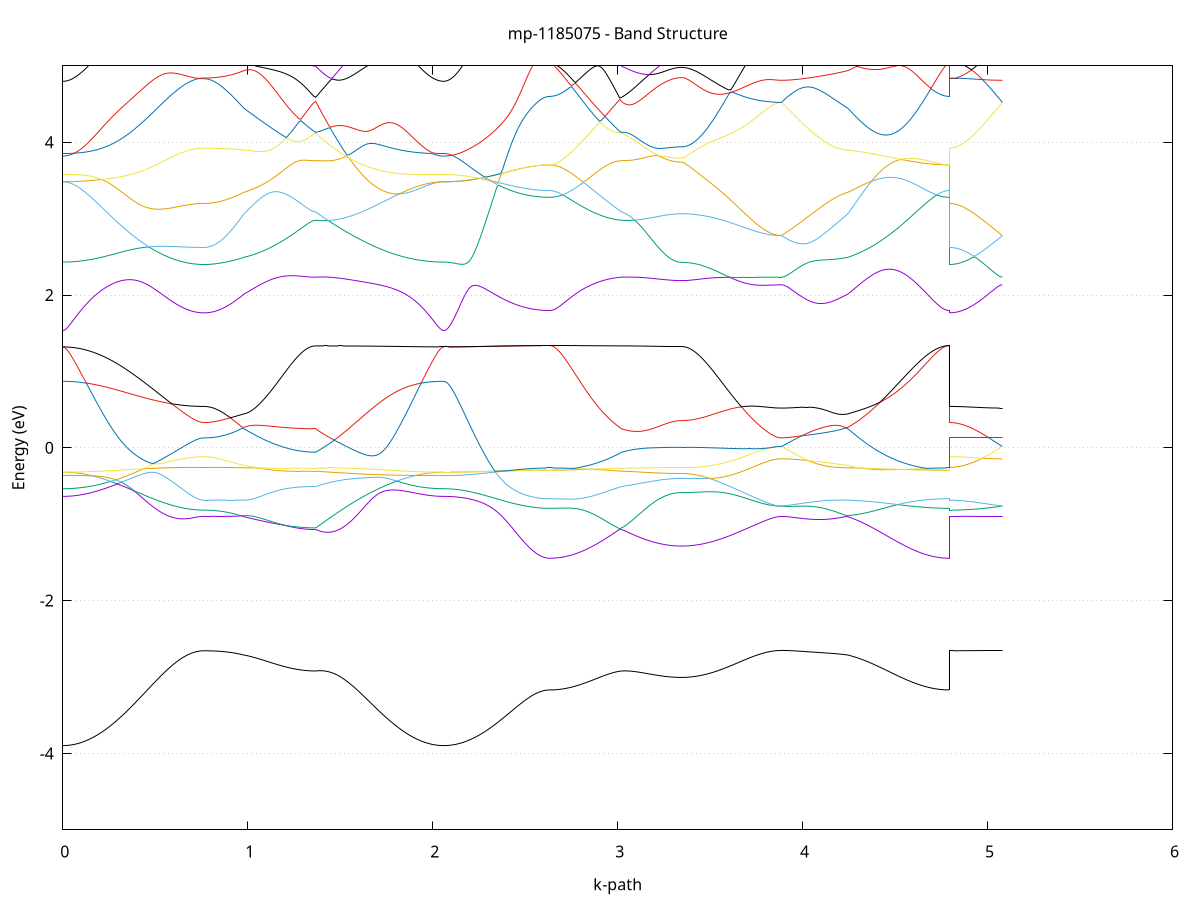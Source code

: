 set title 'mp-1185075 - Band Structure'
set xlabel 'k-path'
set ylabel 'Energy (eV)'
set grid y
set yrange [-5:5]
set terminal png size 800,600
set output 'mp-1185075_bands_gnuplot.png'
plot '-' using 1:2 with lines notitle, '-' using 1:2 with lines notitle, '-' using 1:2 with lines notitle, '-' using 1:2 with lines notitle, '-' using 1:2 with lines notitle, '-' using 1:2 with lines notitle, '-' using 1:2 with lines notitle, '-' using 1:2 with lines notitle, '-' using 1:2 with lines notitle, '-' using 1:2 with lines notitle, '-' using 1:2 with lines notitle, '-' using 1:2 with lines notitle, '-' using 1:2 with lines notitle, '-' using 1:2 with lines notitle, '-' using 1:2 with lines notitle, '-' using 1:2 with lines notitle, '-' using 1:2 with lines notitle, '-' using 1:2 with lines notitle, '-' using 1:2 with lines notitle, '-' using 1:2 with lines notitle, '-' using 1:2 with lines notitle, '-' using 1:2 with lines notitle, '-' using 1:2 with lines notitle, '-' using 1:2 with lines notitle, '-' using 1:2 with lines notitle, '-' using 1:2 with lines notitle, '-' using 1:2 with lines notitle, '-' using 1:2 with lines notitle, '-' using 1:2 with lines notitle, '-' using 1:2 with lines notitle, '-' using 1:2 with lines notitle, '-' using 1:2 with lines notitle, '-' using 1:2 with lines notitle, '-' using 1:2 with lines notitle, '-' using 1:2 with lines notitle, '-' using 1:2 with lines notitle, '-' using 1:2 with lines notitle, '-' using 1:2 with lines notitle, '-' using 1:2 with lines notitle, '-' using 1:2 with lines notitle, '-' using 1:2 with lines notitle, '-' using 1:2 with lines notitle, '-' using 1:2 with lines notitle, '-' using 1:2 with lines notitle, '-' using 1:2 with lines notitle, '-' using 1:2 with lines notitle, '-' using 1:2 with lines notitle, '-' using 1:2 with lines notitle
0.000000 -34.902812
0.009924 -34.902812
0.019848 -34.902812
0.029772 -34.902812
0.039696 -34.902812
0.049620 -34.902812
0.059544 -34.902812
0.069468 -34.902812
0.079392 -34.902812
0.089316 -34.902812
0.099240 -34.902812
0.109164 -34.902812
0.119088 -34.902812
0.129012 -34.902812
0.138936 -34.902812
0.148860 -34.902812
0.158784 -34.902812
0.168708 -34.902812
0.178632 -34.902812
0.188556 -34.902812
0.198480 -34.902812
0.208404 -34.902812
0.218328 -34.902812
0.228252 -34.902812
0.238176 -34.902812
0.248100 -34.902812
0.258024 -34.902812
0.267948 -34.902812
0.277872 -34.902812
0.287796 -34.902812
0.297720 -34.902812
0.307644 -34.902812
0.317568 -34.902812
0.327492 -34.902812
0.337416 -34.902812
0.347340 -34.902812
0.357264 -34.902812
0.367188 -34.902812
0.377112 -34.902812
0.387036 -34.902812
0.396960 -34.902812
0.406884 -34.902812
0.416808 -34.902812
0.426732 -34.902812
0.436656 -34.902812
0.446580 -34.902812
0.456504 -34.902812
0.466428 -34.902812
0.476352 -34.902812
0.486276 -34.902812
0.496200 -34.902812
0.506124 -34.902812
0.516048 -34.902812
0.525972 -34.902812
0.535896 -34.902812
0.545820 -34.902812
0.555744 -34.902812
0.565668 -34.902812
0.575592 -34.902812
0.585516 -34.902812
0.595440 -34.902812
0.605364 -34.902812
0.615288 -34.902812
0.625212 -34.902812
0.635136 -34.902812
0.645060 -34.902812
0.654984 -34.902812
0.664908 -34.902812
0.674832 -34.902812
0.684756 -34.902812
0.694680 -34.902912
0.704604 -34.902912
0.714528 -34.902912
0.724452 -34.902912
0.734376 -34.902912
0.744300 -34.902912
0.754224 -34.902912
0.764148 -34.902912
0.764148 -34.902912
0.773919 -34.902912
0.783690 -34.902912
0.793461 -34.902912
0.803232 -34.902912
0.813003 -34.902912
0.822774 -34.902912
0.832545 -34.902812
0.842316 -34.902812
0.852087 -34.902812
0.861858 -34.902812
0.871629 -34.902812
0.881400 -34.902812
0.891171 -34.902812
0.900942 -34.902812
0.910713 -34.902812
0.920484 -34.902812
0.930255 -34.902812
0.940026 -34.902812
0.949797 -34.902812
0.959568 -34.902812
0.969339 -34.902812
0.979110 -34.902812
0.979110 -34.902812
0.989068 -34.902812
0.999025 -34.902812
1.008982 -34.902812
1.018939 -34.902812
1.028896 -34.902812
1.038854 -34.902812
1.048811 -34.902812
1.058768 -34.902812
1.068725 -34.902812
1.078683 -34.902812
1.088640 -34.902812
1.098597 -34.902812
1.108554 -34.902812
1.118512 -34.902812
1.128469 -34.902812
1.138426 -34.902812
1.148383 -34.902812
1.158341 -34.902812
1.168298 -34.902812
1.178255 -34.902812
1.188212 -34.902812
1.198170 -34.902812
1.208127 -34.902812
1.218084 -34.902812
1.228041 -34.902812
1.237999 -34.902812
1.247956 -34.902812
1.257913 -34.902812
1.267870 -34.902812
1.277828 -34.902812
1.287785 -34.902812
1.297742 -34.902812
1.307699 -34.902812
1.317657 -34.902812
1.327614 -34.902812
1.337571 -34.902812
1.347528 -34.902812
1.357486 -34.902812
1.367443 -34.902812
1.367443 -34.902812
1.377333 -34.902812
1.387224 -34.902812
1.397114 -34.902812
1.407005 -34.902812
1.416895 -34.902812
1.426786 -34.902812
1.436676 -34.902912
1.446567 -34.902912
1.456457 -34.902912
1.466348 -34.902912
1.476238 -34.902912
1.486129 -34.902912
1.496019 -34.902912
1.505910 -34.902912
1.515800 -34.902912
1.525691 -34.902912
1.535581 -34.902912
1.545472 -34.902912
1.555362 -34.902912
1.565253 -34.902912
1.575143 -34.902912
1.585034 -34.902912
1.594924 -34.902912
1.604815 -34.902812
1.614705 -34.902812
1.624596 -34.902812
1.634486 -34.902812
1.644377 -34.902812
1.654267 -34.902812
1.664158 -34.902812
1.674048 -34.902812
1.683939 -34.902812
1.693829 -34.902812
1.703720 -34.902812
1.713611 -34.902812
1.723501 -34.902812
1.733392 -34.902812
1.743282 -34.902812
1.753173 -34.902812
1.763063 -34.902812
1.772954 -34.902812
1.782844 -34.902812
1.792735 -34.902812
1.802625 -34.902812
1.812516 -34.902812
1.822406 -34.902812
1.832297 -34.902812
1.842187 -34.902812
1.852078 -34.902812
1.861968 -34.902812
1.871859 -34.902812
1.881749 -34.902812
1.891640 -34.902812
1.901530 -34.902812
1.911421 -34.902812
1.921311 -34.902812
1.931202 -34.902812
1.941092 -34.902812
1.950983 -34.902812
1.960873 -34.902812
1.970764 -34.902812
1.980654 -34.902812
1.990545 -34.902812
2.000435 -34.902812
2.010326 -34.902812
2.020216 -34.902812
2.030107 -34.902812
2.039997 -34.902812
2.049888 -34.902812
2.059778 -34.902812
2.059778 -34.902812
2.069661 -34.902812
2.079543 -34.902812
2.089425 -34.902812
2.099307 -34.902812
2.109190 -34.902812
2.119072 -34.902812
2.128954 -34.902812
2.138836 -34.902812
2.148719 -34.902812
2.158601 -34.902812
2.168483 -34.902812
2.178366 -34.902812
2.188248 -34.902812
2.198130 -34.902812
2.208012 -34.902812
2.217895 -34.902812
2.227777 -34.902812
2.237659 -34.902812
2.247542 -34.902812
2.257424 -34.902812
2.267306 -34.902812
2.277188 -34.902812
2.287071 -34.902812
2.296953 -34.902812
2.306835 -34.902812
2.316718 -34.902812
2.326600 -34.902812
2.336482 -34.902812
2.346364 -34.902812
2.356247 -34.902812
2.366129 -34.902812
2.376011 -34.902812
2.385893 -34.902812
2.395776 -34.902812
2.405658 -34.902812
2.415540 -34.902812
2.425423 -34.902812
2.435305 -34.902812
2.445187 -34.902812
2.455069 -34.902812
2.464952 -34.902812
2.474834 -34.902812
2.484716 -34.902812
2.494599 -34.902812
2.504481 -34.902812
2.514363 -34.902812
2.524245 -34.902812
2.534128 -34.902812
2.544010 -34.902812
2.553892 -34.902812
2.563774 -34.902812
2.573657 -34.902812
2.583539 -34.902812
2.593421 -34.902812
2.603304 -34.902812
2.613186 -34.902812
2.623068 -34.902812
2.632950 -34.902812
2.632950 -34.902812
2.642908 -34.902812
2.652865 -34.902812
2.662822 -34.902812
2.672779 -34.902812
2.682737 -34.902812
2.692694 -34.902812
2.702651 -34.902812
2.712608 -34.902812
2.722566 -34.902812
2.732523 -34.902812
2.742480 -34.902812
2.752437 -34.902812
2.762395 -34.902812
2.772352 -34.902812
2.782309 -34.902812
2.792266 -34.902812
2.802224 -34.902812
2.812181 -34.902812
2.822138 -34.902812
2.832095 -34.902812
2.842053 -34.902812
2.852010 -34.902812
2.861967 -34.902812
2.871924 -34.902812
2.881882 -34.902812
2.891839 -34.902812
2.901796 -34.902812
2.911753 -34.902812
2.921710 -34.902812
2.931668 -34.902812
2.941625 -34.902812
2.951582 -34.902812
2.961539 -34.902812
2.971497 -34.902812
2.981454 -34.902812
2.991411 -34.902812
3.001368 -34.902812
3.011326 -34.902812
3.021283 -34.902812
3.021283 -34.902812
3.031113 -34.902812
3.040944 -34.902812
3.050774 -34.902812
3.060604 -34.902812
3.070435 -34.902812
3.080265 -34.902812
3.090095 -34.902812
3.099926 -34.902812
3.109756 -34.902812
3.119586 -34.902812
3.129417 -34.902812
3.139247 -34.902812
3.149077 -34.902812
3.158908 -34.902812
3.168738 -34.902912
3.178568 -34.902912
3.188399 -34.902912
3.198229 -34.902912
3.208059 -34.902912
3.217890 -34.902912
3.227720 -34.902912
3.237550 -34.902912
3.247381 -34.902912
3.257211 -34.902912
3.267041 -34.902912
3.276872 -34.902912
3.286702 -34.902912
3.296532 -34.902912
3.306363 -34.902912
3.316193 -34.902912
3.326023 -34.902912
3.335854 -34.902912
3.345684 -34.902912
3.345684 -34.902912
3.355508 -34.902912
3.365332 -34.902912
3.375157 -34.902912
3.384981 -34.902912
3.394805 -34.902912
3.404629 -34.902912
3.414454 -34.902912
3.424278 -34.902912
3.434102 -34.902912
3.443927 -34.902912
3.453751 -34.902912
3.463575 -34.902912
3.473399 -34.902912
3.483224 -34.902912
3.493048 -34.902912
3.502872 -34.902912
3.512696 -34.902912
3.522521 -34.902912
3.532345 -34.902912
3.542169 -34.902912
3.551993 -34.902912
3.561818 -34.902912
3.571642 -34.902812
3.581466 -34.902812
3.591290 -34.902812
3.601115 -34.902812
3.610939 -34.902812
3.620763 -34.902812
3.630587 -34.902812
3.640412 -34.902812
3.650236 -34.902812
3.660060 -34.902812
3.669884 -34.902812
3.679709 -34.902812
3.689533 -34.902812
3.699357 -34.902812
3.709181 -34.902812
3.719006 -34.902812
3.728830 -34.902812
3.738654 -34.902812
3.748478 -34.902812
3.758303 -34.902812
3.768127 -34.902812
3.777951 -34.902812
3.787775 -34.902812
3.797600 -34.902812
3.807424 -34.902812
3.817248 -34.902812
3.827072 -34.902812
3.836897 -34.902812
3.846721 -34.902812
3.856545 -34.902812
3.866369 -34.902812
3.876194 -34.902812
3.886018 -34.902812
3.886018 -34.902812
3.895969 -34.902812
3.905921 -34.902812
3.915872 -34.902812
3.925823 -34.902812
3.935774 -34.902812
3.945726 -34.902812
3.955677 -34.902812
3.965628 -34.902812
3.975580 -34.902812
3.985531 -34.902812
3.995482 -34.902812
4.005433 -34.902812
4.015385 -34.902812
4.025336 -34.902812
4.035287 -34.902812
4.045239 -34.902812
4.055190 -34.902812
4.065141 -34.902812
4.075092 -34.902812
4.085044 -34.902812
4.094995 -34.902812
4.104946 -34.902812
4.114898 -34.902812
4.124849 -34.902812
4.134800 -34.902812
4.144751 -34.902812
4.154703 -34.902812
4.164654 -34.902812
4.174605 -34.902812
4.184557 -34.902812
4.194508 -34.902812
4.204459 -34.902812
4.214410 -34.902812
4.224362 -34.902812
4.234313 -34.902812
4.244264 -34.902812
4.244264 -34.902812
4.254250 -34.902812
4.264235 -34.902812
4.274220 -34.902812
4.284205 -34.902812
4.294190 -34.902812
4.304175 -34.902812
4.314161 -34.902812
4.324146 -34.902812
4.334131 -34.902812
4.344116 -34.902812
4.354101 -34.902812
4.364087 -34.902812
4.374072 -34.902812
4.384057 -34.902812
4.394042 -34.902812
4.404027 -34.902812
4.414012 -34.902812
4.423998 -34.902812
4.433983 -34.902812
4.443968 -34.902812
4.453953 -34.902812
4.463938 -34.902812
4.473924 -34.902812
4.483909 -34.902812
4.493894 -34.902812
4.503879 -34.902812
4.513864 -34.902812
4.523849 -34.902812
4.533835 -34.902812
4.543820 -34.902812
4.553805 -34.902812
4.563790 -34.902812
4.573775 -34.902812
4.583761 -34.902812
4.593746 -34.902812
4.603731 -34.902812
4.613716 -34.902812
4.623701 -34.902812
4.633687 -34.902812
4.643672 -34.902812
4.653657 -34.902812
4.663642 -34.902812
4.673627 -34.902812
4.683612 -34.902812
4.693598 -34.902812
4.703583 -34.902812
4.713568 -34.902812
4.723553 -34.902812
4.733538 -34.902812
4.743524 -34.902812
4.753509 -34.902812
4.763494 -34.902812
4.773479 -34.902812
4.783464 -34.902812
4.793449 -34.902812
4.793449 -34.902912
4.803332 -34.902912
4.813214 -34.902912
4.823096 -34.902912
4.832979 -34.902912
4.842861 -34.902912
4.852743 -34.902912
4.862625 -34.902912
4.872508 -34.902912
4.882390 -34.902912
4.892272 -34.902912
4.902155 -34.902812
4.912037 -34.902812
4.921919 -34.902812
4.931801 -34.902812
4.941684 -34.902812
4.951566 -34.902812
4.961448 -34.902812
4.971330 -34.902812
4.981213 -34.902812
4.991095 -34.902812
5.000977 -34.902812
5.010860 -34.902812
5.020742 -34.902812
5.030624 -34.902812
5.040506 -34.902812
5.050389 -34.902812
5.060271 -34.902812
5.070153 -34.902812
5.080036 -34.902812
e
0.000000 -34.902812
0.009924 -34.902812
0.019848 -34.902812
0.029772 -34.902812
0.039696 -34.902812
0.049620 -34.902812
0.059544 -34.902812
0.069468 -34.902812
0.079392 -34.902812
0.089316 -34.902812
0.099240 -34.902812
0.109164 -34.902812
0.119088 -34.902812
0.129012 -34.902812
0.138936 -34.902812
0.148860 -34.902812
0.158784 -34.902812
0.168708 -34.902812
0.178632 -34.902812
0.188556 -34.902812
0.198480 -34.902812
0.208404 -34.902812
0.218328 -34.902812
0.228252 -34.902812
0.238176 -34.902812
0.248100 -34.902812
0.258024 -34.902812
0.267948 -34.902812
0.277872 -34.902812
0.287796 -34.902812
0.297720 -34.902812
0.307644 -34.902812
0.317568 -34.902812
0.327492 -34.902812
0.337416 -34.902812
0.347340 -34.902812
0.357264 -34.902812
0.367188 -34.902812
0.377112 -34.902812
0.387036 -34.902812
0.396960 -34.902812
0.406884 -34.902812
0.416808 -34.902812
0.426732 -34.902812
0.436656 -34.902812
0.446580 -34.902812
0.456504 -34.902812
0.466428 -34.902812
0.476352 -34.902812
0.486276 -34.902812
0.496200 -34.902812
0.506124 -34.902812
0.516048 -34.902812
0.525972 -34.902812
0.535896 -34.902812
0.545820 -34.902812
0.555744 -34.902812
0.565668 -34.902812
0.575592 -34.902812
0.585516 -34.902812
0.595440 -34.902812
0.605364 -34.902812
0.615288 -34.902812
0.625212 -34.902812
0.635136 -34.902812
0.645060 -34.902812
0.654984 -34.902812
0.664908 -34.902812
0.674832 -34.902812
0.684756 -34.902812
0.694680 -34.902812
0.704604 -34.902812
0.714528 -34.902812
0.724452 -34.902812
0.734376 -34.902812
0.744300 -34.902812
0.754224 -34.902812
0.764148 -34.902812
0.764148 -34.902812
0.773919 -34.902812
0.783690 -34.902812
0.793461 -34.902812
0.803232 -34.902812
0.813003 -34.902812
0.822774 -34.902812
0.832545 -34.902812
0.842316 -34.902812
0.852087 -34.902812
0.861858 -34.902812
0.871629 -34.902812
0.881400 -34.902812
0.891171 -34.902812
0.900942 -34.902812
0.910713 -34.902812
0.920484 -34.902812
0.930255 -34.902812
0.940026 -34.902812
0.949797 -34.902812
0.959568 -34.902812
0.969339 -34.902812
0.979110 -34.902812
0.979110 -34.902812
0.989068 -34.902812
0.999025 -34.902812
1.008982 -34.902812
1.018939 -34.902812
1.028896 -34.902812
1.038854 -34.902812
1.048811 -34.902812
1.058768 -34.902812
1.068725 -34.902812
1.078683 -34.902812
1.088640 -34.902812
1.098597 -34.902812
1.108554 -34.902812
1.118512 -34.902812
1.128469 -34.902812
1.138426 -34.902812
1.148383 -34.902812
1.158341 -34.902812
1.168298 -34.902812
1.178255 -34.902812
1.188212 -34.902812
1.198170 -34.902812
1.208127 -34.902812
1.218084 -34.902812
1.228041 -34.902812
1.237999 -34.902812
1.247956 -34.902812
1.257913 -34.902812
1.267870 -34.902812
1.277828 -34.902812
1.287785 -34.902812
1.297742 -34.902812
1.307699 -34.902812
1.317657 -34.902812
1.327614 -34.902812
1.337571 -34.902812
1.347528 -34.902812
1.357486 -34.902812
1.367443 -34.902812
1.367443 -34.902812
1.377333 -34.902812
1.387224 -34.902812
1.397114 -34.902812
1.407005 -34.902812
1.416895 -34.902812
1.426786 -34.902812
1.436676 -34.902812
1.446567 -34.902812
1.456457 -34.902812
1.466348 -34.902812
1.476238 -34.902812
1.486129 -34.902812
1.496019 -34.902812
1.505910 -34.902812
1.515800 -34.902812
1.525691 -34.902812
1.535581 -34.902812
1.545472 -34.902812
1.555362 -34.902812
1.565253 -34.902812
1.575143 -34.902812
1.585034 -34.902812
1.594924 -34.902812
1.604815 -34.902812
1.614705 -34.902812
1.624596 -34.902812
1.634486 -34.902812
1.644377 -34.902812
1.654267 -34.902812
1.664158 -34.902812
1.674048 -34.902812
1.683939 -34.902812
1.693829 -34.902812
1.703720 -34.902812
1.713611 -34.902812
1.723501 -34.902812
1.733392 -34.902812
1.743282 -34.902812
1.753173 -34.902812
1.763063 -34.902812
1.772954 -34.902812
1.782844 -34.902812
1.792735 -34.902812
1.802625 -34.902812
1.812516 -34.902812
1.822406 -34.902812
1.832297 -34.902812
1.842187 -34.902812
1.852078 -34.902812
1.861968 -34.902812
1.871859 -34.902812
1.881749 -34.902812
1.891640 -34.902812
1.901530 -34.902812
1.911421 -34.902812
1.921311 -34.902812
1.931202 -34.902812
1.941092 -34.902812
1.950983 -34.902812
1.960873 -34.902812
1.970764 -34.902812
1.980654 -34.902812
1.990545 -34.902812
2.000435 -34.902812
2.010326 -34.902812
2.020216 -34.902812
2.030107 -34.902812
2.039997 -34.902812
2.049888 -34.902812
2.059778 -34.902812
2.059778 -34.902812
2.069661 -34.902812
2.079543 -34.902812
2.089425 -34.902812
2.099307 -34.902812
2.109190 -34.902812
2.119072 -34.902812
2.128954 -34.902812
2.138836 -34.902812
2.148719 -34.902812
2.158601 -34.902812
2.168483 -34.902812
2.178366 -34.902812
2.188248 -34.902812
2.198130 -34.902812
2.208012 -34.902812
2.217895 -34.902812
2.227777 -34.902812
2.237659 -34.902812
2.247542 -34.902812
2.257424 -34.902812
2.267306 -34.902812
2.277188 -34.902812
2.287071 -34.902812
2.296953 -34.902812
2.306835 -34.902812
2.316718 -34.902812
2.326600 -34.902812
2.336482 -34.902812
2.346364 -34.902812
2.356247 -34.902812
2.366129 -34.902812
2.376011 -34.902812
2.385893 -34.902812
2.395776 -34.902812
2.405658 -34.902812
2.415540 -34.902812
2.425423 -34.902812
2.435305 -34.902812
2.445187 -34.902812
2.455069 -34.902812
2.464952 -34.902812
2.474834 -34.902812
2.484716 -34.902812
2.494599 -34.902812
2.504481 -34.902812
2.514363 -34.902812
2.524245 -34.902812
2.534128 -34.902812
2.544010 -34.902812
2.553892 -34.902812
2.563774 -34.902812
2.573657 -34.902812
2.583539 -34.902812
2.593421 -34.902812
2.603304 -34.902812
2.613186 -34.902812
2.623068 -34.902812
2.632950 -34.902812
2.632950 -34.902812
2.642908 -34.902812
2.652865 -34.902812
2.662822 -34.902812
2.672779 -34.902812
2.682737 -34.902812
2.692694 -34.902812
2.702651 -34.902812
2.712608 -34.902812
2.722566 -34.902812
2.732523 -34.902812
2.742480 -34.902812
2.752437 -34.902812
2.762395 -34.902812
2.772352 -34.902812
2.782309 -34.902812
2.792266 -34.902812
2.802224 -34.902812
2.812181 -34.902812
2.822138 -34.902812
2.832095 -34.902812
2.842053 -34.902812
2.852010 -34.902812
2.861967 -34.902812
2.871924 -34.902812
2.881882 -34.902812
2.891839 -34.902812
2.901796 -34.902812
2.911753 -34.902812
2.921710 -34.902812
2.931668 -34.902812
2.941625 -34.902812
2.951582 -34.902812
2.961539 -34.902812
2.971497 -34.902812
2.981454 -34.902812
2.991411 -34.902812
3.001368 -34.902812
3.011326 -34.902812
3.021283 -34.902812
3.021283 -34.902812
3.031113 -34.902812
3.040944 -34.902812
3.050774 -34.902812
3.060604 -34.902812
3.070435 -34.902812
3.080265 -34.902812
3.090095 -34.902812
3.099926 -34.902812
3.109756 -34.902812
3.119586 -34.902812
3.129417 -34.902812
3.139247 -34.902812
3.149077 -34.902812
3.158908 -34.902812
3.168738 -34.902812
3.178568 -34.902812
3.188399 -34.902812
3.198229 -34.902812
3.208059 -34.902812
3.217890 -34.902812
3.227720 -34.902812
3.237550 -34.902812
3.247381 -34.902812
3.257211 -34.902812
3.267041 -34.902812
3.276872 -34.902812
3.286702 -34.902812
3.296532 -34.902812
3.306363 -34.902812
3.316193 -34.902812
3.326023 -34.902812
3.335854 -34.902812
3.345684 -34.902812
3.345684 -34.902812
3.355508 -34.902812
3.365332 -34.902812
3.375157 -34.902812
3.384981 -34.902812
3.394805 -34.902812
3.404629 -34.902812
3.414454 -34.902812
3.424278 -34.902812
3.434102 -34.902812
3.443927 -34.902812
3.453751 -34.902812
3.463575 -34.902812
3.473399 -34.902812
3.483224 -34.902812
3.493048 -34.902812
3.502872 -34.902812
3.512696 -34.902812
3.522521 -34.902812
3.532345 -34.902812
3.542169 -34.902812
3.551993 -34.902812
3.561818 -34.902812
3.571642 -34.902812
3.581466 -34.902812
3.591290 -34.902812
3.601115 -34.902812
3.610939 -34.902812
3.620763 -34.902812
3.630587 -34.902812
3.640412 -34.902812
3.650236 -34.902812
3.660060 -34.902812
3.669884 -34.902812
3.679709 -34.902812
3.689533 -34.902812
3.699357 -34.902812
3.709181 -34.902812
3.719006 -34.902812
3.728830 -34.902812
3.738654 -34.902812
3.748478 -34.902812
3.758303 -34.902812
3.768127 -34.902812
3.777951 -34.902812
3.787775 -34.902812
3.797600 -34.902812
3.807424 -34.902812
3.817248 -34.902812
3.827072 -34.902812
3.836897 -34.902812
3.846721 -34.902812
3.856545 -34.902812
3.866369 -34.902812
3.876194 -34.902812
3.886018 -34.902812
3.886018 -34.902812
3.895969 -34.902812
3.905921 -34.902812
3.915872 -34.902812
3.925823 -34.902812
3.935774 -34.902812
3.945726 -34.902812
3.955677 -34.902812
3.965628 -34.902812
3.975580 -34.902812
3.985531 -34.902812
3.995482 -34.902812
4.005433 -34.902812
4.015385 -34.902812
4.025336 -34.902812
4.035287 -34.902812
4.045239 -34.902812
4.055190 -34.902812
4.065141 -34.902812
4.075092 -34.902812
4.085044 -34.902812
4.094995 -34.902812
4.104946 -34.902812
4.114898 -34.902812
4.124849 -34.902812
4.134800 -34.902812
4.144751 -34.902812
4.154703 -34.902812
4.164654 -34.902812
4.174605 -34.902812
4.184557 -34.902812
4.194508 -34.902812
4.204459 -34.902812
4.214410 -34.902812
4.224362 -34.902812
4.234313 -34.902812
4.244264 -34.902812
4.244264 -34.902812
4.254250 -34.902812
4.264235 -34.902812
4.274220 -34.902812
4.284205 -34.902812
4.294190 -34.902812
4.304175 -34.902812
4.314161 -34.902812
4.324146 -34.902812
4.334131 -34.902812
4.344116 -34.902812
4.354101 -34.902812
4.364087 -34.902812
4.374072 -34.902812
4.384057 -34.902812
4.394042 -34.902812
4.404027 -34.902812
4.414012 -34.902812
4.423998 -34.902812
4.433983 -34.902812
4.443968 -34.902812
4.453953 -34.902812
4.463938 -34.902812
4.473924 -34.902812
4.483909 -34.902812
4.493894 -34.902812
4.503879 -34.902812
4.513864 -34.902812
4.523849 -34.902812
4.533835 -34.902812
4.543820 -34.902812
4.553805 -34.902812
4.563790 -34.902812
4.573775 -34.902812
4.583761 -34.902812
4.593746 -34.902812
4.603731 -34.902812
4.613716 -34.902812
4.623701 -34.902812
4.633687 -34.902812
4.643672 -34.902812
4.653657 -34.902812
4.663642 -34.902812
4.673627 -34.902812
4.683612 -34.902812
4.693598 -34.902812
4.703583 -34.902812
4.713568 -34.902812
4.723553 -34.902812
4.733538 -34.902812
4.743524 -34.902812
4.753509 -34.902812
4.763494 -34.902812
4.773479 -34.902812
4.783464 -34.902812
4.793449 -34.902812
4.793449 -34.902812
4.803332 -34.902812
4.813214 -34.902812
4.823096 -34.902812
4.832979 -34.902812
4.842861 -34.902812
4.852743 -34.902812
4.862625 -34.902812
4.872508 -34.902812
4.882390 -34.902812
4.892272 -34.902812
4.902155 -34.902812
4.912037 -34.902812
4.921919 -34.902812
4.931801 -34.902812
4.941684 -34.902812
4.951566 -34.902812
4.961448 -34.902812
4.971330 -34.902812
4.981213 -34.902812
4.991095 -34.902812
5.000977 -34.902812
5.010860 -34.902812
5.020742 -34.902812
5.030624 -34.902812
5.040506 -34.902812
5.050389 -34.902812
5.060271 -34.902812
5.070153 -34.902812
5.080036 -34.902812
e
0.000000 -34.876912
0.009924 -34.876912
0.019848 -34.876912
0.029772 -34.876912
0.039696 -34.876912
0.049620 -34.876912
0.059544 -34.876912
0.069468 -34.876912
0.079392 -34.876912
0.089316 -34.876912
0.099240 -34.876912
0.109164 -34.876912
0.119088 -34.876912
0.129012 -34.876912
0.138936 -34.876912
0.148860 -34.876912
0.158784 -34.876912
0.168708 -34.876912
0.178632 -34.876912
0.188556 -34.876912
0.198480 -34.876912
0.208404 -34.876912
0.218328 -34.876912
0.228252 -34.876912
0.238176 -34.876912
0.248100 -34.876912
0.258024 -34.876912
0.267948 -34.876912
0.277872 -34.876912
0.287796 -34.876912
0.297720 -34.876912
0.307644 -34.876912
0.317568 -34.876912
0.327492 -34.876912
0.337416 -34.876912
0.347340 -34.876912
0.357264 -34.876912
0.367188 -34.876912
0.377112 -34.876912
0.387036 -34.876912
0.396960 -34.876912
0.406884 -34.876912
0.416808 -34.876912
0.426732 -34.876912
0.436656 -34.876912
0.446580 -34.876912
0.456504 -34.876912
0.466428 -34.876912
0.476352 -34.876912
0.486276 -34.876912
0.496200 -34.876912
0.506124 -34.876912
0.516048 -34.876912
0.525972 -34.876912
0.535896 -34.876912
0.545820 -34.876912
0.555744 -34.876912
0.565668 -34.876912
0.575592 -34.876912
0.585516 -34.876912
0.595440 -34.876912
0.605364 -34.876912
0.615288 -34.876912
0.625212 -34.876912
0.635136 -34.876912
0.645060 -34.876912
0.654984 -34.876912
0.664908 -34.876912
0.674832 -34.876912
0.684756 -34.876912
0.694680 -34.876912
0.704604 -34.876912
0.714528 -34.876912
0.724452 -34.876912
0.734376 -34.876912
0.744300 -34.876912
0.754224 -34.876912
0.764148 -34.876912
0.764148 -34.876912
0.773919 -34.876912
0.783690 -34.876912
0.793461 -34.876912
0.803232 -34.876912
0.813003 -34.876912
0.822774 -34.876912
0.832545 -34.876912
0.842316 -34.876912
0.852087 -34.876912
0.861858 -34.876912
0.871629 -34.876912
0.881400 -34.876912
0.891171 -34.876912
0.900942 -34.876912
0.910713 -34.876912
0.920484 -34.876912
0.930255 -34.876912
0.940026 -34.876912
0.949797 -34.876912
0.959568 -34.876912
0.969339 -34.876912
0.979110 -34.876912
0.979110 -34.876912
0.989068 -34.876912
0.999025 -34.876912
1.008982 -34.876912
1.018939 -34.876912
1.028896 -34.876912
1.038854 -34.876912
1.048811 -34.876912
1.058768 -34.876912
1.068725 -34.876912
1.078683 -34.876912
1.088640 -34.876912
1.098597 -34.876912
1.108554 -34.876912
1.118512 -34.876912
1.128469 -34.876912
1.138426 -34.876912
1.148383 -34.876912
1.158341 -34.876912
1.168298 -34.876912
1.178255 -34.876912
1.188212 -34.876912
1.198170 -34.876912
1.208127 -34.876912
1.218084 -34.876912
1.228041 -34.876912
1.237999 -34.876912
1.247956 -34.876912
1.257913 -34.876912
1.267870 -34.876912
1.277828 -34.876912
1.287785 -34.876912
1.297742 -34.876912
1.307699 -34.876912
1.317657 -34.876912
1.327614 -34.876912
1.337571 -34.876912
1.347528 -34.876912
1.357486 -34.876912
1.367443 -34.876912
1.367443 -34.876912
1.377333 -34.876912
1.387224 -34.876912
1.397114 -34.876912
1.407005 -34.876912
1.416895 -34.876912
1.426786 -34.876912
1.436676 -34.876912
1.446567 -34.876912
1.456457 -34.876912
1.466348 -34.876912
1.476238 -34.876912
1.486129 -34.876912
1.496019 -34.876912
1.505910 -34.876912
1.515800 -34.876912
1.525691 -34.876912
1.535581 -34.876912
1.545472 -34.876912
1.555362 -34.876912
1.565253 -34.876912
1.575143 -34.876912
1.585034 -34.876912
1.594924 -34.876912
1.604815 -34.876912
1.614705 -34.876912
1.624596 -34.876912
1.634486 -34.876912
1.644377 -34.876912
1.654267 -34.876912
1.664158 -34.876912
1.674048 -34.876912
1.683939 -34.876912
1.693829 -34.876912
1.703720 -34.876912
1.713611 -34.876912
1.723501 -34.876912
1.733392 -34.876912
1.743282 -34.876912
1.753173 -34.876912
1.763063 -34.876912
1.772954 -34.876912
1.782844 -34.876912
1.792735 -34.876912
1.802625 -34.876912
1.812516 -34.876912
1.822406 -34.876912
1.832297 -34.876912
1.842187 -34.876912
1.852078 -34.876912
1.861968 -34.876912
1.871859 -34.876912
1.881749 -34.876912
1.891640 -34.876912
1.901530 -34.876912
1.911421 -34.876912
1.921311 -34.876912
1.931202 -34.876912
1.941092 -34.876912
1.950983 -34.876912
1.960873 -34.876912
1.970764 -34.876912
1.980654 -34.876912
1.990545 -34.876912
2.000435 -34.876912
2.010326 -34.876912
2.020216 -34.876912
2.030107 -34.876912
2.039997 -34.876912
2.049888 -34.876912
2.059778 -34.876912
2.059778 -34.876912
2.069661 -34.876912
2.079543 -34.876912
2.089425 -34.876912
2.099307 -34.876912
2.109190 -34.876912
2.119072 -34.876912
2.128954 -34.876912
2.138836 -34.876912
2.148719 -34.876912
2.158601 -34.876912
2.168483 -34.876912
2.178366 -34.876912
2.188248 -34.876912
2.198130 -34.876912
2.208012 -34.876912
2.217895 -34.876912
2.227777 -34.876912
2.237659 -34.876912
2.247542 -34.876912
2.257424 -34.876912
2.267306 -34.876912
2.277188 -34.876912
2.287071 -34.876912
2.296953 -34.876912
2.306835 -34.876912
2.316718 -34.876912
2.326600 -34.876912
2.336482 -34.876912
2.346364 -34.876912
2.356247 -34.876912
2.366129 -34.876912
2.376011 -34.876912
2.385893 -34.876912
2.395776 -34.876912
2.405658 -34.876912
2.415540 -34.876912
2.425423 -34.876912
2.435305 -34.876912
2.445187 -34.876912
2.455069 -34.876912
2.464952 -34.876912
2.474834 -34.876912
2.484716 -34.876912
2.494599 -34.876912
2.504481 -34.876912
2.514363 -34.876912
2.524245 -34.876912
2.534128 -34.877012
2.544010 -34.877012
2.553892 -34.877012
2.563774 -34.877012
2.573657 -34.877012
2.583539 -34.877012
2.593421 -34.877012
2.603304 -34.877012
2.613186 -34.877012
2.623068 -34.877012
2.632950 -34.877012
2.632950 -34.877012
2.642908 -34.877012
2.652865 -34.877012
2.662822 -34.877012
2.672779 -34.877012
2.682737 -34.877012
2.692694 -34.877012
2.702651 -34.877012
2.712608 -34.877012
2.722566 -34.877012
2.732523 -34.877012
2.742480 -34.877012
2.752437 -34.877012
2.762395 -34.876912
2.772352 -34.876912
2.782309 -34.876912
2.792266 -34.876912
2.802224 -34.876912
2.812181 -34.876912
2.822138 -34.876912
2.832095 -34.876912
2.842053 -34.876912
2.852010 -34.876912
2.861967 -34.876912
2.871924 -34.876912
2.881882 -34.876912
2.891839 -34.876912
2.901796 -34.876912
2.911753 -34.876912
2.921710 -34.876912
2.931668 -34.876912
2.941625 -34.876912
2.951582 -34.876912
2.961539 -34.876912
2.971497 -34.876912
2.981454 -34.876912
2.991411 -34.876912
3.001368 -34.876912
3.011326 -34.876912
3.021283 -34.876912
3.021283 -34.876912
3.031113 -34.876912
3.040944 -34.876912
3.050774 -34.876912
3.060604 -34.876912
3.070435 -34.876912
3.080265 -34.876912
3.090095 -34.876912
3.099926 -34.876912
3.109756 -34.876912
3.119586 -34.876912
3.129417 -34.876912
3.139247 -34.876912
3.149077 -34.876912
3.158908 -34.876912
3.168738 -34.876912
3.178568 -34.876912
3.188399 -34.876912
3.198229 -34.876912
3.208059 -34.876912
3.217890 -34.876912
3.227720 -34.876912
3.237550 -34.876912
3.247381 -34.876912
3.257211 -34.876912
3.267041 -34.876912
3.276872 -34.876912
3.286702 -34.876912
3.296532 -34.876912
3.306363 -34.876912
3.316193 -34.876912
3.326023 -34.876912
3.335854 -34.876912
3.345684 -34.876912
3.345684 -34.876912
3.355508 -34.876912
3.365332 -34.876912
3.375157 -34.876912
3.384981 -34.876912
3.394805 -34.876912
3.404629 -34.876912
3.414454 -34.876912
3.424278 -34.876912
3.434102 -34.876912
3.443927 -34.876912
3.453751 -34.876912
3.463575 -34.876912
3.473399 -34.876912
3.483224 -34.876912
3.493048 -34.876912
3.502872 -34.876912
3.512696 -34.876912
3.522521 -34.876912
3.532345 -34.876912
3.542169 -34.876912
3.551993 -34.876912
3.561818 -34.876912
3.571642 -34.876912
3.581466 -34.876912
3.591290 -34.876912
3.601115 -34.876912
3.610939 -34.876912
3.620763 -34.876912
3.630587 -34.876912
3.640412 -34.876912
3.650236 -34.876912
3.660060 -34.876912
3.669884 -34.876912
3.679709 -34.876912
3.689533 -34.876912
3.699357 -34.876912
3.709181 -34.876912
3.719006 -34.876912
3.728830 -34.876912
3.738654 -34.876912
3.748478 -34.876912
3.758303 -34.876912
3.768127 -34.876912
3.777951 -34.876912
3.787775 -34.876912
3.797600 -34.876912
3.807424 -34.876912
3.817248 -34.876912
3.827072 -34.876912
3.836897 -34.876912
3.846721 -34.876912
3.856545 -34.876912
3.866369 -34.876912
3.876194 -34.876912
3.886018 -34.876912
3.886018 -34.876912
3.895969 -34.876912
3.905921 -34.876912
3.915872 -34.876912
3.925823 -34.876912
3.935774 -34.876912
3.945726 -34.876912
3.955677 -34.876912
3.965628 -34.876912
3.975580 -34.876912
3.985531 -34.876912
3.995482 -34.876912
4.005433 -34.876912
4.015385 -34.876912
4.025336 -34.876912
4.035287 -34.876912
4.045239 -34.876912
4.055190 -34.876912
4.065141 -34.876912
4.075092 -34.876912
4.085044 -34.876912
4.094995 -34.876912
4.104946 -34.876912
4.114898 -34.876912
4.124849 -34.876912
4.134800 -34.876912
4.144751 -34.876912
4.154703 -34.876912
4.164654 -34.876912
4.174605 -34.876912
4.184557 -34.876912
4.194508 -34.876912
4.204459 -34.876912
4.214410 -34.876912
4.224362 -34.876912
4.234313 -34.876912
4.244264 -34.876912
4.244264 -34.876912
4.254250 -34.876912
4.264235 -34.876912
4.274220 -34.876912
4.284205 -34.876912
4.294190 -34.876912
4.304175 -34.876912
4.314161 -34.876912
4.324146 -34.876912
4.334131 -34.876912
4.344116 -34.876912
4.354101 -34.876912
4.364087 -34.876912
4.374072 -34.876912
4.384057 -34.876912
4.394042 -34.876912
4.404027 -34.876912
4.414012 -34.876912
4.423998 -34.876912
4.433983 -34.876912
4.443968 -34.876912
4.453953 -34.876912
4.463938 -34.876912
4.473924 -34.876912
4.483909 -34.876912
4.493894 -34.876912
4.503879 -34.876912
4.513864 -34.876912
4.523849 -34.876912
4.533835 -34.876912
4.543820 -34.876912
4.553805 -34.876912
4.563790 -34.876912
4.573775 -34.876912
4.583761 -34.876912
4.593746 -34.876912
4.603731 -34.876912
4.613716 -34.876912
4.623701 -34.876912
4.633687 -34.876912
4.643672 -34.876912
4.653657 -34.876912
4.663642 -34.876912
4.673627 -34.877012
4.683612 -34.877012
4.693598 -34.877012
4.703583 -34.877012
4.713568 -34.877012
4.723553 -34.877012
4.733538 -34.877012
4.743524 -34.877012
4.753509 -34.877012
4.763494 -34.877012
4.773479 -34.877012
4.783464 -34.877012
4.793449 -34.877012
4.793449 -34.876912
4.803332 -34.876912
4.813214 -34.876912
4.823096 -34.876912
4.832979 -34.876912
4.842861 -34.876912
4.852743 -34.876912
4.862625 -34.876912
4.872508 -34.876912
4.882390 -34.876912
4.892272 -34.876912
4.902155 -34.876912
4.912037 -34.876912
4.921919 -34.876912
4.931801 -34.876912
4.941684 -34.876912
4.951566 -34.876912
4.961448 -34.876912
4.971330 -34.876912
4.981213 -34.876912
4.991095 -34.876912
5.000977 -34.876912
5.010860 -34.876912
5.020742 -34.876912
5.030624 -34.876912
5.040506 -34.876912
5.050389 -34.876912
5.060271 -34.876912
5.070153 -34.876912
5.080036 -34.876912
e
0.000000 -31.665712
0.009924 -31.665712
0.019848 -31.665712
0.029772 -31.665712
0.039696 -31.665712
0.049620 -31.665712
0.059544 -31.665712
0.069468 -31.665712
0.079392 -31.665612
0.089316 -31.665612
0.099240 -31.665612
0.109164 -31.665612
0.119088 -31.665612
0.129012 -31.665612
0.138936 -31.665612
0.148860 -31.665512
0.158784 -31.665512
0.168708 -31.665512
0.178632 -31.665512
0.188556 -31.665512
0.198480 -31.665412
0.208404 -31.665412
0.218328 -31.665412
0.228252 -31.665412
0.238176 -31.665312
0.248100 -31.665312
0.258024 -31.665312
0.267948 -31.665212
0.277872 -31.665212
0.287796 -31.665212
0.297720 -31.665112
0.307644 -31.665112
0.317568 -31.665112
0.327492 -31.665112
0.337416 -31.665012
0.347340 -31.665012
0.357264 -31.665012
0.367188 -31.664912
0.377112 -31.664912
0.387036 -31.664912
0.396960 -31.664812
0.406884 -31.664812
0.416808 -31.664812
0.426732 -31.664712
0.436656 -31.664712
0.446580 -31.664712
0.456504 -31.664612
0.466428 -31.664612
0.476352 -31.664612
0.486276 -31.664612
0.496200 -31.664512
0.506124 -31.664512
0.516048 -31.664512
0.525972 -31.664512
0.535896 -31.664412
0.545820 -31.664412
0.555744 -31.664412
0.565668 -31.664412
0.575592 -31.664312
0.585516 -31.664312
0.595440 -31.664312
0.605364 -31.664312
0.615288 -31.664312
0.625212 -31.664212
0.635136 -31.664212
0.645060 -31.664212
0.654984 -31.664212
0.664908 -31.664212
0.674832 -31.664212
0.684756 -31.664212
0.694680 -31.664212
0.704604 -31.664112
0.714528 -31.664112
0.724452 -31.664112
0.734376 -31.664112
0.744300 -31.664112
0.754224 -31.664112
0.764148 -31.664112
0.764148 -31.664112
0.773919 -31.664112
0.783690 -31.664112
0.793461 -31.664112
0.803232 -31.664112
0.813003 -31.664112
0.822774 -31.664112
0.832545 -31.664112
0.842316 -31.664112
0.852087 -31.664112
0.861858 -31.664112
0.871629 -31.664112
0.881400 -31.664112
0.891171 -31.664112
0.900942 -31.664112
0.910713 -31.664112
0.920484 -31.664112
0.930255 -31.664112
0.940026 -31.664112
0.949797 -31.664112
0.959568 -31.664112
0.969339 -31.664112
0.979110 -31.664112
0.979110 -31.664112
0.989068 -31.664112
0.999025 -31.664112
1.008982 -31.664112
1.018939 -31.664112
1.028896 -31.664112
1.038854 -31.664212
1.048811 -31.664212
1.058768 -31.664212
1.068725 -31.664212
1.078683 -31.664212
1.088640 -31.664212
1.098597 -31.664212
1.108554 -31.664212
1.118512 -31.664212
1.128469 -31.664212
1.138426 -31.664212
1.148383 -31.664212
1.158341 -31.664212
1.168298 -31.664212
1.178255 -31.664212
1.188212 -31.664212
1.198170 -31.664212
1.208127 -31.664212
1.218084 -31.664212
1.228041 -31.664212
1.237999 -31.664212
1.247956 -31.664312
1.257913 -31.664312
1.267870 -31.664312
1.277828 -31.664312
1.287785 -31.664312
1.297742 -31.664312
1.307699 -31.664312
1.317657 -31.664312
1.327614 -31.664312
1.337571 -31.664312
1.347528 -31.664312
1.357486 -31.664312
1.367443 -31.664312
1.367443 -31.664312
1.377333 -31.664312
1.387224 -31.664312
1.397114 -31.664312
1.407005 -31.664312
1.416895 -31.664312
1.426786 -31.664312
1.436676 -31.664412
1.446567 -31.664412
1.456457 -31.664412
1.466348 -31.664412
1.476238 -31.664412
1.486129 -31.664412
1.496019 -31.664512
1.505910 -31.664512
1.515800 -31.664512
1.525691 -31.664512
1.535581 -31.664512
1.545472 -31.664612
1.555362 -31.664612
1.565253 -31.664612
1.575143 -31.664612
1.585034 -31.664712
1.594924 -31.664712
1.604815 -31.664712
1.614705 -31.664712
1.624596 -31.664812
1.634486 -31.664812
1.644377 -31.664812
1.654267 -31.664812
1.664158 -31.664912
1.674048 -31.664912
1.683939 -31.664912
1.693829 -31.665012
1.703720 -31.665012
1.713611 -31.665012
1.723501 -31.665012
1.733392 -31.665112
1.743282 -31.665112
1.753173 -31.665112
1.763063 -31.665212
1.772954 -31.665212
1.782844 -31.665212
1.792735 -31.665212
1.802625 -31.665312
1.812516 -31.665312
1.822406 -31.665312
1.832297 -31.665412
1.842187 -31.665412
1.852078 -31.665412
1.861968 -31.665412
1.871859 -31.665512
1.881749 -31.665512
1.891640 -31.665512
1.901530 -31.665512
1.911421 -31.665512
1.921311 -31.665612
1.931202 -31.665612
1.941092 -31.665612
1.950983 -31.665612
1.960873 -31.665612
1.970764 -31.665612
1.980654 -31.665612
1.990545 -31.665712
2.000435 -31.665712
2.010326 -31.665712
2.020216 -31.665712
2.030107 -31.665712
2.039997 -31.665712
2.049888 -31.665712
2.059778 -31.665712
2.059778 -31.665712
2.069661 -31.665712
2.079543 -31.665712
2.089425 -31.665712
2.099307 -31.665712
2.109190 -31.665712
2.119072 -31.665712
2.128954 -31.665612
2.138836 -31.665612
2.148719 -31.665612
2.158601 -31.665612
2.168483 -31.665612
2.178366 -31.665512
2.188248 -31.665512
2.198130 -31.665512
2.208012 -31.665512
2.217895 -31.665412
2.227777 -31.665412
2.237659 -31.665412
2.247542 -31.665312
2.257424 -31.665312
2.267306 -31.665312
2.277188 -31.665212
2.287071 -31.665212
2.296953 -31.665212
2.306835 -31.665112
2.316718 -31.665112
2.326600 -31.665012
2.336482 -31.665012
2.346364 -31.665012
2.356247 -31.664912
2.366129 -31.664912
2.376011 -31.664812
2.385893 -31.664812
2.395776 -31.664812
2.405658 -31.664712
2.415540 -31.664712
2.425423 -31.664712
2.435305 -31.664612
2.445187 -31.664612
2.455069 -31.664612
2.464952 -31.664512
2.474834 -31.664512
2.484716 -31.664512
2.494599 -31.664412
2.504481 -31.664412
2.514363 -31.664412
2.524245 -31.664412
2.534128 -31.664312
2.544010 -31.664312
2.553892 -31.664312
2.563774 -31.664312
2.573657 -31.664312
2.583539 -31.664312
2.593421 -31.664312
2.603304 -31.664212
2.613186 -31.664212
2.623068 -31.664212
2.632950 -31.664212
2.632950 -31.664212
2.642908 -31.664212
2.652865 -31.664212
2.662822 -31.664212
2.672779 -31.664212
2.682737 -31.664212
2.692694 -31.664212
2.702651 -31.664212
2.712608 -31.664212
2.722566 -31.664212
2.732523 -31.664212
2.742480 -31.664212
2.752437 -31.664212
2.762395 -31.664212
2.772352 -31.664212
2.782309 -31.664212
2.792266 -31.664212
2.802224 -31.664212
2.812181 -31.664212
2.822138 -31.664212
2.832095 -31.664212
2.842053 -31.664212
2.852010 -31.664212
2.861967 -31.664212
2.871924 -31.664212
2.881882 -31.664212
2.891839 -31.664212
2.901796 -31.664212
2.911753 -31.664212
2.921710 -31.664212
2.931668 -31.664212
2.941625 -31.664212
2.951582 -31.664212
2.961539 -31.664212
2.971497 -31.664212
2.981454 -31.664312
2.991411 -31.664312
3.001368 -31.664312
3.011326 -31.664312
3.021283 -31.664312
3.021283 -31.664312
3.031113 -31.664312
3.040944 -31.664312
3.050774 -31.664312
3.060604 -31.664312
3.070435 -31.664312
3.080265 -31.664312
3.090095 -31.664312
3.099926 -31.664312
3.109756 -31.664312
3.119586 -31.664412
3.129417 -31.664412
3.139247 -31.664412
3.149077 -31.664412
3.158908 -31.664412
3.168738 -31.664412
3.178568 -31.664412
3.188399 -31.664412
3.198229 -31.664412
3.208059 -31.664412
3.217890 -31.664412
3.227720 -31.664512
3.237550 -31.664512
3.247381 -31.664512
3.257211 -31.664512
3.267041 -31.664512
3.276872 -31.664512
3.286702 -31.664512
3.296532 -31.664512
3.306363 -31.664512
3.316193 -31.664512
3.326023 -31.664512
3.335854 -31.664512
3.345684 -31.664512
3.345684 -31.664512
3.355508 -31.664512
3.365332 -31.664512
3.375157 -31.664512
3.384981 -31.664512
3.394805 -31.664512
3.404629 -31.664512
3.414454 -31.664512
3.424278 -31.664512
3.434102 -31.664512
3.443927 -31.664512
3.453751 -31.664512
3.463575 -31.664512
3.473399 -31.664512
3.483224 -31.664412
3.493048 -31.664412
3.502872 -31.664412
3.512696 -31.664412
3.522521 -31.664412
3.532345 -31.664412
3.542169 -31.664412
3.551993 -31.664412
3.561818 -31.664412
3.571642 -31.664412
3.581466 -31.664412
3.591290 -31.664312
3.601115 -31.664312
3.610939 -31.664312
3.620763 -31.664312
3.630587 -31.664312
3.640412 -31.664312
3.650236 -31.664312
3.660060 -31.664312
3.669884 -31.664312
3.679709 -31.664212
3.689533 -31.664212
3.699357 -31.664212
3.709181 -31.664212
3.719006 -31.664212
3.728830 -31.664212
3.738654 -31.664212
3.748478 -31.664212
3.758303 -31.664212
3.768127 -31.664212
3.777951 -31.664212
3.787775 -31.664212
3.797600 -31.664212
3.807424 -31.664112
3.817248 -31.664112
3.827072 -31.664112
3.836897 -31.664112
3.846721 -31.664112
3.856545 -31.664112
3.866369 -31.664112
3.876194 -31.664112
3.886018 -31.664112
3.886018 -31.664112
3.895969 -31.664112
3.905921 -31.664112
3.915872 -31.664112
3.925823 -31.664112
3.935774 -31.664112
3.945726 -31.664112
3.955677 -31.664112
3.965628 -31.664112
3.975580 -31.664112
3.985531 -31.664112
3.995482 -31.664112
4.005433 -31.664112
4.015385 -31.664112
4.025336 -31.664112
4.035287 -31.664112
4.045239 -31.664112
4.055190 -31.664112
4.065141 -31.664112
4.075092 -31.664112
4.085044 -31.664112
4.094995 -31.664112
4.104946 -31.664112
4.114898 -31.664112
4.124849 -31.664112
4.134800 -31.664112
4.144751 -31.664112
4.154703 -31.664112
4.164654 -31.664112
4.174605 -31.664112
4.184557 -31.664112
4.194508 -31.664112
4.204459 -31.664112
4.214410 -31.664112
4.224362 -31.664112
4.234313 -31.664112
4.244264 -31.664112
4.244264 -31.664112
4.254250 -31.664112
4.264235 -31.664112
4.274220 -31.664112
4.284205 -31.664112
4.294190 -31.664112
4.304175 -31.664112
4.314161 -31.664112
4.324146 -31.664112
4.334131 -31.664212
4.344116 -31.664212
4.354101 -31.664212
4.364087 -31.664212
4.374072 -31.664212
4.384057 -31.664212
4.394042 -31.664212
4.404027 -31.664212
4.414012 -31.664212
4.423998 -31.664212
4.433983 -31.664212
4.443968 -31.664212
4.453953 -31.664212
4.463938 -31.664212
4.473924 -31.664212
4.483909 -31.664212
4.493894 -31.664212
4.503879 -31.664212
4.513864 -31.664212
4.523849 -31.664212
4.533835 -31.664212
4.543820 -31.664212
4.553805 -31.664212
4.563790 -31.664212
4.573775 -31.664212
4.583761 -31.664212
4.593746 -31.664212
4.603731 -31.664212
4.613716 -31.664212
4.623701 -31.664212
4.633687 -31.664212
4.643672 -31.664212
4.653657 -31.664212
4.663642 -31.664212
4.673627 -31.664212
4.683612 -31.664212
4.693598 -31.664212
4.703583 -31.664212
4.713568 -31.664212
4.723553 -31.664212
4.733538 -31.664212
4.743524 -31.664212
4.753509 -31.664212
4.763494 -31.664212
4.773479 -31.664212
4.783464 -31.664212
4.793449 -31.664212
4.793449 -31.664112
4.803332 -31.664112
4.813214 -31.664112
4.823096 -31.664112
4.832979 -31.664112
4.842861 -31.664112
4.852743 -31.664112
4.862625 -31.664112
4.872508 -31.664112
4.882390 -31.664112
4.892272 -31.664112
4.902155 -31.664112
4.912037 -31.664112
4.921919 -31.664112
4.931801 -31.664112
4.941684 -31.664112
4.951566 -31.664112
4.961448 -31.664112
4.971330 -31.664112
4.981213 -31.664112
4.991095 -31.664112
5.000977 -31.664112
5.010860 -31.664112
5.020742 -31.664112
5.030624 -31.664112
5.040506 -31.664112
5.050389 -31.664112
5.060271 -31.664112
5.070153 -31.664112
5.080036 -31.664112
e
0.000000 -31.495212
0.009924 -31.495212
0.019848 -31.495212
0.029772 -31.495112
0.039696 -31.495112
0.049620 -31.495112
0.059544 -31.495112
0.069468 -31.495012
0.079392 -31.495012
0.089316 -31.494912
0.099240 -31.494912
0.109164 -31.494812
0.119088 -31.494812
0.129012 -31.494712
0.138936 -31.494612
0.148860 -31.494612
0.158784 -31.494512
0.168708 -31.494412
0.178632 -31.494312
0.188556 -31.494212
0.198480 -31.494112
0.208404 -31.494012
0.218328 -31.493912
0.228252 -31.493812
0.238176 -31.493712
0.248100 -31.493612
0.258024 -31.493512
0.267948 -31.493312
0.277872 -31.493212
0.287796 -31.493112
0.297720 -31.493012
0.307644 -31.492812
0.317568 -31.492712
0.327492 -31.492612
0.337416 -31.492512
0.347340 -31.492312
0.357264 -31.492212
0.367188 -31.492012
0.377112 -31.491912
0.387036 -31.491812
0.396960 -31.491612
0.406884 -31.491512
0.416808 -31.491412
0.426732 -31.491212
0.436656 -31.491112
0.446580 -31.491012
0.456504 -31.490812
0.466428 -31.490712
0.476352 -31.490612
0.486276 -31.490412
0.496200 -31.490312
0.506124 -31.490212
0.516048 -31.490112
0.525972 -31.490012
0.535896 -31.489912
0.545820 -31.489712
0.555744 -31.489612
0.565668 -31.489512
0.575592 -31.489412
0.585516 -31.489312
0.595440 -31.489312
0.605364 -31.489212
0.615288 -31.489112
0.625212 -31.489012
0.635136 -31.488912
0.645060 -31.488912
0.654984 -31.488812
0.664908 -31.488812
0.674832 -31.488712
0.684756 -31.488712
0.694680 -31.488612
0.704604 -31.488612
0.714528 -31.488512
0.724452 -31.488512
0.734376 -31.488512
0.744300 -31.488512
0.754224 -31.488512
0.764148 -31.488512
0.764148 -31.488512
0.773919 -31.488512
0.783690 -31.488512
0.793461 -31.488412
0.803232 -31.488412
0.813003 -31.488512
0.822774 -31.488512
0.832545 -31.488512
0.842316 -31.488612
0.852087 -31.488612
0.861858 -31.488712
0.871629 -31.488812
0.881400 -31.488812
0.891171 -31.488912
0.900942 -31.489012
0.910713 -31.489112
0.920484 -31.489212
0.930255 -31.489312
0.940026 -31.489412
0.949797 -31.489512
0.959568 -31.489612
0.969339 -31.489712
0.979110 -31.489912
0.979110 -31.489912
0.989068 -31.489912
0.999025 -31.490012
1.008982 -31.490112
1.018939 -31.490212
1.028896 -31.490312
1.038854 -31.490412
1.048811 -31.490512
1.058768 -31.490512
1.068725 -31.490612
1.078683 -31.490712
1.088640 -31.490812
1.098597 -31.490812
1.108554 -31.490912
1.118512 -31.491012
1.128469 -31.491012
1.138426 -31.491112
1.148383 -31.491212
1.158341 -31.491212
1.168298 -31.491312
1.178255 -31.491312
1.188212 -31.491412
1.198170 -31.491412
1.208127 -31.491512
1.218084 -31.491512
1.228041 -31.491612
1.237999 -31.491612
1.247956 -31.491612
1.257913 -31.491712
1.267870 -31.491712
1.277828 -31.491712
1.287785 -31.491712
1.297742 -31.491812
1.307699 -31.491812
1.317657 -31.491812
1.327614 -31.491812
1.337571 -31.491812
1.347528 -31.491812
1.357486 -31.491812
1.367443 -31.491812
1.367443 -31.491812
1.377333 -31.491612
1.387224 -31.491412
1.397114 -31.491212
1.407005 -31.491012
1.416895 -31.490812
1.426786 -31.490512
1.436676 -31.490312
1.446567 -31.490112
1.456457 -31.489912
1.466348 -31.489612
1.476238 -31.489412
1.486129 -31.489212
1.496019 -31.489012
1.505910 -31.488712
1.515800 -31.488512
1.525691 -31.488312
1.535581 -31.488512
1.545472 -31.488712
1.555362 -31.489012
1.565253 -31.489212
1.575143 -31.489412
1.585034 -31.489612
1.594924 -31.489812
1.604815 -31.490012
1.614705 -31.490212
1.624596 -31.490412
1.634486 -31.490612
1.644377 -31.490812
1.654267 -31.490912
1.664158 -31.491112
1.674048 -31.491312
1.683939 -31.491512
1.693829 -31.491712
1.703720 -31.491812
1.713611 -31.492012
1.723501 -31.492212
1.733392 -31.492312
1.743282 -31.492512
1.753173 -31.492712
1.763063 -31.492812
1.772954 -31.493012
1.782844 -31.493112
1.792735 -31.493212
1.802625 -31.493412
1.812516 -31.493512
1.822406 -31.493612
1.832297 -31.493812
1.842187 -31.493912
1.852078 -31.494012
1.861968 -31.494112
1.871859 -31.494212
1.881749 -31.494312
1.891640 -31.494412
1.901530 -31.494512
1.911421 -31.494612
1.921311 -31.494612
1.931202 -31.494712
1.941092 -31.494812
1.950983 -31.494812
1.960873 -31.494912
1.970764 -31.494912
1.980654 -31.495012
1.990545 -31.495012
2.000435 -31.495112
2.010326 -31.495112
2.020216 -31.495112
2.030107 -31.495112
2.039997 -31.495212
2.049888 -31.495212
2.059778 -31.495212
2.059778 -31.495212
2.069661 -31.495212
2.079543 -31.495212
2.089425 -31.495212
2.099307 -31.495212
2.109190 -31.495212
2.119072 -31.495212
2.128954 -31.495212
2.138836 -31.495212
2.148719 -31.495212
2.158601 -31.495312
2.168483 -31.495312
2.178366 -31.495312
2.188248 -31.495312
2.198130 -31.495312
2.208012 -31.495412
2.217895 -31.495412
2.227777 -31.495412
2.237659 -31.495412
2.247542 -31.495512
2.257424 -31.495512
2.267306 -31.495512
2.277188 -31.495612
2.287071 -31.495612
2.296953 -31.495612
2.306835 -31.495712
2.316718 -31.495712
2.326600 -31.495712
2.336482 -31.495812
2.346364 -31.495812
2.356247 -31.495812
2.366129 -31.495912
2.376011 -31.495912
2.385893 -31.495912
2.395776 -31.496012
2.405658 -31.496012
2.415540 -31.496012
2.425423 -31.496112
2.435305 -31.496112
2.445187 -31.496112
2.455069 -31.496212
2.464952 -31.496212
2.474834 -31.496212
2.484716 -31.496212
2.494599 -31.496312
2.504481 -31.496312
2.514363 -31.496312
2.524245 -31.496312
2.534128 -31.496312
2.544010 -31.496412
2.553892 -31.496412
2.563774 -31.496412
2.573657 -31.496412
2.583539 -31.496412
2.593421 -31.496412
2.603304 -31.496412
2.613186 -31.496412
2.623068 -31.496412
2.632950 -31.496412
2.632950 -31.496412
2.642908 -31.496412
2.652865 -31.496412
2.662822 -31.496412
2.672779 -31.496412
2.682737 -31.496412
2.692694 -31.496312
2.702651 -31.496312
2.712608 -31.496212
2.722566 -31.496212
2.732523 -31.496112
2.742480 -31.496012
2.752437 -31.496012
2.762395 -31.495912
2.772352 -31.495812
2.782309 -31.495712
2.792266 -31.495612
2.802224 -31.495512
2.812181 -31.495412
2.822138 -31.495212
2.832095 -31.495112
2.842053 -31.495012
2.852010 -31.494912
2.861967 -31.494712
2.871924 -31.494612
2.881882 -31.494412
2.891839 -31.494312
2.901796 -31.494112
2.911753 -31.493912
2.921710 -31.493812
2.931668 -31.493612
2.941625 -31.493412
2.951582 -31.493212
2.961539 -31.493012
2.971497 -31.492812
2.981454 -31.492712
2.991411 -31.492512
3.001368 -31.492312
3.011326 -31.492012
3.021283 -31.491812
3.021283 -31.491812
3.031113 -31.491712
3.040944 -31.491612
3.050774 -31.491512
3.060604 -31.491412
3.070435 -31.491312
3.080265 -31.491212
3.090095 -31.491112
3.099926 -31.491012
3.109756 -31.490912
3.119586 -31.490812
3.129417 -31.490712
3.139247 -31.490612
3.149077 -31.490512
3.158908 -31.490412
3.168738 -31.490312
3.178568 -31.490212
3.188399 -31.490112
3.198229 -31.490012
3.208059 -31.489812
3.217890 -31.489712
3.227720 -31.489612
3.237550 -31.489512
3.247381 -31.489412
3.257211 -31.489312
3.267041 -31.489212
3.276872 -31.489112
3.286702 -31.489012
3.296532 -31.488912
3.306363 -31.488812
3.316193 -31.488712
3.326023 -31.488612
3.335854 -31.488512
3.345684 -31.488512
3.345684 -31.488512
3.355508 -31.488512
3.365332 -31.488512
3.375157 -31.488512
3.384981 -31.488512
3.394805 -31.488512
3.404629 -31.488512
3.414454 -31.488512
3.424278 -31.488512
3.434102 -31.488512
3.443927 -31.488512
3.453751 -31.488512
3.463575 -31.488512
3.473399 -31.488512
3.483224 -31.488512
3.493048 -31.488512
3.502872 -31.488512
3.512696 -31.488512
3.522521 -31.488512
3.532345 -31.488512
3.542169 -31.488512
3.551993 -31.488512
3.561818 -31.488512
3.571642 -31.488512
3.581466 -31.488512
3.591290 -31.488512
3.601115 -31.488512
3.610939 -31.488512
3.620763 -31.488512
3.630587 -31.488512
3.640412 -31.488512
3.650236 -31.488512
3.660060 -31.488512
3.669884 -31.488512
3.679709 -31.488512
3.689533 -31.488512
3.699357 -31.488512
3.709181 -31.488512
3.719006 -31.488412
3.728830 -31.488412
3.738654 -31.488412
3.748478 -31.488412
3.758303 -31.488412
3.768127 -31.488412
3.777951 -31.488412
3.787775 -31.488412
3.797600 -31.488412
3.807424 -31.488412
3.817248 -31.488412
3.827072 -31.488412
3.836897 -31.488412
3.846721 -31.488412
3.856545 -31.488412
3.866369 -31.488412
3.876194 -31.488412
3.886018 -31.488412
3.886018 -31.488412
3.895969 -31.488412
3.905921 -31.488412
3.915872 -31.488412
3.925823 -31.488412
3.935774 -31.488412
3.945726 -31.488512
3.955677 -31.488512
3.965628 -31.488512
3.975580 -31.488512
3.985531 -31.488512
3.995482 -31.488512
4.005433 -31.488612
4.015385 -31.488612
4.025336 -31.488612
4.035287 -31.488712
4.045239 -31.488712
4.055190 -31.488712
4.065141 -31.488812
4.075092 -31.488812
4.085044 -31.488912
4.094995 -31.488912
4.104946 -31.489012
4.114898 -31.489012
4.124849 -31.489112
4.134800 -31.489112
4.144751 -31.489212
4.154703 -31.489212
4.164654 -31.489312
4.174605 -31.489412
4.184557 -31.489412
4.194508 -31.489512
4.204459 -31.489612
4.214410 -31.489612
4.224362 -31.489712
4.234313 -31.489812
4.244264 -31.489912
4.244264 -31.489912
4.254250 -31.490012
4.264235 -31.490112
4.274220 -31.490312
4.284205 -31.490412
4.294190 -31.490512
4.304175 -31.490712
4.314161 -31.490812
4.324146 -31.491012
4.334131 -31.491212
4.344116 -31.491312
4.354101 -31.491512
4.364087 -31.491612
4.374072 -31.491812
4.384057 -31.492012
4.394042 -31.492112
4.404027 -31.492312
4.414012 -31.492512
4.423998 -31.492612
4.433983 -31.492812
4.443968 -31.492912
4.453953 -31.493112
4.463938 -31.493312
4.473924 -31.493412
4.483909 -31.493612
4.493894 -31.493812
4.503879 -31.493912
4.513864 -31.494112
4.523849 -31.494212
4.533835 -31.494412
4.543820 -31.494512
4.553805 -31.494612
4.563790 -31.494812
4.573775 -31.494912
4.583761 -31.495012
4.593746 -31.495212
4.603731 -31.495312
4.613716 -31.495412
4.623701 -31.495512
4.633687 -31.495612
4.643672 -31.495712
4.653657 -31.495812
4.663642 -31.495912
4.673627 -31.496012
4.683612 -31.496012
4.693598 -31.496112
4.703583 -31.496212
4.713568 -31.496212
4.723553 -31.496312
4.733538 -31.496312
4.743524 -31.496412
4.753509 -31.496412
4.763494 -31.496412
4.773479 -31.496412
4.783464 -31.496412
4.793449 -31.496412
4.793449 -31.488512
4.803332 -31.488512
4.813214 -31.488512
4.823096 -31.488512
4.832979 -31.488512
4.842861 -31.488512
4.852743 -31.488512
4.862625 -31.488512
4.872508 -31.488512
4.882390 -31.488512
4.892272 -31.488512
4.902155 -31.488512
4.912037 -31.488512
4.921919 -31.488512
4.931801 -31.488512
4.941684 -31.488512
4.951566 -31.488512
4.961448 -31.488512
4.971330 -31.488512
4.981213 -31.488512
4.991095 -31.488412
5.000977 -31.488412
5.010860 -31.488412
5.020742 -31.488412
5.030624 -31.488412
5.040506 -31.488412
5.050389 -31.488412
5.060271 -31.488412
5.070153 -31.488412
5.080036 -31.488412
e
0.000000 -31.480412
0.009924 -31.480512
0.019848 -31.480512
0.029772 -31.480512
0.039696 -31.480512
0.049620 -31.480512
0.059544 -31.480612
0.069468 -31.480612
0.079392 -31.480712
0.089316 -31.480712
0.099240 -31.480812
0.109164 -31.480812
0.119088 -31.480912
0.129012 -31.481012
0.138936 -31.481112
0.148860 -31.481212
0.158784 -31.481312
0.168708 -31.481412
0.178632 -31.481512
0.188556 -31.481612
0.198480 -31.481712
0.208404 -31.481812
0.218328 -31.481912
0.228252 -31.482112
0.238176 -31.482212
0.248100 -31.482312
0.258024 -31.482512
0.267948 -31.482612
0.277872 -31.482812
0.287796 -31.482912
0.297720 -31.483112
0.307644 -31.483212
0.317568 -31.483412
0.327492 -31.483512
0.337416 -31.483712
0.347340 -31.483912
0.357264 -31.484012
0.367188 -31.484212
0.377112 -31.484312
0.387036 -31.484512
0.396960 -31.484712
0.406884 -31.484812
0.416808 -31.485012
0.426732 -31.485112
0.436656 -31.485312
0.446580 -31.485512
0.456504 -31.485612
0.466428 -31.485812
0.476352 -31.485912
0.486276 -31.486112
0.496200 -31.486212
0.506124 -31.486412
0.516048 -31.486512
0.525972 -31.486612
0.535896 -31.486812
0.545820 -31.486912
0.555744 -31.487012
0.565668 -31.487112
0.575592 -31.487212
0.585516 -31.487412
0.595440 -31.487512
0.605364 -31.487612
0.615288 -31.487712
0.625212 -31.487812
0.635136 -31.487812
0.645060 -31.487912
0.654984 -31.488012
0.664908 -31.488112
0.674832 -31.488112
0.684756 -31.488212
0.694680 -31.488212
0.704604 -31.488312
0.714528 -31.488312
0.724452 -31.488312
0.734376 -31.488412
0.744300 -31.488412
0.754224 -31.488412
0.764148 -31.488412
0.764148 -31.488412
0.773919 -31.488412
0.783690 -31.488412
0.793461 -31.488412
0.803232 -31.488412
0.813003 -31.488412
0.822774 -31.488412
0.832545 -31.488312
0.842316 -31.488312
0.852087 -31.488212
0.861858 -31.488212
0.871629 -31.488112
0.881400 -31.488012
0.891171 -31.488012
0.900942 -31.487912
0.910713 -31.487812
0.920484 -31.487712
0.930255 -31.487612
0.940026 -31.487512
0.949797 -31.487412
0.959568 -31.487312
0.969339 -31.487212
0.979110 -31.487012
0.979110 -31.487012
0.989068 -31.486912
0.999025 -31.486912
1.008982 -31.486812
1.018939 -31.486712
1.028896 -31.486612
1.038854 -31.486512
1.048811 -31.486412
1.058768 -31.486412
1.068725 -31.486312
1.078683 -31.486212
1.088640 -31.486112
1.098597 -31.486112
1.108554 -31.486012
1.118512 -31.485912
1.128469 -31.485912
1.138426 -31.485812
1.148383 -31.485712
1.158341 -31.485712
1.168298 -31.485612
1.178255 -31.485612
1.188212 -31.485512
1.198170 -31.485412
1.208127 -31.485412
1.218084 -31.485412
1.228041 -31.485312
1.237999 -31.485312
1.247956 -31.485212
1.257913 -31.485212
1.267870 -31.485212
1.277828 -31.485112
1.287785 -31.485112
1.297742 -31.485112
1.307699 -31.485112
1.317657 -31.485112
1.327614 -31.485012
1.337571 -31.485012
1.347528 -31.485012
1.357486 -31.485012
1.367443 -31.485012
1.367443 -31.485012
1.377333 -31.485212
1.387224 -31.485412
1.397114 -31.485612
1.407005 -31.485812
1.416895 -31.486012
1.426786 -31.486212
1.436676 -31.486412
1.446567 -31.486612
1.456457 -31.486912
1.466348 -31.487112
1.476238 -31.487312
1.486129 -31.487512
1.496019 -31.487712
1.505910 -31.487912
1.515800 -31.488112
1.525691 -31.488312
1.535581 -31.488012
1.545472 -31.487812
1.555362 -31.487612
1.565253 -31.487412
1.575143 -31.487112
1.585034 -31.486912
1.594924 -31.486712
1.604815 -31.486512
1.614705 -31.486212
1.624596 -31.486012
1.634486 -31.485812
1.644377 -31.485612
1.654267 -31.485412
1.664158 -31.485212
1.674048 -31.484912
1.683939 -31.484712
1.693829 -31.484512
1.703720 -31.484312
1.713611 -31.484112
1.723501 -31.484012
1.733392 -31.483812
1.743282 -31.483612
1.753173 -31.483412
1.763063 -31.483212
1.772954 -31.483112
1.782844 -31.482912
1.792735 -31.482712
1.802625 -31.482612
1.812516 -31.482412
1.822406 -31.482312
1.832297 -31.482112
1.842187 -31.482012
1.852078 -31.481912
1.861968 -31.481712
1.871859 -31.481612
1.881749 -31.481512
1.891640 -31.481412
1.901530 -31.481312
1.911421 -31.481212
1.921311 -31.481112
1.931202 -31.481012
1.941092 -31.480912
1.950983 -31.480812
1.960873 -31.480812
1.970764 -31.480712
1.980654 -31.480712
1.990545 -31.480612
2.000435 -31.480612
2.010326 -31.480512
2.020216 -31.480512
2.030107 -31.480512
2.039997 -31.480512
2.049888 -31.480512
2.059778 -31.480412
2.059778 -31.480412
2.069661 -31.480412
2.079543 -31.480412
2.089425 -31.480412
2.099307 -31.480412
2.109190 -31.480412
2.119072 -31.480512
2.128954 -31.480512
2.138836 -31.480512
2.148719 -31.480512
2.158601 -31.480512
2.168483 -31.480512
2.178366 -31.480512
2.188248 -31.480512
2.198130 -31.480512
2.208012 -31.480512
2.217895 -31.480512
2.227777 -31.480512
2.237659 -31.480512
2.247542 -31.480512
2.257424 -31.480512
2.267306 -31.480512
2.277188 -31.480512
2.287071 -31.480512
2.296953 -31.480512
2.306835 -31.480512
2.316718 -31.480512
2.326600 -31.480512
2.336482 -31.480512
2.346364 -31.480512
2.356247 -31.480512
2.366129 -31.480512
2.376011 -31.480512
2.385893 -31.480512
2.395776 -31.480512
2.405658 -31.480512
2.415540 -31.480512
2.425423 -31.480512
2.435305 -31.480512
2.445187 -31.480612
2.455069 -31.480612
2.464952 -31.480612
2.474834 -31.480612
2.484716 -31.480612
2.494599 -31.480612
2.504481 -31.480612
2.514363 -31.480612
2.524245 -31.480612
2.534128 -31.480612
2.544010 -31.480612
2.553892 -31.480612
2.563774 -31.480612
2.573657 -31.480612
2.583539 -31.480612
2.593421 -31.480612
2.603304 -31.480612
2.613186 -31.480612
2.623068 -31.480612
2.632950 -31.480612
2.632950 -31.480612
2.642908 -31.480612
2.652865 -31.480612
2.662822 -31.480612
2.672779 -31.480612
2.682737 -31.480712
2.692694 -31.480712
2.702651 -31.480712
2.712608 -31.480812
2.722566 -31.480912
2.732523 -31.480912
2.742480 -31.481012
2.752437 -31.481112
2.762395 -31.481112
2.772352 -31.481212
2.782309 -31.481312
2.792266 -31.481412
2.802224 -31.481512
2.812181 -31.481612
2.822138 -31.481712
2.832095 -31.481912
2.842053 -31.482012
2.852010 -31.482112
2.861967 -31.482312
2.871924 -31.482412
2.881882 -31.482512
2.891839 -31.482712
2.901796 -31.482912
2.911753 -31.483012
2.921710 -31.483212
2.931668 -31.483312
2.941625 -31.483512
2.951582 -31.483712
2.961539 -31.483912
2.971497 -31.484112
2.981454 -31.484212
2.991411 -31.484412
3.001368 -31.484612
3.011326 -31.484812
3.021283 -31.485012
3.021283 -31.485012
3.031113 -31.485112
3.040944 -31.485212
3.050774 -31.485312
3.060604 -31.485412
3.070435 -31.485512
3.080265 -31.485612
3.090095 -31.485712
3.099926 -31.485812
3.109756 -31.485912
3.119586 -31.486012
3.129417 -31.486112
3.139247 -31.486112
3.149077 -31.486212
3.158908 -31.486312
3.168738 -31.486412
3.178568 -31.486512
3.188399 -31.486612
3.198229 -31.486712
3.208059 -31.486812
3.217890 -31.486912
3.227720 -31.487012
3.237550 -31.487112
3.247381 -31.487212
3.257211 -31.487312
3.267041 -31.487412
3.276872 -31.487512
3.286702 -31.487612
3.296532 -31.487712
3.306363 -31.487812
3.316193 -31.487912
3.326023 -31.488012
3.335854 -31.488112
3.345684 -31.488112
3.345684 -31.488112
3.355508 -31.488112
3.365332 -31.488112
3.375157 -31.488112
3.384981 -31.488112
3.394805 -31.488112
3.404629 -31.488112
3.414454 -31.488112
3.424278 -31.488112
3.434102 -31.488112
3.443927 -31.488112
3.453751 -31.488112
3.463575 -31.488112
3.473399 -31.488112
3.483224 -31.488112
3.493048 -31.488212
3.502872 -31.488212
3.512696 -31.488212
3.522521 -31.488212
3.532345 -31.488212
3.542169 -31.488212
3.551993 -31.488212
3.561818 -31.488212
3.571642 -31.488212
3.581466 -31.488212
3.591290 -31.488212
3.601115 -31.488212
3.610939 -31.488312
3.620763 -31.488312
3.630587 -31.488312
3.640412 -31.488312
3.650236 -31.488312
3.660060 -31.488312
3.669884 -31.488312
3.679709 -31.488312
3.689533 -31.488312
3.699357 -31.488312
3.709181 -31.488312
3.719006 -31.488412
3.728830 -31.488412
3.738654 -31.488412
3.748478 -31.488412
3.758303 -31.488412
3.768127 -31.488412
3.777951 -31.488412
3.787775 -31.488412
3.797600 -31.488412
3.807424 -31.488412
3.817248 -31.488412
3.827072 -31.488412
3.836897 -31.488412
3.846721 -31.488412
3.856545 -31.488412
3.866369 -31.488412
3.876194 -31.488412
3.886018 -31.488412
3.886018 -31.488412
3.895969 -31.488412
3.905921 -31.488412
3.915872 -31.488412
3.925823 -31.488412
3.935774 -31.488412
3.945726 -31.488412
3.955677 -31.488412
3.965628 -31.488412
3.975580 -31.488312
3.985531 -31.488312
3.995482 -31.488312
4.005433 -31.488312
4.015385 -31.488312
4.025336 -31.488212
4.035287 -31.488212
4.045239 -31.488212
4.055190 -31.488112
4.065141 -31.488112
4.075092 -31.488012
4.085044 -31.488012
4.094995 -31.488012
4.104946 -31.487912
4.114898 -31.487912
4.124849 -31.487812
4.134800 -31.487812
4.144751 -31.487712
4.154703 -31.487612
4.164654 -31.487612
4.174605 -31.487512
4.184557 -31.487512
4.194508 -31.487412
4.204459 -31.487312
4.214410 -31.487312
4.224362 -31.487212
4.234313 -31.487112
4.244264 -31.487012
4.244264 -31.487012
4.254250 -31.486912
4.264235 -31.486812
4.274220 -31.486612
4.284205 -31.486512
4.294190 -31.486412
4.304175 -31.486212
4.314161 -31.486112
4.324146 -31.485912
4.334131 -31.485812
4.344116 -31.485612
4.354101 -31.485512
4.364087 -31.485312
4.374072 -31.485112
4.384057 -31.485012
4.394042 -31.484812
4.404027 -31.484712
4.414012 -31.484512
4.423998 -31.484312
4.433983 -31.484212
4.443968 -31.484012
4.453953 -31.483812
4.463938 -31.483712
4.473924 -31.483512
4.483909 -31.483412
4.493894 -31.483212
4.503879 -31.483112
4.513864 -31.482912
4.523849 -31.482812
4.533835 -31.482612
4.543820 -31.482512
4.553805 -31.482412
4.563790 -31.482212
4.573775 -31.482112
4.583761 -31.482012
4.593746 -31.481812
4.603731 -31.481712
4.613716 -31.481612
4.623701 -31.481512
4.633687 -31.481412
4.643672 -31.481312
4.653657 -31.481212
4.663642 -31.481112
4.673627 -31.481112
4.683612 -31.481012
4.693598 -31.480912
4.703583 -31.480912
4.713568 -31.480812
4.723553 -31.480712
4.733538 -31.480712
4.743524 -31.480712
4.753509 -31.480612
4.763494 -31.480612
4.773479 -31.480612
4.783464 -31.480612
4.793449 -31.480612
4.793449 -31.488412
4.803332 -31.488412
4.813214 -31.488412
4.823096 -31.488412
4.832979 -31.488412
4.842861 -31.488412
4.852743 -31.488412
4.862625 -31.488412
4.872508 -31.488412
4.882390 -31.488412
4.892272 -31.488412
4.902155 -31.488412
4.912037 -31.488412
4.921919 -31.488412
4.931801 -31.488412
4.941684 -31.488412
4.951566 -31.488412
4.961448 -31.488412
4.971330 -31.488412
4.981213 -31.488412
4.991095 -31.488412
5.000977 -31.488412
5.010860 -31.488412
5.020742 -31.488412
5.030624 -31.488412
5.040506 -31.488412
5.050389 -31.488412
5.060271 -31.488412
5.070153 -31.488412
5.080036 -31.488412
e
0.000000 -15.305512
0.009924 -15.305512
0.019848 -15.305512
0.029772 -15.305512
0.039696 -15.305612
0.049620 -15.305612
0.059544 -15.305712
0.069468 -15.305712
0.079392 -15.305812
0.089316 -15.305812
0.099240 -15.305912
0.109164 -15.306012
0.119088 -15.306112
0.129012 -15.306212
0.138936 -15.306312
0.148860 -15.306412
0.158784 -15.306612
0.168708 -15.306712
0.178632 -15.306912
0.188556 -15.307012
0.198480 -15.307212
0.208404 -15.307412
0.218328 -15.307512
0.228252 -15.307712
0.238176 -15.307912
0.248100 -15.308112
0.258024 -15.308312
0.267948 -15.308612
0.277872 -15.308812
0.287796 -15.309012
0.297720 -15.309312
0.307644 -15.309512
0.317568 -15.309812
0.327492 -15.310012
0.337416 -15.310312
0.347340 -15.310612
0.357264 -15.310812
0.367188 -15.311112
0.377112 -15.311412
0.387036 -15.311712
0.396960 -15.312012
0.406884 -15.312312
0.416808 -15.312612
0.426732 -15.312912
0.436656 -15.313212
0.446580 -15.313512
0.456504 -15.313712
0.466428 -15.314012
0.476352 -15.314312
0.486276 -15.314612
0.496200 -15.314912
0.506124 -15.315212
0.516048 -15.315512
0.525972 -15.315712
0.535896 -15.316012
0.545820 -15.316312
0.555744 -15.316512
0.565668 -15.316812
0.575592 -15.317012
0.585516 -15.317212
0.595440 -15.317412
0.605364 -15.317712
0.615288 -15.317912
0.625212 -15.318012
0.635136 -15.318212
0.645060 -15.318412
0.654984 -15.318512
0.664908 -15.318712
0.674832 -15.318812
0.684756 -15.318912
0.694680 -15.319012
0.704604 -15.319112
0.714528 -15.319212
0.724452 -15.319312
0.734376 -15.319312
0.744300 -15.319412
0.754224 -15.319412
0.764148 -15.319412
0.764148 -15.319412
0.773919 -15.319412
0.783690 -15.319312
0.793461 -15.319212
0.803232 -15.319012
0.813003 -15.318712
0.822774 -15.318512
0.832545 -15.318112
0.842316 -15.317812
0.852087 -15.317412
0.861858 -15.316912
0.871629 -15.316412
0.881400 -15.315812
0.891171 -15.315212
0.900942 -15.314612
0.910713 -15.313912
0.920484 -15.313212
0.930255 -15.312512
0.940026 -15.311712
0.949797 -15.310912
0.959568 -15.310112
0.969339 -15.309212
0.979110 -15.308412
0.979110 -15.308412
0.989068 -15.307712
0.999025 -15.307112
1.008982 -15.306412
1.018939 -15.305712
1.028896 -15.305112
1.038854 -15.304412
1.048811 -15.303712
1.058768 -15.303012
1.068725 -15.302312
1.078683 -15.301612
1.088640 -15.300912
1.098597 -15.300312
1.108554 -15.299612
1.118512 -15.298912
1.128469 -15.298312
1.138426 -15.297612
1.148383 -15.297012
1.158341 -15.296412
1.168298 -15.295812
1.178255 -15.295212
1.188212 -15.294712
1.198170 -15.294212
1.208127 -15.293612
1.218084 -15.293212
1.228041 -15.292712
1.237999 -15.292312
1.247956 -15.291912
1.257913 -15.291512
1.267870 -15.291112
1.277828 -15.290812
1.287785 -15.290512
1.297742 -15.290312
1.307699 -15.290112
1.317657 -15.289912
1.327614 -15.289712
1.337571 -15.289612
1.347528 -15.289512
1.357486 -15.289512
1.367443 -15.289412
1.367443 -15.289412
1.377333 -15.290112
1.387224 -15.290812
1.397114 -15.291412
1.407005 -15.292112
1.416895 -15.292812
1.426786 -15.293412
1.436676 -15.294012
1.446567 -15.294712
1.456457 -15.295312
1.466348 -15.295912
1.476238 -15.296512
1.486129 -15.297112
1.496019 -15.297712
1.505910 -15.298312
1.515800 -15.298812
1.525691 -15.299312
1.535581 -15.299912
1.545472 -15.300412
1.555362 -15.300912
1.565253 -15.301312
1.575143 -15.301812
1.585034 -15.302212
1.594924 -15.302612
1.604815 -15.303012
1.614705 -15.303412
1.624596 -15.303712
1.634486 -15.304112
1.644377 -15.304412
1.654267 -15.304712
1.664158 -15.304912
1.674048 -15.305212
1.683939 -15.305412
1.693829 -15.305612
1.703720 -15.305812
1.713611 -15.306012
1.723501 -15.306112
1.733392 -15.306312
1.743282 -15.306412
1.753173 -15.306512
1.763063 -15.306512
1.772954 -15.306612
1.782844 -15.306612
1.792735 -15.306712
1.802625 -15.306712
1.812516 -15.306712
1.822406 -15.306712
1.832297 -15.306712
1.842187 -15.306612
1.852078 -15.306612
1.861968 -15.306512
1.871859 -15.306512
1.881749 -15.306412
1.891640 -15.306412
1.901530 -15.306312
1.911421 -15.306212
1.921311 -15.306212
1.931202 -15.306112
1.941092 -15.306012
1.950983 -15.305912
1.960873 -15.305912
1.970764 -15.305812
1.980654 -15.305712
1.990545 -15.305712
2.000435 -15.305612
2.010326 -15.305612
2.020216 -15.305612
2.030107 -15.305512
2.039997 -15.305512
2.049888 -15.305512
2.059778 -15.305512
2.059778 -15.305512
2.069661 -15.305512
2.079543 -15.305412
2.089425 -15.305312
2.099307 -15.305212
2.109190 -15.305012
2.119072 -15.304812
2.128954 -15.304512
2.138836 -15.304212
2.148719 -15.303912
2.158601 -15.303512
2.168483 -15.303112
2.178366 -15.302612
2.188248 -15.302112
2.198130 -15.301612
2.208012 -15.301012
2.217895 -15.300412
2.227777 -15.299812
2.237659 -15.299212
2.247542 -15.298512
2.257424 -15.297812
2.267306 -15.297012
2.277188 -15.296312
2.287071 -15.295512
2.296953 -15.294712
2.306835 -15.293912
2.316718 -15.293012
2.326600 -15.292212
2.336482 -15.291312
2.346364 -15.290512
2.356247 -15.289612
2.366129 -15.288712
2.376011 -15.287812
2.385893 -15.286912
2.395776 -15.286012
2.405658 -15.285212
2.415540 -15.284312
2.425423 -15.283412
2.435305 -15.282612
2.445187 -15.281812
2.455069 -15.280912
2.464952 -15.280212
2.474834 -15.279412
2.484716 -15.278712
2.494599 -15.278012
2.504481 -15.277312
2.514363 -15.276712
2.524245 -15.276112
2.534128 -15.275512
2.544010 -15.275012
2.553892 -15.274612
2.563774 -15.274212
2.573657 -15.273812
2.583539 -15.273512
2.593421 -15.273312
2.603304 -15.273112
2.613186 -15.272912
2.623068 -15.272812
2.632950 -15.272812
2.632950 -15.272812
2.642908 -15.272812
2.652865 -15.272812
2.662822 -15.272912
2.672779 -15.273012
2.682737 -15.273112
2.692694 -15.273312
2.702651 -15.273412
2.712608 -15.273612
2.722566 -15.273912
2.732523 -15.274112
2.742480 -15.274412
2.752437 -15.274712
2.762395 -15.275012
2.772352 -15.275412
2.782309 -15.275712
2.792266 -15.276112
2.802224 -15.276512
2.812181 -15.277012
2.822138 -15.277412
2.832095 -15.277912
2.842053 -15.278412
2.852010 -15.278912
2.861967 -15.279412
2.871924 -15.280012
2.881882 -15.280512
2.891839 -15.281112
2.901796 -15.281712
2.911753 -15.282312
2.921710 -15.282912
2.931668 -15.283512
2.941625 -15.284212
2.951582 -15.284812
2.961539 -15.285512
2.971497 -15.286112
2.981454 -15.286812
2.991411 -15.287412
3.001368 -15.288112
3.011326 -15.288812
3.021283 -15.289412
3.021283 -15.289412
3.031113 -15.289812
3.040944 -15.290112
3.050774 -15.290512
3.060604 -15.290812
3.070435 -15.291212
3.080265 -15.291612
3.090095 -15.292012
3.099926 -15.292412
3.109756 -15.292912
3.119586 -15.293312
3.129417 -15.293712
3.139247 -15.294112
3.149077 -15.294612
3.158908 -15.295012
3.168738 -15.295412
3.178568 -15.295812
3.188399 -15.296212
3.198229 -15.296512
3.208059 -15.296912
3.217890 -15.297212
3.227720 -15.297512
3.237550 -15.297912
3.247381 -15.298112
3.257211 -15.298412
3.267041 -15.298612
3.276872 -15.298812
3.286702 -15.299012
3.296532 -15.299212
3.306363 -15.299312
3.316193 -15.299412
3.326023 -15.299512
3.335854 -15.299512
3.345684 -15.299512
3.345684 -15.299512
3.355508 -15.299512
3.365332 -15.299612
3.375157 -15.299712
3.384981 -15.299812
3.394805 -15.299912
3.404629 -15.300112
3.414454 -15.300312
3.424278 -15.300512
3.434102 -15.300812
3.443927 -15.301112
3.453751 -15.301412
3.463575 -15.301812
3.473399 -15.302112
3.483224 -15.302512
3.493048 -15.302912
3.502872 -15.303412
3.512696 -15.303812
3.522521 -15.304312
3.532345 -15.304812
3.542169 -15.305312
3.551993 -15.305912
3.561818 -15.306412
3.571642 -15.307012
3.581466 -15.307512
3.591290 -15.308112
3.601115 -15.308712
3.610939 -15.309312
3.620763 -15.309812
3.630587 -15.310412
3.640412 -15.311012
3.650236 -15.311612
3.660060 -15.312112
3.669884 -15.312712
3.679709 -15.313312
3.689533 -15.313812
3.699357 -15.314312
3.709181 -15.314812
3.719006 -15.315312
3.728830 -15.315812
3.738654 -15.316212
3.748478 -15.316712
3.758303 -15.317112
3.768127 -15.317512
3.777951 -15.317812
3.787775 -15.318212
3.797600 -15.318512
3.807424 -15.318712
3.817248 -15.319012
3.827072 -15.319212
3.836897 -15.319412
3.846721 -15.319512
3.856545 -15.319612
3.866369 -15.319712
3.876194 -15.319812
3.886018 -15.319812
3.886018 -15.319812
3.895969 -15.319812
3.905921 -15.319812
3.915872 -15.319712
3.925823 -15.319712
3.935774 -15.319612
3.945726 -15.319512
3.955677 -15.319412
3.965628 -15.319312
3.975580 -15.319112
3.985531 -15.319012
3.995482 -15.318812
4.005433 -15.318612
4.015385 -15.318312
4.025336 -15.318112
4.035287 -15.317812
4.045239 -15.317512
4.055190 -15.317212
4.065141 -15.316912
4.075092 -15.316512
4.085044 -15.316212
4.094995 -15.315812
4.104946 -15.315412
4.114898 -15.314912
4.124849 -15.314512
4.134800 -15.314112
4.144751 -15.313612
4.154703 -15.313112
4.164654 -15.312612
4.174605 -15.312112
4.184557 -15.311612
4.194508 -15.311112
4.204459 -15.310512
4.214410 -15.310012
4.224362 -15.309512
4.234313 -15.308912
4.244264 -15.308412
4.244264 -15.308412
4.254250 -15.307512
4.264235 -15.306512
4.274220 -15.305612
4.284205 -15.304612
4.294190 -15.303712
4.304175 -15.302712
4.314161 -15.301712
4.324146 -15.300712
4.334131 -15.299712
4.344116 -15.298712
4.354101 -15.297712
4.364087 -15.296712
4.374072 -15.295712
4.384057 -15.294712
4.394042 -15.293812
4.404027 -15.292812
4.414012 -15.291912
4.423998 -15.290912
4.433983 -15.290012
4.443968 -15.289112
4.453953 -15.288212
4.463938 -15.287412
4.473924 -15.286512
4.483909 -15.285712
4.493894 -15.284912
4.503879 -15.284112
4.513864 -15.283412
4.523849 -15.282612
4.533835 -15.281912
4.543820 -15.281212
4.553805 -15.280612
4.563790 -15.279912
4.573775 -15.279312
4.583761 -15.278812
4.593746 -15.278212
4.603731 -15.277712
4.613716 -15.277212
4.623701 -15.276712
4.633687 -15.276212
4.643672 -15.275812
4.653657 -15.275412
4.663642 -15.275112
4.673627 -15.274712
4.683612 -15.274412
4.693598 -15.274112
4.703583 -15.273912
4.713568 -15.273712
4.723553 -15.273512
4.733538 -15.273312
4.743524 -15.273112
4.753509 -15.273012
4.763494 -15.272912
4.773479 -15.272812
4.783464 -15.272812
4.793449 -15.272812
4.793449 -15.319412
4.803332 -15.319412
4.813214 -15.319412
4.823096 -15.319412
4.832979 -15.319412
4.842861 -15.319412
4.852743 -15.319412
4.862625 -15.319412
4.872508 -15.319512
4.882390 -15.319512
4.892272 -15.319512
4.902155 -15.319512
4.912037 -15.319512
4.921919 -15.319612
4.931801 -15.319612
4.941684 -15.319612
4.951566 -15.319612
4.961448 -15.319612
4.971330 -15.319712
4.981213 -15.319712
4.991095 -15.319712
5.000977 -15.319712
5.010860 -15.319712
5.020742 -15.319712
5.030624 -15.319812
5.040506 -15.319812
5.050389 -15.319812
5.060271 -15.319812
5.070153 -15.319812
5.080036 -15.319812
e
0.000000 -15.180012
0.009924 -15.180012
0.019848 -15.180012
0.029772 -15.180112
0.039696 -15.180212
0.049620 -15.180412
0.059544 -15.180612
0.069468 -15.180812
0.079392 -15.181012
0.089316 -15.181312
0.099240 -15.181612
0.109164 -15.182012
0.119088 -15.182412
0.129012 -15.182812
0.138936 -15.183212
0.148860 -15.183712
0.158784 -15.184112
0.168708 -15.184712
0.178632 -15.185212
0.188556 -15.185812
0.198480 -15.186312
0.208404 -15.187012
0.218328 -15.187612
0.228252 -15.188212
0.238176 -15.188912
0.248100 -15.189612
0.258024 -15.190312
0.267948 -15.191012
0.277872 -15.191712
0.287796 -15.192412
0.297720 -15.193212
0.307644 -15.193912
0.317568 -15.194712
0.327492 -15.195412
0.337416 -15.196212
0.347340 -15.197012
0.357264 -15.197812
0.367188 -15.198512
0.377112 -15.199312
0.387036 -15.200112
0.396960 -15.200812
0.406884 -15.201612
0.416808 -15.202412
0.426732 -15.203112
0.436656 -15.203912
0.446580 -15.204612
0.456504 -15.205312
0.466428 -15.206112
0.476352 -15.206812
0.486276 -15.207512
0.496200 -15.208112
0.506124 -15.208812
0.516048 -15.209412
0.525972 -15.210112
0.535896 -15.210712
0.545820 -15.211312
0.555744 -15.211812
0.565668 -15.212412
0.575592 -15.212912
0.585516 -15.213412
0.595440 -15.213912
0.605364 -15.214312
0.615288 -15.214812
0.625212 -15.215212
0.635136 -15.215612
0.645060 -15.215912
0.654984 -15.216312
0.664908 -15.216612
0.674832 -15.216812
0.684756 -15.217112
0.694680 -15.217312
0.704604 -15.217512
0.714528 -15.217612
0.724452 -15.217812
0.734376 -15.217912
0.744300 -15.217912
0.754224 -15.218012
0.764148 -15.218012
0.764148 -15.218012
0.773919 -15.218012
0.783690 -15.218012
0.793461 -15.218112
0.803232 -15.218112
0.813003 -15.218212
0.822774 -15.218312
0.832545 -15.218412
0.842316 -15.218512
0.852087 -15.218712
0.861858 -15.218812
0.871629 -15.218912
0.881400 -15.219112
0.891171 -15.219312
0.900942 -15.219412
0.910713 -15.219612
0.920484 -15.219812
0.930255 -15.220012
0.940026 -15.220212
0.949797 -15.220412
0.959568 -15.220512
0.969339 -15.220712
0.979110 -15.220912
0.979110 -15.220912
0.989068 -15.221012
0.999025 -15.221112
1.008982 -15.221212
1.018939 -15.221212
1.028896 -15.221212
1.038854 -15.221212
1.048811 -15.221212
1.058768 -15.221112
1.068725 -15.221012
1.078683 -15.220912
1.088640 -15.220712
1.098597 -15.220512
1.108554 -15.220312
1.118512 -15.220112
1.128469 -15.219812
1.138426 -15.219512
1.148383 -15.219112
1.158341 -15.218812
1.168298 -15.218412
1.178255 -15.217912
1.188212 -15.217512
1.198170 -15.217012
1.208127 -15.216512
1.218084 -15.216012
1.228041 -15.215412
1.237999 -15.214912
1.247956 -15.214312
1.257913 -15.213712
1.267870 -15.213112
1.277828 -15.212412
1.287785 -15.211812
1.297742 -15.211112
1.307699 -15.210512
1.317657 -15.209812
1.327614 -15.209212
1.337571 -15.208712
1.347528 -15.208212
1.357486 -15.207912
1.367443 -15.207812
1.367443 -15.207812
1.377333 -15.207412
1.387224 -15.207012
1.397114 -15.206612
1.407005 -15.206212
1.416895 -15.205912
1.426786 -15.205512
1.436676 -15.205112
1.446567 -15.204712
1.456457 -15.204312
1.466348 -15.203912
1.476238 -15.203512
1.486129 -15.203112
1.496019 -15.202712
1.505910 -15.202312
1.515800 -15.201912
1.525691 -15.201512
1.535581 -15.201112
1.545472 -15.200712
1.555362 -15.200312
1.565253 -15.199812
1.575143 -15.199412
1.585034 -15.199012
1.594924 -15.198512
1.604815 -15.198112
1.614705 -15.197612
1.624596 -15.197112
1.634486 -15.196712
1.644377 -15.196212
1.654267 -15.195712
1.664158 -15.195212
1.674048 -15.194712
1.683939 -15.194212
1.693829 -15.193712
1.703720 -15.193212
1.713611 -15.192712
1.723501 -15.192212
1.733392 -15.191612
1.743282 -15.191112
1.753173 -15.190612
1.763063 -15.190112
1.772954 -15.189512
1.782844 -15.189012
1.792735 -15.188512
1.802625 -15.188012
1.812516 -15.187512
1.822406 -15.187012
1.832297 -15.186512
1.842187 -15.186012
1.852078 -15.185512
1.861968 -15.185112
1.871859 -15.184612
1.881749 -15.184212
1.891640 -15.183812
1.901530 -15.183412
1.911421 -15.183012
1.921311 -15.182612
1.931202 -15.182312
1.941092 -15.181912
1.950983 -15.181612
1.960873 -15.181312
1.970764 -15.181112
1.980654 -15.180912
1.990545 -15.180612
2.000435 -15.180512
2.010326 -15.180312
2.020216 -15.180212
2.030107 -15.180112
2.039997 -15.180012
2.049888 -15.180012
2.059778 -15.180012
2.059778 -15.180012
2.069661 -15.180012
2.079543 -15.180112
2.089425 -15.180412
2.099307 -15.180712
2.109190 -15.181112
2.119072 -15.181512
2.128954 -15.182112
2.138836 -15.182712
2.148719 -15.183412
2.158601 -15.184112
2.168483 -15.184912
2.178366 -15.185812
2.188248 -15.186612
2.198130 -15.187612
2.208012 -15.188512
2.217895 -15.189512
2.227777 -15.190512
2.237659 -15.191512
2.247542 -15.192512
2.257424 -15.193612
2.267306 -15.194612
2.277188 -15.195712
2.287071 -15.196712
2.296953 -15.197712
2.306835 -15.198812
2.316718 -15.199812
2.326600 -15.200812
2.336482 -15.201812
2.346364 -15.202812
2.356247 -15.203712
2.366129 -15.204712
2.376011 -15.205612
2.385893 -15.206512
2.395776 -15.207412
2.405658 -15.208212
2.415540 -15.209112
2.425423 -15.209812
2.435305 -15.210612
2.445187 -15.211312
2.455069 -15.212012
2.464952 -15.212712
2.474834 -15.213312
2.484716 -15.213912
2.494599 -15.214512
2.504481 -15.215012
2.514363 -15.215512
2.524245 -15.216012
2.534128 -15.216412
2.544010 -15.216812
2.553892 -15.217112
2.563774 -15.217412
2.573657 -15.217712
2.583539 -15.217912
2.593421 -15.218112
2.603304 -15.218212
2.613186 -15.218312
2.623068 -15.218412
2.632950 -15.218412
2.632950 -15.218412
2.642908 -15.218412
2.652865 -15.218412
2.662822 -15.218312
2.672779 -15.218212
2.682737 -15.218212
2.692694 -15.218112
2.702651 -15.217912
2.712608 -15.217812
2.722566 -15.217612
2.732523 -15.217412
2.742480 -15.217312
2.752437 -15.217012
2.762395 -15.216812
2.772352 -15.216612
2.782309 -15.216312
2.792266 -15.216112
2.802224 -15.215812
2.812181 -15.215512
2.822138 -15.215212
2.832095 -15.214912
2.842053 -15.214512
2.852010 -15.214212
2.861967 -15.213912
2.871924 -15.213512
2.881882 -15.213112
2.891839 -15.212812
2.901796 -15.212412
2.911753 -15.212012
2.921710 -15.211712
2.931668 -15.211312
2.941625 -15.210912
2.951582 -15.210512
2.961539 -15.210112
2.971497 -15.209712
2.981454 -15.209312
2.991411 -15.208912
3.001368 -15.208612
3.011326 -15.208212
3.021283 -15.207812
3.021283 -15.207812
3.031113 -15.207612
3.040944 -15.207412
3.050774 -15.207212
3.060604 -15.206912
3.070435 -15.206712
3.080265 -15.206412
3.090095 -15.206212
3.099926 -15.205912
3.109756 -15.205612
3.119586 -15.205312
3.129417 -15.205012
3.139247 -15.204712
3.149077 -15.204412
3.158908 -15.204112
3.168738 -15.203812
3.178568 -15.203512
3.188399 -15.203312
3.198229 -15.203012
3.208059 -15.202712
3.217890 -15.202512
3.227720 -15.202212
3.237550 -15.202012
3.247381 -15.201812
3.257211 -15.201612
3.267041 -15.201412
3.276872 -15.201212
3.286702 -15.201112
3.296532 -15.200912
3.306363 -15.200812
3.316193 -15.200812
3.326023 -15.200712
3.335854 -15.200712
3.345684 -15.200712
3.345684 -15.200712
3.355508 -15.200712
3.365332 -15.200712
3.375157 -15.200712
3.384981 -15.200612
3.394805 -15.200612
3.404629 -15.200612
3.414454 -15.200612
3.424278 -15.200612
3.434102 -15.200612
3.443927 -15.200612
3.453751 -15.200612
3.463575 -15.200612
3.473399 -15.200512
3.483224 -15.200512
3.493048 -15.200512
3.502872 -15.200412
3.512696 -15.200412
3.522521 -15.200412
3.532345 -15.200312
3.542169 -15.200312
3.551993 -15.200212
3.561818 -15.200212
3.571642 -15.200112
3.581466 -15.200112
3.591290 -15.200012
3.601115 -15.199912
3.610939 -15.199812
3.620763 -15.199812
3.630587 -15.199712
3.640412 -15.199612
3.650236 -15.199512
3.660060 -15.199412
3.669884 -15.199412
3.679709 -15.199312
3.689533 -15.199212
3.699357 -15.199112
3.709181 -15.199012
3.719006 -15.198912
3.728830 -15.198912
3.738654 -15.198812
3.748478 -15.198712
3.758303 -15.198612
3.768127 -15.198512
3.777951 -15.198512
3.787775 -15.198412
3.797600 -15.198412
3.807424 -15.198312
3.817248 -15.198312
3.827072 -15.198212
3.836897 -15.198212
3.846721 -15.198212
3.856545 -15.198112
3.866369 -15.198112
3.876194 -15.198112
3.886018 -15.198112
3.886018 -15.198112
3.895969 -15.199012
3.905921 -15.200012
3.915872 -15.200912
3.925823 -15.201812
3.935774 -15.202812
3.945726 -15.203712
3.955677 -15.204612
3.965628 -15.205512
3.975580 -15.206412
3.985531 -15.207212
3.995482 -15.208112
4.005433 -15.208912
4.015385 -15.209712
4.025336 -15.210512
4.035287 -15.211312
4.045239 -15.212012
4.055190 -15.212812
4.065141 -15.213512
4.075092 -15.214112
4.085044 -15.214812
4.094995 -15.215412
4.104946 -15.216012
4.114898 -15.216612
4.124849 -15.217112
4.134800 -15.217612
4.144751 -15.218112
4.154703 -15.218512
4.164654 -15.218912
4.174605 -15.219312
4.184557 -15.219612
4.194508 -15.219912
4.204459 -15.220212
4.214410 -15.220412
4.224362 -15.220612
4.234313 -15.220812
4.244264 -15.220912
4.244264 -15.220912
4.254250 -15.221112
4.264235 -15.221212
4.274220 -15.221412
4.284205 -15.221612
4.294190 -15.221712
4.304175 -15.221812
4.314161 -15.221912
4.324146 -15.222112
4.334131 -15.222212
4.344116 -15.222212
4.354101 -15.222312
4.364087 -15.222412
4.374072 -15.222412
4.384057 -15.222412
4.394042 -15.222512
4.404027 -15.222512
4.414012 -15.222512
4.423998 -15.222412
4.433983 -15.222412
4.443968 -15.222312
4.453953 -15.222312
4.463938 -15.222212
4.473924 -15.222112
4.483909 -15.222012
4.493894 -15.221912
4.503879 -15.221812
4.513864 -15.221712
4.523849 -15.221512
4.533835 -15.221412
4.543820 -15.221312
4.553805 -15.221112
4.563790 -15.220912
4.573775 -15.220812
4.583761 -15.220612
4.593746 -15.220512
4.603731 -15.220312
4.613716 -15.220112
4.623701 -15.220012
4.633687 -15.219812
4.643672 -15.219712
4.653657 -15.219512
4.663642 -15.219412
4.673627 -15.219312
4.683612 -15.219112
4.693598 -15.219012
4.703583 -15.218912
4.713568 -15.218812
4.723553 -15.218712
4.733538 -15.218612
4.743524 -15.218512
4.753509 -15.218512
4.763494 -15.218412
4.773479 -15.218412
4.783464 -15.218412
4.793449 -15.218412
4.793449 -15.218012
4.803332 -15.218012
4.813214 -15.217912
4.823096 -15.217812
4.832979 -15.217612
4.842861 -15.217312
4.852743 -15.217012
4.862625 -15.216712
4.872508 -15.216312
4.882390 -15.215812
4.892272 -15.215312
4.902155 -15.214812
4.912037 -15.214212
4.921919 -15.213512
4.931801 -15.212812
4.941684 -15.212112
4.951566 -15.211312
4.961448 -15.210512
4.971330 -15.209612
4.981213 -15.208712
4.991095 -15.207812
5.000977 -15.206812
5.010860 -15.205812
5.020742 -15.204812
5.030624 -15.203712
5.040506 -15.202612
5.050389 -15.201512
5.060271 -15.200412
5.070153 -15.199312
5.080036 -15.198112
e
0.000000 -15.180012
0.009924 -15.180012
0.019848 -15.180012
0.029772 -15.180012
0.039696 -15.180012
0.049620 -15.180012
0.059544 -15.180012
0.069468 -15.180012
0.079392 -15.180012
0.089316 -15.180012
0.099240 -15.180112
0.109164 -15.180112
0.119088 -15.180112
0.129012 -15.180112
0.138936 -15.180212
0.148860 -15.180212
0.158784 -15.180212
0.168708 -15.180312
0.178632 -15.180312
0.188556 -15.180312
0.198480 -15.180312
0.208404 -15.180312
0.218328 -15.180412
0.228252 -15.180412
0.238176 -15.180412
0.248100 -15.180412
0.258024 -15.180412
0.267948 -15.180512
0.277872 -15.180512
0.287796 -15.180512
0.297720 -15.180512
0.307644 -15.180512
0.317568 -15.180412
0.327492 -15.180412
0.337416 -15.180412
0.347340 -15.180412
0.357264 -15.180312
0.367188 -15.180312
0.377112 -15.180312
0.387036 -15.180212
0.396960 -15.180112
0.406884 -15.180112
0.416808 -15.180012
0.426732 -15.179912
0.436656 -15.179812
0.446580 -15.179712
0.456504 -15.179612
0.466428 -15.179512
0.476352 -15.179412
0.486276 -15.179212
0.496200 -15.179112
0.506124 -15.178912
0.516048 -15.178812
0.525972 -15.178612
0.535896 -15.178412
0.545820 -15.178212
0.555744 -15.178012
0.565668 -15.177812
0.575592 -15.177612
0.585516 -15.177412
0.595440 -15.177212
0.605364 -15.176912
0.615288 -15.176712
0.625212 -15.176512
0.635136 -15.176212
0.645060 -15.176012
0.654984 -15.175812
0.664908 -15.175512
0.674832 -15.175312
0.684756 -15.175112
0.694680 -15.174912
0.704604 -15.174812
0.714528 -15.174612
0.724452 -15.174512
0.734376 -15.174412
0.744300 -15.174312
0.754224 -15.174212
0.764148 -15.174212
0.764148 -15.174212
0.773919 -15.174212
0.783690 -15.174312
0.793461 -15.174312
0.803232 -15.174412
0.813003 -15.174512
0.822774 -15.174612
0.832545 -15.174712
0.842316 -15.174812
0.852087 -15.175012
0.861858 -15.175212
0.871629 -15.175412
0.881400 -15.175612
0.891171 -15.175812
0.900942 -15.176112
0.910713 -15.176412
0.920484 -15.176712
0.930255 -15.177012
0.940026 -15.177412
0.949797 -15.177712
0.959568 -15.178112
0.969339 -15.178612
0.979110 -15.179012
0.979110 -15.179012
0.989068 -15.179312
0.999025 -15.179712
1.008982 -15.180112
1.018939 -15.180512
1.028896 -15.180912
1.038854 -15.181412
1.048811 -15.181912
1.058768 -15.182412
1.068725 -15.182912
1.078683 -15.183412
1.088640 -15.184012
1.098597 -15.184612
1.108554 -15.185212
1.118512 -15.185812
1.128469 -15.186412
1.138426 -15.187112
1.148383 -15.187712
1.158341 -15.188412
1.168298 -15.189112
1.178255 -15.189812
1.188212 -15.190512
1.198170 -15.191312
1.208127 -15.192012
1.218084 -15.192812
1.228041 -15.193512
1.237999 -15.194312
1.247956 -15.195012
1.257913 -15.195812
1.267870 -15.196612
1.277828 -15.197412
1.287785 -15.198112
1.297742 -15.198912
1.307699 -15.199612
1.317657 -15.200312
1.327614 -15.201012
1.337571 -15.201612
1.347528 -15.202112
1.357486 -15.202412
1.367443 -15.202612
1.367443 -15.202612
1.377333 -15.201912
1.387224 -15.201312
1.397114 -15.200712
1.407005 -15.200112
1.416895 -15.199512
1.426786 -15.198912
1.436676 -15.198312
1.446567 -15.197712
1.456457 -15.197112
1.466348 -15.196512
1.476238 -15.196012
1.486129 -15.195412
1.496019 -15.194812
1.505910 -15.194312
1.515800 -15.193812
1.525691 -15.193212
1.535581 -15.192712
1.545472 -15.192212
1.555362 -15.191712
1.565253 -15.191212
1.575143 -15.190712
1.585034 -15.190312
1.594924 -15.189812
1.604815 -15.189312
1.614705 -15.188912
1.624596 -15.188512
1.634486 -15.188112
1.644377 -15.187712
1.654267 -15.187312
1.664158 -15.186912
1.674048 -15.186512
1.683939 -15.186212
1.693829 -15.185812
1.703720 -15.185512
1.713611 -15.185212
1.723501 -15.184912
1.733392 -15.184612
1.743282 -15.184312
1.753173 -15.184012
1.763063 -15.183712
1.772954 -15.183512
1.782844 -15.183212
1.792735 -15.183012
1.802625 -15.182712
1.812516 -15.182512
1.822406 -15.182312
1.832297 -15.182112
1.842187 -15.181912
1.852078 -15.181712
1.861968 -15.181612
1.871859 -15.181412
1.881749 -15.181312
1.891640 -15.181112
1.901530 -15.181012
1.911421 -15.180912
1.921311 -15.180712
1.931202 -15.180612
1.941092 -15.180512
1.950983 -15.180412
1.960873 -15.180412
1.970764 -15.180312
1.980654 -15.180212
1.990545 -15.180212
2.000435 -15.180112
2.010326 -15.180112
2.020216 -15.180012
2.030107 -15.180012
2.039997 -15.180012
2.049888 -15.180012
2.059778 -15.180012
2.059778 -15.180012
2.069661 -15.180012
2.079543 -15.180112
2.089425 -15.180412
2.099307 -15.180712
2.109190 -15.181112
2.119072 -15.181512
2.128954 -15.182112
2.138836 -15.182712
2.148719 -15.183412
2.158601 -15.184112
2.168483 -15.184912
2.178366 -15.185812
2.188248 -15.186612
2.198130 -15.187612
2.208012 -15.188512
2.217895 -15.189512
2.227777 -15.190512
2.237659 -15.191512
2.247542 -15.192512
2.257424 -15.193612
2.267306 -15.194612
2.277188 -15.195712
2.287071 -15.196712
2.296953 -15.197712
2.306835 -15.198812
2.316718 -15.199812
2.326600 -15.200812
2.336482 -15.201812
2.346364 -15.202812
2.356247 -15.203712
2.366129 -15.204712
2.376011 -15.205612
2.385893 -15.206512
2.395776 -15.207412
2.405658 -15.208212
2.415540 -15.209112
2.425423 -15.209812
2.435305 -15.210612
2.445187 -15.211312
2.455069 -15.212012
2.464952 -15.212712
2.474834 -15.213312
2.484716 -15.213912
2.494599 -15.214512
2.504481 -15.215012
2.514363 -15.215512
2.524245 -15.216012
2.534128 -15.216412
2.544010 -15.216812
2.553892 -15.217112
2.563774 -15.217412
2.573657 -15.217712
2.583539 -15.217912
2.593421 -15.218112
2.603304 -15.218212
2.613186 -15.218312
2.623068 -15.218412
2.632950 -15.218412
2.632950 -15.218412
2.642908 -15.218412
2.652865 -15.218312
2.662822 -15.218312
2.672779 -15.218212
2.682737 -15.218112
2.692694 -15.217912
2.702651 -15.217812
2.712608 -15.217612
2.722566 -15.217312
2.732523 -15.217112
2.742480 -15.216812
2.752437 -15.216512
2.762395 -15.216212
2.772352 -15.215912
2.782309 -15.215512
2.792266 -15.215112
2.802224 -15.214712
2.812181 -15.214312
2.822138 -15.213912
2.832095 -15.213412
2.842053 -15.213012
2.852010 -15.212512
2.861967 -15.212012
2.871924 -15.211412
2.881882 -15.210912
2.891839 -15.210412
2.901796 -15.209812
2.911753 -15.209212
2.921710 -15.208712
2.931668 -15.208112
2.941625 -15.207512
2.951582 -15.206912
2.961539 -15.206312
2.971497 -15.205712
2.981454 -15.205012
2.991411 -15.204412
3.001368 -15.203812
3.011326 -15.203212
3.021283 -15.202612
3.021283 -15.202612
3.031113 -15.202312
3.040944 -15.202012
3.050774 -15.201612
3.060604 -15.201312
3.070435 -15.201012
3.080265 -15.200612
3.090095 -15.200212
3.099926 -15.199912
3.109756 -15.199512
3.119586 -15.199112
3.129417 -15.198812
3.139247 -15.198412
3.149077 -15.198012
3.158908 -15.197712
3.168738 -15.197312
3.178568 -15.197012
3.188399 -15.196612
3.198229 -15.196312
3.208059 -15.196012
3.217890 -15.195712
3.227720 -15.195412
3.237550 -15.195112
3.247381 -15.194812
3.257211 -15.194612
3.267041 -15.194412
3.276872 -15.194212
3.286702 -15.194012
3.296532 -15.193912
3.306363 -15.193812
3.316193 -15.193712
3.326023 -15.193612
3.335854 -15.193612
3.345684 -15.193612
3.345684 -15.193612
3.355508 -15.193612
3.365332 -15.193612
3.375157 -15.193612
3.384981 -15.193712
3.394805 -15.193812
3.404629 -15.193912
3.414454 -15.194012
3.424278 -15.194112
3.434102 -15.194212
3.443927 -15.194412
3.453751 -15.194512
3.463575 -15.194712
3.473399 -15.194912
3.483224 -15.195012
3.493048 -15.195212
3.502872 -15.195412
3.512696 -15.195612
3.522521 -15.195812
3.532345 -15.196012
3.542169 -15.196212
3.551993 -15.196412
3.561818 -15.196512
3.571642 -15.196712
3.581466 -15.196912
3.591290 -15.197112
3.601115 -15.197212
3.610939 -15.197412
3.620763 -15.197512
3.630587 -15.197712
3.640412 -15.197812
3.650236 -15.197912
3.660060 -15.198012
3.669884 -15.198112
3.679709 -15.198112
3.689533 -15.198212
3.699357 -15.198312
3.709181 -15.198312
3.719006 -15.198312
3.728830 -15.198312
3.738654 -15.198412
3.748478 -15.198412
3.758303 -15.198412
3.768127 -15.198312
3.777951 -15.198312
3.787775 -15.198312
3.797600 -15.198312
3.807424 -15.198212
3.817248 -15.198212
3.827072 -15.198212
3.836897 -15.198212
3.846721 -15.198112
3.856545 -15.198112
3.866369 -15.198112
3.876194 -15.198112
3.886018 -15.198112
3.886018 -15.198112
3.895969 -15.197212
3.905921 -15.196212
3.915872 -15.195212
3.925823 -15.194312
3.935774 -15.193312
3.945726 -15.192412
3.955677 -15.191412
3.965628 -15.190512
3.975580 -15.189612
3.985531 -15.188712
3.995482 -15.187812
4.005433 -15.186912
4.015385 -15.186112
4.025336 -15.185212
4.035287 -15.184512
4.045239 -15.183712
4.055190 -15.183012
4.065141 -15.182312
4.075092 -15.181712
4.085044 -15.181112
4.094995 -15.180612
4.104946 -15.180112
4.114898 -15.179712
4.124849 -15.179312
4.134800 -15.179012
4.144751 -15.178712
4.154703 -15.178512
4.164654 -15.178412
4.174605 -15.178312
4.184557 -15.178212
4.194508 -15.178212
4.204459 -15.178312
4.214410 -15.178412
4.224362 -15.178512
4.234313 -15.178712
4.244264 -15.179012
4.244264 -15.179012
4.254250 -15.179512
4.264235 -15.180012
4.274220 -15.180512
4.284205 -15.181112
4.294190 -15.181612
4.304175 -15.182212
4.314161 -15.182912
4.324146 -15.183512
4.334131 -15.184212
4.344116 -15.184912
4.354101 -15.185612
4.364087 -15.186412
4.374072 -15.187212
4.384057 -15.188012
4.394042 -15.188812
4.404027 -15.189712
4.414012 -15.190612
4.423998 -15.191512
4.433983 -15.192412
4.443968 -15.193312
4.453953 -15.194212
4.463938 -15.195212
4.473924 -15.196212
4.483909 -15.197212
4.493894 -15.198212
4.503879 -15.199212
4.513864 -15.200212
4.523849 -15.201212
4.533835 -15.202212
4.543820 -15.203212
4.553805 -15.204112
4.563790 -15.205112
4.573775 -15.206112
4.583761 -15.207012
4.593746 -15.208012
4.603731 -15.208912
4.613716 -15.209712
4.623701 -15.210612
4.633687 -15.211412
4.643672 -15.212212
4.653657 -15.213012
4.663642 -15.213712
4.673627 -15.214312
4.683612 -15.215012
4.693598 -15.215512
4.703583 -15.216112
4.713568 -15.216512
4.723553 -15.217012
4.733538 -15.217312
4.743524 -15.217712
4.753509 -15.217912
4.763494 -15.218112
4.773479 -15.218312
4.783464 -15.218412
4.793449 -15.218412
4.793449 -15.174212
4.803332 -15.174312
4.813214 -15.174412
4.823096 -15.174612
4.832979 -15.174812
4.842861 -15.175212
4.852743 -15.175612
4.862625 -15.176112
4.872508 -15.176712
4.882390 -15.177312
4.892272 -15.178012
4.902155 -15.178712
4.912037 -15.179512
4.921919 -15.180412
4.931801 -15.181312
4.941684 -15.182312
4.951566 -15.183312
4.961448 -15.184312
4.971330 -15.185412
4.981213 -15.186512
4.991095 -15.187612
5.000977 -15.188712
5.010860 -15.189912
5.020742 -15.191012
5.030624 -15.192212
5.040506 -15.193412
5.050389 -15.194612
5.060271 -15.195812
5.070153 -15.196912
5.080036 -15.198112
e
0.000000 -15.110112
0.009924 -15.110112
0.019848 -15.110012
0.029772 -15.110012
0.039696 -15.110012
0.049620 -15.109912
0.059544 -15.109812
0.069468 -15.109712
0.079392 -15.109612
0.089316 -15.109512
0.099240 -15.109412
0.109164 -15.109312
0.119088 -15.109112
0.129012 -15.108912
0.138936 -15.108712
0.148860 -15.108512
0.158784 -15.108312
0.168708 -15.108112
0.178632 -15.107812
0.188556 -15.107612
0.198480 -15.107312
0.208404 -15.107012
0.218328 -15.106712
0.228252 -15.106412
0.238176 -15.106012
0.248100 -15.105612
0.258024 -15.105312
0.267948 -15.104912
0.277872 -15.104512
0.287796 -15.104012
0.297720 -15.103612
0.307644 -15.103112
0.317568 -15.102612
0.327492 -15.102112
0.337416 -15.101612
0.347340 -15.101112
0.357264 -15.100512
0.367188 -15.100012
0.377112 -15.099412
0.387036 -15.098812
0.396960 -15.098212
0.406884 -15.097612
0.416808 -15.097012
0.426732 -15.096312
0.436656 -15.095712
0.446580 -15.095012
0.456504 -15.094412
0.466428 -15.093712
0.476352 -15.093112
0.486276 -15.092412
0.496200 -15.091712
0.506124 -15.091112
0.516048 -15.093112
0.525972 -15.095712
0.535896 -15.098312
0.545820 -15.100912
0.555744 -15.103312
0.565668 -15.105712
0.575592 -15.108012
0.585516 -15.110212
0.595440 -15.112412
0.605364 -15.114512
0.615288 -15.116412
0.625212 -15.118312
0.635136 -15.120012
0.645060 -15.121712
0.654984 -15.123312
0.664908 -15.124712
0.674832 -15.126012
0.684756 -15.127212
0.694680 -15.128312
0.704604 -15.129212
0.714528 -15.130012
0.724452 -15.130712
0.734376 -15.131212
0.744300 -15.131612
0.754224 -15.131812
0.764148 -15.131912
0.764148 -15.131912
0.773919 -15.131812
0.783690 -15.131712
0.793461 -15.131612
0.803232 -15.131412
0.813003 -15.131212
0.822774 -15.130812
0.832545 -15.130512
0.842316 -15.130112
0.852087 -15.129612
0.861858 -15.129112
0.871629 -15.128512
0.881400 -15.127912
0.891171 -15.127312
0.900942 -15.126612
0.910713 -15.125812
0.920484 -15.125112
0.930255 -15.124212
0.940026 -15.123412
0.949797 -15.122512
0.959568 -15.121612
0.969339 -15.120612
0.979110 -15.119612
0.979110 -15.119612
0.989068 -15.118912
0.999025 -15.118112
1.008982 -15.117212
1.018939 -15.116212
1.028896 -15.115212
1.038854 -15.114112
1.048811 -15.112912
1.058768 -15.111712
1.068725 -15.110412
1.078683 -15.109112
1.088640 -15.107812
1.098597 -15.106412
1.108554 -15.104912
1.118512 -15.103512
1.128469 -15.102012
1.138426 -15.100412
1.148383 -15.098912
1.158341 -15.097312
1.168298 -15.095712
1.178255 -15.094112
1.188212 -15.092412
1.198170 -15.090812
1.208127 -15.089212
1.218084 -15.087512
1.228041 -15.085912
1.237999 -15.084312
1.247956 -15.082712
1.257913 -15.081112
1.267870 -15.079612
1.277828 -15.078112
1.287785 -15.076712
1.297742 -15.075412
1.307699 -15.074112
1.317657 -15.073012
1.327614 -15.072012
1.337571 -15.071212
1.347528 -15.070612
1.357486 -15.070212
1.367443 -15.070112
1.367443 -15.070112
1.377333 -15.069512
1.387224 -15.068712
1.397114 -15.067912
1.407005 -15.067112
1.416895 -15.066212
1.426786 -15.065212
1.436676 -15.064212
1.446567 -15.063112
1.456457 -15.062012
1.466348 -15.060812
1.476238 -15.059512
1.486129 -15.058212
1.496019 -15.056912
1.505910 -15.055512
1.515800 -15.054012
1.525691 -15.052512
1.535581 -15.052112
1.545472 -15.053812
1.555362 -15.055612
1.565253 -15.057312
1.575143 -15.059112
1.585034 -15.060812
1.594924 -15.062512
1.604815 -15.064212
1.614705 -15.065912
1.624596 -15.067612
1.634486 -15.069212
1.644377 -15.070912
1.654267 -15.072512
1.664158 -15.074112
1.674048 -15.075712
1.683939 -15.077312
1.693829 -15.078812
1.703720 -15.080312
1.713611 -15.081812
1.723501 -15.083312
1.733392 -15.084712
1.743282 -15.086112
1.753173 -15.087512
1.763063 -15.088912
1.772954 -15.090212
1.782844 -15.091412
1.792735 -15.092712
1.802625 -15.093912
1.812516 -15.095112
1.822406 -15.096212
1.832297 -15.097312
1.842187 -15.098312
1.852078 -15.099312
1.861968 -15.100312
1.871859 -15.101212
1.881749 -15.102112
1.891640 -15.103012
1.901530 -15.103812
1.911421 -15.104512
1.921311 -15.105212
1.931202 -15.105912
1.941092 -15.106512
1.950983 -15.107112
1.960873 -15.107612
1.970764 -15.108012
1.980654 -15.108512
1.990545 -15.108812
2.000435 -15.109212
2.010326 -15.109412
2.020216 -15.109712
2.030107 -15.109812
2.039997 -15.110012
2.049888 -15.110012
2.059778 -15.110112
2.059778 -15.110112
2.069661 -15.110012
2.079543 -15.109912
2.089425 -15.109612
2.099307 -15.109212
2.109190 -15.108812
2.119072 -15.108312
2.128954 -15.107612
2.138836 -15.106912
2.148719 -15.106112
2.158601 -15.105312
2.168483 -15.104412
2.178366 -15.103412
2.188248 -15.102412
2.198130 -15.101312
2.208012 -15.100212
2.217895 -15.099012
2.227777 -15.097812
2.237659 -15.096612
2.247542 -15.095412
2.257424 -15.094112
2.267306 -15.092912
2.277188 -15.091612
2.287071 -15.090312
2.296953 -15.089012
2.306835 -15.087712
2.316718 -15.086412
2.326600 -15.085212
2.336482 -15.083912
2.346364 -15.082612
2.356247 -15.081412
2.366129 -15.080212
2.376011 -15.079012
2.385893 -15.077812
2.395776 -15.076612
2.405658 -15.075512
2.415540 -15.074312
2.425423 -15.073312
2.435305 -15.072212
2.445187 -15.071212
2.455069 -15.070212
2.464952 -15.069312
2.474834 -15.068412
2.484716 -15.067512
2.494599 -15.066712
2.504481 -15.066012
2.514363 -15.065212
2.524245 -15.064612
2.534128 -15.064012
2.544010 -15.063412
2.553892 -15.062912
2.563774 -15.062412
2.573657 -15.062012
2.583539 -15.061712
2.593421 -15.061412
2.603304 -15.061212
2.613186 -15.061112
2.623068 -15.061012
2.632950 -15.060912
2.632950 -15.060912
2.642908 -15.061012
2.652865 -15.061112
2.662822 -15.061412
2.672779 -15.061712
2.682737 -15.062112
2.692694 -15.062612
2.702651 -15.063112
2.712608 -15.063612
2.722566 -15.064212
2.732523 -15.064912
2.742480 -15.065512
2.752437 -15.066112
2.762395 -15.066812
2.772352 -15.067412
2.782309 -15.068012
2.792266 -15.068712
2.802224 -15.069212
2.812181 -15.069812
2.822138 -15.070312
2.832095 -15.070812
2.842053 -15.071212
2.852010 -15.071712
2.861967 -15.072012
2.871924 -15.072312
2.881882 -15.072612
2.891839 -15.072812
2.901796 -15.073012
2.911753 -15.073112
2.921710 -15.073112
2.931668 -15.073112
2.941625 -15.073012
2.951582 -15.072912
2.961539 -15.072712
2.971497 -15.072412
2.981454 -15.072112
2.991411 -15.071712
3.001368 -15.071212
3.011326 -15.070712
3.021283 -15.070112
3.021283 -15.070112
3.031113 -15.069812
3.040944 -15.069512
3.050774 -15.069112
3.060604 -15.068712
3.070435 -15.068212
3.080265 -15.067812
3.090095 -15.067312
3.099926 -15.066712
3.109756 -15.066212
3.119586 -15.065612
3.129417 -15.065012
3.139247 -15.064412
3.149077 -15.063812
3.158908 -15.063112
3.168738 -15.062512
3.178568 -15.061812
3.188399 -15.061212
3.198229 -15.060512
3.208059 -15.059812
3.217890 -15.059112
3.227720 -15.058512
3.237550 -15.057812
3.247381 -15.057212
3.257211 -15.056612
3.267041 -15.056012
3.276872 -15.055512
3.286702 -15.055012
3.296532 -15.054612
3.306363 -15.054212
3.316193 -15.054012
3.326023 -15.053712
3.335854 -15.053612
3.345684 -15.053612
3.345684 -15.053612
3.355508 -15.053712
3.365332 -15.054112
3.375157 -15.054812
3.384981 -15.055812
3.394805 -15.056912
3.404629 -15.058212
3.414454 -15.059712
3.424278 -15.061212
3.434102 -15.062912
3.443927 -15.064712
3.453751 -15.066512
3.463575 -15.068312
3.473399 -15.070312
3.483224 -15.072212
3.493048 -15.074212
3.502872 -15.076212
3.512696 -15.078212
3.522521 -15.080212
3.532345 -15.082212
3.542169 -15.084312
3.551993 -15.086312
3.561818 -15.088312
3.571642 -15.090312
3.581466 -15.092312
3.591290 -15.094312
3.601115 -15.096212
3.610939 -15.098212
3.620763 -15.100112
3.630587 -15.101912
3.640412 -15.103812
3.650236 -15.105612
3.660060 -15.107312
3.669884 -15.109112
3.679709 -15.110712
3.689533 -15.112312
3.699357 -15.113912
3.709181 -15.115412
3.719006 -15.116912
3.728830 -15.118312
3.738654 -15.119612
3.748478 -15.120912
3.758303 -15.122112
3.768127 -15.123212
3.777951 -15.124212
3.787775 -15.125212
3.797600 -15.126112
3.807424 -15.126912
3.817248 -15.127612
3.827072 -15.128212
3.836897 -15.128712
3.846721 -15.129112
3.856545 -15.129512
3.866369 -15.129712
3.876194 -15.129912
3.886018 -15.129912
3.886018 -15.129912
3.895969 -15.129912
3.905921 -15.129912
3.915872 -15.129812
3.925823 -15.129712
3.935774 -15.129612
3.945726 -15.129512
3.955677 -15.129312
3.965628 -15.129212
3.975580 -15.129012
3.985531 -15.128812
3.995482 -15.128612
4.005433 -15.128412
4.015385 -15.128212
4.025336 -15.128012
4.035287 -15.127812
4.045239 -15.127512
4.055190 -15.127312
4.065141 -15.127012
4.075092 -15.126712
4.085044 -15.126412
4.094995 -15.126112
4.104946 -15.125812
4.114898 -15.125512
4.124849 -15.125212
4.134800 -15.124812
4.144751 -15.124512
4.154703 -15.124112
4.164654 -15.123712
4.174605 -15.123312
4.184557 -15.122812
4.194508 -15.122412
4.204459 -15.121912
4.214410 -15.121312
4.224362 -15.120812
4.234313 -15.120212
4.244264 -15.119612
4.244264 -15.119612
4.254250 -15.118612
4.264235 -15.117612
4.274220 -15.116512
4.284205 -15.115412
4.294190 -15.114212
4.304175 -15.113112
4.314161 -15.111912
4.324146 -15.110712
4.334131 -15.109512
4.344116 -15.108312
4.354101 -15.107112
4.364087 -15.105912
4.374072 -15.104612
4.384057 -15.103412
4.394042 -15.102112
4.404027 -15.100812
4.414012 -15.099612
4.423998 -15.098312
4.433983 -15.097012
4.443968 -15.095712
4.453953 -15.094412
4.463938 -15.093212
4.473924 -15.091912
4.483909 -15.090612
4.493894 -15.089312
4.503879 -15.088012
4.513864 -15.086812
4.523849 -15.085512
4.533835 -15.084312
4.543820 -15.083012
4.553805 -15.081812
4.563790 -15.080512
4.573775 -15.079312
4.583761 -15.078112
4.593746 -15.076912
4.603731 -15.075712
4.613716 -15.074612
4.623701 -15.073412
4.633687 -15.072312
4.643672 -15.071212
4.653657 -15.070112
4.663642 -15.069112
4.673627 -15.068112
4.683612 -15.067112
4.693598 -15.066212
4.703583 -15.065312
4.713568 -15.064512
4.723553 -15.063712
4.733538 -15.063012
4.743524 -15.062412
4.753509 -15.061912
4.763494 -15.061512
4.773479 -15.061212
4.783464 -15.061012
4.793449 -15.060912
4.793449 -15.131912
4.803332 -15.131912
4.813214 -15.131812
4.823096 -15.131812
4.832979 -15.131812
4.842861 -15.131712
4.852743 -15.131712
4.862625 -15.131612
4.872508 -15.131512
4.882390 -15.131412
4.892272 -15.131412
4.902155 -15.131312
4.912037 -15.131212
4.921919 -15.131112
4.931801 -15.131012
4.941684 -15.130912
4.951566 -15.130712
4.961448 -15.130612
4.971330 -15.130512
4.981213 -15.130412
4.991095 -15.130412
5.000977 -15.130312
5.010860 -15.130212
5.020742 -15.130112
5.030624 -15.130112
5.040506 -15.130012
5.050389 -15.130012
5.060271 -15.129912
5.070153 -15.129912
5.080036 -15.129912
e
0.000000 -15.110112
0.009924 -15.110012
0.019848 -15.109812
0.029772 -15.109612
0.039696 -15.109212
0.049620 -15.108712
0.059544 -15.108112
0.069468 -15.107412
0.079392 -15.106512
0.089316 -15.105612
0.099240 -15.104612
0.109164 -15.103512
0.119088 -15.102212
0.129012 -15.100912
0.138936 -15.099512
0.148860 -15.098012
0.158784 -15.096412
0.168708 -15.094712
0.178632 -15.092912
0.188556 -15.091012
0.198480 -15.089112
0.208404 -15.087112
0.218328 -15.085012
0.228252 -15.082812
0.238176 -15.080612
0.248100 -15.078312
0.258024 -15.075912
0.267948 -15.073512
0.277872 -15.071112
0.287796 -15.068512
0.297720 -15.066012
0.307644 -15.063412
0.317568 -15.060712
0.327492 -15.058112
0.337416 -15.055412
0.347340 -15.052712
0.357264 -15.049912
0.367188 -15.048612
0.377112 -15.051712
0.387036 -15.054812
0.396960 -15.057812
0.406884 -15.060912
0.416808 -15.064012
0.426732 -15.067012
0.436656 -15.070112
0.446580 -15.073112
0.456504 -15.076012
0.466428 -15.079012
0.476352 -15.081912
0.486276 -15.084812
0.496200 -15.087612
0.506124 -15.090312
0.516048 -15.090412
0.525972 -15.089812
0.535896 -15.089112
0.545820 -15.088412
0.555744 -15.087812
0.565668 -15.087212
0.575592 -15.086612
0.585516 -15.086012
0.595440 -15.085412
0.605364 -15.084812
0.615288 -15.084312
0.625212 -15.083812
0.635136 -15.083312
0.645060 -15.082812
0.654984 -15.082412
0.664908 -15.082012
0.674832 -15.081612
0.684756 -15.081312
0.694680 -15.080912
0.704604 -15.080712
0.714528 -15.080412
0.724452 -15.080312
0.734376 -15.080112
0.744300 -15.080012
0.754224 -15.079912
0.764148 -15.079912
0.764148 -15.079912
0.773919 -15.079912
0.783690 -15.079812
0.793461 -15.079712
0.803232 -15.079512
0.813003 -15.079212
0.822774 -15.078912
0.832545 -15.078512
0.842316 -15.078112
0.852087 -15.077612
0.861858 -15.077012
0.871629 -15.076412
0.881400 -15.075712
0.891171 -15.075012
0.900942 -15.074212
0.910713 -15.073412
0.920484 -15.072512
0.930255 -15.071512
0.940026 -15.070512
0.949797 -15.069512
0.959568 -15.068412
0.969339 -15.067212
0.979110 -15.066012
0.979110 -15.066012
0.989068 -15.065112
0.999025 -15.064212
1.008982 -15.063212
1.018939 -15.062312
1.028896 -15.061412
1.038854 -15.060412
1.048811 -15.059412
1.058768 -15.058412
1.068725 -15.057412
1.078683 -15.056412
1.088640 -15.055312
1.098597 -15.054312
1.108554 -15.053212
1.118512 -15.052112
1.128469 -15.051012
1.138426 -15.049912
1.148383 -15.048712
1.158341 -15.047612
1.168298 -15.046412
1.178255 -15.045212
1.188212 -15.043912
1.198170 -15.042712
1.208127 -15.041412
1.218084 -15.040112
1.228041 -15.038812
1.237999 -15.037512
1.247956 -15.036212
1.257913 -15.034912
1.267870 -15.033912
1.277828 -15.035212
1.287785 -15.036512
1.297742 -15.037712
1.307699 -15.038812
1.317657 -15.039812
1.327614 -15.040712
1.337571 -15.041412
1.347528 -15.042012
1.357486 -15.042312
1.367443 -15.042412
1.367443 -15.042412
1.377333 -15.041512
1.387224 -15.040512
1.397114 -15.039512
1.407005 -15.038412
1.416895 -15.037412
1.426786 -15.036312
1.436676 -15.035312
1.446567 -15.036312
1.456457 -15.038112
1.466348 -15.039812
1.476238 -15.041512
1.486129 -15.043312
1.496019 -15.045012
1.505910 -15.046812
1.515800 -15.048612
1.525691 -15.050312
1.535581 -15.051012
1.545472 -15.049412
1.555362 -15.047812
1.565253 -15.046212
1.575143 -15.047512
1.585034 -15.049412
1.594924 -15.051212
1.604815 -15.053012
1.614705 -15.054912
1.624596 -15.056712
1.634486 -15.058512
1.644377 -15.060412
1.654267 -15.062212
1.664158 -15.064112
1.674048 -15.065912
1.683939 -15.067712
1.693829 -15.069512
1.703720 -15.071312
1.713611 -15.073112
1.723501 -15.074812
1.733392 -15.076612
1.743282 -15.078312
1.753173 -15.080012
1.763063 -15.081612
1.772954 -15.083312
1.782844 -15.084912
1.792735 -15.086512
1.802625 -15.088012
1.812516 -15.089512
1.822406 -15.091012
1.832297 -15.092412
1.842187 -15.093812
1.852078 -15.095212
1.861968 -15.096512
1.871859 -15.097712
1.881749 -15.098912
1.891640 -15.100112
1.901530 -15.101112
1.911421 -15.102212
1.921311 -15.103212
1.931202 -15.104112
1.941092 -15.104912
1.950983 -15.105812
1.960873 -15.106512
1.970764 -15.107212
1.980654 -15.107812
1.990545 -15.108312
2.000435 -15.108812
2.010326 -15.109212
2.020216 -15.109512
2.030107 -15.109712
2.039997 -15.109912
2.049888 -15.110012
2.059778 -15.110112
2.059778 -15.110112
2.069661 -15.110012
2.079543 -15.109912
2.089425 -15.109612
2.099307 -15.109212
2.109190 -15.108812
2.119072 -15.108312
2.128954 -15.107612
2.138836 -15.106912
2.148719 -15.106112
2.158601 -15.105312
2.168483 -15.104412
2.178366 -15.103412
2.188248 -15.102412
2.198130 -15.101312
2.208012 -15.100212
2.217895 -15.099012
2.227777 -15.097812
2.237659 -15.096612
2.247542 -15.095412
2.257424 -15.094112
2.267306 -15.092912
2.277188 -15.091612
2.287071 -15.090312
2.296953 -15.089012
2.306835 -15.087712
2.316718 -15.086412
2.326600 -15.085212
2.336482 -15.083912
2.346364 -15.082612
2.356247 -15.081412
2.366129 -15.080212
2.376011 -15.079012
2.385893 -15.077812
2.395776 -15.076612
2.405658 -15.075512
2.415540 -15.074312
2.425423 -15.073312
2.435305 -15.072212
2.445187 -15.071212
2.455069 -15.070212
2.464952 -15.069312
2.474834 -15.068412
2.484716 -15.067512
2.494599 -15.066712
2.504481 -15.066012
2.514363 -15.065212
2.524245 -15.064612
2.534128 -15.064012
2.544010 -15.063412
2.553892 -15.062912
2.563774 -15.062412
2.573657 -15.062012
2.583539 -15.061712
2.593421 -15.061412
2.603304 -15.061212
2.613186 -15.061112
2.623068 -15.061012
2.632950 -15.060912
2.632950 -15.060912
2.642908 -15.060912
2.652865 -15.060912
2.662822 -15.060812
2.672779 -15.060812
2.682737 -15.060712
2.692694 -15.060512
2.702651 -15.060412
2.712608 -15.060212
2.722566 -15.060012
2.732523 -15.059812
2.742480 -15.059512
2.752437 -15.059312
2.762395 -15.059012
2.772352 -15.058612
2.782309 -15.058312
2.792266 -15.057912
2.802224 -15.057512
2.812181 -15.057112
2.822138 -15.056612
2.832095 -15.056212
2.842053 -15.055712
2.852010 -15.055112
2.861967 -15.054612
2.871924 -15.054012
2.881882 -15.053412
2.891839 -15.052812
2.901796 -15.052212
2.911753 -15.051512
2.921710 -15.050812
2.931668 -15.050112
2.941625 -15.049312
2.951582 -15.048512
2.961539 -15.047712
2.971497 -15.046912
2.981454 -15.046112
2.991411 -15.045212
3.001368 -15.044312
3.011326 -15.043412
3.021283 -15.042412
3.021283 -15.042412
3.031113 -15.042012
3.040944 -15.041712
3.050774 -15.041412
3.060604 -15.041212
3.070435 -15.041012
3.080265 -15.041012
3.090095 -15.041012
3.099926 -15.041112
3.109756 -15.041312
3.119586 -15.041612
3.129417 -15.041912
3.139247 -15.042312
3.149077 -15.042712
3.158908 -15.043112
3.168738 -15.043612
3.178568 -15.044112
3.188399 -15.044512
3.198229 -15.045012
3.208059 -15.045512
3.217890 -15.045912
3.227720 -15.046412
3.237550 -15.046812
3.247381 -15.047212
3.257211 -15.047512
3.267041 -15.047912
3.276872 -15.048212
3.286702 -15.048412
3.296532 -15.048612
3.306363 -15.048812
3.316193 -15.049012
3.326023 -15.049112
3.335854 -15.049112
3.345684 -15.049212
3.345684 -15.049212
3.355508 -15.049312
3.365332 -15.049712
3.375157 -15.050312
3.384981 -15.051112
3.394805 -15.052012
3.404629 -15.053012
3.414454 -15.054112
3.424278 -15.055212
3.434102 -15.056312
3.443927 -15.057412
3.453751 -15.058512
3.463575 -15.059612
3.473399 -15.060612
3.483224 -15.061712
3.493048 -15.062712
3.502872 -15.063812
3.512696 -15.064712
3.522521 -15.065712
3.532345 -15.066612
3.542169 -15.067512
3.551993 -15.068412
3.561818 -15.069212
3.571642 -15.070012
3.581466 -15.070812
3.591290 -15.071512
3.601115 -15.072312
3.610939 -15.072912
3.620763 -15.073612
3.630587 -15.074212
3.640412 -15.074812
3.650236 -15.075412
3.660060 -15.075912
3.669884 -15.076412
3.679709 -15.076912
3.689533 -15.077312
3.699357 -15.077812
3.709181 -15.078212
3.719006 -15.078512
3.728830 -15.078912
3.738654 -15.079212
3.748478 -15.079512
3.758303 -15.079812
3.768127 -15.080012
3.777951 -15.080312
3.787775 -15.080512
3.797600 -15.080712
3.807424 -15.080812
3.817248 -15.081012
3.827072 -15.081112
3.836897 -15.081212
3.846721 -15.081312
3.856545 -15.081412
3.866369 -15.081412
3.876194 -15.081512
3.886018 -15.081512
3.886018 -15.081512
3.895969 -15.081512
3.905921 -15.081412
3.915872 -15.081412
3.925823 -15.081312
3.935774 -15.081212
3.945726 -15.081112
3.955677 -15.081012
3.965628 -15.080912
3.975580 -15.080712
3.985531 -15.080512
3.995482 -15.080212
4.005433 -15.080012
4.015385 -15.079712
4.025336 -15.079312
4.035287 -15.079012
4.045239 -15.078612
4.055190 -15.078212
4.065141 -15.077712
4.075092 -15.077212
4.085044 -15.076712
4.094995 -15.076212
4.104946 -15.075612
4.114898 -15.075112
4.124849 -15.074512
4.134800 -15.073812
4.144751 -15.073212
4.154703 -15.072512
4.164654 -15.071812
4.174605 -15.071112
4.184557 -15.070412
4.194508 -15.069712
4.204459 -15.069012
4.214410 -15.068212
4.224362 -15.067512
4.234313 -15.066712
4.244264 -15.066012
4.244264 -15.066012
4.254250 -15.064712
4.264235 -15.063312
4.274220 -15.061912
4.284205 -15.060512
4.294190 -15.059012
4.304175 -15.057412
4.314161 -15.055912
4.324146 -15.054212
4.334131 -15.052612
4.344116 -15.050812
4.354101 -15.049112
4.364087 -15.047312
4.374072 -15.045512
4.384057 -15.043712
4.394042 -15.041812
4.404027 -15.039912
4.414012 -15.038012
4.423998 -15.036112
4.433983 -15.034212
4.443968 -15.032312
4.453953 -15.032112
4.463938 -15.033812
4.473924 -15.035412
4.483909 -15.036912
4.493894 -15.038512
4.503879 -15.039912
4.513864 -15.041412
4.523849 -15.042712
4.533835 -15.044112
4.543820 -15.045412
4.553805 -15.046612
4.563790 -15.047812
4.573775 -15.048912
4.583761 -15.050012
4.593746 -15.051112
4.603731 -15.052012
4.613716 -15.053012
4.623701 -15.053812
4.633687 -15.054712
4.643672 -15.055412
4.653657 -15.056212
4.663642 -15.056812
4.673627 -15.057412
4.683612 -15.058012
4.693598 -15.058512
4.703583 -15.059012
4.713568 -15.059412
4.723553 -15.059812
4.733538 -15.060112
4.743524 -15.060412
4.753509 -15.060612
4.763494 -15.060712
4.773479 -15.060912
4.783464 -15.060912
4.793449 -15.060912
4.793449 -15.079912
4.803332 -15.079912
4.813214 -15.079912
4.823096 -15.080012
4.832979 -15.080012
4.842861 -15.080012
4.852743 -15.080112
4.862625 -15.080112
4.872508 -15.080212
4.882390 -15.080212
4.892272 -15.080312
4.902155 -15.080412
4.912037 -15.080512
4.921919 -15.080612
4.931801 -15.080612
4.941684 -15.080712
4.951566 -15.080812
4.961448 -15.080912
4.971330 -15.081012
4.981213 -15.081012
4.991095 -15.081112
5.000977 -15.081212
5.010860 -15.081212
5.020742 -15.081312
5.030624 -15.081312
5.040506 -15.081412
5.050389 -15.081412
5.060271 -15.081412
5.070153 -15.081512
5.080036 -15.081512
e
0.000000 -14.994112
0.009924 -14.994112
0.019848 -14.994112
0.029772 -14.994112
0.039696 -14.994112
0.049620 -14.994112
0.059544 -14.994012
0.069468 -14.994012
0.079392 -14.994012
0.089316 -14.993912
0.099240 -14.993912
0.109164 -14.993812
0.119088 -14.993812
0.129012 -14.993712
0.138936 -14.993612
0.148860 -14.993512
0.158784 -14.993412
0.168708 -14.995312
0.178632 -14.997412
0.188556 -14.999512
0.198480 -15.001712
0.208404 -15.003912
0.218328 -15.006312
0.228252 -15.008812
0.238176 -15.011312
0.248100 -15.013912
0.258024 -15.016512
0.267948 -15.019212
0.277872 -15.022012
0.287796 -15.024812
0.297720 -15.027612
0.307644 -15.030612
0.317568 -15.033512
0.327492 -15.036512
0.337416 -15.039512
0.347340 -15.042512
0.357264 -15.045612
0.367188 -15.047212
0.377112 -15.044412
0.387036 -15.041712
0.396960 -15.038912
0.406884 -15.036212
0.416808 -15.033412
0.426732 -15.030712
0.436656 -15.028012
0.446580 -15.025312
0.456504 -15.022612
0.466428 -15.020012
0.476352 -15.017412
0.486276 -15.014812
0.496200 -15.012312
0.506124 -15.009912
0.516048 -15.007512
0.525972 -15.005112
0.535896 -15.002812
0.545820 -15.000612
0.555744 -14.998512
0.565668 -14.997512
0.575592 -14.998012
0.585516 -14.998412
0.595440 -14.998812
0.605364 -14.999212
0.615288 -14.999512
0.625212 -14.999912
0.635136 -15.000312
0.645060 -15.000612
0.654984 -15.000912
0.664908 -15.001212
0.674832 -15.001512
0.684756 -15.001712
0.694680 -15.001912
0.704604 -15.002112
0.714528 -15.002312
0.724452 -15.002412
0.734376 -15.002512
0.744300 -15.002612
0.754224 -15.002612
0.764148 -15.002712
0.764148 -15.002712
0.773919 -15.002712
0.783690 -15.002612
0.793461 -15.002612
0.803232 -15.002512
0.813003 -15.002512
0.822774 -15.002412
0.832545 -15.002312
0.842316 -15.002212
0.852087 -15.002112
0.861858 -15.002012
0.871629 -15.001912
0.881400 -15.001712
0.891171 -15.001512
0.900942 -15.001412
0.910713 -15.001212
0.920484 -15.001012
0.930255 -15.000812
0.940026 -15.000612
0.949797 -15.000312
0.959568 -15.000112
0.969339 -14.999812
0.979110 -14.999612
0.979110 -14.999612
0.989068 -14.999412
0.999025 -14.999212
1.008982 -14.999012
1.018939 -14.999512
1.028896 -15.000712
1.038854 -15.002012
1.048811 -15.003312
1.058768 -15.004612
1.068725 -15.005912
1.078683 -15.007212
1.088640 -15.008612
1.098597 -15.010012
1.108554 -15.011312
1.118512 -15.012712
1.128469 -15.014112
1.138426 -15.015512
1.148383 -15.017012
1.158341 -15.018412
1.168298 -15.019812
1.178255 -15.021212
1.188212 -15.022712
1.198170 -15.024112
1.208127 -15.025512
1.218084 -15.027012
1.228041 -15.028412
1.237999 -15.029812
1.247956 -15.031212
1.257913 -15.032612
1.267870 -15.033512
1.277828 -15.032212
1.287785 -15.030912
1.297742 -15.029612
1.307699 -15.028312
1.317657 -15.027012
1.327614 -15.025812
1.337571 -15.024712
1.347528 -15.023812
1.357486 -15.023212
1.367443 -15.023012
1.367443 -15.023012
1.377333 -15.024612
1.387224 -15.026212
1.397114 -15.027912
1.407005 -15.029512
1.416895 -15.031212
1.426786 -15.032912
1.436676 -15.034612
1.446567 -15.034212
1.456457 -15.033012
1.466348 -15.031912
1.476238 -15.030712
1.486129 -15.031712
1.496019 -15.033412
1.505910 -15.035112
1.515800 -15.036812
1.525691 -15.038612
1.535581 -15.040312
1.545472 -15.042112
1.555362 -15.043912
1.565253 -15.045712
1.575143 -15.044512
1.585034 -15.042812
1.594924 -15.041112
1.604815 -15.039412
1.614705 -15.037612
1.624596 -15.035912
1.634486 -15.034112
1.644377 -15.032312
1.654267 -15.030512
1.664158 -15.028712
1.674048 -15.026912
1.683939 -15.025212
1.693829 -15.023412
1.703720 -15.021612
1.713611 -15.019912
1.723501 -15.018112
1.733392 -15.016412
1.743282 -15.014712
1.753173 -15.013112
1.763063 -15.011512
1.772954 -15.009912
1.782844 -15.008412
1.792735 -15.006912
1.802625 -15.005512
1.812516 -15.004112
1.822406 -15.002812
1.832297 -15.001612
1.842187 -15.000412
1.852078 -14.999412
1.861968 -14.998412
1.871859 -14.997612
1.881749 -14.996812
1.891640 -14.996212
1.901530 -14.995712
1.911421 -14.995212
1.921311 -14.994912
1.931202 -14.994612
1.941092 -14.994412
1.950983 -14.994312
1.960873 -14.994212
1.970764 -14.994112
1.980654 -14.994112
1.990545 -14.994112
2.000435 -14.994112
2.010326 -14.994112
2.020216 -14.994112
2.030107 -14.994112
2.039997 -14.994112
2.049888 -14.994112
2.059778 -14.994112
2.059778 -14.994112
2.069661 -14.994112
2.079543 -14.994112
2.089425 -14.994112
2.099307 -14.994012
2.109190 -14.993912
2.119072 -14.993912
2.128954 -14.993812
2.138836 -14.993712
2.148719 -14.993612
2.158601 -14.993512
2.168483 -14.993412
2.178366 -14.993312
2.188248 -14.993112
2.198130 -14.993012
2.208012 -14.992812
2.217895 -14.992712
2.227777 -14.992512
2.237659 -14.992712
2.247542 -14.993712
2.257424 -14.994812
2.267306 -14.995812
2.277188 -14.997012
2.287071 -14.998112
2.296953 -14.999312
2.306835 -15.000512
2.316718 -15.001712
2.326600 -15.003012
2.336482 -15.004212
2.346364 -15.005512
2.356247 -15.006812
2.366129 -15.008112
2.376011 -15.009312
2.385893 -15.010612
2.395776 -15.011912
2.405658 -15.013212
2.415540 -15.014412
2.425423 -15.015612
2.435305 -15.016812
2.445187 -15.018012
2.455069 -15.019212
2.464952 -15.020312
2.474834 -15.021312
2.484716 -15.022412
2.494599 -15.023312
2.504481 -15.024312
2.514363 -15.025112
2.524245 -15.026012
2.534128 -15.026712
2.544010 -15.027512
2.553892 -15.028112
2.563774 -15.028712
2.573657 -15.029212
2.583539 -15.029612
2.593421 -15.029912
2.603304 -15.030212
2.613186 -15.030412
2.623068 -15.030512
2.632950 -15.030512
2.632950 -15.030512
2.642908 -15.030512
2.652865 -15.030312
2.662822 -15.030012
2.672779 -15.029512
2.682737 -15.029012
2.692694 -15.028412
2.702651 -15.027612
2.712608 -15.026812
2.722566 -15.026012
2.732523 -15.025012
2.742480 -15.024112
2.752437 -15.023012
2.762395 -15.022012
2.772352 -15.020912
2.782309 -15.019812
2.792266 -15.018712
2.802224 -15.017512
2.812181 -15.016412
2.822138 -15.015212
2.832095 -15.014012
2.842053 -15.012912
2.852010 -15.011712
2.861967 -15.010612
2.871924 -15.009412
2.881882 -15.008312
2.891839 -15.007112
2.901796 -15.006012
2.911753 -15.006912
2.921710 -15.008212
2.931668 -15.009612
2.941625 -15.011012
2.951582 -15.012412
2.961539 -15.013812
2.971497 -15.015312
2.981454 -15.016812
2.991411 -15.018312
3.001368 -15.019812
3.011326 -15.021412
3.021283 -15.023012
3.021283 -15.023012
3.031113 -15.023712
3.040944 -15.024412
3.050774 -15.025012
3.060604 -15.025612
3.070435 -15.026112
3.080265 -15.026512
3.090095 -15.026812
3.099926 -15.027112
3.109756 -15.027312
3.119586 -15.027412
3.129417 -15.027512
3.139247 -15.027512
3.149077 -15.027512
3.158908 -15.027412
3.168738 -15.027312
3.178568 -15.027212
3.188399 -15.027112
3.198229 -15.026912
3.208059 -15.026812
3.217890 -15.027412
3.227720 -15.028112
3.237550 -15.028712
3.247381 -15.029412
3.257211 -15.030012
3.267041 -15.030512
3.276872 -15.031112
3.286702 -15.031512
3.296532 -15.032012
3.306363 -15.032312
3.316193 -15.032612
3.326023 -15.032812
3.335854 -15.032912
3.345684 -15.033012
3.345684 -15.033012
3.355508 -15.032812
3.365332 -15.032412
3.375157 -15.031612
3.384981 -15.030712
3.394805 -15.029612
3.404629 -15.028412
3.414454 -15.027012
3.424278 -15.025612
3.434102 -15.024212
3.443927 -15.022712
3.453751 -15.021212
3.463575 -15.019612
3.473399 -15.018112
3.483224 -15.016512
3.493048 -15.014912
3.502872 -15.013312
3.512696 -15.011712
3.522521 -15.010512
3.532345 -15.009512
3.542169 -15.008412
3.551993 -15.007412
3.561818 -15.006412
3.571642 -15.005412
3.581466 -15.004312
3.591290 -15.003312
3.601115 -15.002312
3.610939 -15.001312
3.620763 -15.000212
3.630587 -14.999212
3.640412 -14.998212
3.650236 -14.997212
3.660060 -14.996212
3.669884 -14.995212
3.679709 -14.994312
3.689533 -14.993312
3.699357 -14.992412
3.709181 -14.991412
3.719006 -14.990512
3.728830 -14.989712
3.738654 -14.988812
3.748478 -14.988012
3.758303 -14.987212
3.768127 -14.986412
3.777951 -14.985712
3.787775 -14.985012
3.797600 -14.984412
3.807424 -14.983812
3.817248 -14.983312
3.827072 -14.982812
3.836897 -14.982312
3.846721 -14.982012
3.856545 -14.981712
3.866369 -14.981512
3.876194 -14.981312
3.886018 -14.981312
3.886018 -14.981312
3.895969 -14.982112
3.905921 -14.983012
3.915872 -14.983912
3.925823 -14.984812
3.935774 -14.985712
3.945726 -14.986612
3.955677 -14.987412
3.965628 -14.988312
3.975580 -14.989212
3.985531 -14.990112
3.995482 -14.990912
4.005433 -14.991712
4.015385 -14.992512
4.025336 -14.993312
4.035287 -14.994012
4.045239 -14.994712
4.055190 -14.995412
4.065141 -14.996112
4.075092 -14.996712
4.085044 -14.997212
4.094995 -14.997712
4.104946 -14.998212
4.114898 -14.998612
4.124849 -14.999012
4.134800 -14.999312
4.144751 -14.999612
4.154703 -14.999812
4.164654 -14.999912
4.174605 -15.000012
4.184557 -15.000112
4.194508 -15.000112
4.204459 -15.000112
4.214410 -15.000012
4.224362 -14.999912
4.234313 -14.999712
4.244264 -14.999612
4.244264 -14.999612
4.254250 -14.999312
4.264235 -14.999012
4.274220 -14.999712
4.284205 -15.001512
4.294190 -15.003212
4.304175 -15.005012
4.314161 -15.006912
4.324146 -15.008712
4.334131 -15.010512
4.344116 -15.012412
4.354101 -15.014312
4.364087 -15.016112
4.374072 -15.018012
4.384057 -15.019812
4.394042 -15.021612
4.404027 -15.023412
4.414012 -15.025212
4.423998 -15.027012
4.433983 -15.028712
4.443968 -15.030512
4.453953 -15.030312
4.463938 -15.028412
4.473924 -15.026412
4.483909 -15.024512
4.493894 -15.022612
4.503879 -15.020712
4.513864 -15.018812
4.523849 -15.016912
4.533835 -15.015112
4.543820 -15.013312
4.553805 -15.011512
4.563790 -15.009812
4.573775 -15.010912
4.583761 -15.012212
4.593746 -15.013412
4.603731 -15.014712
4.613716 -15.016012
4.623701 -15.017212
4.633687 -15.018412
4.643672 -15.019612
4.653657 -15.020712
4.663642 -15.021812
4.673627 -15.022912
4.683612 -15.024012
4.693598 -15.025012
4.703583 -15.025912
4.713568 -15.026812
4.723553 -15.027612
4.733538 -15.028412
4.743524 -15.029012
4.753509 -15.029512
4.763494 -15.030012
4.773479 -15.030312
4.783464 -15.030512
4.793449 -15.030512
4.793449 -15.002712
4.803332 -15.002612
4.813214 -15.002512
4.823096 -15.002312
4.832979 -15.002112
4.842861 -15.001812
4.852743 -15.001412
4.862625 -15.001012
4.872508 -15.000412
4.882390 -14.999912
4.892272 -14.999212
4.902155 -14.998612
4.912037 -14.997912
4.921919 -14.997112
4.931801 -14.996312
4.941684 -14.995412
4.951566 -14.994512
4.961448 -14.993612
4.971330 -14.992612
4.981213 -14.991612
4.991095 -14.990612
5.000977 -14.989612
5.010860 -14.988612
5.020742 -14.987612
5.030624 -14.986512
5.040506 -14.985512
5.050389 -14.984412
5.060271 -14.983412
5.070153 -14.982312
5.080036 -14.981312
e
0.000000 -14.983112
0.009924 -14.983112
0.019848 -14.983112
0.029772 -14.983112
0.039696 -14.983112
0.049620 -14.983212
0.059544 -14.983212
0.069468 -14.983312
0.079392 -14.983312
0.089316 -14.983412
0.099240 -14.984112
0.109164 -14.985412
0.119088 -14.986812
0.129012 -14.988312
0.138936 -14.989912
0.148860 -14.991612
0.158784 -14.993412
0.168708 -14.993312
0.178632 -14.993212
0.188556 -14.993112
0.198480 -14.992912
0.208404 -14.992712
0.218328 -14.992612
0.228252 -14.992412
0.238176 -14.992212
0.248100 -14.992012
0.258024 -14.991712
0.267948 -14.991512
0.277872 -14.991212
0.287796 -14.991012
0.297720 -14.990712
0.307644 -14.990412
0.317568 -14.990112
0.327492 -14.989812
0.337416 -14.989512
0.347340 -14.989112
0.357264 -14.988812
0.367188 -14.989212
0.377112 -14.989512
0.387036 -14.989912
0.396960 -14.990312
0.406884 -14.990612
0.416808 -14.991012
0.426732 -14.991412
0.436656 -14.991912
0.446580 -14.992312
0.456504 -14.992712
0.466428 -14.993112
0.476352 -14.993612
0.486276 -14.994012
0.496200 -14.994412
0.506124 -14.994912
0.516048 -14.995312
0.525972 -14.995812
0.535896 -14.996212
0.545820 -14.996712
0.555744 -14.997112
0.565668 -14.996412
0.575592 -14.994412
0.585516 -14.992512
0.595440 -14.990612
0.605364 -14.988912
0.615288 -14.987212
0.625212 -14.985712
0.635136 -14.984212
0.645060 -14.982812
0.654984 -14.981512
0.664908 -14.980412
0.674832 -14.979312
0.684756 -14.978412
0.694680 -14.977512
0.704604 -14.976812
0.714528 -14.976112
0.724452 -14.975612
0.734376 -14.975512
0.744300 -14.975412
0.754224 -14.975312
0.764148 -14.975312
0.764148 -14.975312
0.773919 -14.975412
0.783690 -14.975512
0.793461 -14.975712
0.803232 -14.976012
0.813003 -14.976412
0.822774 -14.976912
0.832545 -14.977512
0.842316 -14.978112
0.852087 -14.978812
0.861858 -14.979612
0.871629 -14.980512
0.881400 -14.981512
0.891171 -14.982512
0.900942 -14.983612
0.910713 -14.984812
0.920484 -14.986012
0.930255 -14.987312
0.940026 -14.988712
0.949797 -14.990112
0.959568 -14.991612
0.969339 -14.993112
0.979110 -14.994712
0.979110 -14.994712
0.989068 -14.995812
0.999025 -14.997012
1.008982 -14.998212
1.018939 -14.998712
1.028896 -14.998512
1.038854 -14.998212
1.048811 -14.998012
1.058768 -14.997712
1.068725 -14.997412
1.078683 -14.997112
1.088640 -14.996912
1.098597 -14.996612
1.108554 -14.996312
1.118512 -14.996012
1.128469 -14.995812
1.138426 -14.995612
1.148383 -14.995412
1.158341 -14.995212
1.168298 -14.995112
1.178255 -14.995112
1.188212 -14.995312
1.198170 -14.995712
1.208127 -14.996312
1.218084 -14.997212
1.228041 -14.998212
1.237999 -14.999312
1.247956 -15.000512
1.257913 -15.001712
1.267870 -15.002912
1.277828 -15.004212
1.287785 -15.005512
1.297742 -15.006812
1.307699 -15.008112
1.317657 -15.009312
1.327614 -15.010512
1.337571 -15.011612
1.347528 -15.012512
1.357486 -15.013112
1.367443 -15.013312
1.367443 -15.013312
1.377333 -15.014712
1.387224 -15.016112
1.397114 -15.017512
1.407005 -15.019012
1.416895 -15.020512
1.426786 -15.022012
1.436676 -15.023512
1.446567 -15.025112
1.456457 -15.026712
1.466348 -15.028412
1.476238 -15.030012
1.486129 -15.029612
1.496019 -15.028412
1.505910 -15.027212
1.515800 -15.026012
1.525691 -15.024812
1.535581 -15.023612
1.545472 -15.022312
1.555362 -15.021112
1.565253 -15.019812
1.575143 -15.018612
1.585034 -15.017312
1.594924 -15.016112
1.604815 -15.014812
1.614705 -15.013512
1.624596 -15.012312
1.634486 -15.011012
1.644377 -15.009812
1.654267 -15.008512
1.664158 -15.007312
1.674048 -15.006112
1.683939 -15.004912
1.693829 -15.003712
1.703720 -15.002512
1.713611 -15.001312
1.723501 -15.000112
1.733392 -14.999012
1.743282 -14.997912
1.753173 -14.996812
1.763063 -14.995712
1.772954 -14.994612
1.782844 -14.993612
1.792735 -14.992512
1.802625 -14.991512
1.812516 -14.990612
1.822406 -14.989612
1.832297 -14.988712
1.842187 -14.987912
1.852078 -14.987012
1.861968 -14.986212
1.871859 -14.985412
1.881749 -14.984712
1.891640 -14.984112
1.901530 -14.984012
1.911421 -14.983912
1.921311 -14.983812
1.931202 -14.983712
1.941092 -14.983612
1.950983 -14.983512
1.960873 -14.983512
1.970764 -14.983412
1.980654 -14.983312
1.990545 -14.983312
2.000435 -14.983212
2.010326 -14.983212
2.020216 -14.983112
2.030107 -14.983112
2.039997 -14.983112
2.049888 -14.983112
2.059778 -14.983112
2.059778 -14.983112
2.069661 -14.983112
2.079543 -14.983212
2.089425 -14.983412
2.099307 -14.983612
2.109190 -14.983912
2.119072 -14.984212
2.128954 -14.984612
2.138836 -14.985112
2.148719 -14.985612
2.158601 -14.986212
2.168483 -14.986812
2.178366 -14.987512
2.188248 -14.988212
2.198130 -14.989012
2.208012 -14.989912
2.217895 -14.990812
2.227777 -14.991712
2.237659 -14.992312
2.247542 -14.992112
2.257424 -14.991912
2.267306 -14.991712
2.277188 -14.991512
2.287071 -14.991312
2.296953 -14.991112
2.306835 -14.990912
2.316718 -14.990612
2.326600 -14.990412
2.336482 -14.990212
2.346364 -14.990012
2.356247 -14.989812
2.366129 -14.989512
2.376011 -14.989312
2.385893 -14.989112
2.395776 -14.988912
2.405658 -14.988612
2.415540 -14.988412
2.425423 -14.988212
2.435305 -14.988012
2.445187 -14.987812
2.455069 -14.987612
2.464952 -14.987512
2.474834 -14.987312
2.484716 -14.987112
2.494599 -14.987012
2.504481 -14.986812
2.514363 -14.986712
2.524245 -14.986612
2.534128 -14.986812
2.544010 -14.987012
2.553892 -14.987212
2.563774 -14.987312
2.573657 -14.987412
2.583539 -14.987512
2.593421 -14.987612
2.603304 -14.987712
2.613186 -14.987712
2.623068 -14.987812
2.632950 -14.987812
2.632950 -14.987812
2.642908 -14.987812
2.652865 -14.987912
2.662822 -14.988012
2.672779 -14.988212
2.682737 -14.988412
2.692694 -14.988712
2.702651 -14.989012
2.712608 -14.989412
2.722566 -14.989912
2.732523 -14.990312
2.742480 -14.990912
2.752437 -14.991512
2.762395 -14.992112
2.772352 -14.992812
2.782309 -14.993512
2.792266 -14.994312
2.802224 -14.995112
2.812181 -14.996012
2.822138 -14.996912
2.832095 -14.997812
2.842053 -14.998812
2.852010 -14.999912
2.861967 -15.000912
2.871924 -15.002112
2.881882 -15.003212
2.891839 -15.004412
2.901796 -15.005712
2.911753 -15.004912
2.921710 -15.003812
2.931668 -15.002812
2.941625 -15.003512
2.951582 -15.004612
2.961539 -15.005712
2.971497 -15.006912
2.981454 -15.008112
2.991411 -15.009412
3.001368 -15.010612
3.011326 -15.011912
3.021283 -15.013312
3.021283 -15.013312
3.031113 -15.013912
3.040944 -15.014612
3.050774 -15.015312
3.060604 -15.015912
3.070435 -15.016612
3.080265 -15.017312
3.090095 -15.018012
3.099926 -15.018812
3.109756 -15.019512
3.119586 -15.020212
3.129417 -15.020912
3.139247 -15.021712
3.149077 -15.022412
3.158908 -15.023112
3.168738 -15.023912
3.178568 -15.024612
3.188399 -15.025312
3.198229 -15.026012
3.208059 -15.026712
3.217890 -15.026612
3.227720 -15.026512
3.237550 -15.026412
3.247381 -15.026212
3.257211 -15.026112
3.267041 -15.026012
3.276872 -15.025912
3.286702 -15.025812
3.296532 -15.025812
3.306363 -15.025712
3.316193 -15.025712
3.326023 -15.025612
3.335854 -15.025612
3.345684 -15.025612
3.345684 -15.025612
3.355508 -15.025512
3.365332 -15.025212
3.375157 -15.024712
3.384981 -15.024112
3.394805 -15.023312
3.404629 -15.022512
3.414454 -15.021612
3.424278 -15.020612
3.434102 -15.019612
3.443927 -15.018612
3.453751 -15.017612
3.463575 -15.016612
3.473399 -15.015612
3.483224 -15.014612
3.493048 -15.013512
3.502872 -15.012512
3.512696 -15.011512
3.522521 -15.010112
3.532345 -15.008612
3.542169 -15.007012
3.551993 -15.005512
3.561818 -15.003912
3.571642 -15.002412
3.581466 -15.001012
3.591290 -14.999512
3.601115 -14.998112
3.610939 -14.996712
3.620763 -14.995312
3.630587 -14.994012
3.640412 -14.992712
3.650236 -14.991412
3.660060 -14.990212
3.669884 -14.989012
3.679709 -14.987912
3.689533 -14.986812
3.699357 -14.985712
3.709181 -14.984712
3.719006 -14.983812
3.728830 -14.983012
3.738654 -14.982212
3.748478 -14.981612
3.758303 -14.981212
3.768127 -14.981012
3.777951 -14.980912
3.787775 -14.980912
3.797600 -14.980912
3.807424 -14.981012
3.817248 -14.981112
3.827072 -14.981112
3.836897 -14.981212
3.846721 -14.981212
3.856545 -14.981312
3.866369 -14.981312
3.876194 -14.981312
3.886018 -14.981312
3.886018 -14.981312
3.895969 -14.980512
3.905921 -14.979712
3.915872 -14.978912
3.925823 -14.978112
3.935774 -14.977412
3.945726 -14.976612
3.955677 -14.975912
3.965628 -14.976112
3.975580 -14.976312
3.985531 -14.976612
3.995482 -14.977012
4.005433 -14.977312
4.015385 -14.977712
4.025336 -14.978112
4.035287 -14.978612
4.045239 -14.979112
4.055190 -14.979612
4.065141 -14.980112
4.075092 -14.980712
4.085044 -14.981312
4.094995 -14.982012
4.104946 -14.982612
4.114898 -14.983312
4.124849 -14.984012
4.134800 -14.984812
4.144751 -14.985612
4.154703 -14.986412
4.164654 -14.987212
4.174605 -14.988112
4.184557 -14.988912
4.194508 -14.989912
4.204459 -14.990812
4.214410 -14.991712
4.224362 -14.992712
4.234313 -14.993712
4.244264 -14.994712
4.244264 -14.994712
4.254250 -14.996312
4.264235 -14.998012
4.274220 -14.998812
4.284205 -14.998512
4.294190 -14.998212
4.304175 -14.997812
4.314161 -14.997512
4.324146 -14.997212
4.334131 -14.996912
4.344116 -14.996612
4.354101 -14.996212
4.364087 -14.995912
4.374072 -14.995512
4.384057 -14.995212
4.394042 -14.994912
4.404027 -14.994512
4.414012 -14.994212
4.423998 -14.993812
4.433983 -14.993512
4.443968 -14.994112
4.453953 -14.995412
4.463938 -14.996712
4.473924 -14.997912
4.483909 -14.999212
4.493894 -15.000512
4.503879 -15.001812
4.513864 -15.003112
4.523849 -15.004412
4.533835 -15.005712
4.543820 -15.007012
4.553805 -15.008312
4.563790 -15.009612
4.573775 -15.008112
4.583761 -15.006412
4.593746 -15.004912
4.603731 -15.003312
4.613716 -15.001812
4.623701 -15.000412
4.633687 -14.999012
4.643672 -14.997712
4.653657 -14.996512
4.663642 -14.995312
4.673627 -14.994212
4.683612 -14.993212
4.693598 -14.992312
4.703583 -14.991512
4.713568 -14.990712
4.723553 -14.990012
4.733538 -14.989412
4.743524 -14.988912
4.753509 -14.988512
4.763494 -14.988212
4.773479 -14.988012
4.783464 -14.987812
4.793449 -14.987812
4.793449 -14.975312
4.803332 -14.975312
4.813214 -14.975312
4.823096 -14.975312
4.832979 -14.975312
4.842861 -14.975312
4.852743 -14.975312
4.862625 -14.975312
4.872508 -14.975312
4.882390 -14.975312
4.892272 -14.975312
4.902155 -14.975312
4.912037 -14.975312
4.921919 -14.975212
4.931801 -14.975212
4.941684 -14.975212
4.951566 -14.975212
4.961448 -14.975212
4.971330 -14.975212
4.981213 -14.975212
4.991095 -14.975212
5.000977 -14.975212
5.010860 -14.975112
5.020742 -14.975412
5.030624 -14.976312
5.040506 -14.977312
5.050389 -14.978312
5.060271 -14.979312
5.070153 -14.980312
5.080036 -14.981312
e
0.000000 -14.977912
0.009924 -14.978012
0.019848 -14.978112
0.029772 -14.978512
0.039696 -14.978912
0.049620 -14.979512
0.059544 -14.980112
0.069468 -14.981012
0.079392 -14.981912
0.089316 -14.982912
0.099240 -14.983512
0.109164 -14.983612
0.119088 -14.983712
0.129012 -14.983712
0.138936 -14.983912
0.148860 -14.984012
0.158784 -14.984112
0.168708 -14.984212
0.178632 -14.984412
0.188556 -14.984512
0.198480 -14.984712
0.208404 -14.984912
0.218328 -14.985112
0.228252 -14.985312
0.238176 -14.985512
0.248100 -14.985712
0.258024 -14.985912
0.267948 -14.986212
0.277872 -14.986412
0.287796 -14.986712
0.297720 -14.986912
0.307644 -14.987212
0.317568 -14.987512
0.327492 -14.987812
0.337416 -14.988112
0.347340 -14.988512
0.357264 -14.988812
0.367188 -14.988412
0.377112 -14.988012
0.387036 -14.987712
0.396960 -14.987312
0.406884 -14.986912
0.416808 -14.986512
0.426732 -14.986112
0.436656 -14.985712
0.446580 -14.985312
0.456504 -14.984812
0.466428 -14.984412
0.476352 -14.984012
0.486276 -14.983612
0.496200 -14.983112
0.506124 -14.982712
0.516048 -14.982312
0.525972 -14.981912
0.535896 -14.981512
0.545820 -14.981012
0.555744 -14.980612
0.565668 -14.980212
0.575592 -14.979812
0.585516 -14.979412
0.595440 -14.979012
0.605364 -14.978712
0.615288 -14.978312
0.625212 -14.978012
0.635136 -14.977612
0.645060 -14.977312
0.654984 -14.977012
0.664908 -14.976812
0.674832 -14.976512
0.684756 -14.976312
0.694680 -14.976012
0.704604 -14.975912
0.714528 -14.975712
0.724452 -14.975612
0.734376 -14.975212
0.744300 -14.974912
0.754224 -14.974812
0.764148 -14.974712
0.764148 -14.974712
0.773919 -14.974712
0.783690 -14.974712
0.793461 -14.974812
0.803232 -14.974812
0.813003 -14.974812
0.822774 -14.974912
0.832545 -14.975012
0.842316 -14.975012
0.852087 -14.975112
0.861858 -14.975212
0.871629 -14.975312
0.881400 -14.975512
0.891171 -14.975612
0.900942 -14.975712
0.910713 -14.975912
0.920484 -14.976012
0.930255 -14.976212
0.940026 -14.976312
0.949797 -14.976512
0.959568 -14.976712
0.969339 -14.976912
0.979110 -14.977112
0.979110 -14.977112
0.989068 -14.977312
0.999025 -14.977512
1.008982 -14.977812
1.018939 -14.978212
1.028896 -14.978612
1.038854 -14.979012
1.048811 -14.979512
1.058768 -14.980112
1.068725 -14.980712
1.078683 -14.981412
1.088640 -14.982112
1.098597 -14.982812
1.108554 -14.983612
1.118512 -14.984412
1.128469 -14.985312
1.138426 -14.986212
1.148383 -14.987112
1.158341 -14.988012
1.168298 -14.988912
1.178255 -14.989712
1.188212 -14.990412
1.198170 -14.990912
1.208127 -14.991212
1.218084 -14.991312
1.228041 -14.991412
1.237999 -14.991312
1.247956 -14.991212
1.257913 -14.991412
1.267870 -14.991912
1.277828 -14.992312
1.287785 -14.992712
1.297742 -14.993012
1.307699 -14.993312
1.317657 -14.993612
1.327614 -14.993812
1.337571 -14.994012
1.347528 -14.994112
1.357486 -14.994212
1.367443 -14.994212
1.367443 -14.994212
1.377333 -14.993412
1.387224 -14.992612
1.397114 -14.991812
1.407005 -14.991112
1.416895 -14.990412
1.426786 -14.990412
1.436676 -14.990412
1.446567 -14.990412
1.456457 -14.990312
1.466348 -14.990312
1.476238 -14.990212
1.486129 -14.990112
1.496019 -14.990112
1.505910 -14.990012
1.515800 -14.989912
1.525691 -14.989812
1.535581 -14.989712
1.545472 -14.989512
1.555362 -14.989412
1.565253 -14.989312
1.575143 -14.989212
1.585034 -14.989012
1.594924 -14.988912
1.604815 -14.988712
1.614705 -14.988612
1.624596 -14.988412
1.634486 -14.988312
1.644377 -14.988112
1.654267 -14.987912
1.664158 -14.987812
1.674048 -14.987612
1.683939 -14.987412
1.693829 -14.987212
1.703720 -14.987112
1.713611 -14.986912
1.723501 -14.986712
1.733392 -14.986512
1.743282 -14.986412
1.753173 -14.986212
1.763063 -14.986012
1.772954 -14.985912
1.782844 -14.985712
1.792735 -14.985512
1.802625 -14.985412
1.812516 -14.985212
1.822406 -14.985112
1.832297 -14.984912
1.842187 -14.984812
1.852078 -14.984612
1.861968 -14.984512
1.871859 -14.984412
1.881749 -14.984212
1.891640 -14.984012
1.901530 -14.983312
1.911421 -14.982612
1.921311 -14.982212
1.931202 -14.981812
1.941092 -14.981312
1.950983 -14.980912
1.960873 -14.980412
1.970764 -14.980012
1.980654 -14.979612
1.990545 -14.979212
2.000435 -14.978912
2.010326 -14.978612
2.020216 -14.978312
2.030107 -14.978112
2.039997 -14.978012
2.049888 -14.977912
2.059778 -14.977912
2.059778 -14.977912
2.069661 -14.977912
2.079543 -14.977912
2.089425 -14.977912
2.099307 -14.978012
2.109190 -14.978012
2.119072 -14.978112
2.128954 -14.978212
2.138836 -14.978212
2.148719 -14.978312
2.158601 -14.978412
2.168483 -14.978512
2.178366 -14.978712
2.188248 -14.978812
2.198130 -14.978912
2.208012 -14.979112
2.217895 -14.979312
2.227777 -14.979412
2.237659 -14.979612
2.247542 -14.979812
2.257424 -14.980012
2.267306 -14.980212
2.277188 -14.980412
2.287071 -14.980612
2.296953 -14.980912
2.306835 -14.981112
2.316718 -14.981312
2.326600 -14.981612
2.336482 -14.981812
2.346364 -14.982112
2.356247 -14.982412
2.366129 -14.982612
2.376011 -14.982912
2.385893 -14.983212
2.395776 -14.983412
2.405658 -14.983712
2.415540 -14.984012
2.425423 -14.984212
2.435305 -14.984512
2.445187 -14.984812
2.455069 -14.985012
2.464952 -14.985312
2.474834 -14.985512
2.484716 -14.985812
2.494599 -14.986012
2.504481 -14.986212
2.514363 -14.986412
2.524245 -14.986612
2.534128 -14.986812
2.544010 -14.987012
2.553892 -14.987212
2.563774 -14.987312
2.573657 -14.987412
2.583539 -14.987512
2.593421 -14.987612
2.603304 -14.987712
2.613186 -14.987712
2.623068 -14.987812
2.632950 -14.987812
2.632950 -14.987812
2.642908 -14.987812
2.652865 -14.987812
2.662822 -14.987912
2.672779 -14.988012
2.682737 -14.988112
2.692694 -14.988312
2.702651 -14.988512
2.712608 -14.988712
2.722566 -14.989012
2.732523 -14.989312
2.742480 -14.989612
2.752437 -14.989912
2.762395 -14.990312
2.772352 -14.990712
2.782309 -14.991212
2.792266 -14.991712
2.802224 -14.992212
2.812181 -14.992812
2.822138 -14.993412
2.832095 -14.994012
2.842053 -14.994712
2.852010 -14.995412
2.861967 -14.996112
2.871924 -14.996912
2.881882 -14.997712
2.891839 -14.998612
2.901796 -14.999512
2.911753 -15.000512
2.921710 -15.001412
2.931668 -15.002512
2.941625 -15.001712
2.951582 -15.000712
2.961539 -14.999712
2.971497 -14.998712
2.981454 -14.997812
2.991411 -14.996812
3.001368 -14.995912
3.011326 -14.995012
3.021283 -14.994212
3.021283 -14.994212
3.031113 -14.994012
3.040944 -14.994012
3.050774 -14.994412
3.060604 -14.994812
3.070435 -14.995312
3.080265 -14.995912
3.090095 -14.996412
3.099926 -14.997012
3.109756 -14.997612
3.119586 -14.998212
3.129417 -14.998712
3.139247 -14.999312
3.149077 -14.999912
3.158908 -15.000412
3.168738 -15.001012
3.178568 -15.001512
3.188399 -15.002012
3.198229 -15.002512
3.208059 -15.003012
3.217890 -15.003412
3.227720 -15.003812
3.237550 -15.004212
3.247381 -15.004612
3.257211 -15.004912
3.267041 -15.005312
3.276872 -15.005512
3.286702 -15.005812
3.296532 -15.006012
3.306363 -15.006112
3.316193 -15.006312
3.326023 -15.006412
3.335854 -15.006412
3.345684 -15.006412
3.345684 -15.006412
3.355508 -15.006412
3.365332 -15.006212
3.375157 -15.006012
3.384981 -15.005712
3.394805 -15.005312
3.404629 -15.004812
3.414454 -15.004212
3.424278 -15.003512
3.434102 -15.002712
3.443927 -15.001912
3.453751 -15.001012
3.463575 -15.000112
3.473399 -14.999112
3.483224 -14.998112
3.493048 -14.997112
3.502872 -14.996012
3.512696 -14.995012
3.522521 -14.993912
3.532345 -14.992812
3.542169 -14.991812
3.551993 -14.990712
3.561818 -14.989712
3.571642 -14.988612
3.581466 -14.987612
3.591290 -14.986712
3.601115 -14.985712
3.610939 -14.984812
3.620763 -14.983912
3.630587 -14.983112
3.640412 -14.982312
3.650236 -14.981512
3.660060 -14.980812
3.669884 -14.980112
3.679709 -14.979512
3.689533 -14.978912
3.699357 -14.978812
3.709181 -14.978912
3.719006 -14.979112
3.728830 -14.979212
3.738654 -14.979212
3.748478 -14.979212
3.758303 -14.979012
3.768127 -14.978712
3.777951 -14.978212
3.787775 -14.977712
3.797600 -14.977312
3.807424 -14.976812
3.817248 -14.976412
3.827072 -14.976112
3.836897 -14.975812
3.846721 -14.975512
3.856545 -14.975312
3.866369 -14.975212
3.876194 -14.975112
3.886018 -14.975112
3.886018 -14.975112
3.895969 -14.975112
3.905921 -14.975112
3.915872 -14.975212
3.925823 -14.975312
3.935774 -14.975512
3.945726 -14.975612
3.955677 -14.975812
3.965628 -14.975312
3.975580 -14.974912
3.985531 -14.975012
3.995482 -14.975012
4.005433 -14.975012
4.015385 -14.975012
4.025336 -14.975112
4.035287 -14.975112
4.045239 -14.975212
4.055190 -14.975212
4.065141 -14.975312
4.075092 -14.975412
4.085044 -14.975412
4.094995 -14.975512
4.104946 -14.975612
4.114898 -14.975712
4.124849 -14.975812
4.134800 -14.975912
4.144751 -14.976012
4.154703 -14.976112
4.164654 -14.976212
4.174605 -14.976312
4.184557 -14.976412
4.194508 -14.976512
4.204459 -14.976612
4.214410 -14.976712
4.224362 -14.976912
4.234313 -14.977012
4.244264 -14.977112
4.244264 -14.977112
4.254250 -14.977312
4.264235 -14.977512
4.274220 -14.977812
4.284205 -14.978012
4.294190 -14.978212
4.304175 -14.978512
4.314161 -14.979312
4.324146 -14.980312
4.334131 -14.981312
4.344116 -14.982412
4.354101 -14.983512
4.364087 -14.984612
4.374072 -14.985712
4.384057 -14.986912
4.394042 -14.988012
4.404027 -14.989212
4.414012 -14.990412
4.423998 -14.991712
4.433983 -14.992912
4.443968 -14.993112
4.453953 -14.992812
4.463938 -14.992512
4.473924 -14.992112
4.483909 -14.991812
4.493894 -14.991512
4.503879 -14.991112
4.513864 -14.990812
4.523849 -14.990512
4.533835 -14.990212
4.543820 -14.989912
4.553805 -14.989612
4.563790 -14.989312
4.573775 -14.989012
4.583761 -14.988812
4.593746 -14.988512
4.603731 -14.988312
4.613716 -14.988012
4.623701 -14.987812
4.633687 -14.987612
4.643672 -14.987412
4.653657 -14.987212
4.663642 -14.987112
4.673627 -14.987012
4.683612 -14.987112
4.693598 -14.987212
4.703583 -14.987312
4.713568 -14.987412
4.723553 -14.987512
4.733538 -14.987612
4.743524 -14.987612
4.753509 -14.987712
4.763494 -14.987712
4.773479 -14.987812
4.783464 -14.987812
4.793449 -14.987812
4.793449 -14.974712
4.803332 -14.974712
4.813214 -14.974712
4.823096 -14.974712
4.832979 -14.974712
4.842861 -14.974712
4.852743 -14.974712
4.862625 -14.974712
4.872508 -14.974712
4.882390 -14.974712
4.892272 -14.974712
4.902155 -14.974812
4.912037 -14.974812
4.921919 -14.974812
4.931801 -14.974812
4.941684 -14.974812
4.951566 -14.974812
4.961448 -14.974812
4.971330 -14.974812
4.981213 -14.974912
4.991095 -14.974912
5.000977 -14.974912
5.010860 -14.974912
5.020742 -14.975112
5.030624 -14.975112
5.040506 -14.975112
5.050389 -14.975112
5.060271 -14.975112
5.070153 -14.975112
5.080036 -14.975112
e
0.000000 -14.977912
0.009924 -14.977912
0.019848 -14.977812
0.029772 -14.977812
0.039696 -14.977712
0.049620 -14.977612
0.059544 -14.977412
0.069468 -14.977312
0.079392 -14.977112
0.089316 -14.976912
0.099240 -14.976612
0.109164 -14.976412
0.119088 -14.976112
0.129012 -14.975812
0.138936 -14.975512
0.148860 -14.975212
0.158784 -14.974912
0.168708 -14.974612
0.178632 -14.974212
0.188556 -14.973912
0.198480 -14.973512
0.208404 -14.973212
0.218328 -14.972812
0.228252 -14.972412
0.238176 -14.972112
0.248100 -14.971712
0.258024 -14.971312
0.267948 -14.971012
0.277872 -14.970612
0.287796 -14.970212
0.297720 -14.969912
0.307644 -14.969512
0.317568 -14.969212
0.327492 -14.968812
0.337416 -14.968512
0.347340 -14.968212
0.357264 -14.967812
0.367188 -14.967512
0.377112 -14.967212
0.387036 -14.966912
0.396960 -14.966712
0.406884 -14.966412
0.416808 -14.966112
0.426732 -14.965912
0.436656 -14.965712
0.446580 -14.965412
0.456504 -14.965212
0.466428 -14.965012
0.476352 -14.964912
0.486276 -14.964712
0.496200 -14.964612
0.506124 -14.964412
0.516048 -14.964312
0.525972 -14.964212
0.535896 -14.964112
0.545820 -14.964012
0.555744 -14.963912
0.565668 -14.963812
0.575592 -14.963812
0.585516 -14.963812
0.595440 -14.963712
0.605364 -14.963712
0.615288 -14.963712
0.625212 -14.963712
0.635136 -14.963712
0.645060 -14.963712
0.654984 -14.963712
0.664908 -14.963712
0.674832 -14.963812
0.684756 -14.963812
0.694680 -14.963812
0.704604 -14.963812
0.714528 -14.963912
0.724452 -14.963912
0.734376 -14.963912
0.744300 -14.963912
0.754224 -14.963912
0.764148 -14.963912
0.764148 -14.963912
0.773919 -14.963912
0.783690 -14.964012
0.793461 -14.964112
0.803232 -14.964212
0.813003 -14.964412
0.822774 -14.964612
0.832545 -14.964912
0.842316 -14.965112
0.852087 -14.965512
0.861858 -14.965812
0.871629 -14.966212
0.881400 -14.966712
0.891171 -14.967112
0.900942 -14.967612
0.910713 -14.968212
0.920484 -14.968712
0.930255 -14.969312
0.940026 -14.970012
0.949797 -14.970712
0.959568 -14.971412
0.969339 -14.972112
0.979110 -14.972912
0.979110 -14.972912
0.989068 -14.973512
0.999025 -14.974112
1.008982 -14.974712
1.018939 -14.975312
1.028896 -14.976012
1.038854 -14.976612
1.048811 -14.977312
1.058768 -14.978012
1.068725 -14.978712
1.078683 -14.979412
1.088640 -14.980112
1.098597 -14.980812
1.108554 -14.981612
1.118512 -14.982312
1.128469 -14.983012
1.138426 -14.983812
1.148383 -14.984512
1.158341 -14.985212
1.168298 -14.985912
1.178255 -14.986612
1.188212 -14.987312
1.198170 -14.987912
1.208127 -14.988612
1.218084 -14.989212
1.228041 -14.989812
1.237999 -14.990412
1.247956 -14.990912
1.257913 -14.991112
1.267870 -14.991012
1.277828 -14.990912
1.287785 -14.990812
1.297742 -14.990712
1.307699 -14.990612
1.317657 -14.990512
1.327614 -14.990512
1.337571 -14.990412
1.347528 -14.990412
1.357486 -14.990312
1.367443 -14.990312
1.367443 -14.990312
1.377333 -14.990412
1.387224 -14.990412
1.397114 -14.990412
1.407005 -14.990412
1.416895 -14.990412
1.426786 -14.989712
1.436676 -14.989012
1.446567 -14.988412
1.456457 -14.987812
1.466348 -14.987312
1.476238 -14.986812
1.486129 -14.986312
1.496019 -14.985812
1.505910 -14.985412
1.515800 -14.985012
1.525691 -14.984612
1.535581 -14.984312
1.545472 -14.984012
1.555362 -14.983712
1.565253 -14.983512
1.575143 -14.983312
1.585034 -14.983112
1.594924 -14.982912
1.604815 -14.982812
1.614705 -14.982712
1.624596 -14.982612
1.634486 -14.982512
1.644377 -14.982512
1.654267 -14.982512
1.664158 -14.982512
1.674048 -14.982512
1.683939 -14.982612
1.693829 -14.982612
1.703720 -14.982712
1.713611 -14.982812
1.723501 -14.982912
1.733392 -14.983112
1.743282 -14.983212
1.753173 -14.983312
1.763063 -14.983412
1.772954 -14.983612
1.782844 -14.983712
1.792735 -14.983812
1.802625 -14.983912
1.812516 -14.984012
1.822406 -14.984112
1.832297 -14.984112
1.842187 -14.984112
1.852078 -14.984012
1.861968 -14.983912
1.871859 -14.983812
1.881749 -14.983612
1.891640 -14.983312
1.901530 -14.983012
1.911421 -14.982612
1.921311 -14.982012
1.931202 -14.981512
1.941092 -14.981012
1.950983 -14.980512
1.960873 -14.980012
1.970764 -14.979612
1.980654 -14.979312
1.990545 -14.978912
2.000435 -14.978712
2.010326 -14.978412
2.020216 -14.978212
2.030107 -14.978112
2.039997 -14.978012
2.049888 -14.977912
2.059778 -14.977912
2.059778 -14.977912
2.069661 -14.977912
2.079543 -14.977912
2.089425 -14.977912
2.099307 -14.978012
2.109190 -14.978012
2.119072 -14.978112
2.128954 -14.978212
2.138836 -14.978212
2.148719 -14.978312
2.158601 -14.978412
2.168483 -14.978512
2.178366 -14.978712
2.188248 -14.978812
2.198130 -14.978912
2.208012 -14.979112
2.217895 -14.979312
2.227777 -14.979412
2.237659 -14.979612
2.247542 -14.979812
2.257424 -14.980012
2.267306 -14.980212
2.277188 -14.980412
2.287071 -14.980612
2.296953 -14.980912
2.306835 -14.981112
2.316718 -14.981312
2.326600 -14.981612
2.336482 -14.981812
2.346364 -14.982112
2.356247 -14.982412
2.366129 -14.982612
2.376011 -14.982912
2.385893 -14.983212
2.395776 -14.983412
2.405658 -14.983712
2.415540 -14.984012
2.425423 -14.984212
2.435305 -14.984512
2.445187 -14.984812
2.455069 -14.985012
2.464952 -14.985312
2.474834 -14.985512
2.484716 -14.985812
2.494599 -14.986012
2.504481 -14.986212
2.514363 -14.986412
2.524245 -14.986512
2.534128 -14.986412
2.544010 -14.986312
2.553892 -14.986212
2.563774 -14.986112
2.573657 -14.986012
2.583539 -14.986012
2.593421 -14.985912
2.603304 -14.985912
2.613186 -14.985912
2.623068 -14.985812
2.632950 -14.985812
2.632950 -14.985812
2.642908 -14.985812
2.652865 -14.985912
2.662822 -14.985912
2.672779 -14.985912
2.682737 -14.986012
2.692694 -14.986112
2.702651 -14.986212
2.712608 -14.986312
2.722566 -14.986412
2.732523 -14.986512
2.742480 -14.986612
2.752437 -14.986812
2.762395 -14.986912
2.772352 -14.987112
2.782309 -14.987212
2.792266 -14.987412
2.802224 -14.987512
2.812181 -14.987712
2.822138 -14.987912
2.832095 -14.988012
2.842053 -14.988212
2.852010 -14.988412
2.861967 -14.988512
2.871924 -14.988712
2.881882 -14.988912
2.891839 -14.989012
2.901796 -14.989212
2.911753 -14.989312
2.921710 -14.989412
2.931668 -14.989612
2.941625 -14.989712
2.951582 -14.989812
2.961539 -14.989912
2.971497 -14.990012
2.981454 -14.990112
2.991411 -14.990212
3.001368 -14.990212
3.011326 -14.990312
3.021283 -14.990312
3.021283 -14.990312
3.031113 -14.990212
3.040944 -14.989712
3.050774 -14.989112
3.060604 -14.988312
3.070435 -14.987512
3.080265 -14.986712
3.090095 -14.985812
3.099926 -14.985012
3.109756 -14.984112
3.119586 -14.983312
3.129417 -14.982512
3.139247 -14.981812
3.149077 -14.981012
3.158908 -14.980312
3.168738 -14.979612
3.178568 -14.979012
3.188399 -14.978312
3.198229 -14.977712
3.208059 -14.977212
3.217890 -14.976612
3.227720 -14.976212
3.237550 -14.975712
3.247381 -14.975312
3.257211 -14.974912
3.267041 -14.974612
3.276872 -14.974312
3.286702 -14.974012
3.296532 -14.973812
3.306363 -14.973612
3.316193 -14.973412
3.326023 -14.973312
3.335854 -14.973312
3.345684 -14.973312
3.345684 -14.973312
3.355508 -14.973312
3.365332 -14.973312
3.375157 -14.973312
3.384981 -14.973312
3.394805 -14.973412
3.404629 -14.973512
3.414454 -14.973512
3.424278 -14.973612
3.434102 -14.973712
3.443927 -14.973812
3.453751 -14.974012
3.463575 -14.974112
3.473399 -14.974212
3.483224 -14.974412
3.493048 -14.974512
3.502872 -14.974712
3.512696 -14.974912
3.522521 -14.975112
3.532345 -14.975312
3.542169 -14.975412
3.551993 -14.975612
3.561818 -14.975812
3.571642 -14.976112
3.581466 -14.976312
3.591290 -14.976512
3.601115 -14.976712
3.610939 -14.976912
3.620763 -14.977112
3.630587 -14.977412
3.640412 -14.977612
3.650236 -14.977812
3.660060 -14.978012
3.669884 -14.978212
3.679709 -14.978412
3.689533 -14.978612
3.699357 -14.978412
3.709181 -14.977912
3.719006 -14.977412
3.728830 -14.977012
3.738654 -14.976612
3.748478 -14.976312
3.758303 -14.976012
3.768127 -14.975712
3.777951 -14.975512
3.787775 -14.975412
3.797600 -14.975212
3.807424 -14.975112
3.817248 -14.975012
3.827072 -14.975012
3.836897 -14.975012
3.846721 -14.975012
3.856545 -14.975012
3.866369 -14.975012
3.876194 -14.975012
3.886018 -14.975012
3.886018 -14.975012
3.895969 -14.975012
3.905921 -14.975012
3.915872 -14.974912
3.925823 -14.974912
3.935774 -14.974912
3.945726 -14.974912
3.955677 -14.974912
3.965628 -14.974912
3.975580 -14.974612
3.985531 -14.974012
3.995482 -14.973512
4.005433 -14.972912
4.015385 -14.972512
4.025336 -14.972012
4.035287 -14.971612
4.045239 -14.971212
4.055190 -14.970912
4.065141 -14.970612
4.075092 -14.970412
4.085044 -14.970212
4.094995 -14.970012
4.104946 -14.969912
4.114898 -14.969912
4.124849 -14.969812
4.134800 -14.969912
4.144751 -14.969912
4.154703 -14.970012
4.164654 -14.970212
4.174605 -14.970412
4.184557 -14.970612
4.194508 -14.970912
4.204459 -14.971212
4.214410 -14.971612
4.224362 -14.972012
4.234313 -14.972412
4.244264 -14.972912
4.244264 -14.972912
4.254250 -14.973712
4.264235 -14.974612
4.274220 -14.975412
4.284205 -14.976412
4.294190 -14.977312
4.304175 -14.978312
4.314161 -14.978712
4.324146 -14.979012
4.334131 -14.979212
4.344116 -14.979512
4.354101 -14.979712
4.364087 -14.980012
4.374072 -14.980312
4.384057 -14.980512
4.394042 -14.980812
4.404027 -14.981112
4.414012 -14.981312
4.423998 -14.981612
4.433983 -14.981912
4.443968 -14.982112
4.453953 -14.982412
4.463938 -14.982612
4.473924 -14.982912
4.483909 -14.983212
4.493894 -14.983412
4.503879 -14.983712
4.513864 -14.983912
4.523849 -14.984212
4.533835 -14.984412
4.543820 -14.984612
4.553805 -14.984912
4.563790 -14.985112
4.573775 -14.985312
4.583761 -14.985512
4.593746 -14.985712
4.603731 -14.985912
4.613716 -14.986112
4.623701 -14.986212
4.633687 -14.986412
4.643672 -14.986612
4.653657 -14.986712
4.663642 -14.986812
4.673627 -14.986812
4.683612 -14.986612
4.693598 -14.986512
4.703583 -14.986412
4.713568 -14.986312
4.723553 -14.986212
4.733538 -14.986112
4.743524 -14.986012
4.753509 -14.985912
4.763494 -14.985912
4.773479 -14.985912
4.783464 -14.985812
4.793449 -14.985812
4.793449 -14.963912
4.803332 -14.963912
4.813214 -14.964012
4.823096 -14.964112
4.832979 -14.964312
4.842861 -14.964512
4.852743 -14.964812
4.862625 -14.965112
4.872508 -14.965412
4.882390 -14.965812
4.892272 -14.966212
4.902155 -14.966712
4.912037 -14.967212
4.921919 -14.967812
4.931801 -14.968412
4.941684 -14.969012
4.951566 -14.969712
4.961448 -14.970412
4.971330 -14.971212
4.981213 -14.972012
4.991095 -14.972812
5.000977 -14.973612
5.010860 -14.974512
5.020742 -14.974912
5.030624 -14.974912
5.040506 -14.974912
5.050389 -14.974912
5.060271 -14.975012
5.070153 -14.975012
5.080036 -14.975012
e
0.000000 -3.897912
0.009924 -3.897512
0.019848 -3.896312
0.029772 -3.894312
0.039696 -3.891412
0.049620 -3.887812
0.059544 -3.883412
0.069468 -3.878312
0.079392 -3.872312
0.089316 -3.865512
0.099240 -3.858012
0.109164 -3.849612
0.119088 -3.840612
0.129012 -3.830712
0.138936 -3.820112
0.148860 -3.808812
0.158784 -3.796712
0.168708 -3.783912
0.178632 -3.770412
0.188556 -3.756212
0.198480 -3.741312
0.208404 -3.725712
0.218328 -3.709512
0.228252 -3.692612
0.238176 -3.675112
0.248100 -3.656912
0.258024 -3.638212
0.267948 -3.618912
0.277872 -3.599012
0.287796 -3.578512
0.297720 -3.557512
0.307644 -3.536112
0.317568 -3.514112
0.327492 -3.491712
0.337416 -3.468912
0.347340 -3.445612
0.357264 -3.422012
0.367188 -3.398012
0.377112 -3.373712
0.387036 -3.349112
0.396960 -3.324212
0.406884 -3.299212
0.416808 -3.273912
0.426732 -3.248512
0.436656 -3.223012
0.446580 -3.197512
0.456504 -3.171912
0.466428 -3.146312
0.476352 -3.120812
0.486276 -3.095512
0.496200 -3.070312
0.506124 -3.045312
0.516048 -3.020612
0.525972 -2.996212
0.535896 -2.972312
0.545820 -2.948812
0.555744 -2.925712
0.565668 -2.903312
0.575592 -2.881512
0.585516 -2.860412
0.595440 -2.840012
0.605364 -2.820412
0.615288 -2.801712
0.625212 -2.784012
0.635136 -2.767212
0.645060 -2.751412
0.654984 -2.736712
0.664908 -2.723212
0.674832 -2.710812
0.684756 -2.699612
0.694680 -2.689612
0.704604 -2.681012
0.714528 -2.673612
0.724452 -2.667512
0.734376 -2.662712
0.744300 -2.659312
0.754224 -2.657312
0.764148 -2.656612
0.764148 -2.656612
0.773919 -2.656712
0.783690 -2.657012
0.793461 -2.657412
0.803232 -2.658112
0.813003 -2.658912
0.822774 -2.659912
0.832545 -2.661212
0.842316 -2.662712
0.852087 -2.664312
0.861858 -2.666312
0.871629 -2.668412
0.881400 -2.670912
0.891171 -2.673612
0.900942 -2.676612
0.910713 -2.679912
0.920484 -2.683512
0.930255 -2.687512
0.940026 -2.691712
0.949797 -2.696412
0.959568 -2.701312
0.969339 -2.706712
0.979110 -2.712412
0.979110 -2.712412
0.989068 -2.716912
0.999025 -2.722012
1.008982 -2.727512
1.018939 -2.733512
1.028896 -2.739912
1.038854 -2.746512
1.048811 -2.753512
1.058768 -2.760712
1.068725 -2.768112
1.078683 -2.775612
1.088640 -2.783212
1.098597 -2.790912
1.108554 -2.798612
1.118512 -2.806312
1.128469 -2.813912
1.138426 -2.821512
1.148383 -2.828912
1.158341 -2.836212
1.168298 -2.843312
1.178255 -2.850312
1.188212 -2.857012
1.198170 -2.863412
1.208127 -2.869612
1.218084 -2.875612
1.228041 -2.881212
1.237999 -2.886512
1.247956 -2.891412
1.257913 -2.896112
1.267870 -2.900312
1.277828 -2.904212
1.287785 -2.907712
1.297742 -2.910812
1.307699 -2.913512
1.317657 -2.915812
1.327614 -2.917712
1.337571 -2.919212
1.347528 -2.920312
1.357486 -2.920912
1.367443 -2.921112
1.367443 -2.921112
1.377333 -2.918912
1.387224 -2.917812
1.397114 -2.917912
1.407005 -2.919112
1.416895 -2.921712
1.426786 -2.925612
1.436676 -2.930812
1.446567 -2.937412
1.456457 -2.945412
1.466348 -2.954712
1.476238 -2.965412
1.486129 -2.977312
1.496019 -2.990512
1.505910 -3.004912
1.515800 -3.020412
1.525691 -3.037112
1.535581 -3.054712
1.545472 -3.073212
1.555362 -3.092512
1.565253 -3.112612
1.575143 -3.133412
1.585034 -3.154712
1.594924 -3.176612
1.604815 -3.198912
1.614705 -3.221512
1.624596 -3.244512
1.634486 -3.267612
1.644377 -3.290912
1.654267 -3.314312
1.664158 -3.337612
1.674048 -3.361012
1.683939 -3.384212
1.693829 -3.407412
1.703720 -3.430312
1.713611 -3.453012
1.723501 -3.475412
1.733392 -3.497512
1.743282 -3.519312
1.753173 -3.540712
1.763063 -3.561712
1.772954 -3.582212
1.782844 -3.602212
1.792735 -3.621812
1.802625 -3.640812
1.812516 -3.659212
1.822406 -3.677112
1.832297 -3.694412
1.842187 -3.711112
1.852078 -3.727212
1.861968 -3.742612
1.871859 -3.757312
1.881749 -3.771412
1.891640 -3.784812
1.901530 -3.797512
1.911421 -3.809412
1.921311 -3.820712
1.931202 -3.831212
1.941092 -3.841012
1.950983 -3.850012
1.960873 -3.858212
1.970764 -3.865712
1.980654 -3.872412
1.990545 -3.878412
2.000435 -3.883512
2.010326 -3.887912
2.020216 -3.891512
2.030107 -3.894312
2.039997 -3.896312
2.049888 -3.897512
2.059778 -3.897912
2.059778 -3.897912
2.069661 -3.897512
2.079543 -3.896412
2.089425 -3.894512
2.099307 -3.891812
2.109190 -3.888512
2.119072 -3.884312
2.128954 -3.879512
2.138836 -3.873812
2.148719 -3.867512
2.158601 -3.860412
2.168483 -3.852712
2.178366 -3.844212
2.188248 -3.835012
2.198130 -3.825112
2.208012 -3.814512
2.217895 -3.803312
2.227777 -3.791412
2.237659 -3.778912
2.247542 -3.765712
2.257424 -3.752012
2.267306 -3.737612
2.277188 -3.722712
2.287071 -3.707212
2.296953 -3.691212
2.306835 -3.674712
2.316718 -3.657712
2.326600 -3.640212
2.336482 -3.622312
2.346364 -3.604112
2.356247 -3.585512
2.366129 -3.566512
2.376011 -3.547312
2.385893 -3.527812
2.395776 -3.508212
2.405658 -3.488412
2.415540 -3.468512
2.425423 -3.448612
2.435305 -3.428712
2.445187 -3.409012
2.455069 -3.389412
2.464952 -3.370012
2.474834 -3.351012
2.484716 -3.332412
2.494599 -3.314212
2.504481 -3.296712
2.514363 -3.279912
2.524245 -3.263912
2.534128 -3.248812
2.544010 -3.234712
2.553892 -3.221812
2.563774 -3.210012
2.573657 -3.199612
2.583539 -3.190612
2.593421 -3.183212
2.603304 -3.177312
2.613186 -3.173012
2.623068 -3.170412
2.632950 -3.169612
2.632950 -3.169612
2.642908 -3.169312
2.652865 -3.168512
2.662822 -3.167112
2.672779 -3.165312
2.682737 -3.162912
2.692694 -3.159912
2.702651 -3.156512
2.712608 -3.152512
2.722566 -3.148112
2.732523 -3.143112
2.742480 -3.137712
2.752437 -3.131912
2.762395 -3.125612
2.772352 -3.118812
2.782309 -3.111712
2.792266 -3.104212
2.802224 -3.096312
2.812181 -3.088112
2.822138 -3.079612
2.832095 -3.070912
2.842053 -3.061912
2.852010 -3.052712
2.861967 -3.043412
2.871924 -3.033912
2.881882 -3.024512
2.891839 -3.015012
2.901796 -3.005512
2.911753 -2.996212
2.921710 -2.987012
2.931668 -2.978112
2.941625 -2.969412
2.951582 -2.961212
2.961539 -2.953412
2.971497 -2.946212
2.981454 -2.939612
2.991411 -2.933712
3.001368 -2.928612
3.011326 -2.924412
3.021283 -2.921112
3.021283 -2.921112
3.031113 -2.920212
3.040944 -2.920112
3.050774 -2.920612
3.060604 -2.921812
3.070435 -2.923612
3.080265 -2.925812
3.090095 -2.928512
3.099926 -2.931512
3.109756 -2.934912
3.119586 -2.938612
3.129417 -2.942512
3.139247 -2.946512
3.149077 -2.950612
3.158908 -2.954812
3.168738 -2.959112
3.178568 -2.963312
3.188399 -2.967412
3.198229 -2.971512
3.208059 -2.975412
3.217890 -2.979212
3.227720 -2.982812
3.237550 -2.986212
3.247381 -2.989412
3.257211 -2.992412
3.267041 -2.995012
3.276872 -2.997412
3.286702 -2.999612
3.296532 -3.001412
3.306363 -3.002812
3.316193 -3.004012
3.326023 -3.004812
3.335854 -3.005312
3.345684 -3.005512
3.345684 -3.005512
3.355508 -3.005312
3.365332 -3.004612
3.375157 -3.003412
3.384981 -3.001812
3.394805 -2.999712
3.404629 -2.997112
3.414454 -2.994112
3.424278 -2.990712
3.434102 -2.986812
3.443927 -2.982412
3.453751 -2.977712
3.463575 -2.972512
3.473399 -2.966912
3.483224 -2.960912
3.493048 -2.954512
3.502872 -2.947812
3.512696 -2.940712
3.522521 -2.933212
3.532345 -2.925412
3.542169 -2.917312
3.551993 -2.908912
3.561818 -2.900212
3.571642 -2.891312
3.581466 -2.882112
3.591290 -2.872712
3.601115 -2.863112
3.610939 -2.853412
3.620763 -2.843512
3.630587 -2.833512
3.640412 -2.823512
3.650236 -2.813412
3.660060 -2.803312
3.669884 -2.793212
3.679709 -2.783112
3.689533 -2.773212
3.699357 -2.763412
3.709181 -2.753712
3.719006 -2.744312
3.728830 -2.735112
3.738654 -2.726212
3.748478 -2.717612
3.758303 -2.709412
3.768127 -2.701612
3.777951 -2.694212
3.787775 -2.687412
3.797600 -2.681012
3.807424 -2.675312
3.817248 -2.670112
3.827072 -2.665512
3.836897 -2.661612
3.846721 -2.658412
3.856545 -2.655912
3.866369 -2.654012
3.876194 -2.652912
3.886018 -2.652612
3.886018 -2.652612
3.895969 -2.652712
3.905921 -2.653112
3.915872 -2.653712
3.925823 -2.654612
3.935774 -2.655612
3.945726 -2.656712
3.955677 -2.658012
3.965628 -2.659412
3.975580 -2.660912
3.985531 -2.662512
3.995482 -2.664112
4.005433 -2.665712
4.015385 -2.667412
4.025336 -2.669112
4.035287 -2.670712
4.045239 -2.672412
4.055190 -2.674012
4.065141 -2.675712
4.075092 -2.677312
4.085044 -2.678912
4.094995 -2.680512
4.104946 -2.682112
4.114898 -2.683612
4.124849 -2.685212
4.134800 -2.686912
4.144751 -2.688512
4.154703 -2.690212
4.164654 -2.692012
4.174605 -2.693912
4.184557 -2.695912
4.194508 -2.698112
4.204459 -2.700512
4.214410 -2.703012
4.224362 -2.705912
4.234313 -2.709012
4.244264 -2.712412
4.244264 -2.712412
4.254250 -2.718612
4.264235 -2.725312
4.274220 -2.732312
4.284205 -2.739712
4.294190 -2.747512
4.304175 -2.755712
4.314161 -2.764212
4.324146 -2.773112
4.334131 -2.782412
4.344116 -2.792012
4.354101 -2.801912
4.364087 -2.812112
4.374072 -2.822612
4.384057 -2.833312
4.394042 -2.844312
4.404027 -2.855412
4.414012 -2.866812
4.423998 -2.878312
4.433983 -2.889812
4.443968 -2.901512
4.453953 -2.913312
4.463938 -2.925012
4.473924 -2.936812
4.483909 -2.948612
4.493894 -2.960312
4.503879 -2.971912
4.513864 -2.983412
4.523849 -2.994712
4.533835 -3.005912
4.543820 -3.016912
4.553805 -3.027612
4.563790 -3.038112
4.573775 -3.048412
4.583761 -3.058312
4.593746 -3.068012
4.603731 -3.077312
4.613716 -3.086212
4.623701 -3.094812
4.633687 -3.103012
4.643672 -3.110712
4.653657 -3.118112
4.663642 -3.125012
4.673627 -3.131412
4.683612 -3.137412
4.693598 -3.142912
4.703583 -3.147912
4.713568 -3.152412
4.723553 -3.156412
4.733538 -3.159912
4.743524 -3.162812
4.753509 -3.165212
4.763494 -3.167112
4.773479 -3.168512
4.783464 -3.169312
4.793449 -3.169612
4.793449 -2.656612
4.803332 -2.656612
4.813214 -2.656612
4.823096 -2.656512
4.832979 -2.656412
4.842861 -2.656312
4.852743 -2.656212
4.862625 -2.656112
4.872508 -2.655912
4.882390 -2.655712
4.892272 -2.655512
4.902155 -2.655312
4.912037 -2.655112
4.921919 -2.654912
4.931801 -2.654712
4.941684 -2.654512
4.951566 -2.654312
4.961448 -2.654112
4.971330 -2.653912
4.981213 -2.653712
4.991095 -2.653512
5.000977 -2.653312
5.010860 -2.653112
5.020742 -2.653012
5.030624 -2.652912
5.040506 -2.652812
5.050389 -2.652712
5.060271 -2.652612
5.070153 -2.652612
5.080036 -2.652612
e
0.000000 -0.635612
0.009924 -0.635412
0.019848 -0.634712
0.029772 -0.633712
0.039696 -0.632212
0.049620 -0.630312
0.059544 -0.628012
0.069468 -0.625212
0.079392 -0.622112
0.089316 -0.618612
0.099240 -0.614612
0.109164 -0.610312
0.119088 -0.605612
0.129012 -0.600612
0.138936 -0.595212
0.148860 -0.589412
0.158784 -0.583312
0.168708 -0.576812
0.178632 -0.570112
0.188556 -0.563012
0.198480 -0.555712
0.208404 -0.548012
0.218328 -0.540212
0.228252 -0.532012
0.238176 -0.523612
0.248100 -0.515112
0.258024 -0.506312
0.267948 -0.497312
0.277872 -0.488212
0.287796 -0.478912
0.297720 -0.475112
0.307644 -0.484512
0.317568 -0.494112
0.327492 -0.503812
0.337416 -0.513612
0.347340 -0.523612
0.357264 -0.533612
0.367188 -0.543712
0.377112 -0.553812
0.387036 -0.565912
0.396960 -0.585812
0.406884 -0.606212
0.416808 -0.626812
0.426732 -0.647712
0.436656 -0.668512
0.446580 -0.689212
0.456504 -0.709612
0.466428 -0.729612
0.476352 -0.749112
0.486276 -0.767912
0.496200 -0.786112
0.506124 -0.803412
0.516048 -0.819812
0.525972 -0.835212
0.535896 -0.849612
0.545820 -0.863012
0.555744 -0.875212
0.565668 -0.886212
0.575592 -0.896012
0.585516 -0.904612
0.595440 -0.911912
0.605364 -0.918012
0.615288 -0.922812
0.625212 -0.926312
0.635136 -0.928512
0.645060 -0.929612
0.654984 -0.929512
0.664908 -0.928312
0.674832 -0.926212
0.684756 -0.923212
0.694680 -0.919412
0.704604 -0.915212
0.714528 -0.910812
0.724452 -0.906412
0.734376 -0.902412
0.744300 -0.899112
0.754224 -0.897012
0.764148 -0.896312
0.764148 -0.896312
0.773919 -0.896312
0.783690 -0.896412
0.793461 -0.896412
0.803232 -0.896612
0.813003 -0.896712
0.822774 -0.896912
0.832545 -0.897012
0.842316 -0.897212
0.852087 -0.897312
0.861858 -0.897312
0.871629 -0.897412
0.881400 -0.897312
0.891171 -0.897112
0.900942 -0.896812
0.910713 -0.896412
0.920484 -0.895812
0.930255 -0.895012
0.940026 -0.894012
0.949797 -0.892812
0.959568 -0.891412
0.969339 -0.893512
0.979110 -0.901412
0.979110 -0.901412
0.989068 -0.907212
0.999025 -0.913012
1.008982 -0.918712
1.018939 -0.924412
1.028896 -0.930112
1.038854 -0.935712
1.048811 -0.941312
1.058768 -0.946812
1.068725 -0.952212
1.078683 -0.957612
1.088640 -0.962812
1.098597 -0.968012
1.108554 -0.973212
1.118512 -0.978212
1.128469 -0.983012
1.138426 -0.987812
1.148383 -0.992512
1.158341 -0.997012
1.168298 -1.001412
1.178255 -1.005612
1.188212 -1.009712
1.198170 -1.013612
1.208127 -1.019412
1.218084 -1.025312
1.228041 -1.030812
1.237999 -1.036012
1.247956 -1.040912
1.257913 -1.045512
1.267870 -1.049712
1.277828 -1.053512
1.287785 -1.056912
1.297742 -1.060012
1.307699 -1.062612
1.317657 -1.064912
1.327614 -1.066812
1.337571 -1.068212
1.347528 -1.069312
1.357486 -1.069912
1.367443 -1.070112
1.367443 -1.070112
1.377333 -1.079412
1.387224 -1.087512
1.397114 -1.094212
1.407005 -1.099412
1.416895 -1.103012
1.426786 -1.104912
1.436676 -1.105112
1.446567 -1.103412
1.456457 -1.099912
1.466348 -1.094512
1.476238 -1.087212
1.486129 -1.078112
1.496019 -1.067112
1.505910 -1.054212
1.515800 -1.039612
1.525691 -1.023312
1.535581 -1.005412
1.545472 -0.985912
1.555362 -0.965012
1.565253 -0.942812
1.575143 -0.919412
1.585034 -0.895012
1.594924 -0.869712
1.604815 -0.843712
1.614705 -0.817212
1.624596 -0.790412
1.634486 -0.763712
1.644377 -0.737212
1.654267 -0.711512
1.664158 -0.686712
1.674048 -0.663412
1.683939 -0.642012
1.693829 -0.622612
1.703720 -0.605812
1.713611 -0.591412
1.723501 -0.579612
1.733392 -0.570312
1.743282 -0.563212
1.753173 -0.558012
1.763063 -0.554512
1.772954 -0.552512
1.782844 -0.551712
1.792735 -0.551912
1.802625 -0.553012
1.812516 -0.554812
1.822406 -0.557312
1.832297 -0.560212
1.842187 -0.563712
1.852078 -0.567412
1.861968 -0.571512
1.871859 -0.575812
1.881749 -0.580312
1.891640 -0.584912
1.901530 -0.589612
1.911421 -0.594212
1.921311 -0.598812
1.931202 -0.603312
1.941092 -0.607612
1.950983 -0.611712
1.960873 -0.615612
1.970764 -0.619212
1.980654 -0.622512
1.990545 -0.625512
2.000435 -0.628112
2.010326 -0.630412
2.020216 -0.632212
2.030107 -0.633712
2.039997 -0.634712
2.049888 -0.635412
2.059778 -0.635612
2.059778 -0.635612
2.069661 -0.635712
2.079543 -0.636212
2.089425 -0.637012
2.099307 -0.638112
2.109190 -0.639512
2.119072 -0.641312
2.128954 -0.643412
2.138836 -0.645812
2.148719 -0.648612
2.158601 -0.651812
2.168483 -0.655412
2.178366 -0.659412
2.188248 -0.663912
2.198130 -0.668812
2.208012 -0.674212
2.217895 -0.680212
2.227777 -0.686712
2.237659 -0.693812
2.247542 -0.701712
2.257424 -0.710212
2.267306 -0.719612
2.277188 -0.729912
2.287071 -0.741112
2.296953 -0.753312
2.306835 -0.766812
2.316718 -0.781412
2.326600 -0.797512
2.336482 -0.814912
2.346364 -0.833912
2.356247 -0.854412
2.366129 -0.876312
2.376011 -0.899812
2.385893 -0.924612
2.395776 -0.950612
2.405658 -0.977712
2.415540 -1.005712
2.425423 -1.034212
2.435305 -1.063212
2.445187 -1.092412
2.455069 -1.121512
2.464952 -1.150412
2.474834 -1.178912
2.484716 -1.206812
2.494599 -1.233812
2.504481 -1.259912
2.514363 -1.284912
2.524245 -1.308512
2.534128 -1.330712
2.544010 -1.351412
2.553892 -1.370212
2.563774 -1.387312
2.573657 -1.402312
2.583539 -1.415212
2.593421 -1.426012
2.603304 -1.434412
2.613186 -1.440512
2.623068 -1.444112
2.632950 -1.445412
2.632950 -1.445412
2.642908 -1.445112
2.652865 -1.444212
2.662822 -1.442612
2.672779 -1.440512
2.682737 -1.437712
2.692694 -1.434412
2.702651 -1.430412
2.712608 -1.425912
2.722566 -1.420812
2.732523 -1.415012
2.742480 -1.408712
2.752437 -1.401912
2.762395 -1.394412
2.772352 -1.386412
2.782309 -1.377912
2.792266 -1.368912
2.802224 -1.359312
2.812181 -1.349212
2.822138 -1.338612
2.832095 -1.327512
2.842053 -1.316012
2.852010 -1.304012
2.861967 -1.291512
2.871924 -1.278612
2.881882 -1.265412
2.891839 -1.251712
2.901796 -1.237712
2.911753 -1.223312
2.921710 -1.208612
2.931668 -1.193612
2.941625 -1.178212
2.951582 -1.162712
2.961539 -1.146812
2.971497 -1.130812
2.981454 -1.114612
2.991411 -1.098112
3.001368 -1.081512
3.011326 -1.064812
3.021283 -1.070112
3.021283 -1.070112
3.031113 -1.078312
3.040944 -1.088912
3.050774 -1.099912
3.060604 -1.110812
3.070435 -1.121612
3.080265 -1.132212
3.090095 -1.142612
3.099926 -1.152712
3.109756 -1.162512
3.119586 -1.172012
3.129417 -1.181212
3.139247 -1.190112
3.149077 -1.198612
3.158908 -1.206812
3.168738 -1.214712
3.178568 -1.222212
3.188399 -1.229312
3.198229 -1.236012
3.208059 -1.242312
3.217890 -1.248212
3.227720 -1.253712
3.237550 -1.258812
3.247381 -1.263412
3.257211 -1.267712
3.267041 -1.271512
3.276872 -1.274812
3.286702 -1.277812
3.296532 -1.280212
3.306363 -1.282312
3.316193 -1.283912
3.326023 -1.285012
3.335854 -1.285712
3.345684 -1.285912
3.345684 -1.285912
3.355508 -1.285712
3.365332 -1.285012
3.375157 -1.284012
3.384981 -1.282512
3.394805 -1.280512
3.404629 -1.278212
3.414454 -1.275512
3.424278 -1.272312
3.434102 -1.268712
3.443927 -1.264812
3.453751 -1.260412
3.463575 -1.255712
3.473399 -1.250512
3.483224 -1.245012
3.493048 -1.239212
3.502872 -1.233012
3.512696 -1.226512
3.522521 -1.219612
3.532345 -1.212412
3.542169 -1.205012
3.551993 -1.197212
3.561818 -1.189212
3.571642 -1.180912
3.581466 -1.172312
3.591290 -1.163512
3.601115 -1.154512
3.610939 -1.145312
3.620763 -1.135912
3.630587 -1.126312
3.640412 -1.116612
3.650236 -1.106712
3.660060 -1.096712
3.669884 -1.086612
3.679709 -1.076412
3.689533 -1.066112
3.699357 -1.055812
3.709181 -1.045412
3.719006 -1.035012
3.728830 -1.024612
3.738654 -1.014212
3.748478 -1.003912
3.758303 -0.993612
3.768127 -0.983412
3.777951 -0.973312
3.787775 -0.963512
3.797600 -0.953912
3.807424 -0.944512
3.817248 -0.935612
3.827072 -0.927212
3.836897 -0.919512
3.846721 -0.912612
3.856545 -0.906812
3.866369 -0.902412
3.876194 -0.899612
3.886018 -0.898712
3.886018 -0.898712
3.895969 -0.899012
3.905921 -0.900012
3.915872 -0.901612
3.925823 -0.903712
3.935774 -0.906212
3.945726 -0.909012
3.955677 -0.912012
3.965628 -0.915112
3.975580 -0.918112
3.985531 -0.921112
3.995482 -0.924012
4.005433 -0.926712
4.015385 -0.929212
4.025336 -0.931412
4.035287 -0.933412
4.045239 -0.935112
4.055190 -0.936412
4.065141 -0.937412
4.075092 -0.938112
4.085044 -0.938412
4.094995 -0.938312
4.104946 -0.937912
4.114898 -0.937112
4.124849 -0.935912
4.134800 -0.934312
4.144751 -0.932412
4.154703 -0.930012
4.164654 -0.927312
4.174605 -0.924312
4.184557 -0.920812
4.194508 -0.917112
4.204459 -0.913012
4.214410 -0.908612
4.224362 -0.904212
4.234313 -0.900512
4.244264 -0.901412
4.244264 -0.901412
4.254250 -0.909912
4.264235 -0.918812
4.274220 -0.928012
4.284205 -0.937712
4.294190 -0.947812
4.304175 -0.958312
4.314161 -0.969112
4.324146 -0.980312
4.334131 -0.991812
4.344116 -1.003712
4.354101 -1.015912
4.364087 -1.028412
4.374072 -1.041112
4.384057 -1.054112
4.394042 -1.067312
4.404027 -1.080612
4.414012 -1.094212
4.423998 -1.107812
4.433983 -1.121612
4.443968 -1.135412
4.453953 -1.149312
4.463938 -1.163212
4.473924 -1.177012
4.483909 -1.190712
4.493894 -1.204412
4.503879 -1.218012
4.513864 -1.231312
4.523849 -1.244512
4.533835 -1.257512
4.543820 -1.270212
4.553805 -1.282712
4.563790 -1.294812
4.573775 -1.306712
4.583761 -1.318112
4.593746 -1.329212
4.603731 -1.339912
4.613716 -1.350212
4.623701 -1.360012
4.633687 -1.369412
4.643672 -1.378312
4.653657 -1.386712
4.663642 -1.394612
4.673627 -1.401912
4.683612 -1.408712
4.693598 -1.415012
4.703583 -1.420712
4.713568 -1.425812
4.723553 -1.430412
4.733538 -1.434312
4.743524 -1.437712
4.753509 -1.440512
4.763494 -1.442612
4.773479 -1.444112
4.783464 -1.445112
4.793449 -1.445412
4.793449 -0.896312
4.803332 -0.896312
4.813214 -0.896312
4.823096 -0.896312
4.832979 -0.896412
4.842861 -0.896412
4.852743 -0.896512
4.862625 -0.896612
4.872508 -0.896712
4.882390 -0.896812
4.892272 -0.896912
4.902155 -0.897012
4.912037 -0.897112
4.921919 -0.897312
4.931801 -0.897412
4.941684 -0.897512
4.951566 -0.897612
4.961448 -0.897812
4.971330 -0.897912
4.981213 -0.898012
4.991095 -0.898112
5.000977 -0.898212
5.010860 -0.898312
5.020742 -0.898412
5.030624 -0.898512
5.040506 -0.898512
5.050389 -0.898612
5.060271 -0.898612
5.070153 -0.898712
5.080036 -0.898712
e
0.000000 -0.535312
0.009924 -0.535112
0.019848 -0.534712
0.029772 -0.534012
0.039696 -0.533012
0.049620 -0.531712
0.059544 -0.530112
0.069468 -0.528312
0.079392 -0.526112
0.089316 -0.523712
0.099240 -0.521012
0.109164 -0.518012
0.119088 -0.514712
0.129012 -0.511212
0.138936 -0.507412
0.148860 -0.503312
0.158784 -0.498912
0.168708 -0.494312
0.178632 -0.489312
0.188556 -0.484112
0.198480 -0.478712
0.208404 -0.472912
0.218328 -0.466912
0.228252 -0.460712
0.238176 -0.454112
0.248100 -0.447412
0.258024 -0.440312
0.267948 -0.447812
0.277872 -0.456712
0.287796 -0.465812
0.297720 -0.469512
0.307644 -0.460012
0.317568 -0.452112
0.327492 -0.464712
0.337416 -0.478812
0.347340 -0.494212
0.357264 -0.510712
0.367188 -0.528212
0.377112 -0.546712
0.387036 -0.564012
0.396960 -0.574212
0.406884 -0.584412
0.416808 -0.594612
0.426732 -0.604812
0.436656 -0.614912
0.446580 -0.624912
0.456504 -0.634812
0.466428 -0.644712
0.476352 -0.654412
0.486276 -0.664012
0.496200 -0.673412
0.506124 -0.682612
0.516048 -0.691612
0.525972 -0.700512
0.535896 -0.709112
0.545820 -0.717512
0.555744 -0.725612
0.565668 -0.733412
0.575592 -0.741012
0.585516 -0.748212
0.595440 -0.755212
0.605364 -0.761812
0.615288 -0.768112
0.625212 -0.774012
0.635136 -0.779612
0.645060 -0.784812
0.654984 -0.789612
0.664908 -0.794012
0.674832 -0.798112
0.684756 -0.801712
0.694680 -0.804912
0.704604 -0.807712
0.714528 -0.810112
0.724452 -0.812112
0.734376 -0.813612
0.744300 -0.814712
0.754224 -0.815312
0.764148 -0.815512
0.764148 -0.815512
0.773919 -0.815712
0.783690 -0.816212
0.793461 -0.817112
0.803232 -0.818212
0.813003 -0.819812
0.822774 -0.821612
0.832545 -0.823912
0.842316 -0.826412
0.852087 -0.829412
0.861858 -0.832612
0.871629 -0.836312
0.881400 -0.840312
0.891171 -0.844712
0.900942 -0.849412
0.910713 -0.854612
0.920484 -0.860112
0.930255 -0.866012
0.940026 -0.872312
0.949797 -0.879012
0.959568 -0.886112
0.969339 -0.889612
0.979110 -0.887712
0.979110 -0.887712
0.989068 -0.886812
0.999025 -0.887212
1.008982 -0.888912
1.018939 -0.891812
1.028896 -0.895912
1.038854 -0.900812
1.048811 -0.906512
1.058768 -0.912812
1.068725 -0.919512
1.078683 -0.926612
1.088640 -0.933912
1.098597 -0.941412
1.108554 -0.949012
1.118512 -0.956612
1.128469 -0.964212
1.138426 -0.971712
1.148383 -0.979112
1.158341 -0.986312
1.168298 -0.993412
1.178255 -1.000312
1.188212 -1.006912
1.198170 -1.013312
1.208127 -1.017312
1.218084 -1.020912
1.228041 -1.024212
1.237999 -1.027412
1.247956 -1.030412
1.257913 -1.033112
1.267870 -1.035712
1.277828 -1.038012
1.287785 -1.040112
1.297742 -1.041912
1.307699 -1.043512
1.317657 -1.044912
1.327614 -1.046012
1.337571 -1.046912
1.347528 -1.047512
1.357486 -1.047912
1.367443 -1.048012
1.367443 -1.048012
1.377333 -1.031212
1.387224 -1.014412
1.397114 -0.997512
1.407005 -0.980612
1.416895 -0.963712
1.426786 -0.946912
1.436676 -0.930112
1.446567 -0.913312
1.456457 -0.896712
1.466348 -0.880112
1.476238 -0.863612
1.486129 -0.847312
1.496019 -0.831212
1.505910 -0.815212
1.515800 -0.799312
1.525691 -0.783712
1.535581 -0.768212
1.545472 -0.753012
1.555362 -0.737912
1.565253 -0.723112
1.575143 -0.708512
1.585034 -0.694112
1.594924 -0.680012
1.604815 -0.666012
1.614705 -0.652312
1.624596 -0.638912
1.634486 -0.625712
1.644377 -0.612712
1.654267 -0.600012
1.664158 -0.587512
1.674048 -0.575212
1.683939 -0.563212
1.693829 -0.551512
1.703720 -0.540012
1.713611 -0.528712
1.723501 -0.517712
1.733392 -0.507012
1.743282 -0.496512
1.753173 -0.486212
1.763063 -0.476312
1.772954 -0.466512
1.782844 -0.457112
1.792735 -0.447912
1.802625 -0.439012
1.812516 -0.440012
1.822406 -0.447312
1.832297 -0.454612
1.842187 -0.461612
1.852078 -0.468412
1.861968 -0.474912
1.871859 -0.481012
1.881749 -0.486812
1.891640 -0.492312
1.901530 -0.497412
1.911421 -0.502212
1.921311 -0.506612
1.931202 -0.510712
1.941092 -0.514412
1.950983 -0.517812
1.960873 -0.520912
1.970764 -0.523612
1.980654 -0.526112
1.990545 -0.528312
2.000435 -0.530112
2.010326 -0.531712
2.020216 -0.533012
2.030107 -0.534012
2.039997 -0.534712
2.049888 -0.535112
2.059778 -0.535312
2.059778 -0.535312
2.069661 -0.535512
2.079543 -0.536112
2.089425 -0.537112
2.099307 -0.538412
2.109190 -0.540212
2.119072 -0.542412
2.128954 -0.544912
2.138836 -0.547812
2.148719 -0.551112
2.158601 -0.554712
2.168483 -0.558612
2.178366 -0.562912
2.188248 -0.567512
2.198130 -0.572312
2.208012 -0.577412
2.217895 -0.582812
2.227777 -0.588412
2.237659 -0.594312
2.247542 -0.600312
2.257424 -0.606612
2.267306 -0.612912
2.277188 -0.619512
2.287071 -0.626112
2.296953 -0.632912
2.306835 -0.639712
2.316718 -0.646612
2.326600 -0.653512
2.336482 -0.660512
2.346364 -0.667412
2.356247 -0.674412
2.366129 -0.681212
2.376011 -0.688012
2.385893 -0.694812
2.395776 -0.701412
2.405658 -0.707912
2.415540 -0.714312
2.425423 -0.720512
2.435305 -0.726612
2.445187 -0.732512
2.455069 -0.738112
2.464952 -0.743612
2.474834 -0.748812
2.484716 -0.753712
2.494599 -0.758412
2.504481 -0.762912
2.514363 -0.767012
2.524245 -0.770912
2.534128 -0.774412
2.544010 -0.777712
2.553892 -0.780612
2.563774 -0.783212
2.573657 -0.785512
2.583539 -0.787412
2.593421 -0.789012
2.603304 -0.790212
2.613186 -0.791112
2.623068 -0.791612
2.632950 -0.791812
2.632950 -0.791812
2.642908 -0.791712
2.652865 -0.791512
2.662822 -0.791212
2.672779 -0.790712
2.682737 -0.790212
2.692694 -0.789712
2.702651 -0.789212
2.712608 -0.788812
2.722566 -0.788712
2.732523 -0.788912
2.742480 -0.789412
2.752437 -0.790612
2.762395 -0.792412
2.772352 -0.795012
2.782309 -0.798412
2.792266 -0.802812
2.802224 -0.808112
2.812181 -0.814512
2.822138 -0.821712
2.832095 -0.830012
2.842053 -0.839112
2.852010 -0.849112
2.861967 -0.859912
2.871924 -0.871412
2.881882 -0.883612
2.891839 -0.896412
2.901796 -0.909712
2.911753 -0.923512
2.921710 -0.937612
2.931668 -0.951912
2.941625 -0.966312
2.951582 -0.980812
2.961539 -0.995012
2.971497 -1.009112
2.981454 -1.022712
2.991411 -1.035712
3.001368 -1.048112
3.011326 -1.059612
3.021283 -1.048012
3.021283 -1.048012
3.031113 -1.035912
3.040944 -1.020212
3.050774 -1.002912
3.060604 -0.984612
3.070435 -0.965512
3.080265 -0.945812
3.090095 -0.925512
3.099926 -0.905012
3.109756 -0.884212
3.119586 -0.863412
3.129417 -0.842612
3.139247 -0.822112
3.149077 -0.801912
3.158908 -0.782212
3.168738 -0.763012
3.178568 -0.744512
3.188399 -0.726812
3.198229 -0.709912
3.208059 -0.694012
3.217890 -0.679112
3.227720 -0.665212
3.237550 -0.652412
3.247381 -0.640712
3.257211 -0.630212
3.267041 -0.620812
3.276872 -0.612612
3.286702 -0.605412
3.296532 -0.599412
3.306363 -0.594612
3.316193 -0.590812
3.326023 -0.588112
3.335854 -0.586512
3.345684 -0.585912
3.345684 -0.585912
3.355508 -0.585812
3.365332 -0.585612
3.375157 -0.585212
3.384981 -0.584612
3.394805 -0.583912
3.404629 -0.583012
3.414454 -0.582112
3.424278 -0.581012
3.434102 -0.580012
3.443927 -0.578912
3.453751 -0.577912
3.463575 -0.576912
3.473399 -0.576012
3.483224 -0.575412
3.493048 -0.574912
3.502872 -0.574812
3.512696 -0.575012
3.522521 -0.575612
3.532345 -0.576712
3.542169 -0.578212
3.551993 -0.580212
3.561818 -0.582812
3.571642 -0.585912
3.581466 -0.589512
3.591290 -0.593712
3.601115 -0.598312
3.610939 -0.603512
3.620763 -0.609012
3.630587 -0.615012
3.640412 -0.621412
3.650236 -0.628112
3.660060 -0.635012
3.669884 -0.642312
3.679709 -0.649712
3.689533 -0.657312
3.699357 -0.665012
3.709181 -0.672712
3.719006 -0.680512
3.728830 -0.688212
3.738654 -0.695712
3.748478 -0.703212
3.758303 -0.710412
3.768127 -0.717412
3.777951 -0.724012
3.787775 -0.730312
3.797600 -0.736112
3.807424 -0.741512
3.817248 -0.746412
3.827072 -0.750712
3.836897 -0.754412
3.846721 -0.757412
3.856545 -0.759912
3.866369 -0.761612
3.876194 -0.762712
3.886018 -0.763012
3.886018 -0.763012
3.895969 -0.765212
3.905921 -0.766612
3.915872 -0.767312
3.925823 -0.767412
3.935774 -0.767112
3.945726 -0.766512
3.955677 -0.765712
3.965628 -0.764812
3.975580 -0.764112
3.985531 -0.763512
3.995482 -0.763112
4.005433 -0.763012
4.015385 -0.763312
4.025336 -0.764012
4.035287 -0.765112
4.045239 -0.766612
4.055190 -0.768712
4.065141 -0.771312
4.075092 -0.774412
4.085044 -0.778012
4.094995 -0.782212
4.104946 -0.786912
4.114898 -0.792112
4.124849 -0.797812
4.134800 -0.804012
4.144751 -0.810812
4.154703 -0.817912
4.164654 -0.825512
4.174605 -0.833512
4.184557 -0.841812
4.194508 -0.850412
4.204459 -0.859212
4.214410 -0.868212
4.224362 -0.877012
4.234313 -0.884812
4.244264 -0.887712
4.244264 -0.887612
4.254250 -0.885312
4.264235 -0.882712
4.274220 -0.879712
4.284205 -0.876412
4.294190 -0.872712
4.304175 -0.868812
4.314161 -0.864512
4.324146 -0.859912
4.334131 -0.855012
4.344116 -0.849812
4.354101 -0.844412
4.364087 -0.838712
4.374072 -0.832712
4.384057 -0.826612
4.394042 -0.820412
4.404027 -0.813912
4.414012 -0.807412
4.423998 -0.800812
4.433983 -0.794212
4.443968 -0.787612
4.453953 -0.781012
4.463938 -0.774412
4.473924 -0.767912
4.483909 -0.761512
4.493894 -0.755312
4.503879 -0.749212
4.513864 -0.743312
4.523849 -0.745612
4.533835 -0.748512
4.543820 -0.751312
4.553805 -0.754112
4.563790 -0.756812
4.573775 -0.759412
4.583761 -0.762012
4.593746 -0.764612
4.603731 -0.767012
4.613716 -0.769412
4.623701 -0.771712
4.633687 -0.773812
4.643672 -0.775912
4.653657 -0.777912
4.663642 -0.779712
4.673627 -0.781512
4.683612 -0.783112
4.693598 -0.784512
4.703583 -0.785912
4.713568 -0.787112
4.723553 -0.788212
4.733538 -0.789212
4.743524 -0.790012
4.753509 -0.790612
4.763494 -0.791112
4.773479 -0.791512
4.783464 -0.791712
4.793449 -0.791812
4.793449 -0.815512
4.803332 -0.815512
4.813214 -0.815312
4.823096 -0.814912
4.832979 -0.814412
4.842861 -0.813812
4.852743 -0.813112
4.862625 -0.812212
4.872508 -0.811212
4.882390 -0.810012
4.892272 -0.808812
4.902155 -0.807412
4.912037 -0.805812
4.921919 -0.804212
4.931801 -0.802412
4.941684 -0.800512
4.951566 -0.798512
4.961448 -0.796412
4.971330 -0.794112
4.981213 -0.791812
4.991095 -0.789312
5.000977 -0.786812
5.010860 -0.784112
5.020742 -0.781312
5.030624 -0.778512
5.040506 -0.775612
5.050389 -0.772512
5.060271 -0.769412
5.070153 -0.766312
5.080036 -0.763012
e
0.000000 -0.363812
0.009924 -0.363812
0.019848 -0.363812
0.029772 -0.363712
0.039696 -0.363712
0.049620 -0.363612
0.059544 -0.363612
0.069468 -0.363612
0.079392 -0.363612
0.089316 -0.363712
0.099240 -0.363812
0.109164 -0.364012
0.119088 -0.364212
0.129012 -0.364712
0.138936 -0.365212
0.148860 -0.365912
0.158784 -0.366912
0.168708 -0.372312
0.178632 -0.378512
0.188556 -0.385112
0.198480 -0.392012
0.208404 -0.399212
0.218328 -0.406712
0.228252 -0.414412
0.238176 -0.422412
0.248100 -0.430612
0.258024 -0.439112
0.267948 -0.433012
0.277872 -0.425512
0.287796 -0.419812
0.297720 -0.429312
0.307644 -0.439812
0.317568 -0.449912
0.327492 -0.440612
0.337416 -0.430912
0.347340 -0.421212
0.357264 -0.411512
0.367188 -0.401812
0.377112 -0.392312
0.387036 -0.382812
0.396960 -0.373612
0.406884 -0.364512
0.416808 -0.355812
0.426732 -0.347612
0.436656 -0.339912
0.446580 -0.332912
0.456504 -0.327012
0.466428 -0.322612
0.476352 -0.320012
0.486276 -0.319712
0.496200 -0.322312
0.506124 -0.327612
0.516048 -0.335612
0.525972 -0.345812
0.535896 -0.357612
0.545820 -0.370812
0.555744 -0.385112
0.565668 -0.400212
0.575592 -0.416012
0.585516 -0.432412
0.595440 -0.449312
0.605364 -0.466512
0.615288 -0.484112
0.625212 -0.501812
0.635136 -0.519712
0.645060 -0.537512
0.654984 -0.555212
0.664908 -0.572712
0.674832 -0.589812
0.684756 -0.606312
0.694680 -0.622012
0.704604 -0.636712
0.714528 -0.650112
0.724452 -0.661812
0.734376 -0.671612
0.744300 -0.678912
0.754224 -0.683512
0.764148 -0.685012
0.764148 -0.685012
0.773919 -0.685012
0.783690 -0.685012
0.793461 -0.684912
0.803232 -0.684812
0.813003 -0.684612
0.822774 -0.684512
0.832545 -0.684312
0.842316 -0.684112
0.852087 -0.683912
0.861858 -0.683712
0.871629 -0.683612
0.881400 -0.683412
0.891171 -0.683312
0.900942 -0.683312
0.910713 -0.683312
0.920484 -0.683312
0.930255 -0.683512
0.940026 -0.683712
0.949797 -0.684012
0.959568 -0.684412
0.969339 -0.684912
0.979110 -0.685512
0.979110 -0.685512
0.989068 -0.685112
0.999025 -0.683112
1.008982 -0.679612
1.018939 -0.674612
1.028896 -0.668512
1.038854 -0.661412
1.048811 -0.653512
1.058768 -0.645212
1.068725 -0.636412
1.078683 -0.627612
1.088640 -0.618612
1.098597 -0.609812
1.108554 -0.601112
1.118512 -0.592612
1.128469 -0.584512
1.138426 -0.576812
1.148383 -0.569412
1.158341 -0.562512
1.168298 -0.556012
1.178255 -0.550012
1.188212 -0.544512
1.198170 -0.539412
1.208127 -0.534812
1.218084 -0.530712
1.228041 -0.527012
1.237999 -0.523612
1.247956 -0.520712
1.257913 -0.518112
1.267870 -0.515912
1.277828 -0.513912
1.287785 -0.512312
1.297742 -0.510912
1.307699 -0.509712
1.317657 -0.508812
1.327614 -0.508012
1.337571 -0.507412
1.347528 -0.507012
1.357486 -0.506812
1.367443 -0.506712
1.367443 -0.506712
1.377333 -0.499212
1.387224 -0.491812
1.397114 -0.484612
1.407005 -0.477712
1.416895 -0.471012
1.426786 -0.464612
1.436676 -0.458412
1.446567 -0.452512
1.456457 -0.446912
1.466348 -0.441612
1.476238 -0.436612
1.486129 -0.431912
1.496019 -0.427612
1.505910 -0.423512
1.515800 -0.419812
1.525691 -0.416312
1.535581 -0.413112
1.545472 -0.410212
1.555362 -0.407612
1.565253 -0.405212
1.575143 -0.403012
1.585034 -0.401012
1.594924 -0.399212
1.604815 -0.397512
1.614705 -0.395912
1.624596 -0.394412
1.634486 -0.392812
1.644377 -0.391312
1.654267 -0.389812
1.664158 -0.388312
1.674048 -0.386912
1.683939 -0.385812
1.693829 -0.385112
1.703720 -0.385012
1.713611 -0.385812
1.723501 -0.387612
1.733392 -0.390512
1.743282 -0.394412
1.753173 -0.399312
1.763063 -0.405012
1.772954 -0.411312
1.782844 -0.418112
1.792735 -0.425312
1.802625 -0.432612
1.812516 -0.430412
1.822406 -0.422012
1.832297 -0.413912
1.842187 -0.406212
1.852078 -0.398712
1.861968 -0.391512
1.871859 -0.384612
1.881749 -0.378012
1.891640 -0.371812
1.901530 -0.365912
1.911421 -0.362012
1.921311 -0.362212
1.931202 -0.362512
1.941092 -0.362712
1.950983 -0.362812
1.960873 -0.363012
1.970764 -0.363212
1.980654 -0.363312
1.990545 -0.363412
2.000435 -0.363512
2.010326 -0.363612
2.020216 -0.363712
2.030107 -0.363712
2.039997 -0.363812
2.049888 -0.363812
2.059778 -0.363812
2.059778 -0.363812
2.069661 -0.363712
2.079543 -0.363512
2.089425 -0.363212
2.099307 -0.362712
2.109190 -0.362112
2.119072 -0.361312
2.128954 -0.360412
2.138836 -0.359412
2.148719 -0.358312
2.158601 -0.357012
2.168483 -0.355612
2.178366 -0.354112
2.188248 -0.352512
2.198130 -0.350712
2.208012 -0.348912
2.217895 -0.347012
2.227777 -0.344912
2.237659 -0.342812
2.247542 -0.340612
2.257424 -0.338312
2.267306 -0.335912
2.277188 -0.333512
2.287071 -0.331012
2.296953 -0.328512
2.306835 -0.325912
2.316718 -0.323212
2.326600 -0.320612
2.336482 -0.317912
2.346364 -0.339312
2.356247 -0.370012
2.366129 -0.398512
2.376011 -0.424912
2.385893 -0.449212
2.395776 -0.471412
2.405658 -0.491812
2.415540 -0.510312
2.425423 -0.527212
2.435305 -0.542612
2.445187 -0.556712
2.455069 -0.569512
2.464952 -0.581212
2.474834 -0.591912
2.484716 -0.601712
2.494599 -0.610612
2.504481 -0.618712
2.514363 -0.626112
2.524245 -0.632812
2.534128 -0.638812
2.544010 -0.644212
2.553892 -0.649012
2.563774 -0.653212
2.573657 -0.656812
2.583539 -0.659912
2.593421 -0.662412
2.603304 -0.664312
2.613186 -0.665612
2.623068 -0.666512
2.632950 -0.666712
2.632950 -0.666712
2.642908 -0.666812
2.652865 -0.667112
2.662822 -0.667412
2.672779 -0.668012
2.682737 -0.668612
2.692694 -0.669312
2.702651 -0.670112
2.712608 -0.670812
2.722566 -0.671412
2.732523 -0.671812
2.742480 -0.672012
2.752437 -0.671712
2.762395 -0.671112
2.772352 -0.669912
2.782309 -0.668112
2.792266 -0.665612
2.802224 -0.662512
2.812181 -0.658812
2.822138 -0.654412
2.832095 -0.649512
2.842053 -0.644112
2.852010 -0.638112
2.861967 -0.631812
2.871924 -0.625112
2.881882 -0.618012
2.891839 -0.610712
2.901796 -0.603212
2.911753 -0.595412
2.921710 -0.587512
2.931668 -0.579512
2.941625 -0.571312
2.951582 -0.563112
2.961539 -0.554912
2.971497 -0.546712
2.981454 -0.538512
2.991411 -0.530412
3.001368 -0.522412
3.011326 -0.514512
3.021283 -0.506712
3.021283 -0.506712
3.031113 -0.503112
3.040944 -0.499312
3.050774 -0.495512
3.060604 -0.491512
3.070435 -0.487512
3.080265 -0.483312
3.090095 -0.479112
3.099926 -0.474912
3.109756 -0.470612
3.119586 -0.466312
3.129417 -0.462012
3.139247 -0.457712
3.149077 -0.453512
3.158908 -0.449212
3.168738 -0.445112
3.178568 -0.440912
3.188399 -0.436912
3.198229 -0.433012
3.208059 -0.429212
3.217890 -0.425612
3.227720 -0.422112
3.237550 -0.418812
3.247381 -0.415812
3.257211 -0.412912
3.267041 -0.410312
3.276872 -0.407912
3.286702 -0.405912
3.296532 -0.404112
3.306363 -0.402612
3.316193 -0.401512
3.326023 -0.400612
3.335854 -0.400112
3.345684 -0.400012
3.345684 -0.400012
3.355508 -0.400012
3.365332 -0.400112
3.375157 -0.400312
3.384981 -0.400612
3.394805 -0.400912
3.404629 -0.401212
3.414454 -0.401612
3.424278 -0.401912
3.434102 -0.402312
3.443927 -0.402512
3.453751 -0.402712
3.463575 -0.402712
3.473399 -0.402612
3.483224 -0.402212
3.493048 -0.401512
3.502872 -0.405512
3.512696 -0.413712
3.522521 -0.422312
3.532345 -0.431212
3.542169 -0.440412
3.551993 -0.449712
3.561818 -0.459312
3.571642 -0.469112
3.581466 -0.479012
3.591290 -0.489112
3.601115 -0.499312
3.610939 -0.509612
3.620763 -0.520012
3.630587 -0.530512
3.640412 -0.541112
3.650236 -0.551712
3.660060 -0.562312
3.669884 -0.573012
3.679709 -0.583712
3.689533 -0.594412
3.699357 -0.605112
3.709181 -0.615712
3.719006 -0.626412
3.728830 -0.637012
3.738654 -0.647512
3.748478 -0.658012
3.758303 -0.668312
3.768127 -0.678512
3.777951 -0.688612
3.787775 -0.698412
3.797600 -0.708112
3.807424 -0.717312
3.817248 -0.726212
3.827072 -0.734612
3.836897 -0.742312
3.846721 -0.749212
3.856545 -0.754912
3.866369 -0.759312
3.876194 -0.762112
3.886018 -0.763012
3.886018 -0.763012
3.895969 -0.760312
3.905921 -0.757512
3.915872 -0.754512
3.925823 -0.751312
3.935774 -0.748112
3.945726 -0.744812
3.955677 -0.741412
3.965628 -0.737912
3.975580 -0.734412
3.985531 -0.730912
3.995482 -0.727412
4.005433 -0.723812
4.015385 -0.720412
4.025336 -0.717012
4.035287 -0.713612
4.045239 -0.710412
4.055190 -0.707312
4.065141 -0.704312
4.075092 -0.701512
4.085044 -0.698912
4.094995 -0.696512
4.104946 -0.694312
4.114898 -0.692312
4.124849 -0.690512
4.134800 -0.689012
4.144751 -0.687712
4.154703 -0.686712
4.164654 -0.685812
4.174605 -0.685212
4.184557 -0.684812
4.194508 -0.684612
4.204459 -0.684512
4.214410 -0.684612
4.224362 -0.684812
4.234313 -0.685112
4.244264 -0.685512
4.244264 -0.685512
4.254250 -0.686212
4.264235 -0.687112
4.274220 -0.688112
4.284205 -0.689212
4.294190 -0.690412
4.304175 -0.691812
4.314161 -0.693312
4.324146 -0.694912
4.334131 -0.696712
4.344116 -0.698612
4.354101 -0.700612
4.364087 -0.702712
4.374072 -0.704912
4.384057 -0.707212
4.394042 -0.709612
4.404027 -0.712112
4.414012 -0.714612
4.423998 -0.717312
4.433983 -0.720012
4.443968 -0.722712
4.453953 -0.725512
4.463938 -0.728412
4.473924 -0.731212
4.483909 -0.734112
4.493894 -0.737012
4.503879 -0.739912
4.513864 -0.742812
4.523849 -0.737612
4.533835 -0.732012
4.543820 -0.726712
4.553805 -0.721712
4.563790 -0.716812
4.573775 -0.712212
4.583761 -0.707812
4.593746 -0.703712
4.603731 -0.699912
4.613716 -0.696212
4.623701 -0.692812
4.633687 -0.689712
4.643672 -0.686712
4.653657 -0.684012
4.663642 -0.681512
4.673627 -0.679212
4.683612 -0.677212
4.693598 -0.675312
4.703583 -0.673612
4.713568 -0.672212
4.723553 -0.670912
4.733538 -0.669812
4.743524 -0.668812
4.753509 -0.668112
4.763494 -0.667512
4.773479 -0.667112
4.783464 -0.666812
4.793449 -0.666712
4.793449 -0.685012
4.803332 -0.685212
4.813214 -0.685712
4.823096 -0.686412
4.832979 -0.687512
4.842861 -0.688912
4.852743 -0.690512
4.862625 -0.692412
4.872508 -0.694612
4.882390 -0.696912
4.892272 -0.699512
4.902155 -0.702212
4.912037 -0.705112
4.921919 -0.708212
4.931801 -0.711312
4.941684 -0.714612
4.951566 -0.717912
4.961448 -0.721412
4.971330 -0.724812
4.981213 -0.728312
4.991095 -0.731912
5.000977 -0.735412
5.010860 -0.738912
5.020742 -0.742512
5.030624 -0.746012
5.040506 -0.749512
5.050389 -0.753012
5.060271 -0.756412
5.070153 -0.759712
5.080036 -0.763012
e
0.000000 -0.318512
0.009924 -0.318712
0.019848 -0.319312
0.029772 -0.320212
0.039696 -0.321612
0.049620 -0.323312
0.059544 -0.325412
0.069468 -0.327912
0.079392 -0.330712
0.089316 -0.333912
0.099240 -0.337512
0.109164 -0.341412
0.119088 -0.345712
0.129012 -0.350312
0.138936 -0.355312
0.148860 -0.360612
0.158784 -0.366312
0.168708 -0.368012
0.178632 -0.369512
0.188556 -0.371312
0.198480 -0.373412
0.208404 -0.376012
0.218328 -0.379112
0.228252 -0.382712
0.238176 -0.386912
0.248100 -0.391812
0.258024 -0.397512
0.267948 -0.404012
0.277872 -0.411412
0.287796 -0.417612
0.297720 -0.409612
0.307644 -0.401312
0.317568 -0.392712
0.327492 -0.383912
0.337416 -0.374912
0.347340 -0.365612
0.357264 -0.356112
0.367188 -0.346312
0.377112 -0.336312
0.387036 -0.326112
0.396960 -0.315712
0.406884 -0.305012
0.416808 -0.294212
0.426732 -0.283112
0.436656 -0.274012
0.446580 -0.272812
0.456504 -0.271712
0.466428 -0.270512
0.476352 -0.269512
0.486276 -0.268412
0.496200 -0.267412
0.506124 -0.266412
0.516048 -0.265512
0.525972 -0.264612
0.535896 -0.263812
0.545820 -0.263012
0.555744 -0.262312
0.565668 -0.261612
0.575592 -0.260912
0.585516 -0.260312
0.595440 -0.259712
0.605364 -0.259212
0.615288 -0.258712
0.625212 -0.258212
0.635136 -0.257812
0.645060 -0.257412
0.654984 -0.257112
0.664908 -0.256712
0.674832 -0.256512
0.684756 -0.256212
0.694680 -0.256012
0.704604 -0.255812
0.714528 -0.255712
0.724452 -0.255512
0.734376 -0.255412
0.744300 -0.255412
0.754224 -0.255312
0.764148 -0.255312
0.764148 -0.255312
0.773919 -0.255312
0.783690 -0.255412
0.793461 -0.255412
0.803232 -0.255512
0.813003 -0.255612
0.822774 -0.255812
0.832545 -0.255912
0.842316 -0.256112
0.852087 -0.256312
0.861858 -0.256612
0.871629 -0.256912
0.881400 -0.257112
0.891171 -0.257512
0.900942 -0.257812
0.910713 -0.258212
0.920484 -0.258512
0.930255 -0.258912
0.940026 -0.259412
0.949797 -0.259812
0.959568 -0.260312
0.969339 -0.260812
0.979110 -0.261312
0.979110 -0.261312
0.989068 -0.261712
0.999025 -0.262112
1.008982 -0.262512
1.018939 -0.262912
1.028896 -0.263312
1.038854 -0.263712
1.048811 -0.264112
1.058768 -0.264412
1.068725 -0.268112
1.078683 -0.272012
1.088640 -0.275712
1.098597 -0.279312
1.108554 -0.282712
1.118512 -0.285812
1.128469 -0.288812
1.138426 -0.291512
1.148383 -0.294012
1.158341 -0.296312
1.168298 -0.298312
1.178255 -0.300012
1.188212 -0.301612
1.198170 -0.302812
1.208127 -0.303912
1.218084 -0.304712
1.228041 -0.305412
1.237999 -0.305912
1.247956 -0.306212
1.257913 -0.306412
1.267870 -0.306512
1.277828 -0.306512
1.287785 -0.306412
1.297742 -0.306312
1.307699 -0.306112
1.317657 -0.306012
1.327614 -0.305812
1.337571 -0.305712
1.347528 -0.305612
1.357486 -0.305612
1.367443 -0.305512
1.367443 -0.305512
1.377333 -0.307212
1.387224 -0.308812
1.397114 -0.310412
1.407005 -0.312112
1.416895 -0.313712
1.426786 -0.315312
1.436676 -0.316912
1.446567 -0.318512
1.456457 -0.320112
1.466348 -0.321612
1.476238 -0.323112
1.486129 -0.324712
1.496019 -0.326212
1.505910 -0.327612
1.515800 -0.329112
1.525691 -0.330512
1.535581 -0.331912
1.545472 -0.333312
1.555362 -0.334612
1.565253 -0.335912
1.575143 -0.337212
1.585034 -0.338412
1.594924 -0.339712
1.604815 -0.340912
1.614705 -0.342012
1.624596 -0.343112
1.634486 -0.344212
1.644377 -0.345312
1.654267 -0.346312
1.664158 -0.347312
1.674048 -0.348312
1.683939 -0.349212
1.693829 -0.350112
1.703720 -0.350912
1.713611 -0.351812
1.723501 -0.352612
1.733392 -0.353312
1.743282 -0.354012
1.753173 -0.354712
1.763063 -0.355412
1.772954 -0.356012
1.782844 -0.356612
1.792735 -0.357212
1.802625 -0.357812
1.812516 -0.358312
1.822406 -0.358812
1.832297 -0.359212
1.842187 -0.359612
1.852078 -0.360012
1.861968 -0.360412
1.871859 -0.360812
1.881749 -0.361112
1.891640 -0.361412
1.901530 -0.361712
1.911421 -0.360312
1.921311 -0.355012
1.931202 -0.350012
1.941092 -0.345412
1.950983 -0.341212
1.960873 -0.337312
1.970764 -0.333812
1.980654 -0.330612
1.990545 -0.327812
2.000435 -0.325312
2.010326 -0.323312
2.020216 -0.321612
2.030107 -0.320212
2.039997 -0.319312
2.049888 -0.318712
2.059778 -0.318512
2.059778 -0.318512
2.069661 -0.318512
2.079543 -0.318412
2.089425 -0.318412
2.099307 -0.318212
2.109190 -0.318112
2.119072 -0.317912
2.128954 -0.317612
2.138836 -0.317312
2.148719 -0.317012
2.158601 -0.316712
2.168483 -0.316312
2.178366 -0.315912
2.188248 -0.315512
2.198130 -0.315012
2.208012 -0.314612
2.217895 -0.314012
2.227777 -0.313512
2.237659 -0.312912
2.247542 -0.312412
2.257424 -0.311812
2.267306 -0.311112
2.277188 -0.310512
2.287071 -0.309812
2.296953 -0.309212
2.306835 -0.308512
2.316718 -0.307812
2.326600 -0.307112
2.336482 -0.306512
2.346364 -0.315212
2.356247 -0.312512
2.366129 -0.309812
2.376011 -0.307112
2.385893 -0.304412
2.395776 -0.302212
2.405658 -0.301512
2.415540 -0.300812
2.425423 -0.300212
2.435305 -0.299512
2.445187 -0.298912
2.455069 -0.298312
2.464952 -0.297712
2.474834 -0.297112
2.484716 -0.296612
2.494599 -0.296112
2.504481 -0.295612
2.514363 -0.295212
2.524245 -0.294712
2.534128 -0.294312
2.544010 -0.294012
2.553892 -0.293712
2.563774 -0.293412
2.573657 -0.293112
2.583539 -0.292912
2.593421 -0.292712
2.603304 -0.292612
2.613186 -0.292512
2.623068 -0.292412
2.632950 -0.292412
2.632950 -0.292412
2.642908 -0.292412
2.652865 -0.292312
2.662822 -0.292112
2.672779 -0.291912
2.682737 -0.291612
2.692694 -0.291312
2.702651 -0.290912
2.712608 -0.290512
2.722566 -0.290012
2.732523 -0.289412
2.742480 -0.288812
2.752437 -0.288212
2.762395 -0.287512
2.772352 -0.286712
2.782309 -0.285912
2.792266 -0.285112
2.802224 -0.284312
2.812181 -0.283412
2.822138 -0.282512
2.832095 -0.281612
2.842053 -0.280712
2.852010 -0.279712
2.861967 -0.280812
2.871924 -0.282112
2.881882 -0.283512
2.891839 -0.285012
2.901796 -0.286412
2.911753 -0.287912
2.921710 -0.289412
2.931668 -0.291012
2.941625 -0.292612
2.951582 -0.294112
2.961539 -0.295712
2.971497 -0.297312
2.981454 -0.299012
2.991411 -0.300612
3.001368 -0.302212
3.011326 -0.303912
3.021283 -0.305512
3.021283 -0.305512
3.031113 -0.306412
3.040944 -0.307312
3.050774 -0.308212
3.060604 -0.309312
3.070435 -0.310412
3.080265 -0.311612
3.090095 -0.312812
3.099926 -0.314112
3.109756 -0.315412
3.119586 -0.316712
3.129417 -0.318012
3.139247 -0.319312
3.149077 -0.320712
3.158908 -0.322012
3.168738 -0.323312
3.178568 -0.324512
3.188399 -0.325812
3.198229 -0.326912
3.208059 -0.328112
3.217890 -0.329212
3.227720 -0.330212
3.237550 -0.331112
3.247381 -0.332012
3.257211 -0.332912
3.267041 -0.333612
3.276872 -0.334312
3.286702 -0.334812
3.296532 -0.335312
3.306363 -0.335812
3.316193 -0.336112
3.326023 -0.336312
3.335854 -0.336412
3.345684 -0.336512
3.345684 -0.336512
3.355508 -0.336812
3.365332 -0.337612
3.375157 -0.338912
3.384981 -0.340812
3.394805 -0.343312
3.404629 -0.346312
3.414454 -0.349912
3.424278 -0.354012
3.434102 -0.358812
3.443927 -0.364012
3.453751 -0.369812
3.463575 -0.376012
3.473399 -0.382812
3.483224 -0.389912
3.493048 -0.397512
3.502872 -0.400612
3.512696 -0.399212
3.522521 -0.397412
3.532345 -0.395212
3.542169 -0.392412
3.551993 -0.389212
3.561818 -0.385412
3.571642 -0.381012
3.581466 -0.376212
3.591290 -0.370812
3.601115 -0.364912
3.610939 -0.358512
3.620763 -0.351612
3.630587 -0.344412
3.640412 -0.336712
3.650236 -0.328712
3.660060 -0.320312
3.669884 -0.311612
3.679709 -0.302712
3.689533 -0.293512
3.699357 -0.284112
3.709181 -0.274512
3.719006 -0.264812
3.728830 -0.255012
3.738654 -0.245112
3.748478 -0.235212
3.758303 -0.225412
3.768127 -0.215812
3.777951 -0.206312
3.787775 -0.197112
3.797600 -0.188312
3.807424 -0.179912
3.817248 -0.172212
3.827072 -0.165212
3.836897 -0.159012
3.846721 -0.153812
3.856545 -0.149612
3.866369 -0.146612
3.876194 -0.144712
3.886018 -0.144112
3.886018 -0.144112
3.895969 -0.144312
3.905921 -0.144812
3.915872 -0.145512
3.925823 -0.146512
3.935774 -0.147712
3.945726 -0.149112
3.955677 -0.150712
3.965628 -0.152412
3.975580 -0.154212
3.985531 -0.156212
3.995482 -0.158312
4.005433 -0.160412
4.015385 -0.162712
4.025336 -0.165012
4.035287 -0.171112
4.045239 -0.180712
4.055190 -0.189712
4.065141 -0.198212
4.075092 -0.206112
4.085044 -0.213412
4.094995 -0.220212
4.104946 -0.226312
4.114898 -0.231912
4.124849 -0.236812
4.134800 -0.241212
4.144751 -0.245112
4.154703 -0.248512
4.164654 -0.251312
4.174605 -0.253812
4.184557 -0.255812
4.194508 -0.257412
4.204459 -0.258712
4.214410 -0.259612
4.224362 -0.260412
4.234313 -0.260912
4.244264 -0.261312
4.244264 -0.261312
4.254250 -0.261912
4.264235 -0.262412
4.274220 -0.263012
4.284205 -0.263612
4.294190 -0.264212
4.304175 -0.264912
4.314161 -0.265512
4.324146 -0.267412
4.334131 -0.270612
4.344116 -0.273512
4.354101 -0.276112
4.364087 -0.278412
4.374072 -0.280412
4.384057 -0.282212
4.394042 -0.283712
4.404027 -0.284912
4.414012 -0.285912
4.423998 -0.286612
4.433983 -0.287112
4.443968 -0.287412
4.453953 -0.287512
4.463938 -0.287512
4.473924 -0.287212
4.483909 -0.286812
4.493894 -0.286312
4.503879 -0.285712
4.513864 -0.284912
4.523849 -0.284112
4.533835 -0.283112
4.543820 -0.282512
4.553805 -0.283212
4.563790 -0.283912
4.573775 -0.284512
4.583761 -0.285212
4.593746 -0.285812
4.603731 -0.286412
4.613716 -0.287012
4.623701 -0.287512
4.633687 -0.288112
4.643672 -0.288612
4.653657 -0.289012
4.663642 -0.289512
4.673627 -0.289912
4.683612 -0.290312
4.693598 -0.290712
4.703583 -0.291012
4.713568 -0.291312
4.723553 -0.291612
4.733538 -0.291812
4.743524 -0.292012
4.753509 -0.292112
4.763494 -0.292312
4.773479 -0.292312
4.783464 -0.292412
4.793449 -0.292412
4.793449 -0.255312
4.803332 -0.254912
4.813214 -0.253712
4.823096 -0.251612
4.832979 -0.248712
4.842861 -0.245112
4.852743 -0.240612
4.862625 -0.235412
4.872508 -0.229512
4.882390 -0.222812
4.892272 -0.215512
4.902155 -0.207512
4.912037 -0.198812
4.921919 -0.189612
4.931801 -0.179812
4.941684 -0.169412
4.951566 -0.158512
4.961448 -0.147112
4.971330 -0.135612
4.981213 -0.137012
4.991095 -0.138212
5.000977 -0.139412
5.010860 -0.140412
5.020742 -0.141412
5.030624 -0.142212
5.040506 -0.142912
5.050389 -0.143412
5.060271 -0.143812
5.070153 -0.144012
5.080036 -0.144112
e
0.000000 -0.318512
0.009924 -0.318512
0.019848 -0.318412
0.029772 -0.318212
0.039696 -0.318012
0.049620 -0.317712
0.059544 -0.317312
0.069468 -0.316912
0.079392 -0.316412
0.089316 -0.315812
0.099240 -0.315212
0.109164 -0.314512
0.119088 -0.313812
0.129012 -0.313012
0.138936 -0.312212
0.148860 -0.311212
0.158784 -0.310312
0.168708 -0.309312
0.178632 -0.308212
0.188556 -0.307112
0.198480 -0.306012
0.208404 -0.304812
0.218328 -0.303612
0.228252 -0.302412
0.238176 -0.301112
0.248100 -0.299812
0.258024 -0.298512
0.267948 -0.297112
0.277872 -0.295812
0.287796 -0.294412
0.297720 -0.293012
0.307644 -0.291612
0.317568 -0.290212
0.327492 -0.288712
0.337416 -0.287312
0.347340 -0.285912
0.357264 -0.284512
0.367188 -0.283112
0.377112 -0.281812
0.387036 -0.280412
0.396960 -0.279112
0.406884 -0.277812
0.416808 -0.276512
0.426732 -0.275212
0.436656 -0.271812
0.446580 -0.260312
0.456504 -0.248612
0.466428 -0.236612
0.476352 -0.224512
0.486276 -0.212212
0.496200 -0.209412
0.506124 -0.210412
0.516048 -0.209212
0.525972 -0.206312
0.535896 -0.202212
0.545820 -0.197412
0.555744 -0.192112
0.565668 -0.186512
0.575592 -0.180812
0.585516 -0.175112
0.595440 -0.169412
0.605364 -0.163912
0.615288 -0.158612
0.625212 -0.153612
0.635136 -0.148712
0.645060 -0.144212
0.654984 -0.140012
0.664908 -0.136112
0.674832 -0.132512
0.684756 -0.129212
0.694680 -0.126412
0.704604 -0.123912
0.714528 -0.121712
0.724452 -0.120012
0.734376 -0.118612
0.744300 -0.117612
0.754224 -0.117012
0.764148 -0.116812
0.764148 -0.116812
0.773919 -0.117312
0.783690 -0.118512
0.793461 -0.120612
0.803232 -0.123512
0.813003 -0.127012
0.822774 -0.131312
0.832545 -0.136112
0.842316 -0.141412
0.852087 -0.147112
0.861858 -0.153212
0.871629 -0.159612
0.881400 -0.166212
0.891171 -0.172912
0.900942 -0.179612
0.910713 -0.186412
0.920484 -0.193212
0.930255 -0.199812
0.940026 -0.206412
0.949797 -0.212812
0.959568 -0.219012
0.969339 -0.225012
0.979110 -0.230712
0.979110 -0.230712
0.989068 -0.234812
0.999025 -0.239012
1.008982 -0.243212
1.018939 -0.247512
1.028896 -0.251712
1.038854 -0.255912
1.048811 -0.260112
1.058768 -0.264212
1.068725 -0.264812
1.078683 -0.265112
1.088640 -0.265512
1.098597 -0.265812
1.108554 -0.266012
1.118512 -0.266312
1.128469 -0.266512
1.138426 -0.266712
1.148383 -0.266912
1.158341 -0.267012
1.168298 -0.267212
1.178255 -0.267212
1.188212 -0.267312
1.198170 -0.267312
1.208127 -0.267312
1.218084 -0.267312
1.228041 -0.267212
1.237999 -0.267112
1.247956 -0.267012
1.257913 -0.266912
1.267870 -0.266812
1.277828 -0.266712
1.287785 -0.266512
1.297742 -0.266412
1.307699 -0.266312
1.317657 -0.266212
1.327614 -0.266112
1.337571 -0.266012
1.347528 -0.266012
1.357486 -0.265912
1.367443 -0.265912
1.367443 -0.265912
1.377333 -0.265512
1.387224 -0.265012
1.397114 -0.264712
1.407005 -0.264412
1.416895 -0.264212
1.426786 -0.264112
1.436676 -0.264012
1.446567 -0.264012
1.456457 -0.264012
1.466348 -0.264212
1.476238 -0.264312
1.486129 -0.264612
1.496019 -0.264912
1.505910 -0.265312
1.515800 -0.265812
1.525691 -0.266412
1.535581 -0.267012
1.545472 -0.267612
1.555362 -0.268312
1.565253 -0.269112
1.575143 -0.270012
1.585034 -0.270912
1.594924 -0.271812
1.604815 -0.272912
1.614705 -0.273912
1.624596 -0.275012
1.634486 -0.276212
1.644377 -0.277312
1.654267 -0.278512
1.664158 -0.279812
1.674048 -0.281112
1.683939 -0.282412
1.693829 -0.283712
1.703720 -0.285112
1.713611 -0.286412
1.723501 -0.287812
1.733392 -0.289212
1.743282 -0.290512
1.753173 -0.291912
1.763063 -0.293312
1.772954 -0.294712
1.782844 -0.296012
1.792735 -0.297412
1.802625 -0.298712
1.812516 -0.300012
1.822406 -0.301312
1.832297 -0.302612
1.842187 -0.303812
1.852078 -0.305012
1.861968 -0.306212
1.871859 -0.307312
1.881749 -0.308412
1.891640 -0.309412
1.901530 -0.310412
1.911421 -0.311312
1.921311 -0.312212
1.931202 -0.313112
1.941092 -0.313812
1.950983 -0.314612
1.960873 -0.315212
1.970764 -0.315912
1.980654 -0.316412
1.990545 -0.316912
2.000435 -0.317312
2.010326 -0.317712
2.020216 -0.318012
2.030107 -0.318212
2.039997 -0.318412
2.049888 -0.318512
2.059778 -0.318512
2.059778 -0.318512
2.069661 -0.318512
2.079543 -0.318412
2.089425 -0.318412
2.099307 -0.318212
2.109190 -0.318112
2.119072 -0.317912
2.128954 -0.317612
2.138836 -0.317312
2.148719 -0.317012
2.158601 -0.316712
2.168483 -0.316312
2.178366 -0.315912
2.188248 -0.315512
2.198130 -0.315012
2.208012 -0.314612
2.217895 -0.314012
2.227777 -0.313512
2.237659 -0.312912
2.247542 -0.312412
2.257424 -0.311812
2.267306 -0.311112
2.277188 -0.310512
2.287071 -0.309812
2.296953 -0.309212
2.306835 -0.308512
2.316718 -0.307812
2.326600 -0.307112
2.336482 -0.306412
2.346364 -0.305712
2.356247 -0.305012
2.366129 -0.304312
2.376011 -0.303612
2.385893 -0.302912
2.395776 -0.302212
2.405658 -0.301512
2.415540 -0.300812
2.425423 -0.300212
2.435305 -0.299512
2.445187 -0.298912
2.455069 -0.298312
2.464952 -0.297712
2.474834 -0.297112
2.484716 -0.296612
2.494599 -0.296112
2.504481 -0.295612
2.514363 -0.295212
2.524245 -0.294712
2.534128 -0.294312
2.544010 -0.294012
2.553892 -0.293712
2.563774 -0.293412
2.573657 -0.293112
2.583539 -0.292912
2.593421 -0.292712
2.603304 -0.292612
2.613186 -0.292512
2.623068 -0.292412
2.632950 -0.292412
2.632950 -0.292412
2.642908 -0.292312
2.652865 -0.291912
2.662822 -0.291212
2.672779 -0.290212
2.682737 -0.289012
2.692694 -0.287512
2.702651 -0.285712
2.712608 -0.283712
2.722566 -0.281412
2.732523 -0.278712
2.742480 -0.275812
2.752437 -0.272612
2.762395 -0.269612
2.772352 -0.270512
2.782309 -0.271412
2.792266 -0.272412
2.802224 -0.273512
2.812181 -0.274612
2.822138 -0.275712
2.832095 -0.276912
2.842053 -0.278212
2.852010 -0.279412
2.861967 -0.278812
2.871924 -0.277812
2.881882 -0.276912
2.891839 -0.275912
2.901796 -0.275012
2.911753 -0.274112
2.921710 -0.273212
2.931668 -0.272312
2.941625 -0.271412
2.951582 -0.270612
2.961539 -0.269812
2.971497 -0.269012
2.981454 -0.268312
2.991411 -0.267612
3.001368 -0.267012
3.011326 -0.266412
3.021283 -0.265912
3.021283 -0.265912
3.031113 -0.265712
3.040944 -0.265412
3.050774 -0.265112
3.060604 -0.264812
3.070435 -0.264512
3.080265 -0.264212
3.090095 -0.263812
3.099926 -0.263512
3.109756 -0.263112
3.119586 -0.262812
3.129417 -0.262412
3.139247 -0.262112
3.149077 -0.261712
3.158908 -0.261412
3.168738 -0.261112
3.178568 -0.260712
3.188399 -0.260412
3.198229 -0.260112
3.208059 -0.259812
3.217890 -0.259612
3.227720 -0.259312
3.237550 -0.259112
3.247381 -0.258912
3.257211 -0.258712
3.267041 -0.258512
3.276872 -0.258312
3.286702 -0.258212
3.296532 -0.258112
3.306363 -0.258012
3.316193 -0.257912
3.326023 -0.257812
3.335854 -0.257812
3.345684 -0.257812
3.345684 -0.257812
3.355508 -0.257712
3.365332 -0.257612
3.375157 -0.257312
3.384981 -0.256912
3.394805 -0.256312
3.404629 -0.255512
3.414454 -0.254512
3.424278 -0.253312
3.434102 -0.251812
3.443927 -0.250012
3.453751 -0.247912
3.463575 -0.245512
3.473399 -0.242812
3.483224 -0.239812
3.493048 -0.236512
3.502872 -0.232812
3.512696 -0.228912
3.522521 -0.224712
3.532345 -0.220112
3.542169 -0.215312
3.551993 -0.210112
3.561818 -0.204612
3.571642 -0.198912
3.581466 -0.192812
3.591290 -0.186512
3.601115 -0.179912
3.610939 -0.173012
3.620763 -0.165912
3.630587 -0.158412
3.640412 -0.150812
3.650236 -0.142912
3.660060 -0.134812
3.669884 -0.126612
3.679709 -0.118112
3.689533 -0.109512
3.699357 -0.100812
3.709181 -0.092112
3.719006 -0.083212
3.728830 -0.074412
3.738654 -0.065612
3.748478 -0.056912
3.758303 -0.048412
3.768127 -0.040112
3.777951 -0.032012
3.787775 -0.024312
3.797600 -0.017012
3.807424 -0.010212
3.817248 -0.003912
3.827072 0.001688
3.836897 0.005688
3.846721 0.009188
3.856545 0.012588
3.866369 0.015488
3.876194 0.017488
3.886018 0.018188
3.886018 0.018188
3.895969 0.005488
3.905921 -0.007912
3.915872 -0.021712
3.925823 -0.035612
3.935774 -0.049512
3.945726 -0.063212
3.955677 -0.076712
3.965628 -0.089912
3.975580 -0.102812
3.985531 -0.115312
3.995482 -0.127412
4.005433 -0.139112
4.015385 -0.150212
4.025336 -0.160912
4.035287 -0.167412
4.045239 -0.169912
4.055190 -0.172412
4.065141 -0.175012
4.075092 -0.177712
4.085044 -0.180412
4.094995 -0.183212
4.104946 -0.186112
4.114898 -0.189012
4.124849 -0.191912
4.134800 -0.194912
4.144751 -0.197912
4.154703 -0.201012
4.164654 -0.204212
4.174605 -0.207412
4.184557 -0.210612
4.194508 -0.213912
4.204459 -0.217212
4.214410 -0.220512
4.224362 -0.223912
4.234313 -0.227312
4.244264 -0.230712
4.244264 -0.230712
4.254250 -0.236312
4.264235 -0.241712
4.274220 -0.246712
4.284205 -0.251512
4.294190 -0.255912
4.304175 -0.260112
4.314161 -0.263912
4.324146 -0.266212
4.334131 -0.266912
4.344116 -0.267612
4.354101 -0.268312
4.364087 -0.269012
4.374072 -0.269812
4.384057 -0.270512
4.394042 -0.271212
4.404027 -0.272012
4.414012 -0.272812
4.423998 -0.273512
4.433983 -0.274312
4.443968 -0.275112
4.453953 -0.275812
4.463938 -0.276612
4.473924 -0.277412
4.483909 -0.278112
4.493894 -0.278912
4.503879 -0.279612
4.513864 -0.280412
4.523849 -0.281112
4.533835 -0.281812
4.543820 -0.282112
4.553805 -0.281112
4.563790 -0.280012
4.573775 -0.278912
4.583761 -0.277812
4.593746 -0.276712
4.603731 -0.275612
4.613716 -0.274512
4.623701 -0.273512
4.633687 -0.272412
4.643672 -0.271512
4.653657 -0.270512
4.663642 -0.269612
4.673627 -0.270612
4.683612 -0.274112
4.693598 -0.277312
4.703583 -0.280212
4.713568 -0.282812
4.723553 -0.285112
4.733538 -0.287012
4.743524 -0.288712
4.753509 -0.290012
4.763494 -0.291112
4.773479 -0.291812
4.783464 -0.292312
4.793449 -0.292412
4.793449 -0.116812
4.803332 -0.116912
4.813214 -0.117212
4.823096 -0.117612
4.832979 -0.118112
4.842861 -0.118812
4.852743 -0.119712
4.862625 -0.120612
4.872508 -0.121712
4.882390 -0.122912
4.892272 -0.124212
4.902155 -0.125512
4.912037 -0.126912
4.921919 -0.128412
4.931801 -0.129912
4.941684 -0.131312
4.951566 -0.132812
4.961448 -0.134212
4.971330 -0.135312
4.981213 -0.123012
4.991095 -0.110212
5.000977 -0.097112
5.010860 -0.083712
5.020742 -0.069912
5.030624 -0.055812
5.040506 -0.041412
5.050389 -0.026812
5.060271 -0.011912
5.070153 0.003088
5.080036 0.018188
e
0.000000 0.870888
0.009924 0.870688
0.019848 0.870288
0.029772 0.869588
0.039696 0.868588
0.049620 0.867288
0.059544 0.865688
0.069468 0.863788
0.079392 0.861688
0.089316 0.859288
0.099240 0.856588
0.109164 0.853588
0.119088 0.850288
0.129012 0.838288
0.138936 0.793188
0.148860 0.748188
0.158784 0.703288
0.168708 0.658688
0.178632 0.614488
0.188556 0.570688
0.198480 0.527388
0.208404 0.484688
0.218328 0.442688
0.228252 0.401488
0.238176 0.361188
0.248100 0.321888
0.258024 0.283688
0.267948 0.246588
0.277872 0.210888
0.287796 0.176388
0.297720 0.143488
0.307644 0.112088
0.317568 0.082288
0.327492 0.054088
0.337416 0.027588
0.347340 0.002688
0.357264 -0.020512
0.367188 -0.042212
0.377112 -0.062412
0.387036 -0.081312
0.396960 -0.098912
0.406884 -0.115412
0.416808 -0.130812
0.426732 -0.145212
0.436656 -0.158612
0.446580 -0.171012
0.456504 -0.182212
0.466428 -0.192012
0.476352 -0.200112
0.486276 -0.205912
0.496200 -0.199712
0.506124 -0.187012
0.516048 -0.174212
0.525972 -0.161112
0.535896 -0.147912
0.545820 -0.134612
0.555744 -0.121012
0.565668 -0.107412
0.575592 -0.093612
0.585516 -0.079712
0.595440 -0.065712
0.605364 -0.051612
0.615288 -0.037412
0.625212 -0.023212
0.635136 -0.008912
0.645060 0.005288
0.654984 0.019388
0.664908 0.033488
0.674832 0.047288
0.684756 0.060788
0.694680 0.073888
0.704604 0.086288
0.714528 0.097888
0.724452 0.108288
0.734376 0.117088
0.744300 0.123988
0.754224 0.128288
0.764148 0.129788
0.764148 0.129788
0.773919 0.130088
0.783690 0.130888
0.793461 0.132188
0.803232 0.134088
0.813003 0.136588
0.822774 0.139588
0.832545 0.143088
0.842316 0.147288
0.852087 0.151888
0.861858 0.157188
0.871629 0.163088
0.881400 0.169488
0.891171 0.176588
0.900942 0.184188
0.910713 0.192488
0.920484 0.201388
0.930255 0.210888
0.940026 0.220988
0.949797 0.231788
0.959568 0.243188
0.969339 0.255188
0.979110 0.250488
0.979110 0.250488
0.989068 0.236388
0.999025 0.222488
1.008982 0.208788
1.018939 0.195288
1.028896 0.182088
1.038854 0.169088
1.048811 0.156388
1.058768 0.143988
1.068725 0.131788
1.078683 0.119988
1.088640 0.108488
1.098597 0.097388
1.108554 0.086588
1.118512 0.076088
1.128469 0.065988
1.138426 0.056188
1.148383 0.046888
1.158341 0.037888
1.168298 0.029288
1.178255 0.020988
1.188212 0.013188
1.198170 0.005688
1.208127 -0.001312
1.218084 -0.008012
1.228041 -0.014212
1.237999 -0.020112
1.247956 -0.025512
1.257913 -0.030612
1.267870 -0.035212
1.277828 -0.039312
1.287785 -0.043112
1.297742 -0.046412
1.307699 -0.049312
1.317657 -0.051812
1.327614 -0.053812
1.337571 -0.055412
1.347528 -0.056512
1.357486 -0.057212
1.367443 -0.057412
1.367443 -0.057412
1.377333 -0.043912
1.387224 -0.029912
1.397114 -0.015412
1.407005 -0.000612
1.416895 0.014788
1.426786 0.030488
1.436676 0.046688
1.446567 0.063388
1.456457 0.080388
1.466348 0.097888
1.476238 0.090088
1.486129 0.077388
1.496019 0.064888
1.505910 0.052488
1.515800 0.040188
1.525691 0.027988
1.535581 0.015988
1.545472 0.004088
1.555362 -0.007712
1.565253 -0.019212
1.575143 -0.030612
1.585034 -0.041612
1.594924 -0.052312
1.604815 -0.062512
1.614705 -0.072112
1.624596 -0.081012
1.634486 -0.088912
1.644377 -0.095712
1.654267 -0.100912
1.664158 -0.104212
1.674048 -0.105312
1.683939 -0.103412
1.693829 -0.098312
1.703720 -0.089312
1.713611 -0.076112
1.723501 -0.058712
1.733392 -0.037112
1.743282 -0.011412
1.753173 0.017788
1.763063 0.050288
1.772954 0.085588
1.782844 0.123188
1.792735 0.162888
1.802625 0.204288
1.812516 0.247088
1.822406 0.291188
1.832297 0.336288
1.842187 0.382288
1.852078 0.429088
1.861968 0.476388
1.871859 0.524188
1.881749 0.572388
1.891640 0.620788
1.901530 0.669388
1.911421 0.717988
1.921311 0.766688
1.931202 0.815188
1.941092 0.847888
1.950983 0.851788
1.960873 0.855388
1.970764 0.858488
1.980654 0.861188
1.990545 0.863588
2.000435 0.865588
2.010326 0.867188
2.020216 0.868588
2.030107 0.869588
2.039997 0.870288
2.049888 0.870688
2.059778 0.870888
2.059778 0.870888
2.069661 0.865088
2.079543 0.848288
2.089425 0.822088
2.099307 0.788488
2.109190 0.749388
2.119072 0.706188
2.128954 0.660288
2.138836 0.612288
2.148719 0.563088
2.158601 0.513088
2.168483 0.462488
2.178366 0.411788
2.188248 0.361088
2.198130 0.310588
2.208012 0.260388
2.217895 0.210688
2.227777 0.161588
2.237659 0.113288
2.247542 0.065688
2.257424 0.018988
2.267306 -0.026612
2.277188 -0.071012
2.287071 -0.114212
2.296953 -0.156012
2.306835 -0.196312
2.316718 -0.234912
2.326600 -0.271612
2.336482 -0.306412
2.346364 -0.305712
2.356247 -0.305012
2.366129 -0.304312
2.376011 -0.303612
2.385893 -0.302912
2.395776 -0.301812
2.405658 -0.299112
2.415540 -0.296512
2.425423 -0.294012
2.435305 -0.291512
2.445187 -0.289112
2.455069 -0.286812
2.464952 -0.284512
2.474834 -0.282312
2.484716 -0.280212
2.494599 -0.278212
2.504481 -0.276312
2.514363 -0.274612
2.524245 -0.272912
2.534128 -0.271412
2.544010 -0.270012
2.553892 -0.268712
2.563774 -0.267612
2.573657 -0.266612
2.583539 -0.265812
2.593421 -0.265112
2.603304 -0.264612
2.613186 -0.264212
2.623068 -0.263912
2.632950 -0.263912
2.632950 -0.263912
2.642908 -0.263912
2.652865 -0.264012
2.662822 -0.264212
2.672779 -0.264412
2.682737 -0.264712
2.692694 -0.265112
2.702651 -0.265612
2.712608 -0.266112
2.722566 -0.266712
2.732523 -0.267312
2.742480 -0.268012
2.752437 -0.268812
2.762395 -0.269112
2.772352 -0.265412
2.782309 -0.261312
2.792266 -0.256912
2.802224 -0.252212
2.812181 -0.247212
2.822138 -0.241812
2.832095 -0.236112
2.842053 -0.230112
2.852010 -0.223812
2.861967 -0.217112
2.871924 -0.210112
2.881882 -0.202712
2.891839 -0.194912
2.901796 -0.186812
2.911753 -0.178312
2.921710 -0.169412
2.931668 -0.160112
2.941625 -0.150412
2.951582 -0.140212
2.961539 -0.129712
2.971497 -0.118712
2.981454 -0.107412
2.991411 -0.095512
3.001368 -0.083312
3.011326 -0.070612
3.021283 -0.057412
3.021283 -0.057412
3.031113 -0.051312
3.040944 -0.045512
3.050774 -0.039912
3.060604 -0.034612
3.070435 -0.029712
3.080265 -0.025212
3.090095 -0.021012
3.099926 -0.017312
3.109756 -0.014012
3.119586 -0.011112
3.129417 -0.008612
3.139247 -0.006512
3.149077 -0.004712
3.158908 -0.003212
3.168738 -0.001912
3.178568 -0.000812
3.188399 0.000088
3.198229 0.000788
3.208059 0.001488
3.217890 0.002188
3.227720 0.002788
3.237550 0.003288
3.247381 0.003788
3.257211 0.004288
3.267041 0.004788
3.276872 0.005288
3.286702 0.005688
3.296532 0.006088
3.306363 0.006388
3.316193 0.006588
3.326023 0.006788
3.335854 0.006888
3.345684 0.006988
3.345684 0.006988
3.355508 0.006888
3.365332 0.006888
3.375157 0.006688
3.384981 0.006488
3.394805 0.006288
3.404629 0.005988
3.414454 0.005588
3.424278 0.005288
3.434102 0.004788
3.443927 0.004288
3.453751 0.003788
3.463575 0.003188
3.473399 0.002588
3.483224 0.001988
3.493048 0.001288
3.502872 0.000588
3.512696 -0.000112
3.522521 -0.000912
3.532345 -0.001612
3.542169 -0.002412
3.551993 -0.003212
3.561818 -0.004012
3.571642 -0.004812
3.581466 -0.005612
3.591290 -0.006412
3.601115 -0.007212
3.610939 -0.007912
3.620763 -0.008612
3.630587 -0.009312
3.640412 -0.010012
3.650236 -0.010612
3.660060 -0.011212
3.669884 -0.011712
3.679709 -0.012112
3.689533 -0.012512
3.699357 -0.012712
3.709181 -0.012912
3.719006 -0.012912
3.728830 -0.012812
3.738654 -0.012512
3.748478 -0.012012
3.758303 -0.011312
3.768127 -0.010412
3.777951 -0.009112
3.787775 -0.007612
3.797600 -0.005712
3.807424 -0.003412
3.817248 -0.000712
3.827072 0.002288
3.836897 0.006588
3.846721 0.010688
3.856545 0.013988
3.866369 0.016288
3.876194 0.017788
3.886018 0.018188
3.886018 0.018188
3.895969 0.030688
3.905921 0.043388
3.915872 0.056288
3.925823 0.069388
3.935774 0.082388
3.945726 0.095488
3.955677 0.108388
3.965628 0.121088
3.975580 0.133688
3.985531 0.145888
3.995482 0.156988
4.005433 0.160088
4.015385 0.163088
4.025336 0.166188
4.035287 0.169288
4.045239 0.172388
4.055190 0.175588
4.065141 0.178788
4.075092 0.182088
4.085044 0.185488
4.094995 0.188888
4.104946 0.192488
4.114898 0.196188
4.124849 0.200088
4.134800 0.204088
4.144751 0.208388
4.154703 0.212888
4.164654 0.217588
4.174605 0.222688
4.184557 0.227988
4.194508 0.233688
4.204459 0.239688
4.214410 0.246088
4.224362 0.252888
4.234313 0.260188
4.244264 0.250488
4.244264 0.250488
4.254250 0.230488
4.264235 0.210488
4.274220 0.190588
4.284205 0.170988
4.294190 0.151588
4.304175 0.132488
4.314161 0.113688
4.324146 0.095188
4.334131 0.077188
4.344116 0.059488
4.354101 0.042288
4.364087 0.025588
4.374072 0.009288
4.384057 -0.006512
4.394042 -0.021812
4.404027 -0.036612
4.414012 -0.050912
4.423998 -0.064812
4.433983 -0.078112
4.443968 -0.091012
4.453953 -0.103412
4.463938 -0.115312
4.473924 -0.126712
4.483909 -0.137712
4.493894 -0.148312
4.503879 -0.158312
4.513864 -0.168012
4.523849 -0.177212
4.533835 -0.186112
4.543820 -0.194512
4.553805 -0.202512
4.563790 -0.210212
4.573775 -0.217412
4.583761 -0.224312
4.593746 -0.230812
4.603731 -0.237012
4.613716 -0.242812
4.623701 -0.248312
4.633687 -0.253412
4.643672 -0.258212
4.653657 -0.262712
4.663642 -0.266812
4.673627 -0.268812
4.683612 -0.268012
4.693598 -0.267312
4.703583 -0.266712
4.713568 -0.266112
4.723553 -0.265612
4.733538 -0.265112
4.743524 -0.264712
4.753509 -0.264412
4.763494 -0.264212
4.773479 -0.264012
4.783464 -0.263912
4.793449 -0.263912
4.793449 0.129788
4.803332 0.129788
4.813214 0.129788
4.823096 0.129788
4.832979 0.129788
4.842861 0.129788
4.852743 0.129788
4.862625 0.129788
4.872508 0.129788
4.882390 0.129788
4.892272 0.129788
4.902155 0.129888
4.912037 0.129888
4.921919 0.129888
4.931801 0.129888
4.941684 0.129888
4.951566 0.129888
4.961448 0.129888
4.971330 0.129888
4.981213 0.129988
4.991095 0.129988
5.000977 0.129988
5.010860 0.125588
5.020742 0.110388
5.030624 0.095088
5.040506 0.079688
5.050389 0.064288
5.060271 0.048888
5.070153 0.033488
5.080036 0.018188
e
0.000000 1.321288
0.009924 1.313188
0.019848 1.291688
0.029772 1.261388
0.039696 1.225988
0.049620 1.187288
0.059544 1.146688
0.069468 1.104488
0.079392 1.061388
0.089316 1.017588
0.099240 0.973188
0.109164 0.928388
0.119088 0.883488
0.129012 0.846788
0.138936 0.843088
0.148860 0.839088
0.158784 0.834788
0.168708 0.830288
0.178632 0.825588
0.188556 0.820688
0.198480 0.815488
0.208404 0.810088
0.218328 0.804588
0.228252 0.798788
0.238176 0.792888
0.248100 0.786888
0.258024 0.780688
0.267948 0.774288
0.277872 0.767888
0.287796 0.761288
0.297720 0.754588
0.307644 0.747888
0.317568 0.741088
0.327492 0.734188
0.337416 0.727288
0.347340 0.720388
0.357264 0.713388
0.367188 0.706488
0.377112 0.699588
0.387036 0.692688
0.396960 0.685788
0.406884 0.678988
0.416808 0.672288
0.426732 0.665688
0.436656 0.659088
0.446580 0.652688
0.456504 0.646388
0.466428 0.640088
0.476352 0.634088
0.486276 0.628088
0.496200 0.622388
0.506124 0.616688
0.516048 0.611288
0.525972 0.605988
0.535896 0.600888
0.545820 0.595988
0.555744 0.591288
0.565668 0.586688
0.575592 0.582388
0.585516 0.578288
0.595440 0.565288
0.605364 0.546888
0.615288 0.528688
0.625212 0.510588
0.635136 0.492788
0.645060 0.475188
0.654984 0.457988
0.664908 0.441088
0.674832 0.424688
0.684756 0.408888
0.694680 0.393788
0.704604 0.379488
0.714528 0.366388
0.724452 0.354788
0.734376 0.344988
0.744300 0.337488
0.754224 0.332688
0.764148 0.331088
0.764148 0.331088
0.773919 0.331488
0.783690 0.332588
0.793461 0.334488
0.803232 0.337088
0.813003 0.340388
0.822774 0.344288
0.832545 0.348688
0.842316 0.353588
0.852087 0.358888
0.861858 0.364488
0.871629 0.370488
0.881400 0.376688
0.891171 0.382988
0.900942 0.389488
0.910713 0.384488
0.920484 0.366288
0.930255 0.347588
0.940026 0.328588
0.949797 0.309288
0.959568 0.289788
0.969339 0.270188
0.979110 0.267888
0.979110 0.267888
0.989068 0.276488
0.999025 0.283488
1.008982 0.288888
1.018939 0.292588
1.028896 0.294788
1.038854 0.295888
1.048811 0.296088
1.058768 0.295488
1.068725 0.294388
1.078683 0.292788
1.088640 0.290988
1.098597 0.288988
1.108554 0.286788
1.118512 0.284488
1.128469 0.282188
1.138426 0.279888
1.148383 0.277588
1.158341 0.275288
1.168298 0.272988
1.178255 0.270888
1.188212 0.268788
1.198170 0.266688
1.208127 0.264788
1.218084 0.262988
1.228041 0.261188
1.237999 0.259588
1.247956 0.258088
1.257913 0.256688
1.267870 0.255388
1.277828 0.254188
1.287785 0.253088
1.297742 0.252188
1.307699 0.251388
1.317657 0.250688
1.327614 0.250088
1.337571 0.249688
1.347528 0.249288
1.357486 0.249088
1.367443 0.249088
1.367443 0.249088
1.377333 0.232388
1.387224 0.216188
1.397114 0.200688
1.407005 0.185588
1.416895 0.170988
1.426786 0.156788
1.436676 0.142888
1.446567 0.129288
1.456457 0.115988
1.466348 0.102988
1.476238 0.115788
1.486129 0.134088
1.496019 0.152688
1.505910 0.171588
1.515800 0.190888
1.525691 0.210488
1.535581 0.230388
1.545472 0.250488
1.555362 0.270788
1.565253 0.291288
1.575143 0.311888
1.585034 0.332688
1.594924 0.353488
1.604815 0.374388
1.614705 0.395188
1.624596 0.415988
1.634486 0.436588
1.644377 0.457188
1.654267 0.477488
1.664158 0.497688
1.674048 0.517488
1.683939 0.536988
1.693829 0.556188
1.703720 0.574988
1.713611 0.593288
1.723501 0.611188
1.733392 0.628488
1.743282 0.645288
1.753173 0.661588
1.763063 0.677188
1.772954 0.692188
1.782844 0.706588
1.792735 0.720288
1.802625 0.733288
1.812516 0.745688
1.822406 0.757388
1.832297 0.768388
1.842187 0.778688
1.852078 0.788288
1.861968 0.797288
1.871859 0.805688
1.881749 0.813388
1.891640 0.820588
1.901530 0.827088
1.911421 0.833088
1.921311 0.838488
1.931202 0.843388
1.941092 0.863388
1.950983 0.911388
1.960873 0.958888
1.970764 1.005788
1.980654 1.051888
1.990545 1.097088
2.000435 1.140988
2.010326 1.183288
2.020216 1.223188
2.030107 1.259788
2.039997 1.290888
2.049888 1.312988
2.059778 1.321288
2.059778 1.321288
2.069661 1.321288
2.079543 1.321288
2.089425 1.321388
2.099307 1.321488
2.109190 1.321588
2.119072 1.321788
2.128954 1.321988
2.138836 1.322188
2.148719 1.322488
2.158601 1.322688
2.168483 1.322988
2.178366 1.323388
2.188248 1.323688
2.198130 1.324088
2.208012 1.324388
2.217895 1.324788
2.227777 1.325188
2.237659 1.325688
2.247542 1.326088
2.257424 1.326588
2.267306 1.326988
2.277188 1.327488
2.287071 1.327888
2.296953 1.328388
2.306835 1.328888
2.316718 1.329388
2.326600 1.329788
2.336482 1.330288
2.346364 1.330788
2.356247 1.331188
2.366129 1.331688
2.376011 1.332088
2.385893 1.332488
2.395776 1.332988
2.405658 1.333388
2.415540 1.333788
2.425423 1.334088
2.435305 1.334488
2.445187 1.334888
2.455069 1.335188
2.464952 1.335488
2.474834 1.335788
2.484716 1.336088
2.494599 1.336388
2.504481 1.336588
2.514363 1.336888
2.524245 1.337088
2.534128 1.337288
2.544010 1.337488
2.553892 1.337588
2.563774 1.337788
2.573657 1.337888
2.583539 1.337988
2.593421 1.338088
2.603304 1.338088
2.613186 1.338188
2.623068 1.338188
2.632950 1.338188
2.632950 1.338188
2.642908 1.334988
2.652865 1.325388
2.662822 1.310088
2.672779 1.289888
2.682737 1.265588
2.692694 1.238088
2.702651 1.207788
2.712608 1.175588
2.722566 1.141688
2.732523 1.106588
2.742480 1.070588
2.752437 1.033988
2.762395 0.996888
2.772352 0.959688
2.782309 0.922388
2.792266 0.885288
2.802224 0.848488
2.812181 0.811988
2.822138 0.776088
2.832095 0.740788
2.842053 0.706188
2.852010 0.672388
2.861967 0.639488
2.871924 0.607488
2.881882 0.576388
2.891839 0.546388
2.901796 0.517488
2.911753 0.489588
2.921710 0.462788
2.931668 0.437088
2.941625 0.412388
2.951582 0.388688
2.961539 0.366088
2.971497 0.344388
2.981454 0.323688
2.991411 0.303788
3.001368 0.284788
3.011326 0.266588
3.021283 0.249088
3.021283 0.249088
3.031113 0.241488
3.040944 0.234788
3.050774 0.228988
3.060604 0.224088
3.070435 0.220088
3.080265 0.217188
3.090095 0.215288
3.099926 0.214388
3.109756 0.214588
3.119586 0.215888
3.129417 0.218188
3.139247 0.221588
3.149077 0.225888
3.158908 0.231088
3.168738 0.237188
3.178568 0.243988
3.188399 0.251388
3.198229 0.259388
3.208059 0.267788
3.217890 0.276488
3.227720 0.285388
3.237550 0.294388
3.247381 0.303188
3.257211 0.311788
3.267041 0.320088
3.276872 0.327788
3.286702 0.334788
3.296532 0.340888
3.306363 0.346188
3.316193 0.350388
3.326023 0.353488
3.335854 0.355288
3.345684 0.355988
3.345684 0.355988
3.355508 0.356288
3.365332 0.357288
3.375157 0.358988
3.384981 0.361288
3.394805 0.364288
3.404629 0.367788
3.414454 0.371988
3.424278 0.376688
3.434102 0.381788
3.443927 0.387488
3.453751 0.393488
3.463575 0.399988
3.473399 0.406688
3.483224 0.413788
3.493048 0.421088
3.502872 0.428488
3.512696 0.436088
3.522521 0.443788
3.532345 0.451488
3.542169 0.459188
3.551993 0.466888
3.561818 0.474388
3.571642 0.481788
3.581466 0.488988
3.591290 0.495888
3.601115 0.502488
3.610939 0.508788
3.620763 0.514588
3.630587 0.520088
3.640412 0.525088
3.650236 0.529588
3.660060 0.533588
3.669884 0.534488
3.679709 0.507088
3.689533 0.480288
3.699357 0.454188
3.709181 0.428588
3.719006 0.403788
3.728830 0.379588
3.738654 0.356088
3.748478 0.333288
3.758303 0.311388
3.768127 0.290088
3.777951 0.269688
3.787775 0.250188
3.797600 0.231488
3.807424 0.213788
3.817248 0.197188
3.827072 0.181788
3.836897 0.167688
3.846721 0.155288
3.856545 0.144888
3.866369 0.136888
3.876194 0.131788
3.886018 0.129988
3.886018 0.129988
3.895969 0.130588
3.905921 0.131988
3.915872 0.134088
3.925823 0.136488
3.935774 0.139188
3.945726 0.141988
3.955677 0.144888
3.965628 0.147888
3.975580 0.150888
3.985531 0.153888
3.995482 0.157788
4.005433 0.169388
4.015385 0.180588
4.025336 0.191388
4.035287 0.201688
4.045239 0.211688
4.055190 0.221188
4.065141 0.230288
4.075092 0.238988
4.085044 0.247288
4.094995 0.255188
4.104946 0.262588
4.114898 0.269388
4.124849 0.275788
4.134800 0.281488
4.144751 0.286388
4.154703 0.290388
4.164654 0.293288
4.174605 0.294588
4.184557 0.294288
4.194508 0.291888
4.204459 0.287388
4.214410 0.280788
4.224362 0.272188
4.234313 0.261988
4.244264 0.267888
4.244264 0.267888
4.254250 0.281588
4.264235 0.295888
4.274220 0.310788
4.284205 0.326488
4.294190 0.342688
4.304175 0.359688
4.314161 0.377188
4.324146 0.395388
4.334131 0.414288
4.344116 0.433688
4.354101 0.453688
4.364087 0.474188
4.374072 0.495388
4.384057 0.516988
4.394042 0.539088
4.404027 0.561788
4.414012 0.584888
4.423998 0.604488
4.433983 0.617188
4.443968 0.630588
4.453953 0.644688
4.463938 0.659388
4.473924 0.674788
4.483909 0.690888
4.493894 0.707688
4.503879 0.725288
4.513864 0.743488
4.523849 0.762488
4.533835 0.782288
4.543820 0.802688
4.553805 0.823888
4.563790 0.845688
4.573775 0.868188
4.583761 0.891288
4.593746 0.914988
4.603731 0.939188
4.613716 0.963888
4.623701 0.989088
4.633687 1.014588
4.643672 1.040388
4.653657 1.066488
4.663642 1.092588
4.673627 1.118688
4.683612 1.144688
4.693598 1.170388
4.703583 1.195488
4.713568 1.219988
4.723553 1.243288
4.733538 1.265288
4.743524 1.285288
4.753509 1.303088
4.763494 1.317788
4.773479 1.328888
4.783464 1.335888
4.793449 1.338188
4.793449 0.331088
4.803332 0.330488
4.813214 0.328988
4.823096 0.326288
4.832979 0.322688
4.842861 0.318088
4.852743 0.312388
4.862625 0.305888
4.872508 0.298388
4.882390 0.290088
4.892272 0.280888
4.902155 0.270988
4.912037 0.260288
4.921919 0.248988
4.931801 0.237088
4.941684 0.224588
4.951566 0.211588
4.961448 0.198088
4.971330 0.184188
4.981213 0.169888
4.991095 0.155388
5.000977 0.140588
5.010860 0.129988
5.020742 0.129988
5.030624 0.129988
5.040506 0.129988
5.050389 0.129988
5.060271 0.129988
5.070153 0.129988
5.080036 0.129988
e
0.000000 1.321288
0.009924 1.320988
0.019848 1.320188
0.029772 1.318988
0.039696 1.317188
0.049620 1.314888
0.059544 1.312088
0.069468 1.308788
0.079392 1.304988
0.089316 1.300688
0.099240 1.295888
0.109164 1.290488
0.119088 1.284688
0.129012 1.278288
0.138936 1.271488
0.148860 1.264088
0.158784 1.256188
0.168708 1.247888
0.178632 1.238988
0.188556 1.229688
0.198480 1.219788
0.208404 1.209488
0.218328 1.198688
0.228252 1.187388
0.238176 1.175688
0.248100 1.163488
0.258024 1.150888
0.267948 1.137888
0.277872 1.124388
0.287796 1.110588
0.297720 1.096288
0.307644 1.081688
0.317568 1.066688
0.327492 1.051388
0.337416 1.035688
0.347340 1.019788
0.357264 1.003488
0.367188 0.986888
0.377112 0.970088
0.387036 0.952988
0.396960 0.935688
0.406884 0.918088
0.416808 0.900388
0.426732 0.882388
0.436656 0.864288
0.446580 0.846088
0.456504 0.827688
0.466428 0.809188
0.476352 0.790588
0.486276 0.771888
0.496200 0.753088
0.506124 0.734288
0.516048 0.715488
0.525972 0.696588
0.535896 0.677688
0.545820 0.658788
0.555744 0.639988
0.565668 0.621188
0.575592 0.602488
0.585516 0.583888
0.595440 0.574388
0.605364 0.570688
0.615288 0.567188
0.625212 0.563888
0.635136 0.560888
0.645060 0.557988
0.654984 0.555388
0.664908 0.552988
0.674832 0.550888
0.684756 0.548888
0.694680 0.547188
0.704604 0.545788
0.714528 0.544488
0.724452 0.543488
0.734376 0.542688
0.744300 0.542088
0.754224 0.541788
0.764148 0.541688
0.764148 0.541688
0.773919 0.540788
0.783690 0.538388
0.793461 0.534288
0.803232 0.528688
0.813003 0.521588
0.822774 0.512988
0.832545 0.503088
0.842316 0.491788
0.852087 0.479288
0.861858 0.465688
0.871629 0.451088
0.881400 0.435588
0.891171 0.419288
0.900942 0.402188
0.910713 0.396088
0.920484 0.402788
0.930255 0.409588
0.940026 0.416388
0.949797 0.423188
0.959568 0.430088
0.969339 0.436988
0.979110 0.443888
0.979110 0.443888
0.989068 0.450188
0.999025 0.458988
1.008982 0.470388
1.018939 0.484388
1.028896 0.500888
1.038854 0.519588
1.048811 0.540188
1.058768 0.562588
1.068725 0.586488
1.078683 0.611888
1.088640 0.638388
1.098597 0.665988
1.108554 0.694688
1.118512 0.724188
1.128469 0.754388
1.138426 0.785388
1.148383 0.816788
1.158341 0.848688
1.168298 0.880988
1.178255 0.913388
1.188212 0.945788
1.198170 0.978188
1.208127 1.010288
1.218084 1.041988
1.228041 1.073188
1.237999 1.103588
1.247956 1.132988
1.257913 1.161288
1.267870 1.188288
1.277828 1.213588
1.287785 1.237188
1.297742 1.258688
1.307699 1.277888
1.317657 1.294688
1.327614 1.308688
1.337571 1.319888
1.347528 1.327888
1.357486 1.332788
1.367443 1.334488
1.367443 1.334488
1.377333 1.334388
1.387224 1.334288
1.397114 1.334188
1.407005 1.333988
1.416895 1.333888
1.426786 1.333888
1.436676 1.333788
1.446567 1.333688
1.456457 1.333588
1.466348 1.333488
1.476238 1.333388
1.486129 1.333288
1.496019 1.333188
1.505910 1.333188
1.515800 1.333088
1.525691 1.332988
1.535581 1.332888
1.545472 1.332788
1.555362 1.332688
1.565253 1.332588
1.575143 1.332488
1.585034 1.332388
1.594924 1.332288
1.604815 1.332188
1.614705 1.332088
1.624596 1.331888
1.634486 1.331788
1.644377 1.331588
1.654267 1.331388
1.664158 1.331288
1.674048 1.331088
1.683939 1.330888
1.693829 1.330588
1.703720 1.330388
1.713611 1.330188
1.723501 1.329888
1.733392 1.329688
1.743282 1.329388
1.753173 1.329088
1.763063 1.328788
1.772954 1.328488
1.782844 1.328188
1.792735 1.327788
1.802625 1.327488
1.812516 1.327188
1.822406 1.326788
1.832297 1.326488
1.842187 1.326088
1.852078 1.325788
1.861968 1.325488
1.871859 1.325088
1.881749 1.324788
1.891640 1.324488
1.901530 1.324088
1.911421 1.323788
1.921311 1.323488
1.931202 1.323188
1.941092 1.322988
1.950983 1.322688
1.960873 1.322488
1.970764 1.322188
1.980654 1.321988
1.990545 1.321888
2.000435 1.321688
2.010326 1.321588
2.020216 1.321488
2.030107 1.321388
2.039997 1.321288
2.049888 1.321288
2.059778 1.321288
2.059778 1.321288
2.069661 1.321288
2.079543 1.321288
2.089425 1.321388
2.099307 1.321488
2.109190 1.321588
2.119072 1.321788
2.128954 1.321988
2.138836 1.322188
2.148719 1.322488
2.158601 1.322688
2.168483 1.322988
2.178366 1.323388
2.188248 1.323688
2.198130 1.324088
2.208012 1.324388
2.217895 1.324788
2.227777 1.325188
2.237659 1.325688
2.247542 1.326088
2.257424 1.326588
2.267306 1.326988
2.277188 1.327488
2.287071 1.327888
2.296953 1.328388
2.306835 1.328888
2.316718 1.329388
2.326600 1.329788
2.336482 1.330288
2.346364 1.330788
2.356247 1.331188
2.366129 1.331688
2.376011 1.332088
2.385893 1.332488
2.395776 1.332988
2.405658 1.333388
2.415540 1.333788
2.425423 1.334088
2.435305 1.334488
2.445187 1.334888
2.455069 1.335188
2.464952 1.335488
2.474834 1.335788
2.484716 1.336088
2.494599 1.336388
2.504481 1.336588
2.514363 1.336888
2.524245 1.337088
2.534128 1.337288
2.544010 1.337488
2.553892 1.337588
2.563774 1.337788
2.573657 1.337888
2.583539 1.337988
2.593421 1.338088
2.603304 1.338088
2.613186 1.338188
2.623068 1.338188
2.632950 1.338188
2.632950 1.338188
2.642908 1.338188
2.652865 1.338188
2.662822 1.338188
2.672779 1.338188
2.682737 1.338088
2.692694 1.338088
2.702651 1.337988
2.712608 1.337988
2.722566 1.337888
2.732523 1.337888
2.742480 1.337788
2.752437 1.337688
2.762395 1.337588
2.772352 1.337588
2.782309 1.337488
2.792266 1.337388
2.802224 1.337288
2.812181 1.337188
2.822138 1.336988
2.832095 1.336888
2.842053 1.336788
2.852010 1.336688
2.861967 1.336588
2.871924 1.336388
2.881882 1.336288
2.891839 1.336188
2.901796 1.335988
2.911753 1.335888
2.921710 1.335788
2.931668 1.335588
2.941625 1.335488
2.951582 1.335388
2.961539 1.335188
2.971497 1.335088
2.981454 1.334988
2.991411 1.334788
3.001368 1.334688
3.011326 1.334588
3.021283 1.334488
3.021283 1.334488
3.031113 1.334388
3.040944 1.334288
3.050774 1.334188
3.060604 1.333988
3.070435 1.333788
3.080265 1.333588
3.090095 1.333388
3.099926 1.333088
3.109756 1.332788
3.119586 1.332488
3.129417 1.332088
3.139247 1.331788
3.149077 1.331388
3.158908 1.330988
3.168738 1.330588
3.178568 1.330188
3.188399 1.329788
3.198229 1.329388
3.208059 1.328988
3.217890 1.328588
3.227720 1.328188
3.237550 1.327788
3.247381 1.327488
3.257211 1.327188
3.267041 1.326888
3.276872 1.326588
3.286702 1.326388
3.296532 1.326088
3.306363 1.325988
3.316193 1.325788
3.326023 1.325688
3.335854 1.325688
3.345684 1.325688
3.345684 1.325688
3.355508 1.324288
3.365332 1.320288
3.375157 1.313588
3.384981 1.304388
3.394805 1.292688
3.404629 1.278688
3.414454 1.262488
3.424278 1.244288
3.434102 1.224288
3.443927 1.202488
3.453751 1.179188
3.463575 1.154588
3.473399 1.128688
3.483224 1.101688
3.493048 1.073888
3.502872 1.045188
3.512696 1.015888
3.522521 0.985988
3.532345 0.955688
3.542169 0.925088
3.551993 0.894288
3.561818 0.863288
3.571642 0.832288
3.581466 0.801288
3.591290 0.770388
3.601115 0.739688
3.610939 0.709288
3.620763 0.679088
3.630587 0.649288
3.640412 0.619888
3.650236 0.590888
3.660060 0.562488
3.669884 0.537088
3.679709 0.539888
3.689533 0.542288
3.699357 0.543988
3.709181 0.545188
3.719006 0.545788
3.728830 0.545888
3.738654 0.545488
3.748478 0.544588
3.758303 0.543288
3.768127 0.541588
3.777951 0.539588
3.787775 0.537388
3.797600 0.535088
3.807424 0.532688
3.817248 0.530288
3.827072 0.527988
3.836897 0.525888
3.846721 0.523988
3.856545 0.522488
3.866369 0.521388
3.876194 0.520688
3.886018 0.520488
3.886018 0.520488
3.895969 0.520588
3.905921 0.520988
3.915872 0.521588
3.925823 0.522388
3.935774 0.523388
3.945726 0.524588
3.955677 0.525888
3.965628 0.527188
3.975580 0.528588
3.985531 0.529888
3.995482 0.530988
4.005433 0.531888
4.015385 0.532388
4.025336 0.532388
4.035287 0.531988
4.045239 0.530788
4.055190 0.528888
4.065141 0.526188
4.075092 0.522588
4.085044 0.518188
4.094995 0.512788
4.104946 0.506588
4.114898 0.499588
4.124849 0.491988
4.134800 0.483888
4.144751 0.475488
4.154703 0.467088
4.164654 0.458988
4.174605 0.451688
4.184557 0.445488
4.194508 0.440888
4.204459 0.438088
4.214410 0.437088
4.224362 0.437888
4.234313 0.440288
4.244264 0.443888
4.244264 0.443888
4.254250 0.451088
4.264235 0.458288
4.274220 0.465588
4.284205 0.472888
4.294190 0.480488
4.304175 0.488088
4.314161 0.495988
4.324146 0.504088
4.334131 0.512388
4.344116 0.520988
4.354101 0.529888
4.364087 0.539188
4.374072 0.548888
4.384057 0.558988
4.394042 0.569588
4.404027 0.580688
4.414012 0.592288
4.423998 0.608388
4.433983 0.632288
4.443968 0.656588
4.453953 0.681188
4.463938 0.706188
4.473924 0.731388
4.483909 0.756788
4.493894 0.782488
4.503879 0.808288
4.513864 0.834188
4.523849 0.860088
4.533835 0.886088
4.543820 0.911988
4.553805 0.937888
4.563790 0.963488
4.573775 0.988988
4.583761 1.014188
4.593746 1.039088
4.603731 1.063488
4.613716 1.087388
4.623701 1.110788
4.633687 1.133588
4.643672 1.155588
4.653657 1.176688
4.663642 1.196988
4.673627 1.216288
4.683612 1.234488
4.693598 1.251488
4.703583 1.267188
4.713568 1.281488
4.723553 1.294388
4.733538 1.305788
4.743524 1.315488
4.753509 1.323588
4.763494 1.329988
4.773479 1.334488
4.783464 1.337288
4.793449 1.338188
4.793449 0.541688
4.803332 0.541588
4.813214 0.541388
4.823096 0.540988
4.832979 0.540588
4.842861 0.539988
4.852743 0.539288
4.862625 0.538488
4.872508 0.537588
4.882390 0.536588
4.892272 0.535588
4.902155 0.534488
4.912037 0.533288
4.921919 0.532188
4.931801 0.531088
4.941684 0.529888
4.951566 0.528788
4.961448 0.527688
4.971330 0.526688
4.981213 0.525688
4.991095 0.524688
5.000977 0.523888
5.010860 0.523088
5.020742 0.522388
5.030624 0.521888
5.040506 0.521388
5.050389 0.520988
5.060271 0.520688
5.070153 0.520488
5.080036 0.520488
e
0.000000 1.534388
0.009924 1.541688
0.019848 1.560688
0.029772 1.586888
0.039696 1.616588
0.049620 1.647888
0.059544 1.679688
0.069468 1.711388
0.079392 1.742588
0.089316 1.773088
0.099240 1.802788
0.109164 1.831488
0.119088 1.859188
0.129012 1.885788
0.138936 1.911388
0.148860 1.935888
0.158784 1.959288
0.168708 1.981488
0.178632 2.002688
0.188556 2.022888
0.198480 2.041888
0.208404 2.059888
0.218328 2.076788
0.228252 2.092688
0.238176 2.107588
0.248100 2.121388
0.258024 2.134288
0.267948 2.145988
0.277872 2.156688
0.287796 2.166288
0.297720 2.174888
0.307644 2.182288
0.317568 2.188588
0.327492 2.193588
0.337416 2.197388
0.347340 2.199988
0.357264 2.201188
0.367188 2.201088
0.377112 2.199588
0.387036 2.196588
0.396960 2.192288
0.406884 2.186488
0.416808 2.179288
0.426732 2.170688
0.436656 2.160788
0.446580 2.149588
0.456504 2.137188
0.466428 2.123788
0.476352 2.109388
0.486276 2.094188
0.496200 2.078188
0.506124 2.061688
0.516048 2.044788
0.525972 2.027588
0.535896 2.010188
0.545820 1.992888
0.555744 1.975588
0.565668 1.958488
0.575592 1.941688
0.585516 1.925388
0.595440 1.909488
0.605364 1.894188
0.615288 1.879588
0.625212 1.865688
0.635136 1.852588
0.645060 1.840188
0.654984 1.828788
0.664908 1.818188
0.674832 1.808588
0.684756 1.799888
0.694680 1.792188
0.704604 1.785488
0.714528 1.779788
0.724452 1.775088
0.734376 1.771488
0.744300 1.768888
0.754224 1.767288
0.764148 1.766788
0.764148 1.766788
0.773919 1.767288
0.783690 1.769088
0.793461 1.771888
0.803232 1.775888
0.813003 1.780988
0.822774 1.787188
0.832545 1.794488
0.842316 1.802888
0.852087 1.812288
0.861858 1.822688
0.871629 1.834088
0.881400 1.846388
0.891171 1.859688
0.900942 1.873788
0.910713 1.888688
0.920484 1.904388
0.930255 1.920788
0.940026 1.937788
0.949797 1.955388
0.959568 1.973588
0.969339 1.992188
0.979110 2.011288
0.979110 2.011288
0.989068 2.025188
0.999025 2.039388
1.008982 2.053688
1.018939 2.068088
1.028896 2.082388
1.038854 2.096488
1.048811 2.110488
1.058768 2.124088
1.068725 2.137288
1.078683 2.149988
1.088640 2.162188
1.098597 2.173788
1.108554 2.184688
1.118512 2.194888
1.128469 2.204388
1.138426 2.212988
1.148383 2.220788
1.158341 2.227788
1.168298 2.233888
1.178255 2.239088
1.188212 2.243488
1.198170 2.246988
1.208127 2.249688
1.218084 2.251488
1.228041 2.252588
1.237999 2.252988
1.247956 2.252788
1.257913 2.251888
1.267870 2.250588
1.277828 2.248788
1.287785 2.246788
1.297742 2.244488
1.307699 2.242188
1.317657 2.239988
1.327614 2.237988
1.337571 2.236288
1.347528 2.234988
1.357486 2.234088
1.367443 2.233888
1.367443 2.233888
1.377333 2.235388
1.387224 2.236388
1.397114 2.236888
1.407005 2.236988
1.416895 2.236688
1.426786 2.235888
1.436676 2.234788
1.446567 2.233188
1.456457 2.231388
1.466348 2.229188
1.476238 2.226688
1.486129 2.223988
1.496019 2.221088
1.505910 2.217888
1.515800 2.214588
1.525691 2.211188
1.535581 2.207588
1.545472 2.203888
1.555362 2.200188
1.565253 2.196388
1.575143 2.192488
1.585034 2.188588
1.594924 2.184688
1.604815 2.180788
1.614705 2.176788
1.624596 2.172788
1.634486 2.168688
1.644377 2.164588
1.654267 2.160488
1.664158 2.156188
1.674048 2.151788
1.683939 2.147288
1.693829 2.142588
1.703720 2.137688
1.713611 2.132588
1.723501 2.127288
1.733392 2.121588
1.743282 2.115488
1.753173 2.109088
1.763063 2.102188
1.772954 2.094888
1.782844 2.086988
1.792735 2.078488
1.802625 2.069288
1.812516 2.059488
1.822406 2.048888
1.832297 2.037388
1.842187 2.025088
1.852078 2.011888
1.861968 1.997688
1.871859 1.982388
1.881749 1.965988
1.891640 1.948488
1.901530 1.929888
1.911421 1.909988
1.921311 1.888788
1.931202 1.866388
1.941092 1.842688
1.950983 1.817788
1.960873 1.791588
1.970764 1.764188
1.980654 1.735688
1.990545 1.706188
2.000435 1.676088
2.010326 1.645488
2.020216 1.615188
2.030107 1.586188
2.039997 1.560488
2.049888 1.541588
2.059778 1.534388
2.059778 1.534388
2.069661 1.540688
2.079543 1.558788
2.089425 1.587088
2.099307 1.623588
2.109190 1.666288
2.119072 1.713588
2.128954 1.763888
2.138836 1.816088
2.148719 1.869088
2.158601 1.921488
2.168483 1.971888
2.178366 2.018288
2.188248 2.058388
2.198130 2.089888
2.208012 2.111488
2.217895 2.123588
2.227777 2.127888
2.237659 2.126288
2.247542 2.120588
2.257424 2.111988
2.267306 2.101488
2.277188 2.089688
2.287071 2.076988
2.296953 2.063588
2.306835 2.049988
2.316718 2.036088
2.326600 2.022288
2.336482 2.008488
2.346364 1.994988
2.356247 1.981688
2.366129 1.968688
2.376011 1.955988
2.385893 1.943788
2.395776 1.931988
2.405658 1.920688
2.415540 1.909788
2.425423 1.899488
2.435305 1.889588
2.445187 1.880288
2.455069 1.871488
2.464952 1.863188
2.474834 1.855488
2.484716 1.848188
2.494599 1.841488
2.504481 1.835288
2.514363 1.829588
2.524245 1.824288
2.534128 1.819588
2.544010 1.815288
2.553892 1.811588
2.563774 1.808188
2.573657 1.805388
2.583539 1.802988
2.593421 1.800988
2.603304 1.799488
2.613186 1.798388
2.623068 1.797688
2.632950 1.797488
2.632950 1.797488
2.642908 1.799788
2.652865 1.806588
2.662822 1.817188
2.672779 1.830988
2.682737 1.846988
2.692694 1.864688
2.702651 1.883388
2.712608 1.902588
2.722566 1.921988
2.732523 1.941188
2.742480 1.960088
2.752437 1.978588
2.762395 1.996488
2.772352 2.013788
2.782309 2.030388
2.792266 2.046288
2.802224 2.061388
2.812181 2.075888
2.822138 2.089588
2.832095 2.102588
2.842053 2.114888
2.852010 2.126488
2.861967 2.137488
2.871924 2.147788
2.881882 2.157488
2.891839 2.166588
2.901796 2.175088
2.911753 2.182988
2.921710 2.190288
2.931668 2.197088
2.941625 2.203288
2.951582 2.208988
2.961539 2.214088
2.971497 2.218688
2.981454 2.222788
2.991411 2.226288
3.001368 2.229388
3.011326 2.231888
3.021283 2.233888
3.021283 2.233888
3.031113 2.234588
3.040944 2.235088
3.050774 2.235288
3.060604 2.235388
3.070435 2.235188
3.080265 2.234788
3.090095 2.234188
3.099926 2.233288
3.109756 2.232288
3.119586 2.230988
3.129417 2.229488
3.139247 2.227888
3.149077 2.226088
3.158908 2.224088
3.168738 2.222088
3.178568 2.219888
3.188399 2.217588
3.198229 2.215188
3.208059 2.212788
3.217890 2.210388
3.227720 2.207988
3.237550 2.205588
3.247381 2.203288
3.257211 2.200988
3.267041 2.198788
3.276872 2.196788
3.286702 2.194888
3.296532 2.193288
3.306363 2.191788
3.316193 2.190688
3.326023 2.189788
3.335854 2.189288
3.345684 2.189088
3.345684 2.189088
3.355508 2.189288
3.365332 2.190088
3.375157 2.191288
3.384981 2.192888
3.394805 2.194988
3.404629 2.197288
3.414454 2.199788
3.424278 2.202488
3.434102 2.205288
3.443927 2.208088
3.453751 2.210788
3.463575 2.213488
3.473399 2.216088
3.483224 2.218488
3.493048 2.220688
3.502872 2.222688
3.512696 2.224488
3.522521 2.226088
3.532345 2.227488
3.542169 2.228688
3.551993 2.229688
3.561818 2.230588
3.571642 2.231288
3.581466 2.231788
3.591290 2.232188
3.601115 2.232488
3.610939 2.227088
3.620763 2.216588
3.630587 2.206388
3.640412 2.196688
3.650236 2.187488
3.660060 2.178788
3.669884 2.170788
3.679709 2.163288
3.689533 2.156588
3.699357 2.150488
3.709181 2.145188
3.719006 2.140588
3.728830 2.136788
3.738654 2.133688
3.748478 2.131188
3.758303 2.129488
3.768127 2.128288
3.777951 2.127688
3.787775 2.127588
3.797600 2.127888
3.807424 2.128488
3.817248 2.129288
3.827072 2.130288
3.836897 2.131288
3.846721 2.132188
3.856545 2.133088
3.866369 2.133688
3.876194 2.134088
3.886018 2.134288
3.886018 2.134288
3.895969 2.131088
3.905921 2.122288
3.915872 2.109688
3.925823 2.094888
3.935774 2.078788
3.945726 2.061988
3.955677 2.044788
3.965628 2.027588
3.975580 2.010688
3.985531 1.994188
3.995482 1.978288
4.005433 1.963188
4.015385 1.949188
4.025336 1.936288
4.035287 1.924688
4.045239 1.914588
4.055190 1.906088
4.065141 1.899188
4.075092 1.893988
4.085044 1.890588
4.094995 1.888888
4.104946 1.888988
4.114898 1.890788
4.124849 1.894088
4.134800 1.898988
4.144751 1.905288
4.154703 1.912888
4.164654 1.921488
4.174605 1.931088
4.184557 1.941488
4.194508 1.952488
4.204459 1.963888
4.214410 1.975688
4.224362 1.987488
4.234313 1.999388
4.244264 2.011288
4.244264 2.011288
4.254250 2.030988
4.264235 2.050988
4.274220 2.071188
4.284205 2.091388
4.294190 2.111588
4.304175 2.131588
4.314161 2.151388
4.324146 2.170888
4.334131 2.189788
4.344116 2.208188
4.354101 2.225888
4.364087 2.242688
4.374072 2.258488
4.384057 2.273288
4.394042 2.286788
4.404027 2.298988
4.414012 2.309688
4.423998 2.318888
4.433983 2.326388
4.443968 2.332088
4.453953 2.336088
4.463938 2.338088
4.473924 2.338188
4.483909 2.336388
4.493894 2.332588
4.503879 2.326888
4.513864 2.319288
4.523849 2.309888
4.533835 2.298788
4.543820 2.285888
4.553805 2.271488
4.563790 2.255488
4.573775 2.238188
4.583761 2.219488
4.593746 2.199688
4.603731 2.178788
4.613716 2.156888
4.623701 2.134188
4.633687 2.110688
4.643672 2.086688
4.653657 2.062188
4.663642 2.037288
4.673627 2.012288
4.683612 1.987188
4.693598 1.962388
4.703583 1.937788
4.713568 1.913988
4.723553 1.891088
4.733538 1.869488
4.743524 1.849688
4.753509 1.832288
4.763494 1.817688
4.773479 1.806688
4.783464 1.799888
4.793449 1.797488
4.793449 1.766788
4.803332 1.767388
4.813214 1.769288
4.823096 1.772388
4.832979 1.776788
4.842861 1.782388
4.852743 1.789088
4.862625 1.796988
4.872508 1.806088
4.882390 1.816188
4.892272 1.827388
4.902155 1.839588
4.912037 1.852788
4.921919 1.866888
4.931801 1.881788
4.941684 1.897588
4.951566 1.913988
4.961448 1.931188
4.971330 1.948988
4.981213 1.967288
4.991095 1.986088
5.000977 2.005288
5.010860 2.024788
5.020742 2.044388
5.030624 2.063888
5.040506 2.083088
5.050389 2.101288
5.060271 2.117488
5.070153 2.129588
5.080036 2.134288
e
0.000000 2.431688
0.009924 2.431788
0.019848 2.432288
0.029772 2.432988
0.039696 2.433988
0.049620 2.435288
0.059544 2.436888
0.069468 2.438688
0.079392 2.440888
0.089316 2.443288
0.099240 2.446088
0.109164 2.449088
0.119088 2.452388
0.129012 2.455988
0.138936 2.459888
0.148860 2.463988
0.158784 2.468388
0.168708 2.473088
0.178632 2.477988
0.188556 2.483088
0.198480 2.488488
0.208404 2.494088
0.218328 2.499888
0.228252 2.505788
0.238176 2.511888
0.248100 2.518088
0.258024 2.524388
0.267948 2.530788
0.277872 2.537288
0.287796 2.543688
0.297720 2.550188
0.307644 2.556588
0.317568 2.562888
0.327492 2.569188
0.337416 2.575288
0.347340 2.581188
0.357264 2.586888
0.367188 2.592388
0.377112 2.597688
0.387036 2.602688
0.396960 2.607288
0.406884 2.611688
0.416808 2.615788
0.426732 2.619488
0.436656 2.622788
0.446580 2.625788
0.456504 2.628488
0.466428 2.629388
0.476352 2.614488
0.486276 2.600088
0.496200 2.586188
0.506124 2.572688
0.516048 2.559788
0.525972 2.547288
0.535896 2.535388
0.545820 2.523888
0.555744 2.512888
0.565668 2.502488
0.575592 2.492488
0.585516 2.482988
0.595440 2.474088
0.605364 2.465588
0.615288 2.457588
0.625212 2.450188
0.635136 2.443288
0.645060 2.436788
0.654984 2.430888
0.664908 2.425488
0.674832 2.420588
0.684756 2.416288
0.694680 2.412388
0.704604 2.409088
0.714528 2.406188
0.724452 2.403888
0.734376 2.402088
0.744300 2.400788
0.754224 2.399988
0.764148 2.399788
0.764148 2.399788
0.773919 2.399988
0.783690 2.400788
0.793461 2.402088
0.803232 2.403788
0.813003 2.405888
0.822774 2.408488
0.832545 2.411388
0.842316 2.414688
0.852087 2.418388
0.861858 2.422288
0.871629 2.426488
0.881400 2.431088
0.891171 2.435888
0.900942 2.440988
0.910713 2.446488
0.920484 2.452188
0.930255 2.458288
0.940026 2.464688
0.949797 2.471388
0.959568 2.478488
0.969339 2.485888
0.979110 2.493788
0.979110 2.493788
0.989068 2.499688
0.999025 2.506088
1.008982 2.512888
1.018939 2.520188
1.028896 2.527888
1.038854 2.535988
1.048811 2.544588
1.058768 2.553488
1.068725 2.562988
1.078683 2.572788
1.088640 2.583088
1.098597 2.593788
1.108554 2.604988
1.118512 2.616588
1.128469 2.628588
1.138426 2.640988
1.148383 2.653888
1.158341 2.667088
1.168298 2.680788
1.178255 2.694788
1.188212 2.709288
1.198170 2.724088
1.208127 2.739288
1.218084 2.754788
1.228041 2.770588
1.237999 2.786788
1.247956 2.803188
1.257913 2.819888
1.267870 2.836788
1.277828 2.853788
1.287785 2.870988
1.297742 2.888188
1.307699 2.905188
1.317657 2.921988
1.327614 2.938088
1.337571 2.952988
1.347528 2.965788
1.357486 2.974888
1.367443 2.978288
1.367443 2.978288
1.377333 2.976088
1.387224 2.974588
1.397114 2.973588
1.407005 2.973188
1.416895 2.973388
1.426786 2.974188
1.436676 2.972888
1.446567 2.957188
1.456457 2.941688
1.466348 2.926388
1.476238 2.911288
1.486129 2.896388
1.496019 2.881588
1.505910 2.867088
1.515800 2.852788
1.525691 2.838588
1.535581 2.824588
1.545472 2.810788
1.555362 2.797188
1.565253 2.783788
1.575143 2.770588
1.585034 2.757588
1.594924 2.744788
1.604815 2.732188
1.614705 2.719688
1.624596 2.707488
1.634486 2.695488
1.644377 2.683688
1.654267 2.672188
1.664158 2.660788
1.674048 2.649688
1.683939 2.638788
1.693829 2.628188
1.703720 2.617788
1.713611 2.607588
1.723501 2.597688
1.733392 2.588088
1.743282 2.578788
1.753173 2.569688
1.763063 2.560888
1.772954 2.552388
1.782844 2.544088
1.792735 2.536188
1.802625 2.528488
1.812516 2.521188
1.822406 2.514088
1.832297 2.507388
1.842187 2.500888
1.852078 2.494688
1.861968 2.488788
1.871859 2.483188
1.881749 2.477888
1.891640 2.472888
1.901530 2.468188
1.911421 2.463788
1.921311 2.459588
1.931202 2.455788
1.941092 2.452188
1.950983 2.448888
1.960873 2.445888
1.970764 2.443188
1.980654 2.440788
1.990545 2.438688
2.000435 2.436788
2.010326 2.435288
2.020216 2.433988
2.030107 2.432988
2.039997 2.432288
2.049888 2.431788
2.059778 2.431688
2.059778 2.431688
2.069661 2.431188
2.079543 2.429688
2.089425 2.427288
2.099307 2.424088
2.109190 2.420188
2.119072 2.415788
2.128954 2.411288
2.138836 2.406988
2.148719 2.403588
2.158601 2.401988
2.168483 2.403288
2.178366 2.409388
2.188248 2.422388
2.198130 2.444588
2.208012 2.477288
2.217895 2.519988
2.227777 2.571088
2.237659 2.628588
2.247542 2.690688
2.257424 2.756188
2.267306 2.824288
2.277188 2.894188
2.287071 2.965688
2.296953 3.038188
2.306835 3.111588
2.316718 3.185588
2.326600 3.260088
2.336482 3.334888
2.346364 3.409688
2.356247 3.438488
2.366129 3.426788
2.376011 3.415488
2.385893 3.404788
2.395776 3.394488
2.405658 3.384688
2.415540 3.375388
2.425423 3.366588
2.435305 3.358188
2.445187 3.350288
2.455069 3.342788
2.464952 3.335688
2.474834 3.329088
2.484716 3.322988
2.494599 3.317188
2.504481 3.311888
2.514363 3.306988
2.524245 3.302488
2.534128 3.298388
2.544010 3.294688
2.553892 3.291388
2.563774 3.288488
2.573657 3.285988
2.583539 3.283888
2.593421 3.282188
2.603304 3.280888
2.613186 3.279888
2.623068 3.279388
2.632950 3.279188
2.632950 3.279188
2.642908 3.279888
2.652865 3.281988
2.662822 3.285388
2.672779 3.290288
2.682737 3.296488
2.692694 3.303888
2.702651 3.311888
2.712608 3.298288
2.722566 3.284088
2.732523 3.269588
2.742480 3.254888
2.752437 3.240088
2.762395 3.225288
2.772352 3.210588
2.782309 3.196088
2.792266 3.181788
2.802224 3.167788
2.812181 3.154088
2.822138 3.140788
2.832095 3.127788
2.842053 3.115288
2.852010 3.103188
2.861967 3.091488
2.871924 3.080388
2.881882 3.069688
2.891839 3.059588
2.901796 3.049888
2.911753 3.040788
2.921710 3.032288
2.931668 3.024188
2.941625 3.016788
2.951582 3.009888
2.961539 3.003588
2.971497 2.997888
2.981454 2.992788
2.991411 2.988288
3.001368 2.984288
3.011326 2.980988
3.021283 2.978288
3.021283 2.978288
3.031113 2.977288
3.040944 2.976888
3.050774 2.976788
3.060604 2.977188
3.070435 2.977988
3.080265 2.979288
3.090095 2.980888
3.099926 2.963188
3.109756 2.939588
3.119586 2.914488
3.129417 2.888088
3.139247 2.860788
3.149077 2.832588
3.158908 2.803688
3.168738 2.774488
3.178568 2.745188
3.188399 2.715888
3.198229 2.686888
3.208059 2.658388
3.217890 2.630688
3.227720 2.603988
3.237550 2.578488
3.247381 2.554388
3.257211 2.531888
3.267041 2.511188
3.276872 2.492488
3.286702 2.475988
3.296532 2.461788
3.306363 2.449988
3.316193 2.440688
3.326023 2.433988
3.335854 2.429988
3.345684 2.428588
3.345684 2.428588
3.355508 2.428288
3.365332 2.427288
3.375157 2.425588
3.384981 2.423288
3.394805 2.420288
3.404629 2.416588
3.414454 2.412288
3.424278 2.407388
3.434102 2.401788
3.443927 2.395588
3.453751 2.388788
3.463575 2.381288
3.473399 2.373388
3.483224 2.364788
3.493048 2.355788
3.502872 2.346388
3.512696 2.336488
3.522521 2.326188
3.532345 2.315588
3.542169 2.304788
3.551993 2.293688
3.561818 2.282488
3.571642 2.271288
3.581466 2.259988
3.591290 2.248888
3.601115 2.237888
3.610939 2.232688
3.620763 2.232788
3.630587 2.232788
3.640412 2.232788
3.650236 2.232788
3.660060 2.232688
3.669884 2.232688
3.679709 2.232588
3.689533 2.232488
3.699357 2.232488
3.709181 2.232488
3.719006 2.232488
3.728830 2.232488
3.738654 2.232488
3.748478 2.232588
3.758303 2.232688
3.768127 2.232788
3.777951 2.232988
3.787775 2.233188
3.797600 2.233288
3.807424 2.233488
3.817248 2.233688
3.827072 2.233788
3.836897 2.233988
3.846721 2.234088
3.856545 2.234188
3.866369 2.234288
3.876194 2.234388
3.886018 2.234388
3.886018 2.234388
3.895969 2.237488
3.905921 2.246188
3.915872 2.258588
3.925823 2.273088
3.935774 2.288888
3.945726 2.305288
3.955677 2.321888
3.965628 2.338288
3.975580 2.354388
3.985531 2.369888
3.995482 2.384488
4.005433 2.397888
4.015385 2.409988
4.025336 2.420588
4.035287 2.429688
4.045239 2.437088
4.055190 2.443088
4.065141 2.447788
4.075092 2.451488
4.085044 2.454288
4.094995 2.456388
4.104946 2.458088
4.114898 2.459588
4.124849 2.460888
4.134800 2.462188
4.144751 2.463588
4.154703 2.465088
4.164654 2.466888
4.174605 2.468988
4.184557 2.471388
4.194508 2.474188
4.204459 2.477288
4.214410 2.480788
4.224362 2.484688
4.234313 2.489088
4.244264 2.493788
4.244264 2.493788
4.254250 2.502088
4.264235 2.510888
4.274220 2.520088
4.284205 2.529688
4.294190 2.539688
4.304175 2.550188
4.314161 2.561088
4.324146 2.572488
4.334131 2.584288
4.344116 2.596488
4.354101 2.609288
4.364087 2.622488
4.374072 2.636088
4.384057 2.650288
4.394042 2.664888
4.404027 2.679888
4.414012 2.695388
4.423998 2.711388
4.433983 2.727888
4.443968 2.744688
4.453953 2.762088
4.463938 2.779788
4.473924 2.797988
4.483909 2.816588
4.493894 2.835588
4.503879 2.854988
4.513864 2.874688
4.523849 2.894788
4.533835 2.915188
4.543820 2.935888
4.553805 2.956888
4.563790 2.978088
4.573775 2.999488
4.583761 3.021088
4.593746 3.042888
4.603731 3.064688
4.613716 3.086488
4.623701 3.108388
4.633687 3.130088
4.643672 3.151688
4.653657 3.173088
4.663642 3.194088
4.673627 3.214688
4.683612 3.234788
4.693598 3.254188
4.703583 3.272688
4.713568 3.290188
4.723553 3.306488
4.733538 3.303588
4.743524 3.296288
4.753509 3.290288
4.763494 3.285488
4.773479 3.281988
4.783464 3.279888
4.793449 3.279188
4.793449 2.399788
4.803332 2.400388
4.813214 2.402188
4.823096 2.405288
4.832979 2.409588
4.842861 2.414988
4.852743 2.421588
4.862625 2.429288
4.872508 2.437988
4.882390 2.447788
4.892272 2.458588
4.902155 2.470288
4.912037 2.482888
4.921919 2.496188
4.931801 2.497188
4.941684 2.480288
4.951566 2.462688
4.961448 2.444488
4.971330 2.425588
4.981213 2.406288
4.991095 2.386588
5.000977 2.366588
5.010860 2.346388
5.020742 2.326088
5.030624 2.305988
5.040506 2.286388
5.050389 2.267788
5.060271 2.251388
5.070153 2.239088
5.080036 2.234388
e
0.000000 3.482388
0.009924 3.481288
0.019848 3.478088
0.029772 3.472888
0.039696 3.465688
0.049620 3.456588
0.059544 3.445688
0.069468 3.433088
0.079392 3.418988
0.089316 3.403388
0.099240 3.386688
0.109164 3.368788
0.119088 3.349888
0.129012 3.330088
0.138936 3.309588
0.148860 3.288488
0.158784 3.266788
0.168708 3.244688
0.178632 3.222288
0.188556 3.199488
0.198480 3.176588
0.208404 3.153588
0.218328 3.130488
0.228252 3.107388
0.238176 3.084288
0.248100 3.061288
0.258024 3.038388
0.267948 3.015688
0.277872 2.993088
0.287796 2.970788
0.297720 2.948788
0.307644 2.926988
0.317568 2.905488
0.327492 2.884288
0.337416 2.863488
0.347340 2.842988
0.357264 2.822888
0.367188 2.803188
0.377112 2.783888
0.387036 2.764988
0.396960 2.746488
0.406884 2.728388
0.416808 2.710788
0.426732 2.693588
0.436656 2.676788
0.446580 2.660588
0.456504 2.644688
0.466428 2.630788
0.476352 2.632788
0.486276 2.634388
0.496200 2.635688
0.506124 2.636788
0.516048 2.637488
0.525972 2.637888
0.535896 2.638188
0.545820 2.638088
0.555744 2.637888
0.565668 2.637488
0.575592 2.636988
0.585516 2.636288
0.595440 2.635488
0.605364 2.634588
0.615288 2.633588
0.625212 2.632588
0.635136 2.631588
0.645060 2.630588
0.654984 2.629588
0.664908 2.628588
0.674832 2.627588
0.684756 2.626788
0.694680 2.625988
0.704604 2.625188
0.714528 2.624588
0.724452 2.624088
0.734376 2.623688
0.744300 2.623388
0.754224 2.623188
0.764148 2.623088
0.764148 2.623088
0.773919 2.624188
0.783690 2.627388
0.793461 2.632688
0.803232 2.640188
0.813003 2.649688
0.822774 2.661288
0.832545 2.674888
0.842316 2.690488
0.852087 2.707888
0.861858 2.727188
0.871629 2.748188
0.881400 2.770788
0.891171 2.794888
0.900942 2.820488
0.910713 2.847288
0.920484 2.875288
0.930255 2.904388
0.940026 2.934388
0.949797 2.965288
0.959568 2.996888
0.969339 3.029188
0.979110 3.061988
0.979110 3.061988
0.989068 3.085788
0.999025 3.109588
1.008982 3.133288
1.018939 3.156788
1.028896 3.179988
1.038854 3.202588
1.048811 3.224488
1.058768 3.245388
1.068725 3.265188
1.078683 3.283588
1.088640 3.300388
1.098597 3.315188
1.108554 3.327888
1.118512 3.338188
1.128469 3.345888
1.138426 3.350888
1.148383 3.353388
1.158341 3.353188
1.168298 3.350488
1.178255 3.345488
1.188212 3.338488
1.198170 3.329588
1.208127 3.318988
1.218084 3.306988
1.228041 3.293688
1.237999 3.279288
1.247956 3.264088
1.257913 3.248188
1.267870 3.231588
1.277828 3.214588
1.287785 3.197288
1.297742 3.179888
1.307699 3.162488
1.317657 3.145388
1.327614 3.128888
1.337571 3.113688
1.347528 3.100688
1.357486 3.091488
1.367443 3.087988
1.367443 3.087988
1.377333 3.070988
1.387224 3.054188
1.397114 3.037488
1.407005 3.021088
1.416895 3.004788
1.426786 2.988788
1.436676 2.975488
1.446567 2.977388
1.456457 2.979888
1.466348 2.982888
1.476238 2.986488
1.486129 2.990588
1.496019 2.995188
1.505910 3.000288
1.515800 3.005888
1.525691 3.011988
1.535581 3.018588
1.545472 3.025588
1.555362 3.033088
1.565253 3.040988
1.575143 3.049288
1.585034 3.057988
1.594924 3.067088
1.604815 3.076588
1.614705 3.086388
1.624596 3.096488
1.634486 3.106788
1.644377 3.117488
1.654267 3.128388
1.664158 3.139588
1.674048 3.150888
1.683939 3.162488
1.693829 3.174088
1.703720 3.185988
1.713611 3.197888
1.723501 3.209888
1.733392 3.221888
1.743282 3.233988
1.753173 3.246088
1.763063 3.258088
1.772954 3.270088
1.782844 3.282088
1.792735 3.293888
1.802625 3.305488
1.812516 3.317088
1.822406 3.323788
1.832297 3.325988
1.842187 3.329288
1.852078 3.333588
1.861968 3.338988
1.871859 3.345188
1.881749 3.352388
1.891640 3.360188
1.901530 3.368588
1.911421 3.377588
1.921311 3.386988
1.931202 3.396688
1.941092 3.406388
1.950983 3.416188
1.960873 3.425788
1.970764 3.435088
1.980654 3.443988
1.990545 3.452188
2.000435 3.459688
2.010326 3.466388
2.020216 3.471988
2.030107 3.476388
2.039997 3.479688
2.049888 3.481688
2.059778 3.482388
2.059778 3.482388
2.069661 3.482488
2.079543 3.482888
2.089425 3.483488
2.099307 3.484288
2.109190 3.485388
2.119072 3.486688
2.128954 3.488288
2.138836 3.490088
2.148719 3.492088
2.158601 3.494388
2.168483 3.496888
2.178366 3.499688
2.188248 3.502588
2.198130 3.505788
2.208012 3.509188
2.217895 3.512788
2.227777 3.516588
2.237659 3.520688
2.247542 3.524888
2.257424 3.526288
2.267306 3.521488
2.277188 3.516388
2.287071 3.511288
2.296953 3.505988
2.306835 3.500588
2.316718 3.490088
2.326600 3.476488
2.336482 3.463288
2.346364 3.450588
2.356247 3.472388
2.366129 3.466688
2.376011 3.460988
2.385893 3.455288
2.395776 3.449588
2.405658 3.443988
2.415540 3.438388
2.425423 3.432988
2.435305 3.427588
2.445187 3.422388
2.455069 3.417288
2.464952 3.412388
2.474834 3.407688
2.484716 3.403188
2.494599 3.398788
2.504481 3.394788
2.514363 3.390888
2.524245 3.387288
2.534128 3.383988
2.544010 3.380888
2.553892 3.378088
2.563774 3.375688
2.573657 3.373488
2.583539 3.371688
2.593421 3.370188
2.603304 3.368988
2.613186 3.368188
2.623068 3.367688
2.632950 3.367488
2.632950 3.367488
2.642908 3.366088
2.652865 3.361988
2.662822 3.355488
2.672779 3.346888
2.682737 3.336488
2.692694 3.324688
2.702651 3.312588
2.712608 3.322488
2.722566 3.333488
2.732523 3.345488
2.742480 3.358488
2.752437 3.372388
2.762395 3.387188
2.772352 3.402588
2.782309 3.418788
2.792266 3.435488
2.802224 3.452788
2.812181 3.470388
2.822138 3.461788
2.832095 3.442588
2.842053 3.423288
2.852010 3.403988
2.861967 3.384588
2.871924 3.365188
2.881882 3.345888
2.891839 3.326588
2.901796 3.307388
2.911753 3.288288
2.921710 3.269288
2.931668 3.250488
2.941625 3.231788
2.951582 3.213188
2.961539 3.194788
2.971497 3.176488
2.981454 3.158488
2.991411 3.140588
3.001368 3.122888
3.011326 3.105388
3.021283 3.087988
3.021283 3.087988
3.031113 3.079088
3.040944 3.068288
3.050774 3.055588
3.060604 3.040888
3.070435 3.024288
3.080265 3.005688
3.090095 2.985288
3.099926 2.982888
3.109756 2.985188
3.119586 2.987888
3.129417 2.990988
3.139247 2.994288
3.149077 2.997888
3.158908 3.001688
3.168738 3.005788
3.178568 3.009988
3.188399 3.014388
3.198229 3.018788
3.208059 3.023288
3.217890 3.027788
3.227720 3.032288
3.237550 3.036588
3.247381 3.040788
3.257211 3.044888
3.267041 3.048588
3.276872 3.052088
3.286702 3.055288
3.296532 3.057988
3.306363 3.060288
3.316193 3.062088
3.326023 3.063488
3.335854 3.064288
3.345684 3.064488
3.345684 3.064488
3.355508 3.064388
3.365332 3.063788
3.375157 3.062888
3.384981 3.061588
3.394805 3.059988
3.404629 3.057988
3.414454 3.055688
3.424278 3.053088
3.434102 3.050088
3.443927 3.046788
3.453751 3.043288
3.463575 3.039388
3.473399 3.035188
3.483224 3.030688
3.493048 3.025888
3.502872 3.020888
3.512696 3.015488
3.522521 3.009788
3.532345 3.003888
3.542169 2.997688
3.551993 2.991188
3.561818 2.984488
3.571642 2.977488
3.581466 2.970188
3.591290 2.962788
3.601115 2.955088
3.610939 2.947188
3.620763 2.939188
3.630587 2.931088
3.640412 2.922788
3.650236 2.914388
3.660060 2.905988
3.669884 2.897588
3.679709 2.889088
3.689533 2.880788
3.699357 2.872488
3.709181 2.864288
3.719006 2.856288
3.728830 2.848488
3.738654 2.840888
3.748478 2.833488
3.758303 2.826488
3.768127 2.819888
3.777951 2.813588
3.787775 2.807688
3.797600 2.802288
3.807424 2.797388
3.817248 2.792888
3.827072 2.788988
3.836897 2.785688
3.846721 2.782888
3.856545 2.780788
3.866369 2.779188
3.876194 2.778288
3.886018 2.777888
3.886018 2.777888
3.895969 2.762588
3.905921 2.748088
3.915872 2.734488
3.925823 2.721888
3.935774 2.710388
3.945726 2.700088
3.955677 2.691188
3.965628 2.683588
3.975580 2.677588
3.985531 2.673388
3.995482 2.671088
4.005433 2.670788
4.015385 2.672688
4.025336 2.676888
4.035287 2.683488
4.045239 2.692288
4.055190 2.703188
4.065141 2.716088
4.075092 2.730488
4.085044 2.746388
4.094995 2.763388
4.104946 2.781288
4.114898 2.799888
4.124849 2.819088
4.134800 2.838688
4.144751 2.858588
4.154703 2.878688
4.164654 2.898988
4.174605 2.919388
4.184557 2.939788
4.194508 2.960288
4.204459 2.980688
4.214410 3.001088
4.224362 3.021488
4.234313 3.041788
4.244264 3.061988
4.244264 3.061988
4.254250 3.095888
4.264235 3.130088
4.274220 3.164488
4.284205 3.198988
4.294190 3.233488
4.304175 3.267888
4.314161 3.301888
4.324146 3.335588
4.334131 3.368788
4.344116 3.401388
4.354101 3.433188
4.364087 3.464188
4.374072 3.490488
4.384057 3.499288
4.394042 3.507388
4.404027 3.514688
4.414012 3.521288
4.423998 3.526888
4.433983 3.531688
4.443968 3.535488
4.453953 3.538288
4.463938 3.539988
4.473924 3.540688
4.483909 3.540288
4.493894 3.538788
4.503879 3.536188
4.513864 3.532488
4.523849 3.527688
4.533835 3.521788
4.543820 3.514888
4.553805 3.507088
4.563790 3.498288
4.573775 3.488688
4.583761 3.478288
4.593746 3.467188
4.603731 3.455488
4.613716 3.443288
4.623701 3.430688
4.633687 3.417888
4.643672 3.404988
4.653657 3.391988
4.663642 3.379088
4.673627 3.366488
4.683612 3.354288
4.693598 3.342688
4.703583 3.331588
4.713568 3.321388
4.723553 3.311988
4.733538 3.321488
4.743524 3.334688
4.753509 3.345988
4.763494 3.355188
4.773479 3.361888
4.783464 3.366088
4.793449 3.367488
4.793449 2.623088
4.803332 2.622388
4.813214 2.620288
4.823096 2.616788
4.832979 2.611988
4.842861 2.605788
4.852743 2.598288
4.862625 2.589488
4.872508 2.579488
4.882390 2.568388
4.892272 2.556088
4.902155 2.542788
4.912037 2.528488
4.921919 2.513288
4.931801 2.510388
4.941684 2.525188
4.951566 2.540688
4.961448 2.556788
4.971330 2.573388
4.981213 2.590488
4.991095 2.608088
5.000977 2.625988
5.010860 2.644288
5.020742 2.662788
5.030624 2.681588
5.040506 2.700588
5.050389 2.719788
5.060271 2.739088
5.070153 2.758488
5.080036 2.777888
e
0.000000 3.482388
0.009924 3.482488
0.019848 3.482688
0.029772 3.483088
0.039696 3.483688
0.049620 3.484388
0.059544 3.485188
0.069468 3.486288
0.079392 3.487388
0.089316 3.488688
0.099240 3.490088
0.109164 3.491588
0.119088 3.493288
0.129012 3.494988
0.138936 3.496888
0.148860 3.498788
0.158784 3.500888
0.168708 3.502988
0.178632 3.505288
0.188556 3.507588
0.198480 3.509988
0.208404 3.512488
0.218328 3.503688
0.228252 3.492388
0.238176 3.480088
0.248100 3.466788
0.258024 3.452588
0.267948 3.437388
0.277872 3.421488
0.287796 3.404788
0.297720 3.387388
0.307644 3.369588
0.317568 3.351388
0.327492 3.332888
0.337416 3.314488
0.347340 3.296088
0.357264 3.277988
0.367188 3.260288
0.377112 3.243288
0.387036 3.227088
0.396960 3.211788
0.406884 3.197488
0.416808 3.184388
0.426732 3.172488
0.436656 3.161888
0.446580 3.152688
0.456504 3.144788
0.466428 3.138188
0.476352 3.132888
0.486276 3.128888
0.496200 3.125988
0.506124 3.124288
0.516048 3.123588
0.525972 3.123788
0.535896 3.124888
0.545820 3.126688
0.555744 3.129188
0.565668 3.132288
0.575592 3.135788
0.585516 3.139788
0.595440 3.143988
0.605364 3.148488
0.615288 3.153088
0.625212 3.157788
0.635136 3.162488
0.645060 3.167188
0.654984 3.171688
0.664908 3.176088
0.674832 3.180188
0.684756 3.183988
0.694680 3.187488
0.704604 3.190588
0.714528 3.193288
0.724452 3.195488
0.734376 3.197288
0.744300 3.198588
0.754224 3.199388
0.764148 3.199588
0.764148 3.199588
0.773919 3.199988
0.783690 3.200988
0.793461 3.202688
0.803232 3.204988
0.813003 3.207988
0.822774 3.211688
0.832545 3.215988
0.842316 3.220888
0.852087 3.226488
0.861858 3.232588
0.871629 3.239388
0.881400 3.246688
0.891171 3.254488
0.900942 3.262788
0.910713 3.271688
0.920484 3.280888
0.930255 3.290588
0.940026 3.300688
0.949797 3.311188
0.959568 3.321988
0.969339 3.332988
0.979110 3.344288
0.979110 3.344288
0.989068 3.352588
0.999025 3.361088
1.008982 3.369988
1.018939 3.379188
1.028896 3.388788
1.038854 3.398788
1.048811 3.409388
1.058768 3.420588
1.068725 3.432388
1.078683 3.444788
1.088640 3.457888
1.098597 3.471688
1.108554 3.486188
1.118512 3.501288
1.128469 3.517188
1.138426 3.533688
1.148383 3.550788
1.158341 3.568488
1.168298 3.586588
1.178255 3.605088
1.188212 3.623788
1.198170 3.642488
1.208127 3.660988
1.218084 3.679188
1.228041 3.696588
1.237999 3.712888
1.247956 3.727688
1.257913 3.740388
1.267870 3.750688
1.277828 3.758288
1.287785 3.763188
1.297742 3.765588
1.307699 3.765988
1.317657 3.765088
1.327614 3.763388
1.337571 3.761588
1.347528 3.759988
1.357486 3.758888
1.367443 3.758488
1.367443 3.758488
1.377333 3.758988
1.387224 3.758688
1.397114 3.757888
1.407005 3.757088
1.416895 3.756488
1.426786 3.756288
1.436676 3.756788
1.446567 3.758188
1.456457 3.760588
1.466348 3.763988
1.476238 3.768588
1.486129 3.774388
1.496019 3.781488
1.505910 3.789788
1.515800 3.799288
1.525691 3.809888
1.535581 3.811588
1.545472 3.797688
1.555362 3.767988
1.565253 3.735288
1.575143 3.703688
1.585034 3.673088
1.594924 3.643688
1.604815 3.615288
1.614705 3.588188
1.624596 3.562188
1.634486 3.537488
1.644377 3.513988
1.654267 3.491688
1.664158 3.470788
1.674048 3.451288
1.683939 3.432988
1.693829 3.416188
1.703720 3.400688
1.713611 3.386688
1.723501 3.373988
1.733392 3.362788
1.743282 3.352888
1.753173 3.344488
1.763063 3.337488
1.772954 3.331888
1.782844 3.327588
1.792735 3.324688
1.802625 3.323188
1.812516 3.322888
1.822406 3.328388
1.832297 3.339488
1.842187 3.350288
1.852078 3.360888
1.861968 3.371188
1.871859 3.381188
1.881749 3.390788
1.891640 3.400088
1.901530 3.408888
1.911421 3.417388
1.921311 3.425388
1.931202 3.432888
1.941092 3.439988
1.950983 3.446588
1.960873 3.452688
1.970764 3.458188
1.980654 3.463188
1.990545 3.467688
2.000435 3.471488
2.010326 3.474788
2.020216 3.477488
2.030107 3.479588
2.039997 3.481188
2.049888 3.482088
2.059778 3.482388
2.059778 3.482388
2.069661 3.482488
2.079543 3.482888
2.089425 3.483488
2.099307 3.484288
2.109190 3.485388
2.119072 3.486688
2.128954 3.488288
2.138836 3.490088
2.148719 3.492088
2.158601 3.494388
2.168483 3.496888
2.178366 3.499688
2.188248 3.502588
2.198130 3.505788
2.208012 3.509188
2.217895 3.512788
2.227777 3.516588
2.237659 3.520688
2.247542 3.524888
2.257424 3.529288
2.267306 3.533888
2.277188 3.538688
2.287071 3.533788
2.296953 3.518788
2.306835 3.504188
2.316718 3.495088
2.326600 3.489488
2.336482 3.483788
2.346364 3.478188
2.356247 3.484388
2.366129 3.558688
2.376011 3.594388
2.385893 3.600488
2.395776 3.606488
2.405658 3.612588
2.415540 3.618688
2.425423 3.624788
2.435305 3.630788
2.445187 3.636688
2.455069 3.642488
2.464952 3.648288
2.474834 3.653788
2.484716 3.659188
2.494599 3.664388
2.504481 3.669388
2.514363 3.674088
2.524245 3.678588
2.534128 3.682788
2.544010 3.686588
2.553892 3.690088
2.563774 3.693288
2.573657 3.696088
2.583539 3.698388
2.593421 3.700388
2.603304 3.701988
2.613186 3.703088
2.623068 3.703688
2.632950 3.703988
2.632950 3.703988
2.642908 3.702988
2.652865 3.700188
2.662822 3.695488
2.672779 3.689088
2.682737 3.681088
2.692694 3.671388
2.702651 3.660388
2.712608 3.648088
2.722566 3.634588
2.732523 3.620088
2.742480 3.604788
2.752437 3.588588
2.762395 3.571788
2.772352 3.554388
2.782309 3.536488
2.792266 3.518288
2.802224 3.499688
2.812181 3.480788
2.822138 3.488388
2.832095 3.506688
2.842053 3.525088
2.852010 3.543688
2.861967 3.562188
2.871924 3.580688
2.881882 3.598988
2.891839 3.617088
2.901796 3.634688
2.911753 3.651788
2.921710 3.668188
2.931668 3.683788
2.941625 3.698388
2.951582 3.711688
2.961539 3.723588
2.971497 3.733888
2.981454 3.742288
2.991411 3.748988
3.001368 3.753788
3.011326 3.756888
3.021283 3.758488
3.021283 3.758488
3.031113 3.758988
3.040944 3.759788
3.050774 3.760788
3.060604 3.762388
3.070435 3.764488
3.080265 3.767088
3.090095 3.770388
3.099926 3.774288
3.109756 3.778788
3.119586 3.783788
3.129417 3.789188
3.139247 3.794888
3.149077 3.800688
3.158908 3.806388
3.168738 3.811788
3.178568 3.816688
3.188399 3.820688
3.198229 3.823588
3.208059 3.824988
3.217890 3.824888
3.227720 3.815988
3.237550 3.804588
3.247381 3.793788
3.257211 3.783888
3.267041 3.774888
3.276872 3.766788
3.286702 3.759588
3.296532 3.753488
3.306363 3.748388
3.316193 3.744388
3.326023 3.741488
3.335854 3.739688
3.345684 3.739188
3.345684 3.739188
3.355508 3.733488
3.365332 3.720588
3.375157 3.704788
3.384981 3.687688
3.394805 3.670088
3.404629 3.652188
3.414454 3.633988
3.424278 3.615688
3.434102 3.597288
3.443927 3.578888
3.453751 3.560388
3.463575 3.541788
3.473399 3.523188
3.483224 3.504388
3.493048 3.485588
3.502872 3.466688
3.512696 3.447588
3.522521 3.428288
3.532345 3.408788
3.542169 3.388988
3.551993 3.368988
3.561818 3.348788
3.571642 3.328188
3.581466 3.307288
3.591290 3.286188
3.601115 3.264788
3.610939 3.243088
3.620763 3.221088
3.630587 3.198988
3.640412 3.176688
3.650236 3.154288
3.660060 3.131788
3.669884 3.109288
3.679709 3.086888
3.689533 3.064588
3.699357 3.042488
3.709181 3.020588
3.719006 2.999088
3.728830 2.977888
3.738654 2.957288
3.748478 2.937288
3.758303 2.917988
3.768127 2.899488
3.777951 2.881888
3.787775 2.865288
3.797600 2.849788
3.807424 2.835588
3.817248 2.822688
3.827072 2.811188
3.836897 2.801288
3.846721 2.792988
3.856545 2.786488
3.866369 2.781788
3.876194 2.778888
3.886018 2.777888
3.886018 2.777888
3.895969 2.793788
3.905921 2.809888
3.915872 2.826188
3.925823 2.842688
3.935774 2.859488
3.945726 2.876488
3.955677 2.893688
3.965628 2.910988
3.975580 2.928488
3.985531 2.946188
3.995482 2.963988
4.005433 2.981888
4.015385 2.999888
4.025336 3.017988
4.035287 3.036088
4.045239 3.054188
4.055190 3.072288
4.065141 3.090288
4.075092 3.108288
4.085044 3.126088
4.094995 3.143688
4.104946 3.161088
4.114898 3.178188
4.124849 3.194888
4.134800 3.211288
4.144751 3.227088
4.154703 3.242388
4.164654 3.257088
4.174605 3.271088
4.184557 3.284288
4.194508 3.296688
4.204459 3.308188
4.214410 3.318788
4.224362 3.328288
4.234313 3.336788
4.244264 3.344288
4.244264 3.344288
4.254250 3.355988
4.264235 3.367888
4.274220 3.379788
4.284205 3.391788
4.294190 3.403688
4.304175 3.415588
4.314161 3.427288
4.324146 3.438688
4.334131 3.449888
4.344116 3.460788
4.354101 3.471188
4.364087 3.481088
4.374072 3.494188
4.384057 3.523088
4.394042 3.550788
4.404027 3.577188
4.414012 3.602288
4.423998 3.625788
4.433983 3.647788
4.443968 3.668088
4.453953 3.686788
4.463938 3.703788
4.473924 3.719188
4.483909 3.732888
4.493894 3.744888
4.503879 3.755288
4.513864 3.764188
4.523849 3.771588
4.533835 3.774988
4.543820 3.770288
4.553805 3.765688
4.563790 3.761188
4.573775 3.756788
4.583761 3.752488
4.593746 3.748288
4.603731 3.744288
4.613716 3.740388
4.623701 3.736688
4.633687 3.733088
4.643672 3.729688
4.653657 3.726488
4.663642 3.723488
4.673627 3.720688
4.683612 3.718088
4.693598 3.715688
4.703583 3.713488
4.713568 3.711488
4.723553 3.709788
4.733538 3.708188
4.743524 3.706888
4.753509 3.705888
4.763494 3.704988
4.773479 3.704388
4.783464 3.704088
4.793449 3.703988
4.793449 3.199588
4.803332 3.198688
4.813214 3.196088
4.823096 3.191588
4.832979 3.185588
4.842861 3.177888
4.852743 3.168788
4.862625 3.158388
4.872508 3.146888
4.882390 3.134188
4.892272 3.120588
4.902155 3.106088
4.912037 3.090888
4.921919 3.074988
4.931801 3.058588
4.941684 3.041688
4.951566 3.024288
4.961448 3.006588
4.971330 2.988488
4.981213 2.970188
4.991095 2.951488
5.000977 2.932688
5.010860 2.913688
5.020742 2.894588
5.030624 2.875288
5.040506 2.855888
5.050389 2.836488
5.060271 2.816988
5.070153 2.797488
5.080036 2.777888
e
0.000000 3.578088
0.009924 3.578088
0.019848 3.578088
0.029772 3.577988
0.039696 3.577888
0.049620 3.577588
0.059544 3.577188
0.069468 3.576488
0.079392 3.575588
0.089316 3.574388
0.099240 3.572688
0.109164 3.570688
0.119088 3.568088
0.129012 3.564988
0.138936 3.561288
0.148860 3.556888
0.158784 3.551888
0.168708 3.545988
0.178632 3.539388
0.188556 3.531888
0.198480 3.523388
0.208404 3.514088
0.218328 3.515188
0.228252 3.517888
0.238176 3.520788
0.248100 3.523788
0.258024 3.526988
0.267948 3.530388
0.277872 3.533888
0.287796 3.537688
0.297720 3.541688
0.307644 3.545888
0.317568 3.550488
0.327492 3.555288
0.337416 3.560488
0.347340 3.565988
0.357264 3.571888
0.367188 3.578088
0.377112 3.584788
0.387036 3.591788
0.396960 3.599288
0.406884 3.607288
0.416808 3.615588
0.426732 3.624388
0.436656 3.633588
0.446580 3.643188
0.456504 3.653188
0.466428 3.663488
0.476352 3.674188
0.486276 3.685188
0.496200 3.696488
0.506124 3.707988
0.516048 3.719588
0.525972 3.731488
0.535896 3.743388
0.545820 3.755288
0.555744 3.767188
0.565668 3.779088
0.575592 3.790788
0.585516 3.802388
0.595440 3.813688
0.605364 3.824688
0.615288 3.835388
0.625212 3.845588
0.635136 3.855388
0.645060 3.864788
0.654984 3.873488
0.664908 3.881688
0.674832 3.889188
0.684756 3.895988
0.694680 3.902088
0.704604 3.907488
0.714528 3.912088
0.724452 3.915888
0.734376 3.918788
0.744300 3.920988
0.754224 3.922188
0.764148 3.922688
0.764148 3.922688
0.773919 3.922588
0.783690 3.922488
0.793461 3.922288
0.803232 3.921988
0.813003 3.921588
0.822774 3.921088
0.832545 3.920488
0.842316 3.919788
0.852087 3.918988
0.861858 3.918088
0.871629 3.917088
0.881400 3.915988
0.891171 3.914788
0.900942 3.913488
0.910713 3.911988
0.920484 3.910388
0.930255 3.908688
0.940026 3.906788
0.949797 3.904788
0.959568 3.902588
0.969339 3.900388
0.979110 3.897888
0.979110 3.897888
0.989068 3.895888
0.999025 3.893688
1.008982 3.891188
1.018939 3.888488
1.028896 3.885888
1.038854 3.883488
1.048811 3.881388
1.058768 3.879788
1.068725 3.878988
1.078683 3.879288
1.088640 3.880788
1.098597 3.883888
1.108554 3.888888
1.118512 3.895888
1.128469 3.905188
1.138426 3.916788
1.148383 3.930888
1.158341 3.947288
1.168298 3.965888
1.178255 3.986688
1.188212 4.009388
1.198170 4.033888
1.208127 4.059788
1.218084 4.048588
1.228041 4.036388
1.237999 4.025788
1.247956 4.017288
1.257913 4.011288
1.267870 4.008388
1.277828 4.008888
1.287785 4.012888
1.297742 4.020188
1.307699 4.030488
1.317657 4.043088
1.327614 4.057488
1.337571 4.073288
1.347528 4.089888
1.357486 4.107088
1.367443 4.120788
1.367443 4.120788
1.377333 4.098988
1.387224 4.077588
1.397114 4.056588
1.407005 4.036088
1.416895 4.016088
1.426786 3.996388
1.436676 3.977288
1.446567 3.958588
1.456457 3.940388
1.466348 3.922588
1.476238 3.905288
1.486129 3.888488
1.496019 3.872088
1.505910 3.856288
1.515800 3.840888
1.525691 3.825988
1.535581 3.821688
1.545472 3.801688
1.555362 3.784288
1.565253 3.771288
1.575143 3.758788
1.585034 3.746888
1.594924 3.735288
1.604815 3.724288
1.614705 3.713788
1.624596 3.703688
1.634486 3.694088
1.644377 3.684888
1.654267 3.676188
1.664158 3.667988
1.674048 3.660188
1.683939 3.652788
1.693829 3.645888
1.703720 3.639388
1.713611 3.633288
1.723501 3.627588
1.733392 3.622288
1.743282 3.617388
1.753173 3.612788
1.763063 3.608588
1.772954 3.604788
1.782844 3.601288
1.792735 3.598088
1.802625 3.595188
1.812516 3.592588
1.822406 3.590288
1.832297 3.588188
1.842187 3.586388
1.852078 3.584788
1.861968 3.583488
1.871859 3.582288
1.881749 3.581288
1.891640 3.580488
1.901530 3.579788
1.911421 3.579188
1.921311 3.578788
1.931202 3.578488
1.941092 3.578188
1.950983 3.578088
1.960873 3.577988
1.970764 3.577888
1.980654 3.577888
1.990545 3.577888
2.000435 3.577888
2.010326 3.577988
2.020216 3.577988
2.030107 3.578088
2.039997 3.578088
2.049888 3.578088
2.059778 3.578088
2.059778 3.578088
2.069661 3.577988
2.079543 3.577588
2.089425 3.576888
2.099307 3.575888
2.109190 3.574688
2.119072 3.573188
2.128954 3.571388
2.138836 3.569288
2.148719 3.566988
2.158601 3.564488
2.168483 3.561688
2.178366 3.558588
2.188248 3.555288
2.198130 3.551788
2.208012 3.548088
2.217895 3.544088
2.227777 3.539988
2.237659 3.535588
2.247542 3.531088
2.257424 3.529288
2.267306 3.533888
2.277188 3.538688
2.287071 3.543688
2.296953 3.548788
2.306835 3.554088
2.316718 3.559488
2.326600 3.565088
2.336482 3.570788
2.346364 3.576488
2.356247 3.582388
2.366129 3.588388
2.376011 3.594388
2.385893 3.600488
2.395776 3.606488
2.405658 3.612588
2.415540 3.618688
2.425423 3.624788
2.435305 3.630788
2.445187 3.636688
2.455069 3.642488
2.464952 3.648288
2.474834 3.653788
2.484716 3.659188
2.494599 3.664388
2.504481 3.669388
2.514363 3.674088
2.524245 3.678588
2.534128 3.682788
2.544010 3.686588
2.553892 3.690088
2.563774 3.693288
2.573657 3.696088
2.583539 3.698388
2.593421 3.700388
2.603304 3.701988
2.613186 3.703088
2.623068 3.703688
2.632950 3.703988
2.632950 3.703988
2.642908 3.705688
2.652865 3.710688
2.662822 3.718888
2.672779 3.729788
2.682737 3.743088
2.692694 3.758388
2.702651 3.775488
2.712608 3.793988
2.722566 3.813688
2.732523 3.834388
2.742480 3.855888
2.752437 3.878188
2.762395 3.901188
2.772352 3.924688
2.782309 3.948588
2.792266 3.972988
2.802224 3.997788
2.812181 4.022888
2.822138 4.048288
2.832095 4.073888
2.842053 4.099788
2.852010 4.125988
2.861967 4.152288
2.871924 4.178788
2.881882 4.205388
2.891839 4.232188
2.901796 4.259088
2.911753 4.251588
2.921710 4.228688
2.931668 4.207488
2.941625 4.188288
2.951582 4.171288
2.961539 4.156888
2.971497 4.145188
2.981454 4.136288
2.991411 4.130488
3.001368 4.127688
3.011326 4.127788
3.021283 4.120788
3.021283 4.120788
3.031113 4.109788
3.040944 4.097488
3.050774 4.084088
3.060604 4.069888
3.070435 4.054988
3.080265 4.039588
3.090095 4.023888
3.099926 4.007988
3.109756 3.991888
3.119586 3.975788
3.129417 3.959788
3.139247 3.943888
3.149077 3.928088
3.158908 3.912588
3.168738 3.897488
3.178568 3.882688
3.188399 3.868288
3.198229 3.854388
3.208059 3.840988
3.217890 3.828188
3.227720 3.823288
3.237550 3.820588
3.247381 3.817088
3.257211 3.813188
3.267041 3.809288
3.276872 3.805488
3.286702 3.801988
3.296532 3.798888
3.306363 3.796288
3.316193 3.794188
3.326023 3.792688
3.335854 3.791788
3.345684 3.791488
3.345684 3.791488
3.355508 3.796888
3.365332 3.809188
3.375157 3.823988
3.384981 3.839588
3.394805 3.855288
3.404629 3.870888
3.414454 3.886188
3.424278 3.901188
3.434102 3.915688
3.443927 3.929788
3.453751 3.943388
3.463575 3.956488
3.473399 3.968988
3.483224 3.980988
3.493048 3.992588
3.502872 4.003588
3.512696 4.014188
3.522521 4.024388
3.532345 4.034288
3.542169 4.043988
3.551993 4.053588
3.561818 4.063088
3.571642 4.072588
3.581466 4.082288
3.591290 4.092288
3.601115 4.102588
3.610939 4.113388
3.620763 4.124588
3.630587 4.136288
3.640412 4.148688
3.650236 4.161588
3.660060 4.175188
3.669884 4.189488
3.679709 4.204388
3.689533 4.219888
3.699357 4.235988
3.709181 4.252688
3.719006 4.269988
3.728830 4.287688
3.738654 4.305788
3.748478 4.324288
3.758303 4.342988
3.768127 4.361788
3.777951 4.380688
3.787775 4.399388
3.797600 4.417888
3.807424 4.435788
3.817248 4.452988
3.827072 4.469188
3.836897 4.483888
3.846721 4.496888
3.856545 4.507588
3.866369 4.515688
3.876194 4.520788
3.886018 4.522488
3.886018 4.522488
3.895969 4.498888
3.905921 4.474988
3.915872 4.450788
3.925823 4.426388
3.935774 4.401988
3.945726 4.377488
3.955677 4.353188
3.965628 4.328888
3.975580 4.304788
3.985531 4.280988
3.995482 4.257488
4.005433 4.234288
4.015385 4.211588
4.025336 4.189188
4.035287 4.167388
4.045239 4.145988
4.055190 4.125288
4.065141 4.105188
4.075092 4.085688
4.085044 4.066888
4.094995 4.048888
4.104946 4.031688
4.114898 4.015288
4.124849 3.999788
4.134800 3.985288
4.144751 3.971688
4.154703 3.959088
4.164654 3.947588
4.174605 3.937288
4.184557 3.928088
4.194508 3.920088
4.204459 3.913188
4.214410 3.907588
4.224362 3.903188
4.234313 3.899988
4.244264 3.897888
4.244264 3.897888
4.254250 3.895288
4.264235 3.892488
4.274220 3.889488
4.284205 3.886388
4.294190 3.883188
4.304175 3.879788
4.314161 3.876188
4.324146 3.872488
4.334131 3.868688
4.344116 3.864688
4.354101 3.860588
4.364087 3.856388
4.374072 3.851988
4.384057 3.847588
4.394042 3.842988
4.404027 3.838388
4.414012 3.833688
4.423998 3.828888
4.433983 3.823988
4.443968 3.819088
4.453953 3.814188
4.463938 3.809288
4.473924 3.804288
4.483909 3.799288
4.493894 3.794388
4.503879 3.789488
4.513864 3.784588
4.523849 3.779788
4.533835 3.777488
4.543820 3.782188
4.553805 3.785688
4.563790 3.787988
4.573775 3.789188
4.583761 3.789388
4.593746 3.788788
4.603731 3.787288
4.613716 3.785088
4.623701 3.782188
4.633687 3.778688
4.643672 3.774588
4.653657 3.769988
4.663642 3.764988
4.673627 3.759588
4.683612 3.753888
4.693598 3.747988
4.703583 3.741888
4.713568 3.735788
4.723553 3.729688
4.733538 3.723888
4.743524 3.718488
4.753509 3.713588
4.763494 3.709588
4.773479 3.706488
4.783464 3.704588
4.793449 3.703988
4.793449 3.922688
4.803332 3.923788
4.813214 3.927288
4.823096 3.933088
4.832979 3.940988
4.842861 3.950988
4.852743 3.962988
4.862625 3.976788
4.872508 3.992288
4.882390 4.009288
4.892272 4.027688
4.902155 4.047488
4.912037 4.068388
4.921919 4.090388
4.931801 4.113288
4.941684 4.137088
4.951566 4.161688
4.961448 4.186988
4.971330 4.212988
4.981213 4.239488
4.991095 4.266488
5.000977 4.293888
5.010860 4.321688
5.020742 4.349888
5.030624 4.378288
5.040506 4.406888
5.050389 4.435688
5.060271 4.464588
5.070153 4.493488
5.080036 4.522488
e
0.000000 3.819588
0.009924 3.820488
0.019848 3.823388
0.029772 3.828288
0.039696 3.834988
0.049620 3.843588
0.059544 3.854188
0.069468 3.858088
0.079392 3.859888
0.089316 3.861988
0.099240 3.864488
0.109164 3.867188
0.119088 3.870388
0.129012 3.873988
0.138936 3.877988
0.148860 3.882388
0.158784 3.887388
0.168708 3.892788
0.178632 3.898688
0.188556 3.905288
0.198480 3.912288
0.208404 3.919988
0.218328 3.928288
0.228252 3.937288
0.238176 3.946788
0.248100 3.957088
0.258024 3.967988
0.267948 3.979488
0.277872 3.991788
0.287796 4.004688
0.297720 4.018388
0.307644 4.032688
0.317568 4.047588
0.327492 4.063288
0.337416 4.079588
0.347340 4.096588
0.357264 4.114088
0.367188 4.132288
0.377112 4.151088
0.387036 4.170488
0.396960 4.190388
0.406884 4.210788
0.416808 4.231588
0.426732 4.252988
0.436656 4.274688
0.446580 4.296788
0.456504 4.319188
0.466428 4.341888
0.476352 4.364788
0.486276 4.387888
0.496200 4.411188
0.506124 4.434488
0.516048 4.457788
0.525972 4.481088
0.535896 4.504288
0.545820 4.527288
0.555744 4.549988
0.565668 4.572388
0.575592 4.594488
0.585516 4.616088
0.595440 4.637088
0.605364 4.657588
0.615288 4.677288
0.625212 4.696288
0.635136 4.714388
0.645060 4.731688
0.654984 4.747888
0.664908 4.763088
0.674832 4.777088
0.684756 4.789888
0.694680 4.801388
0.704604 4.811588
0.714528 4.820288
0.724452 4.827588
0.734376 4.833288
0.744300 4.833588
0.754224 4.832188
0.764148 4.831688
0.764148 4.831688
0.773919 4.830488
0.783690 4.826788
0.793461 4.820688
0.803232 4.812288
0.813003 4.801888
0.822774 4.789588
0.832545 4.775588
0.842316 4.760088
0.852087 4.743088
0.861858 4.724788
0.871629 4.705388
0.881400 4.684988
0.891171 4.663588
0.900942 4.641388
0.910713 4.618488
0.920484 4.594988
0.930255 4.570988
0.940026 4.546488
0.949797 4.521788
0.959568 4.496788
0.969339 4.471588
0.979110 4.446388
0.979110 4.446388
0.989068 4.428288
0.999025 4.410388
1.008982 4.392488
1.018939 4.374788
1.028896 4.357088
1.038854 4.339588
1.048811 4.322288
1.058768 4.304988
1.068725 4.287888
1.078683 4.270788
1.088640 4.253888
1.098597 4.237088
1.108554 4.220288
1.118512 4.203688
1.128469 4.187088
1.138426 4.170688
1.148383 4.154388
1.158341 4.138188
1.168298 4.122188
1.178255 4.106488
1.188212 4.091088
1.198170 4.076188
1.208127 4.061888
1.218084 4.087088
1.228041 4.115588
1.237999 4.144988
1.247956 4.175288
1.257913 4.206288
1.267870 4.237788
1.277828 4.269688
1.287785 4.283188
1.297742 4.261588
1.307699 4.240788
1.317657 4.220588
1.327614 4.200888
1.337571 4.181688
1.347528 4.162788
1.357486 4.144488
1.367443 4.130388
1.367443 4.130388
1.377333 4.135288
1.387224 4.141988
1.397114 4.149988
1.407005 4.158988
1.416895 4.168488
1.426786 4.177988
1.436676 4.187188
1.446567 4.184888
1.456457 4.143288
1.466348 4.102388
1.476238 4.062088
1.486129 4.022488
1.496019 3.983588
1.505910 3.945488
1.515800 3.908288
1.525691 3.871788
1.535581 3.836288
1.545472 3.834588
1.555362 3.848388
1.565253 3.863088
1.575143 3.878388
1.585034 3.894188
1.594924 3.910188
1.604815 3.925988
1.614705 3.941188
1.624596 3.955188
1.634486 3.967288
1.644377 3.976688
1.654267 3.982888
1.664158 3.985688
1.674048 3.985688
1.683939 3.983188
1.693829 3.979088
1.703720 3.973688
1.713611 3.967688
1.723501 3.961188
1.733392 3.954588
1.743282 3.947788
1.753173 3.941088
1.763063 3.934588
1.772954 3.928188
1.782844 3.921988
1.792735 3.916088
1.802625 3.910488
1.812516 3.905188
1.822406 3.900088
1.832297 3.895388
1.842187 3.890888
1.852078 3.886688
1.861968 3.882788
1.871859 3.879188
1.881749 3.875788
1.891640 3.872688
1.901530 3.869888
1.911421 3.867188
1.921311 3.864788
1.931202 3.862688
1.941092 3.860588
1.950983 3.858788
1.960873 3.857088
1.970764 3.855388
1.980654 3.853688
1.990545 3.851588
2.000435 3.847888
2.010326 3.841588
2.020216 3.834288
2.030107 3.828088
2.039997 3.823388
2.049888 3.820488
2.059778 3.819588
2.059778 3.819588
2.069661 3.820088
2.079543 3.821688
2.089425 3.824288
2.099307 3.827888
2.109190 3.823788
2.119072 3.812188
2.128954 3.798988
2.138836 3.784688
2.148719 3.769388
2.158601 3.753188
2.168483 3.736488
2.178366 3.719388
2.188248 3.701988
2.198130 3.684388
2.208012 3.666788
2.217895 3.649288
2.227777 3.631888
2.237659 3.614788
2.247542 3.597888
2.257424 3.581288
2.267306 3.565088
2.277188 3.549188
2.287071 3.543688
2.296953 3.548788
2.306835 3.554088
2.316718 3.559488
2.326600 3.565088
2.336482 3.570788
2.346364 3.576588
2.356247 3.582388
2.366129 3.588388
2.376011 3.632288
2.385893 3.704988
2.395776 3.776388
2.405658 3.845988
2.415540 3.913288
2.425423 3.977688
2.435305 4.038788
2.445187 4.095888
2.455069 4.148888
2.464952 4.197688
2.474834 4.242388
2.484716 4.283388
2.494599 4.321088
2.504481 4.355988
2.514363 4.388488
2.524245 4.418688
2.534128 4.446888
2.544010 4.473188
2.553892 4.497488
2.563774 4.519688
2.573657 4.539788
2.583539 4.557388
2.593421 4.572388
2.603304 4.584388
2.613186 4.593188
2.623068 4.598488
2.632950 4.600288
2.632950 4.600288
2.642908 4.601488
2.652865 4.604888
2.662822 4.610488
2.672779 4.618188
2.682737 4.627888
2.692694 4.639488
2.702651 4.652788
2.712608 4.667788
2.722566 4.684088
2.732523 4.701688
2.742480 4.720488
2.752437 4.725088
2.762395 4.693988
2.772352 4.662688
2.782309 4.631388
2.792266 4.600088
2.802224 4.568688
2.812181 4.537488
2.822138 4.506388
2.832095 4.475588
2.842053 4.445088
2.852010 4.415088
2.861967 4.385588
2.871924 4.356888
2.881882 4.328888
2.891839 4.301888
2.901796 4.276088
2.911753 4.286188
2.921710 4.313288
2.931668 4.336588
2.941625 4.311188
2.951582 4.285988
2.961539 4.261288
2.971497 4.236888
2.981454 4.212788
2.991411 4.189188
3.001368 4.165988
3.011326 4.143188
3.021283 4.130388
3.021283 4.130388
3.031113 4.131088
3.040944 4.129088
3.050774 4.124088
3.060604 4.116188
3.070435 4.105488
3.080265 4.092488
3.090095 4.077788
3.099926 4.062088
3.109756 4.045788
3.119586 4.029388
3.129417 4.013288
3.139247 3.997688
3.149077 3.982888
3.158908 3.969188
3.168738 3.956688
3.178568 3.945588
3.188399 3.936288
3.198229 3.928788
3.208059 3.923588
3.217890 3.920388
3.227720 3.919188
3.237550 3.919688
3.247381 3.921188
3.257211 3.923488
3.267041 3.926188
3.276872 3.928888
3.286702 3.931488
3.296532 3.933888
3.306363 3.935988
3.316193 3.937688
3.326023 3.938888
3.335854 3.939588
3.345684 3.939888
3.345684 3.939888
3.355508 3.941188
3.365332 3.945188
3.375157 3.951888
3.384981 3.961088
3.394805 3.972888
3.404629 3.987088
3.414454 4.003788
3.424278 4.022688
3.434102 4.043888
3.443927 4.067188
3.453751 4.092388
3.463575 4.119488
3.473399 4.148388
3.483224 4.178888
3.493048 4.210888
3.502872 4.244388
3.512696 4.279088
3.522521 4.314888
3.532345 4.351888
3.542169 4.389688
3.551993 4.428388
3.561818 4.467688
3.571642 4.507588
3.581466 4.547788
3.591290 4.588088
3.601115 4.627388
3.610939 4.651188
3.620763 4.654488
3.630587 4.645688
3.640412 4.636188
3.650236 4.626788
3.660060 4.617788
3.669884 4.609188
3.679709 4.601088
3.689533 4.593388
3.699357 4.586088
3.709181 4.579188
3.719006 4.572788
3.728830 4.566788
3.738654 4.561288
3.748478 4.556088
3.758303 4.551288
3.768127 4.546988
3.777951 4.542988
3.787775 4.539288
3.797600 4.536088
3.807424 4.533188
3.817248 4.530688
3.827072 4.528488
3.836897 4.526588
3.846721 4.525088
3.856545 4.523988
3.866369 4.523088
3.876194 4.522588
3.886018 4.522488
3.886018 4.522488
3.895969 4.545388
3.905921 4.567488
3.915872 4.588788
3.925823 4.608988
3.935774 4.628088
3.945726 4.645788
3.955677 4.662188
3.965628 4.676988
3.975580 4.689988
3.985531 4.701088
3.995482 4.710188
4.005433 4.716988
4.015385 4.721588
4.025336 4.723688
4.035287 4.723388
4.045239 4.720688
4.055190 4.715788
4.065141 4.708788
4.075092 4.699888
4.085044 4.689488
4.094995 4.677588
4.104946 4.664588
4.114898 4.650688
4.124849 4.636088
4.134800 4.620888
4.144751 4.605288
4.154703 4.589488
4.164654 4.573388
4.174605 4.557288
4.184557 4.541188
4.194508 4.525088
4.204459 4.509088
4.214410 4.493288
4.224362 4.477488
4.234313 4.461888
4.244264 4.446388
4.244264 4.446388
4.254250 4.420788
4.264235 4.395188
4.274220 4.369988
4.284205 4.345088
4.294190 4.320788
4.304175 4.296988
4.314161 4.273888
4.324146 4.251688
4.334131 4.230388
4.344116 4.210188
4.354101 4.191188
4.364087 4.173588
4.374072 4.157388
4.384057 4.142688
4.394042 4.129788
4.404027 4.118788
4.414012 4.109688
4.423998 4.102588
4.433983 4.097688
4.443968 4.095088
4.453953 4.094688
4.463938 4.096788
4.473924 4.101288
4.483909 4.108188
4.493894 4.117488
4.503879 4.129188
4.513864 4.143288
4.523849 4.159788
4.533835 4.178388
4.543820 4.199288
4.553805 4.222188
4.563790 4.247088
4.573775 4.273888
4.583761 4.302488
4.593746 4.332788
4.603731 4.364588
4.613716 4.397788
4.623701 4.432388
4.633687 4.468188
4.643672 4.505088
4.653657 4.542888
4.663642 4.581588
4.673627 4.620888
4.683612 4.660888
4.693598 4.701188
4.703583 4.687188
4.713568 4.669888
4.723553 4.654188
4.733538 4.640288
4.743524 4.628388
4.753509 4.618388
4.763494 4.610588
4.773479 4.604888
4.783464 4.601488
4.793449 4.600288
4.793449 4.831688
4.803332 4.832588
4.813214 4.835188
4.823096 4.839388
4.832979 4.839388
4.842861 4.838588
4.852743 4.837688
4.862625 4.836588
4.872508 4.835388
4.882390 4.834088
4.892272 4.832688
4.902155 4.831288
4.912037 4.829688
4.921919 4.828188
4.931801 4.826588
4.941684 4.824988
4.951566 4.823388
4.961448 4.821888
4.971330 4.820388
4.981213 4.798488
4.991095 4.772988
5.000977 4.746788
5.010860 4.720088
5.020742 4.692788
5.030624 4.665088
5.040506 4.637088
5.050389 4.608688
5.060271 4.580088
5.070153 4.551388
5.080036 4.522488
e
0.000000 3.852588
0.009924 3.852688
0.019848 3.852988
0.029772 3.853488
0.039696 3.854288
0.049620 3.855288
0.059544 3.856588
0.069468 3.866488
0.079392 3.880688
0.089316 3.896588
0.099240 3.914088
0.109164 3.933188
0.119088 3.953788
0.129012 3.975588
0.138936 3.998588
0.148860 4.022688
0.158784 4.047588
0.168708 4.073188
0.178632 4.099388
0.188556 4.125888
0.198480 4.152588
0.208404 4.179388
0.218328 4.205988
0.228252 4.232488
0.238176 4.258588
0.248100 4.284288
0.258024 4.309488
0.267948 4.334188
0.277872 4.358388
0.287796 4.381988
0.297720 4.405188
0.307644 4.427888
0.317568 4.450288
0.327492 4.472388
0.337416 4.494288
0.347340 4.515988
0.357264 4.537588
0.367188 4.559188
0.377112 4.580888
0.387036 4.602488
0.396960 4.624188
0.406884 4.645888
0.416808 4.667588
0.426732 4.689188
0.436656 4.710588
0.446580 4.731788
0.456504 4.752688
0.466428 4.772988
0.476352 4.792488
0.486276 4.811188
0.496200 4.828788
0.506124 4.844988
0.516048 4.859688
0.525972 4.872688
0.535896 4.883688
0.545820 4.892688
0.555744 4.899588
0.565668 4.904288
0.575592 4.907088
0.585516 4.907788
0.595440 4.906888
0.605364 4.904388
0.615288 4.900588
0.625212 4.895888
0.635136 4.890288
0.645060 4.884188
0.654984 4.877788
0.664908 4.871188
0.674832 4.864788
0.684756 4.858588
0.694680 4.852788
0.704604 4.847488
0.714528 4.842888
0.724452 4.838988
0.734376 4.835788
0.744300 4.837388
0.754224 4.839888
0.764148 4.840788
0.764148 4.840788
0.773919 4.840888
0.783690 4.841488
0.793461 4.842288
0.803232 4.843588
0.813003 4.845088
0.822774 4.847088
0.832545 4.849388
0.842316 4.852088
0.852087 4.855188
0.861858 4.858688
0.871629 4.862588
0.881400 4.866888
0.891171 4.871688
0.900942 4.876888
0.910713 4.882688
0.920484 4.888888
0.930255 4.895588
0.940026 4.902888
0.949797 4.910788
0.959568 4.919288
0.969339 4.928388
0.979110 4.938088
0.979110 4.938088
0.989068 4.944488
0.999025 4.948688
1.008982 4.950188
1.018939 4.948488
1.028896 4.943388
1.038854 4.934888
1.048811 4.922988
1.058768 4.908188
1.068725 4.890388
1.078683 4.870088
1.088640 4.847488
1.098597 4.822788
1.108554 4.796388
1.118512 4.768288
1.128469 4.738988
1.138426 4.708788
1.148383 4.677688
1.158341 4.646288
1.168298 4.614588
1.178255 4.582888
1.188212 4.551588
1.198170 4.520688
1.208127 4.490388
1.218084 4.460988
1.228041 4.432488
1.237999 4.404988
1.247956 4.378588
1.257913 4.353188
1.267870 4.328888
1.277828 4.305588
1.287785 4.301988
1.297742 4.334388
1.307699 4.366888
1.317657 4.399188
1.327614 4.431288
1.337571 4.462688
1.347528 4.492888
1.357486 4.519888
1.367443 4.533988
1.367443 4.533988
1.377333 4.489188
1.387224 4.444688
1.397114 4.400388
1.407005 4.356388
1.416895 4.312788
1.426786 4.269688
1.436676 4.226988
1.446567 4.195788
1.456457 4.203388
1.466348 4.209588
1.476238 4.214388
1.486129 4.217488
1.496019 4.218888
1.505910 4.218388
1.515800 4.216288
1.525691 4.212588
1.535581 4.207488
1.545472 4.201288
1.555362 4.194088
1.565253 4.186388
1.575143 4.178188
1.585034 4.169988
1.594924 4.162088
1.604815 4.154788
1.614705 4.148688
1.624596 4.144288
1.634486 4.142188
1.644377 4.143188
1.654267 4.147488
1.664158 4.155088
1.674048 4.165588
1.683939 4.177988
1.693829 4.191488
1.703720 4.205088
1.713611 4.218188
1.723501 4.230188
1.733392 4.240388
1.743282 4.248488
1.753173 4.253988
1.763063 4.256688
1.772954 4.256388
1.782844 4.253088
1.792735 4.246688
1.802625 4.237288
1.812516 4.225288
1.822406 4.210688
1.832297 4.193988
1.842187 4.175388
1.852078 4.155288
1.861968 4.133888
1.871859 4.111688
1.881749 4.088888
1.891640 4.065788
1.901530 4.042688
1.911421 4.019888
1.921311 3.997488
1.931202 3.975788
1.941092 3.954988
1.950983 3.935288
1.960873 3.916888
1.970764 3.899888
1.980654 3.884688
1.990545 3.871588
2.000435 3.861988
2.010326 3.856888
2.020216 3.854688
2.030107 3.853588
2.039997 3.852988
2.049888 3.852688
2.059778 3.852588
2.059778 3.852588
2.069661 3.851388
2.079543 3.847688
2.089425 3.841788
2.099307 3.833788
2.109190 3.832488
2.119072 3.838088
2.128954 3.844588
2.138836 3.852088
2.148719 3.860388
2.158601 3.869488
2.168483 3.879488
2.178366 3.890188
2.188248 3.901688
2.198130 3.913888
2.208012 3.926788
2.217895 3.940288
2.227777 3.954488
2.237659 3.969388
2.247542 3.984788
2.257424 4.000888
2.267306 4.017688
2.277188 4.035088
2.287071 4.053088
2.296953 4.071788
2.306835 4.091188
2.316718 4.111388
2.326600 4.132388
2.336482 4.154188
2.346364 4.176988
2.356247 4.200788
2.366129 4.225788
2.376011 4.252188
2.385893 4.280188
2.395776 4.309988
2.405658 4.341888
2.415540 4.376388
2.425423 4.413688
2.435305 4.454388
2.445187 4.498488
2.455069 4.546188
2.464952 4.597188
2.474834 4.650788
2.484716 4.706388
2.494599 4.762688
2.504481 4.818788
2.514363 4.873388
2.524245 4.925288
2.534128 4.973288
2.544010 5.016288
2.553892 5.053388
2.563774 5.058588
2.573657 5.052088
2.583539 5.046688
2.593421 5.042188
2.603304 5.038588
2.613186 5.036088
2.623068 5.034588
2.632950 5.034088
2.632950 5.034088
2.642908 5.027388
2.652865 5.010188
2.662822 4.987388
2.672779 4.961588
2.682737 4.934188
2.692694 4.905788
2.702651 4.876688
2.712608 4.846988
2.722566 4.816988
2.732523 4.786588
2.742480 4.755988
2.752437 4.740188
2.762395 4.760688
2.772352 4.773588
2.782309 4.746088
2.792266 4.718288
2.802224 4.690388
2.812181 4.662388
2.822138 4.634388
2.832095 4.606488
2.842053 4.578588
2.852010 4.550888
2.861967 4.523288
2.871924 4.495788
2.881882 4.468588
2.891839 4.441688
2.901796 4.414988
2.911753 4.388588
2.921710 4.362388
2.931668 4.340588
2.941625 4.367888
2.951582 4.395288
2.961539 4.422788
2.971497 4.450288
2.981454 4.477988
2.991411 4.505588
3.001368 4.533288
3.011326 4.561088
3.021283 4.533988
3.021283 4.533988
3.031113 4.515288
3.040944 4.501388
3.050774 4.492688
3.060604 4.488988
3.070435 4.490288
3.080265 4.495788
3.090095 4.504888
3.099926 4.516988
3.109756 4.531388
3.119586 4.547588
3.129417 4.565088
3.139247 4.583488
3.149077 4.602488
3.158908 4.621788
3.168738 4.641088
3.178568 4.660188
3.188399 4.678888
3.198229 4.697088
3.208059 4.714488
3.217890 4.730988
3.227720 4.746588
3.237550 4.761288
3.247381 4.774788
3.257211 4.787388
3.267041 4.798888
3.276872 4.809388
3.286702 4.818688
3.296532 4.826788
3.306363 4.833688
3.316193 4.839188
3.326023 4.843188
3.335854 4.845688
3.345684 4.846488
3.345684 4.846488
3.355508 4.844188
3.365332 4.837688
3.375157 4.827588
3.384981 4.814788
3.394805 4.800088
3.404629 4.784288
3.414454 4.767888
3.424278 4.751388
3.434102 4.735088
3.443927 4.719388
3.453751 4.704388
3.463575 4.690488
3.473399 4.677688
3.483224 4.666188
3.493048 4.655988
3.502872 4.647388
3.512696 4.640288
3.522521 4.634788
3.532345 4.630888
3.542169 4.628588
3.551993 4.627788
3.561818 4.628488
3.571642 4.630588
3.581466 4.633988
3.591290 4.638588
3.601115 4.644388
3.610939 4.655988
3.620763 4.658788
3.630587 4.667288
3.640412 4.676388
3.650236 4.685988
3.660060 4.696088
3.669884 4.706588
3.679709 4.717188
3.689533 4.727988
3.699357 4.738688
3.709181 4.749288
3.719006 4.759688
3.728830 4.769588
3.738654 4.779088
3.748478 4.787888
3.758303 4.795888
3.768127 4.802988
3.777951 4.808988
3.787775 4.813788
3.797600 4.817388
3.807424 4.819588
3.817248 4.820588
3.827072 4.820388
3.836897 4.819188
3.846721 4.817288
3.856545 4.815188
3.866369 4.813288
3.876194 4.811988
3.886018 4.811488
3.886018 4.811488
3.895969 4.811688
3.905921 4.812288
3.915872 4.813288
3.925823 4.814588
3.935774 4.816088
3.945726 4.817988
3.955677 4.819988
3.965628 4.822288
3.975580 4.824688
3.985531 4.827388
3.995482 4.830188
4.005433 4.833188
4.015385 4.836288
4.025336 4.839588
4.035287 4.842988
4.045239 4.846488
4.055190 4.850088
4.065141 4.853888
4.075092 4.857688
4.085044 4.861588
4.094995 4.865588
4.104946 4.869688
4.114898 4.873888
4.124849 4.878088
4.134800 4.882388
4.144751 4.886888
4.154703 4.891288
4.164654 4.895888
4.174605 4.900588
4.184557 4.905488
4.194508 4.910388
4.204459 4.915488
4.214410 4.920788
4.224362 4.926388
4.234313 4.932088
4.244264 4.938088
4.244264 4.938088
4.254250 4.948788
4.264235 4.960188
4.274220 4.972388
4.284205 4.985388
4.294190 4.993288
4.304175 4.986088
4.314161 4.979288
4.324146 4.973088
4.334131 4.967488
4.344116 4.962588
4.354101 4.958488
4.364087 4.955288
4.374072 4.952988
4.384057 4.951588
4.394042 4.951288
4.404027 4.951988
4.414012 4.953688
4.423998 4.956488
4.433983 4.960288
4.443968 4.964888
4.453953 4.970188
4.463938 4.975988
4.473924 4.982088
4.483909 4.988088
4.493894 4.993488
4.503879 4.997888
4.513864 5.000888
4.523849 5.001788
4.533835 5.000088
4.543820 4.995588
4.553805 4.987888
4.563790 4.976988
4.573775 4.963088
4.583761 4.946588
4.593746 4.927788
4.603731 4.907188
4.613716 4.885288
4.623701 4.862388
4.633687 4.839088
4.643672 4.815588
4.653657 4.792288
4.663642 4.769488
4.673627 4.747288
4.683612 4.726088
4.693598 4.705988
4.703583 4.741588
4.713568 4.782088
4.723553 4.822288
4.733538 4.861888
4.743524 4.900488
4.753509 4.937588
4.763494 4.972088
4.773479 5.002388
4.783464 5.025088
4.793449 5.034088
4.793449 4.840788
4.803332 4.840688
4.813214 4.840388
4.823096 4.839988
4.832979 4.845288
4.842861 4.852788
4.852743 4.861888
4.862625 4.872488
4.872508 4.884588
4.882390 4.897888
4.892272 4.912588
4.902155 4.928388
4.912037 4.945188
4.921919 4.932188
4.931801 4.912688
4.941684 4.891988
4.951566 4.869988
4.961448 4.847088
4.971330 4.823188
4.981213 4.818988
4.991095 4.817688
5.000977 4.816488
5.010860 4.815288
5.020742 4.814288
5.030624 4.813488
5.040506 4.812788
5.050389 4.812188
5.060271 4.811788
5.070153 4.811588
5.080036 4.811488
e
0.000000 4.797888
0.009924 4.799188
0.019848 4.802888
0.029772 4.808988
0.039696 4.817588
0.049620 4.828288
0.059544 4.841188
0.069468 4.856088
0.079392 4.872688
0.089316 4.891088
0.099240 4.910788
0.109164 4.931988
0.119088 4.954088
0.129012 4.977188
0.138936 5.001088
0.148860 5.025488
0.158784 5.050188
0.168708 5.075188
0.178632 5.100088
0.188556 5.124788
0.198480 5.149088
0.208404 5.172788
0.218328 5.195588
0.228252 5.217288
0.238176 5.237788
0.248100 5.256788
0.258024 5.274088
0.267948 5.289588
0.277872 5.302988
0.287796 5.314388
0.297720 5.323588
0.307644 5.330688
0.317568 5.335588
0.327492 5.338588
0.337416 5.339788
0.347340 5.339288
0.357264 5.337288
0.367188 5.333988
0.377112 5.329588
0.387036 5.324288
0.396960 5.318288
0.406884 5.311688
0.416808 5.304588
0.426732 5.297288
0.436656 5.289688
0.446580 5.281988
0.456504 5.274188
0.466428 5.266488
0.476352 5.258788
0.486276 5.251288
0.496200 5.243988
0.506124 5.236788
0.516048 5.229888
0.525972 5.223188
0.535896 5.216788
0.545820 5.210088
0.555744 5.195888
0.565668 5.182288
0.575592 5.169188
0.585516 5.156688
0.595440 5.144788
0.605364 5.133488
0.615288 5.122788
0.625212 5.112788
0.635136 5.103288
0.645060 5.094488
0.654984 5.086188
0.664908 5.078688
0.674832 5.071688
0.684756 5.065388
0.694680 5.059788
0.704604 5.054888
0.714528 5.050588
0.724452 5.047088
0.734376 5.044388
0.744300 5.042388
0.754224 5.041188
0.764148 5.040788
0.764148 5.040788
0.773919 5.041188
0.783690 5.042388
0.793461 5.044288
0.803232 5.046888
0.813003 5.049988
0.822774 5.053388
0.832545 5.057088
0.842316 5.060988
0.852087 5.064888
0.861858 5.068988
0.871629 5.073088
0.881400 5.077188
0.891171 5.081288
0.900942 5.085388
0.910713 5.089388
0.920484 5.082188
0.930255 5.074588
0.940026 5.066688
0.949797 5.058588
0.959568 5.050388
0.969339 5.042088
0.979110 5.033788
0.979110 5.033788
0.989068 5.027888
0.999025 5.022088
1.008982 5.016488
1.018939 5.010888
1.028896 5.005488
1.038854 5.000188
1.048811 4.994988
1.058768 4.989788
1.068725 4.984788
1.078683 4.979688
1.088640 4.974588
1.098597 4.969488
1.108554 4.964188
1.118512 4.958888
1.128469 4.953388
1.138426 4.947588
1.148383 4.941488
1.158341 4.934988
1.168298 4.928088
1.178255 4.920688
1.188212 4.912588
1.198170 4.903688
1.208127 4.894088
1.218084 4.883488
1.228041 4.871788
1.237999 4.858988
1.247956 4.844888
1.257913 4.829388
1.267870 4.812388
1.277828 4.793988
1.287785 4.773988
1.297742 4.752588
1.307699 4.729588
1.317657 4.705388
1.327614 4.679888
1.337571 4.653588
1.347528 4.626988
1.357486 4.602188
1.367443 4.588888
1.367443 4.588888
1.377333 4.616588
1.387224 4.644288
1.397114 4.671988
1.407005 4.699788
1.416895 4.727488
1.426786 4.755388
1.436676 4.783188
1.446567 4.811088
1.456457 4.830188
1.466348 4.821888
1.476238 4.816088
1.486129 4.813088
1.496019 4.812788
1.505910 4.815188
1.515800 4.820088
1.525691 4.827288
1.535581 4.836488
1.545472 4.847588
1.555362 4.860088
1.565253 4.873788
1.575143 4.888488
1.585034 4.903688
1.594924 4.919388
1.604815 4.935088
1.614705 4.950788
1.624596 4.966288
1.634486 4.981288
1.644377 4.995788
1.654267 5.009688
1.664158 5.022988
1.674048 5.035688
1.683939 5.047988
1.693829 5.059788
1.703720 5.071588
1.713611 5.083488
1.723501 5.095888
1.733392 5.108988
1.743282 5.123388
1.753173 5.139288
1.763063 5.157088
1.772954 5.176888
1.782844 5.198988
1.792735 5.223488
1.802625 5.250388
1.812516 5.279688
1.822406 5.268788
1.832297 5.243488
1.842187 5.217488
1.852078 5.190988
1.861968 5.164088
1.871859 5.137088
1.881749 5.109988
1.891640 5.083088
1.901530 5.056388
1.911421 5.030188
1.921311 5.004588
1.931202 4.979788
1.941092 4.955888
1.950983 4.933088
1.960873 4.911588
1.970764 4.891388
1.980654 4.872888
1.990545 4.856088
2.000435 4.841088
2.010326 4.828188
2.020216 4.817488
2.030107 4.808988
2.039997 4.802888
2.049888 4.799088
2.059778 4.797888
2.059778 4.797888
2.069661 4.800088
2.079543 4.806588
2.089425 4.817288
2.099307 4.832088
2.109190 4.850688
2.119072 4.872988
2.128954 4.898588
2.138836 4.927188
2.148719 4.958688
2.158601 4.992888
2.168483 5.029488
2.178366 5.068288
2.188248 5.109088
2.198130 5.151788
2.208012 5.196388
2.217895 5.242488
2.227777 5.290088
2.237659 5.339188
2.247542 5.389588
2.257424 5.441188
2.267306 5.493988
2.277188 5.547888
2.287071 5.549288
2.296953 5.524088
2.306835 5.499188
2.316718 5.474788
2.326600 5.450788
2.336482 5.427188
2.346364 5.404188
2.356247 5.381588
2.366129 5.359588
2.376011 5.338088
2.385893 5.317188
2.395776 5.296788
2.405658 5.276988
2.415540 5.257888
2.425423 5.239288
2.435305 5.221488
2.445187 5.204288
2.455069 5.187788
2.464952 5.171988
2.474834 5.156988
2.484716 5.142688
2.494599 5.129188
2.504481 5.116488
2.514363 5.104688
2.524245 5.093688
2.534128 5.083488
2.544010 5.074288
2.553892 5.065988
2.563774 5.058588
2.573657 5.052088
2.583539 5.046688
2.593421 5.042188
2.603304 5.038588
2.613186 5.036088
2.623068 5.034588
2.632950 5.034088
2.632950 5.034088
2.642908 5.032088
2.652865 5.026188
2.662822 5.016688
2.672779 5.003788
2.682737 4.988088
2.692694 4.969788
2.702651 4.949488
2.712608 4.927388
2.722566 4.903988
2.732523 4.879388
2.742480 4.853888
2.752437 4.827588
2.762395 4.800888
2.772352 4.781788
2.782309 4.803488
2.792266 4.825388
2.802224 4.847588
2.812181 4.869788
2.822138 4.891688
2.832095 4.913288
2.842053 4.933988
2.852010 4.953588
2.861967 4.971288
2.871924 4.986188
2.881882 4.996688
2.891839 5.000688
2.901796 4.995588
2.911753 4.980088
2.921710 4.954888
2.931668 4.922388
2.941625 4.885088
2.951582 4.844588
2.961539 4.802288
2.971497 4.758688
2.981454 4.714288
2.991411 4.669488
3.001368 4.624388
3.011326 4.579188
3.021283 4.588888
3.021283 4.588888
3.031113 4.602688
3.040944 4.618188
3.050774 4.634988
3.060604 4.652988
3.070435 4.671988
3.080265 4.691688
3.090095 4.712088
3.099926 4.732888
3.109756 4.754088
3.119586 4.775488
3.129417 4.797088
3.139247 4.818688
3.149077 4.840288
3.158908 4.861788
3.168738 4.882988
3.178568 4.886388
3.188399 4.888088
3.198229 4.891188
3.208059 4.895488
3.217890 4.900988
3.227720 4.907588
3.237550 4.915088
3.247381 4.923088
3.257211 4.931488
3.267041 4.939988
3.276872 4.948188
3.286702 4.955888
3.296532 4.962788
3.306363 4.968688
3.316193 4.973488
3.326023 4.976988
3.335854 4.979088
3.345684 4.979788
3.345684 4.979788
3.355508 4.978988
3.365332 4.976388
3.375157 4.972088
3.384981 4.966188
3.394805 4.958788
3.404629 4.949988
3.414454 4.940088
3.424278 4.928988
3.434102 4.916988
3.443927 4.904188
3.453751 4.890688
3.463575 4.876788
3.473399 4.862388
3.483224 4.847888
3.493048 4.833088
3.502872 4.818288
3.512696 4.803488
3.522521 4.788888
3.532345 4.774388
3.542169 4.760188
3.551993 4.746288
3.561818 4.732788
3.571642 4.719688
3.581466 4.707188
3.591290 4.695388
3.601115 4.685488
3.610939 4.686888
3.620763 4.718888
3.630587 4.758788
3.640412 4.799788
3.650236 4.840888
3.660060 4.881788
3.669884 4.922388
3.679709 4.962488
3.689533 5.002088
3.699357 5.040988
3.709181 5.079088
3.719006 5.116188
3.728830 5.152288
3.738654 5.187288
3.748478 5.220888
3.758303 5.253188
3.768127 5.283788
3.777951 5.301288
3.787775 5.284988
3.797600 5.269788
3.807424 5.255888
3.817248 5.243488
3.827072 5.232688
3.836897 5.223588
3.846721 5.216188
3.856545 5.210488
3.866369 5.206488
3.876194 5.204088
3.886018 5.203288
3.886018 5.203288
3.895969 5.202588
3.905921 5.200488
3.915872 5.196988
3.925823 5.192188
3.935774 5.186388
3.945726 5.179488
3.955677 5.171888
3.965628 5.163588
3.975580 5.154888
3.985531 5.145988
3.995482 5.136988
4.005433 5.128188
4.015385 5.119688
4.025336 5.111588
4.035287 5.103988
4.045239 5.096988
4.055190 5.090388
4.065141 5.084288
4.075092 5.078488
4.085044 5.073088
4.094995 5.067988
4.104946 5.063288
4.114898 5.058888
4.124849 5.054988
4.134800 5.051588
4.144751 5.048688
4.154703 5.046388
4.164654 5.044588
4.174605 5.043388
4.184557 5.042688
4.194508 5.042288
4.204459 5.042088
4.214410 5.041588
4.224362 5.040388
4.234313 5.037988
4.244264 5.033788
4.244264 5.033788
4.254250 5.025388
4.264235 5.016988
4.274220 5.008888
4.284205 5.000888
4.294190 4.999288
4.304175 5.013988
4.314161 5.029688
4.324146 5.046288
4.334131 5.063888
4.344116 5.082588
4.354101 5.102288
4.364087 5.123088
4.374072 5.144988
4.384057 5.168088
4.394042 5.188088
4.404027 5.193088
4.414012 5.198188
4.423998 5.203188
4.433983 5.208188
4.443968 5.213288
4.453953 5.218188
4.463938 5.223188
4.473924 5.227988
4.483909 5.232788
4.493894 5.237488
4.503879 5.242088
4.513864 5.246588
4.523849 5.250988
4.533835 5.255088
4.543820 5.259088
4.553805 5.262888
4.563790 5.255088
4.573775 5.233688
4.583761 5.213588
4.593746 5.194788
4.603731 5.177188
4.613716 5.160888
4.623701 5.145688
4.633687 5.131688
4.643672 5.118888
4.653657 5.107088
4.663642 5.096288
4.673627 5.086488
4.683612 5.077688
4.693598 5.069788
4.703583 5.062688
4.713568 5.056588
4.723553 5.051188
4.733538 5.046588
4.743524 5.042688
4.753509 5.039588
4.763494 5.037188
4.773479 5.035488
4.783464 5.034388
4.793449 5.034088
4.793449 5.040788
4.803332 5.040388
4.813214 5.039288
4.823096 5.037188
4.832979 5.034088
4.842861 5.029688
4.852743 5.023688
4.862625 5.015988
4.872508 5.006488
4.882390 4.995088
4.892272 4.981888
4.902155 4.966888
4.912037 4.950288
4.921919 4.962988
4.931801 4.981588
4.941684 5.000688
4.951566 5.020388
4.961448 5.040288
4.971330 5.060188
4.981213 5.079988
4.991095 5.099388
5.000977 5.118088
5.010860 5.135688
5.020742 5.151988
5.030624 5.166688
5.040506 5.179288
5.050389 5.189488
5.060271 5.197088
5.070153 5.201788
5.080036 5.203288
e
0.000000 6.124088
0.009924 6.120088
0.019848 6.108788
0.029772 6.091788
0.039696 6.070488
0.049620 6.045988
0.059544 6.019188
0.069468 5.990688
0.079392 5.961088
0.089316 5.930788
0.099240 5.900288
0.109164 5.869788
0.119088 5.839588
0.129012 5.810188
0.138936 5.781788
0.148860 5.754788
0.158784 5.729188
0.168708 5.705588
0.178632 5.683988
0.188556 5.664788
0.198480 5.648088
0.208404 5.634188
0.218328 5.623188
0.228252 5.615188
0.238176 5.610388
0.248100 5.608688
0.258024 5.610288
0.267948 5.614888
0.277872 5.622488
0.287796 5.632788
0.297720 5.645688
0.307644 5.660688
0.317568 5.659588
0.327492 5.636988
0.337416 5.614488
0.347340 5.592088
0.357264 5.569788
0.367188 5.547688
0.377112 5.525788
0.387036 5.504188
0.396960 5.482788
0.406884 5.461788
0.416808 5.440988
0.426732 5.420588
0.436656 5.400588
0.446580 5.380888
0.456504 5.361688
0.466428 5.342888
0.476352 5.324588
0.486276 5.306688
0.496200 5.289288
0.506124 5.272388
0.516048 5.255988
0.525972 5.240188
0.535896 5.224888
0.545820 5.210688
0.555744 5.204888
0.565668 5.199388
0.575592 5.194188
0.585516 5.189288
0.595440 5.184688
0.605364 5.180388
0.615288 5.176388
0.625212 5.172688
0.635136 5.169288
0.645060 5.166188
0.654984 5.163388
0.664908 5.160788
0.674832 5.158488
0.684756 5.156388
0.694680 5.154688
0.704604 5.153088
0.714528 5.151788
0.724452 5.150788
0.734376 5.149988
0.744300 5.149388
0.754224 5.149088
0.764148 5.148888
0.764148 5.148888
0.773919 5.148688
0.783690 5.147788
0.793461 5.146388
0.803232 5.144388
0.813003 5.141888
0.822774 5.138788
0.832545 5.135188
0.842316 5.131088
0.852087 5.126488
0.861858 5.121388
0.871629 5.115788
0.881400 5.109888
0.891171 5.103488
0.900942 5.096688
0.910713 5.089588
0.920484 5.093488
0.930255 5.097588
0.940026 5.101588
0.949797 5.105688
0.959568 5.109788
0.969339 5.113988
0.979110 5.118088
0.979110 5.118088
0.989068 5.121388
0.999025 5.125488
1.008982 5.130788
1.018939 5.137388
1.028896 5.145388
1.038854 5.154488
1.048811 5.164488
1.058768 5.174788
1.068725 5.185088
1.078683 5.194788
1.088640 5.203688
1.098597 5.211288
1.108554 5.217288
1.118512 5.221388
1.128469 5.223588
1.138426 5.223588
1.148383 5.221388
1.158341 5.216988
1.168298 5.210588
1.178255 5.202288
1.188212 5.192388
1.198170 5.180988
1.208127 5.168388
1.218084 5.154788
1.228041 5.140588
1.237999 5.125888
1.247956 5.110988
1.257913 5.096088
1.267870 5.081588
1.277828 5.067488
1.287785 5.054188
1.297742 5.041788
1.307699 5.030588
1.317657 5.020688
1.327614 5.012388
1.337571 5.005688
1.347528 5.000888
1.357486 4.997888
1.367443 4.996888
1.367443 4.996888
1.377333 4.972488
1.387224 4.949188
1.397114 4.927088
1.407005 4.906288
1.416895 4.887188
1.426786 4.869788
1.436676 4.854388
1.446567 4.841088
1.456457 4.838988
1.466348 4.866988
1.476238 4.894888
1.486129 4.922888
1.496019 4.950988
1.505910 4.978988
1.515800 5.007088
1.525691 5.035188
1.535581 5.063388
1.545472 5.091588
1.555362 5.119788
1.565253 5.148088
1.575143 5.176288
1.585034 5.204688
1.594924 5.232988
1.604815 5.261388
1.614705 5.289788
1.624596 5.318188
1.634486 5.346688
1.644377 5.375188
1.654267 5.403688
1.664158 5.432188
1.674048 5.460688
1.683939 5.488388
1.693829 5.482388
1.703720 5.474988
1.713611 5.466188
1.723501 5.455888
1.733392 5.443988
1.743282 5.430388
1.753173 5.415288
1.763063 5.398488
1.772954 5.380188
1.782844 5.360388
1.792735 5.339288
1.802625 5.316888
1.812516 5.293288
1.822406 5.311188
1.832297 5.344688
1.842187 5.380188
1.852078 5.417388
1.861968 5.456088
1.871859 5.495988
1.881749 5.536988
1.891640 5.578788
1.901530 5.621188
1.911421 5.663888
1.921311 5.706788
1.931202 5.749588
1.941092 5.791988
1.950983 5.833688
1.960873 5.874488
1.970764 5.913888
1.980654 5.951588
1.990545 5.987088
2.000435 6.019888
2.010326 6.049388
2.020216 6.074888
2.030107 6.095688
2.039997 6.111188
2.049888 6.120788
2.059778 6.124088
2.059778 6.124088
2.069661 6.118988
2.079543 6.105388
2.089425 6.086188
2.099307 6.063488
2.109190 6.038788
2.119072 6.012788
2.128954 5.985988
2.138836 5.958688
2.148719 5.930988
2.158601 5.903088
2.168483 5.875088
2.178366 5.847088
2.188248 5.818988
2.198130 5.791088
2.208012 5.763288
2.217895 5.735588
2.227777 5.708188
2.237659 5.680988
2.247542 5.653988
2.257424 5.627288
2.267306 5.600988
2.277188 5.574988
2.287071 5.549288
2.296953 5.524088
2.306835 5.499188
2.316718 5.474788
2.326600 5.450788
2.336482 5.427188
2.346364 5.404188
2.356247 5.381588
2.366129 5.359588
2.376011 5.338088
2.385893 5.317188
2.395776 5.296788
2.405658 5.276988
2.415540 5.257888
2.425423 5.239288
2.435305 5.221488
2.445187 5.204288
2.455069 5.187788
2.464952 5.171988
2.474834 5.156988
2.484716 5.142688
2.494599 5.129188
2.504481 5.116488
2.514363 5.104688
2.524245 5.093688
2.534128 5.083488
2.544010 5.074288
2.553892 5.065988
2.563774 5.084088
2.573657 5.108288
2.583539 5.126388
2.593421 5.139188
2.603304 5.147788
2.613186 5.153088
2.623068 5.155988
2.632950 5.156788
2.632950 5.156788
2.642908 5.163388
2.652865 5.179788
2.662822 5.201488
2.672779 5.225488
2.682737 5.250388
2.692694 5.275588
2.702651 5.300588
2.712608 5.324888
2.722566 5.348288
2.732523 5.370388
2.742480 5.390888
2.752437 5.409488
2.762395 5.425588
2.772352 5.439088
2.782309 5.449488
2.792266 5.456488
2.802224 5.459988
2.812181 5.459788
2.822138 5.455988
2.832095 5.448588
2.842053 5.433088
2.852010 5.392288
2.861967 5.352688
2.871924 5.315288
2.881882 5.281588
2.891839 5.253888
2.901796 5.234488
2.911753 5.224888
2.921710 5.224388
2.931668 5.230388
2.941625 5.214088
2.951582 5.186288
2.961539 5.158388
2.971497 5.130488
2.981454 5.102788
2.991411 5.075488
3.001368 5.048588
3.011326 5.022388
3.021283 4.996888
3.021283 4.996888
3.031113 4.985388
3.040944 4.974188
3.050774 4.963188
3.060604 4.952588
3.070435 4.942588
3.080265 4.932988
3.090095 4.924088
3.099926 4.915988
3.109756 4.908588
3.119586 4.902188
3.129417 4.896688
3.139247 4.892188
3.149077 4.888888
3.158908 4.886788
3.168738 4.885888
3.178568 4.903988
3.188399 4.924588
3.198229 4.944688
3.208059 4.964288
3.217890 4.983188
3.227720 5.001388
3.237550 5.018688
3.247381 5.034988
3.257211 5.050288
3.267041 5.064388
3.276872 5.077188
3.286702 5.088588
3.296532 5.098388
3.306363 5.106688
3.316193 5.113188
3.326023 5.117888
3.335854 5.120688
3.345684 5.121688
3.345684 5.121688
3.355508 5.124188
3.365332 5.131388
3.375157 5.142688
3.384981 5.157088
3.394805 5.173888
3.404629 5.192388
3.414454 5.212088
3.424278 5.232288
3.434102 5.252988
3.443927 5.273588
3.453751 5.294188
3.463575 5.314388
3.473399 5.333988
3.483224 5.353088
3.493048 5.371388
3.502872 5.388888
3.512696 5.405388
3.522521 5.420888
3.532345 5.435188
3.542169 5.448388
3.551993 5.460288
3.561818 5.470888
3.571642 5.479988
3.581466 5.487688
3.591290 5.493888
3.601115 5.498388
3.610939 5.501188
3.620763 5.502188
3.630587 5.501188
3.640412 5.498288
3.650236 5.493288
3.660060 5.486188
3.669884 5.476988
3.679709 5.465988
3.689533 5.453288
3.699357 5.439088
3.709181 5.423588
3.719006 5.406988
3.728830 5.389688
3.738654 5.371988
3.748478 5.353988
3.758303 5.335988
3.768127 5.318288
3.777951 5.312788
3.787775 5.339988
3.797600 5.365188
3.807424 5.388288
3.817248 5.409088
3.827072 5.427488
3.836897 5.443388
3.846721 5.456588
3.856545 5.466988
3.866369 5.474488
3.876194 5.478988
3.886018 5.480488
3.886018 5.480488
3.895969 5.459388
3.905921 5.438188
3.915872 5.416888
3.925823 5.395688
3.935774 5.374788
3.945726 5.354288
3.955677 5.334388
3.965628 5.314988
3.975580 5.296488
3.985531 5.278888
3.995482 5.262388
4.005433 5.246888
4.015385 5.232688
4.025336 5.219688
4.035287 5.207988
4.045239 5.197688
4.055190 5.188588
4.065141 5.180888
4.075092 5.174288
4.085044 5.168688
4.094995 5.164088
4.104946 5.160088
4.114898 5.156488
4.124849 5.153188
4.134800 5.150088
4.144751 5.146788
4.154703 5.143388
4.164654 5.139688
4.174605 5.135788
4.184557 5.131688
4.194508 5.127488
4.204459 5.123488
4.214410 5.119988
4.224362 5.117488
4.234313 5.116788
4.244264 5.118088
4.244264 5.118088
4.254250 5.122388
4.264235 5.126788
4.274220 5.131188
4.284205 5.135588
4.294190 5.140088
4.304175 5.144688
4.314161 5.149288
4.324146 5.153988
4.334131 5.158688
4.344116 5.163488
4.354101 5.168288
4.364087 5.173188
4.374072 5.178088
4.384057 5.183088
4.394042 5.192388
4.404027 5.217888
4.414012 5.244588
4.423998 5.272488
4.433983 5.301788
4.443968 5.332188
4.453953 5.363988
4.463938 5.396988
4.473924 5.431188
4.483909 5.465688
4.493894 5.441688
4.503879 5.411188
4.513864 5.381888
4.523849 5.353888
4.533835 5.327188
4.543820 5.301788
4.553805 5.277788
4.563790 5.266488
4.573775 5.269788
4.583761 5.272788
4.593746 5.275588
4.603731 5.277988
4.613716 5.279988
4.623701 5.281488
4.633687 5.282588
4.643672 5.283088
4.653657 5.282988
4.663642 5.282188
4.673627 5.280388
4.683612 5.277688
4.693598 5.273788
4.703583 5.268588
4.713568 5.261588
4.723553 5.252788
4.733538 5.241888
4.743524 5.228688
4.753509 5.213188
4.763494 5.195988
4.773479 5.178288
4.783464 5.163188
4.793449 5.156788
4.793449 5.148888
4.803332 5.148788
4.813214 5.148488
4.823096 5.148088
4.832979 5.147888
4.842861 5.148188
4.852743 5.149088
4.862625 5.150988
4.872508 5.153988
4.882390 5.158188
4.892272 5.163688
4.902155 5.170488
4.912037 5.178488
4.921919 5.187688
4.931801 5.198088
4.941684 5.209688
4.951566 5.222288
4.961448 5.235988
4.971330 5.250788
4.981213 5.266688
4.991095 5.283588
5.000977 5.301488
5.010860 5.320488
5.020742 5.340488
5.030624 5.361488
5.040506 5.383388
5.050389 5.406288
5.060271 5.430088
5.070153 5.454888
5.080036 5.480488
e
0.000000 6.124088
0.009924 6.123488
0.019848 6.121988
0.029772 6.119388
0.039696 6.115688
0.049620 6.110988
0.059544 6.105288
0.069468 6.098388
0.079392 6.090488
0.089316 6.081588
0.099240 6.071488
0.109164 6.060388
0.119088 6.048288
0.129012 6.035188
0.138936 6.021088
0.148860 6.006088
0.158784 5.990188
0.168708 5.973388
0.178632 5.955888
0.188556 5.937588
0.198480 5.918588
0.208404 5.898988
0.218328 5.878888
0.228252 5.858288
0.238176 5.837188
0.248100 5.815688
0.258024 5.793988
0.267948 5.771888
0.277872 5.749688
0.287796 5.727288
0.297720 5.704788
0.307644 5.682188
0.317568 5.677388
0.327492 5.695388
0.337416 5.713888
0.347340 5.732388
0.357264 5.749888
0.367188 5.765688
0.377112 5.778788
0.387036 5.788388
0.396960 5.794088
0.406884 5.795688
0.416808 5.793688
0.426732 5.788588
0.436656 5.780988
0.446580 5.771888
0.456504 5.761888
0.466428 5.751588
0.476352 5.741688
0.486276 5.732588
0.496200 5.724788
0.506124 5.718788
0.516048 5.714888
0.525972 5.713388
0.535896 5.714588
0.545820 5.718688
0.555744 5.725888
0.565668 5.736088
0.575592 5.749288
0.585516 5.765388
0.595440 5.784088
0.605364 5.805188
0.615288 5.828288
0.625212 5.853188
0.635136 5.879288
0.645060 5.906288
0.654984 5.933788
0.664908 5.961388
0.674832 5.988488
0.684756 6.014688
0.694680 6.039488
0.704604 6.062388
0.714528 6.082888
0.724452 6.100488
0.734376 6.114688
0.744300 6.125088
0.754224 6.131588
0.764148 6.133688
0.764148 6.133688
0.773919 6.133888
0.783690 6.134388
0.793461 6.135188
0.803232 6.136288
0.813003 6.137588
0.822774 6.139088
0.832545 6.140688
0.842316 6.142388
0.852087 6.143888
0.861858 6.136388
0.871629 6.129188
0.881400 6.122288
0.891171 6.115788
0.900942 6.109788
0.910713 6.104288
0.920484 6.099388
0.930255 6.094988
0.940026 6.091188
0.949797 6.088088
0.959568 6.085588
0.969339 6.083888
0.979110 6.082788
0.979110 6.082788
0.989068 6.081988
0.999025 6.080388
1.008982 6.077888
1.018939 6.074088
1.028896 6.068588
1.038854 6.060888
1.048811 6.039088
1.058768 6.016988
1.068725 5.995388
1.078683 5.974888
1.088640 5.956188
1.098597 5.939588
1.108554 5.925488
1.118512 5.909788
1.128469 5.880488
1.138426 5.849888
1.148383 5.818388
1.158341 5.786088
1.168298 5.753488
1.178255 5.720888
1.188212 5.688388
1.198170 5.656388
1.208127 5.624988
1.218084 5.594488
1.228041 5.565088
1.237999 5.537088
1.247956 5.510488
1.257913 5.485588
1.267870 5.462588
1.277828 5.441588
1.287785 5.422688
1.297742 5.405888
1.307699 5.391388
1.317657 5.379088
1.327614 5.369088
1.337571 5.361288
1.347528 5.355788
1.357486 5.352388
1.367443 5.351288
1.367443 5.351288
1.377333 5.363688
1.387224 5.375288
1.397114 5.386288
1.407005 5.396688
1.416895 5.406388
1.426786 5.415488
1.436676 5.423988
1.446567 5.431888
1.456457 5.439188
1.466348 5.446088
1.476238 5.452388
1.486129 5.458388
1.496019 5.463888
1.505910 5.468988
1.515800 5.473688
1.525691 5.478088
1.535581 5.482088
1.545472 5.485888
1.555362 5.489288
1.565253 5.492288
1.575143 5.495088
1.585034 5.497388
1.594924 5.499288
1.604815 5.500788
1.614705 5.501888
1.624596 5.502288
1.634486 5.502088
1.644377 5.501188
1.654267 5.499488
1.664158 5.496788
1.674048 5.493188
1.683939 5.489088
1.693829 5.517588
1.703720 5.546088
1.713611 5.574488
1.723501 5.602888
1.733392 5.631188
1.743282 5.659388
1.753173 5.687488
1.763063 5.715488
1.772954 5.743388
1.782844 5.771088
1.792735 5.798588
1.802625 5.825888
1.812516 5.852888
1.822406 5.879588
1.832297 5.905888
1.842187 5.931888
1.852078 5.957488
1.861968 5.970988
1.871859 5.978288
1.881749 5.985688
1.891640 5.993488
1.901530 6.001488
1.911421 6.009688
1.921311 6.018088
1.931202 6.026688
1.941092 6.035588
1.950983 6.044588
1.960873 6.053688
1.970764 6.062888
1.980654 6.072088
1.990545 6.081188
2.000435 6.090088
2.010326 6.098688
2.020216 6.106588
2.030107 6.113588
2.039997 6.119188
2.049888 6.122788
2.059778 6.124088
2.059778 6.124088
2.069661 6.118988
2.079543 6.105388
2.089425 6.086188
2.099307 6.063488
2.109190 6.038788
2.119072 6.012788
2.128954 5.985988
2.138836 5.958688
2.148719 5.930988
2.158601 5.903088
2.168483 5.875088
2.178366 5.847088
2.188248 5.818988
2.198130 5.791088
2.208012 5.763288
2.217895 5.735588
2.227777 5.708188
2.237659 5.680988
2.247542 5.653988
2.257424 5.627288
2.267306 5.600988
2.277188 5.574988
2.287071 5.602788
2.296953 5.658588
2.306835 5.715388
2.316718 5.772988
2.326600 5.831388
2.336482 5.875988
2.346364 5.858988
2.356247 5.842388
2.366129 5.826088
2.376011 5.810188
2.385893 5.794888
2.395776 5.779888
2.405658 5.765488
2.415540 5.751588
2.425423 5.738188
2.435305 5.725388
2.445187 5.713088
2.455069 5.701388
2.464952 5.690388
2.474834 5.679888
2.484716 5.669988
2.494599 5.660688
2.504481 5.651988
2.514363 5.643988
2.524245 5.636588
2.534128 5.629788
2.544010 5.623688
2.553892 5.618188
2.563774 5.613288
2.573657 5.609088
2.583539 5.605488
2.593421 5.602588
2.603304 5.600388
2.613186 5.598688
2.623068 5.597788
2.632950 5.597388
2.632950 5.597388
2.642908 5.599288
2.652865 5.604688
2.662822 5.613488
2.672779 5.625288
2.682737 5.639688
2.692694 5.656188
2.702651 5.674388
2.712608 5.693788
2.722566 5.714188
2.732523 5.735188
2.742480 5.756488
2.752437 5.777888
2.762395 5.752488
2.772352 5.715688
2.782309 5.677588
2.792266 5.638288
2.802224 5.598188
2.812181 5.557288
2.822138 5.515988
2.832095 5.474488
2.842053 5.437888
2.852010 5.424088
2.861967 5.407588
2.871924 5.388588
2.881882 5.367488
2.891839 5.344688
2.901796 5.320388
2.911753 5.294988
2.921710 5.268688
2.931668 5.241588
2.941625 5.240688
2.951582 5.253288
2.961539 5.267188
2.971497 5.281688
2.981454 5.296288
2.991411 5.310688
3.001368 5.324688
3.011326 5.338288
3.021283 5.351288
3.021283 5.351288
3.031113 5.357288
3.040944 5.363388
3.050774 5.369588
3.060604 5.375788
3.070435 5.382088
3.080265 5.388288
3.090095 5.394388
3.099926 5.400388
3.109756 5.406288
3.119586 5.411888
3.129417 5.417188
3.139247 5.422088
3.149077 5.426688
3.158908 5.430688
3.168738 5.434188
3.178568 5.437088
3.188399 5.439388
3.198229 5.440988
3.208059 5.441888
3.217890 5.442188
3.227720 5.441688
3.237550 5.440588
3.247381 5.438888
3.257211 5.436788
3.267041 5.434188
3.276872 5.431488
3.286702 5.428588
3.296532 5.425888
3.306363 5.423288
3.316193 5.421088
3.326023 5.419488
3.335854 5.418488
3.345684 5.418088
3.345684 5.418088
3.355508 5.418688
3.365332 5.420388
3.375157 5.423188
3.384981 5.427188
3.394805 5.432088
3.404629 5.438088
3.414454 5.444988
3.424278 5.452788
3.434102 5.461288
3.443927 5.470488
3.453751 5.480188
3.463575 5.490388
3.473399 5.500888
3.483224 5.511488
3.493048 5.522188
3.502872 5.532688
3.512696 5.542988
3.522521 5.552788
3.532345 5.561988
3.542169 5.570388
3.551993 5.577888
3.561818 5.584388
3.571642 5.589788
3.581466 5.593988
3.591290 5.596888
3.601115 5.598588
3.610939 5.598988
3.620763 5.598388
3.630587 5.596788
3.640412 5.594288
3.650236 5.591188
3.660060 5.587588
3.669884 5.583488
3.679709 5.579088
3.689533 5.574388
3.699357 5.569388
3.709181 5.564088
3.719006 5.558588
3.728830 5.552888
3.738654 5.546888
3.748478 5.540788
3.758303 5.534688
3.768127 5.528488
3.777951 5.522288
3.787775 5.516288
3.797600 5.510388
3.807424 5.504788
3.817248 5.499588
3.827072 5.494888
3.836897 5.490688
3.846721 5.487188
3.856545 5.484288
3.866369 5.482188
3.876194 5.480888
3.886018 5.480488
3.886018 5.480488
3.895969 5.501788
3.905921 5.523488
3.915872 5.545688
3.925823 5.568288
3.935774 5.591088
3.945726 5.614188
3.955677 5.637488
3.965628 5.660888
3.975580 5.684388
3.985531 5.707788
3.995482 5.731088
4.005433 5.754188
4.015385 5.776988
4.025336 5.799488
4.035287 5.821588
4.045239 5.843188
4.055190 5.864188
4.065141 5.884488
4.075092 5.904088
4.085044 5.922888
4.094995 5.940788
4.104946 5.957788
4.114898 5.973788
4.124849 5.988688
4.134800 6.002688
4.144751 6.015488
4.154703 6.027288
4.164654 6.037988
4.174605 6.047788
4.184557 6.056388
4.194508 6.063988
4.204459 6.070488
4.214410 6.075788
4.224362 6.079788
4.234313 6.082188
4.244264 6.082788
4.244264 6.082788
4.254250 6.082488
4.264235 6.082888
4.274220 6.084088
4.284205 6.086188
4.294190 6.088988
4.304175 6.092688
4.314161 6.097188
4.324146 6.095088
4.334131 6.074688
4.344116 6.029188
4.354101 5.984288
4.364087 5.939988
4.374072 5.896288
4.384057 5.853388
4.394042 5.811188
4.404027 5.769688
4.414012 5.729188
4.423998 5.689588
4.433983 5.650888
4.443968 5.613288
4.453953 5.576688
4.463938 5.541288
4.473924 5.506988
4.483909 5.474988
4.493894 5.503888
4.503879 5.541788
4.513864 5.580988
4.523849 5.621388
4.533835 5.616888
4.543820 5.607588
4.553805 5.603288
4.563790 5.603988
4.573775 5.609388
4.583761 5.619188
4.593746 5.632688
4.603731 5.649588
4.613716 5.669188
4.623701 5.690888
4.633687 5.714388
4.643672 5.739188
4.653657 5.764788
4.663642 5.790888
4.673627 5.776888
4.683612 5.757588
4.693598 5.737588
4.703583 5.717188
4.713568 5.696788
4.723553 5.676988
4.733538 5.658088
4.743524 5.640988
4.753509 5.625988
4.763494 5.613788
4.773479 5.604788
4.783464 5.599288
4.793449 5.597388
4.793449 6.133688
4.803332 6.133688
4.813214 6.133488
4.823096 6.133188
4.832979 6.132788
4.842861 6.132288
4.852743 6.131688
4.862625 6.118288
4.872508 6.096188
4.882390 6.072188
4.892272 6.046388
4.902155 6.019188
4.912037 5.990788
4.921919 5.961388
4.931801 5.931088
4.941684 5.900288
4.951566 5.869088
4.961448 5.837588
4.971330 5.805888
4.981213 5.774288
4.991095 5.742788
5.000977 5.711588
5.010860 5.680688
5.020742 5.650288
5.030624 5.620288
5.040506 5.590988
5.050389 5.562188
5.060271 5.534188
5.070153 5.506988
5.080036 5.480488
e
0.000000 6.253388
0.009924 6.254988
0.019848 6.259088
0.029772 6.264388
0.039696 6.265688
0.049620 6.259888
0.059544 6.252888
0.069468 6.244688
0.079392 6.235488
0.089316 6.225388
0.099240 6.214388
0.109164 6.202688
0.119088 6.190288
0.129012 6.177388
0.138936 6.164088
0.148860 6.150588
0.158784 6.136988
0.168708 6.123388
0.178632 6.110088
0.188556 6.097188
0.198480 6.084888
0.208404 6.073388
0.218328 6.062888
0.228252 6.053488
0.238176 6.045488
0.248100 6.039088
0.258024 6.034388
0.267948 6.031488
0.277872 6.030688
0.287796 6.031888
0.297720 6.035188
0.307644 6.040488
0.317568 6.047788
0.327492 6.050188
0.337416 6.046488
0.347340 6.043488
0.357264 6.040888
0.367188 6.038888
0.377112 6.037388
0.387036 6.036488
0.396960 6.036088
0.406884 6.036188
0.416808 6.036788
0.426732 6.037888
0.436656 6.039488
0.446580 6.041588
0.456504 6.044088
0.466428 6.047088
0.476352 6.050488
0.486276 6.054388
0.496200 6.058588
0.506124 6.063288
0.516048 6.068188
0.525972 6.073488
0.535896 6.079188
0.545820 6.085088
0.555744 6.091188
0.565668 6.097588
0.575592 6.104188
0.585516 6.110888
0.595440 6.117688
0.605364 6.124488
0.615288 6.131388
0.625212 6.138188
0.635136 6.144888
0.645060 6.151488
0.654984 6.157788
0.664908 6.163888
0.674832 6.169588
0.684756 6.174888
0.694680 6.179788
0.704604 6.184088
0.714528 6.187888
0.724452 6.191088
0.734376 6.193588
0.744300 6.195388
0.754224 6.196488
0.764148 6.196888
0.764148 6.196888
0.773919 6.195788
0.783690 6.192588
0.793461 6.187788
0.803232 6.181588
0.813003 6.174688
0.822774 6.167188
0.832545 6.159388
0.842316 6.151588
0.852087 6.144088
0.861858 6.145688
0.871629 6.147188
0.881400 6.148388
0.891171 6.149388
0.900942 6.149988
0.910713 6.150188
0.920484 6.149888
0.930255 6.149188
0.940026 6.147888
0.949797 6.146088
0.959568 6.143788
0.969339 6.140988
0.979110 6.137588
0.979110 6.137588
0.989068 6.133388
0.999025 6.125788
1.008982 6.114388
1.018939 6.099488
1.028896 6.081288
1.038854 6.061288
1.048811 6.051588
1.058768 6.039388
1.068725 6.024488
1.078683 6.006688
1.088640 5.986088
1.098597 5.962888
1.108554 5.937388
1.118512 5.913988
1.128469 5.905088
1.138426 5.898888
1.148383 5.895088
1.158341 5.893688
1.168298 5.894288
1.178255 5.896588
1.188212 5.900288
1.198170 5.905088
1.208127 5.910588
1.218084 5.916588
1.228041 5.922888
1.237999 5.929088
1.247956 5.935288
1.257913 5.941088
1.267870 5.946588
1.277828 5.951588
1.287785 5.956088
1.297742 5.960088
1.307699 5.963588
1.317657 5.966488
1.327614 5.968888
1.337571 5.970688
1.347528 5.971988
1.357486 5.972788
1.367443 5.973088
1.367443 5.973088
1.377333 5.968388
1.387224 5.963588
1.397114 5.958788
1.407005 5.953788
1.416895 5.948888
1.426786 5.943988
1.436676 5.939188
1.446567 5.934488
1.456457 5.929888
1.466348 5.925388
1.476238 5.921088
1.486129 5.916988
1.496019 5.913088
1.505910 5.909488
1.515800 5.905988
1.525691 5.902788
1.535581 5.899788
1.545472 5.897088
1.555362 5.894688
1.565253 5.892588
1.575143 5.890688
1.585034 5.889188
1.594924 5.887888
1.604815 5.886888
1.614705 5.886288
1.624596 5.885888
1.634486 5.885888
1.644377 5.886188
1.654267 5.886688
1.664158 5.887588
1.674048 5.888888
1.683939 5.890388
1.693829 5.892288
1.703720 5.894488
1.713611 5.896988
1.723501 5.899788
1.733392 5.902888
1.743282 5.906288
1.753173 5.910088
1.763063 5.914088
1.772954 5.918488
1.782844 5.923188
1.792735 5.928088
1.802625 5.933388
1.812516 5.938988
1.822406 5.944788
1.832297 5.950988
1.842187 5.957388
1.852078 5.964088
1.861968 5.982488
1.871859 6.007088
1.881749 6.030988
1.891640 6.054188
1.901530 6.076788
1.911421 6.098488
1.921311 6.119288
1.931202 6.139188
1.941092 6.158088
1.950983 6.175788
1.960873 6.192288
1.970764 6.207588
1.980654 6.221488
1.990545 6.233988
2.000435 6.244988
2.010326 6.254388
2.020216 6.262188
2.030107 6.266888
2.039997 6.259588
2.049888 6.254988
2.059778 6.253388
2.059778 6.253388
2.069661 6.252688
2.079543 6.250388
2.089425 6.246688
2.099307 6.241488
2.109190 6.234888
2.119072 6.226988
2.128954 6.217788
2.138836 6.207388
2.148719 6.195888
2.158601 6.183288
2.168483 6.169688
2.178366 6.155288
2.188248 6.140188
2.198130 6.124288
2.208012 6.107888
2.217895 6.090888
2.227777 6.073588
2.237659 6.055888
2.247542 6.037888
2.257424 6.019788
2.267306 6.001488
2.277188 5.983288
2.287071 5.964988
2.296953 5.946788
2.306835 5.928788
2.316718 5.910988
2.326600 5.893288
2.336482 5.890488
2.346364 5.950288
2.356247 6.010688
2.366129 6.071588
2.376011 6.132988
2.385893 6.194788
2.395776 6.219688
2.405658 6.187888
2.415540 6.155988
2.425423 6.124188
2.435305 6.092688
2.445187 6.061788
2.455069 6.031788
2.464952 6.002888
2.474834 5.975488
2.484716 5.950088
2.494599 5.927188
2.504481 5.907388
2.514363 5.891188
2.524245 5.879588
2.534128 5.873288
2.544010 5.872888
2.553892 5.878788
2.563774 5.890988
2.573657 5.908888
2.583539 5.931088
2.593421 5.955488
2.603304 5.979288
2.613186 5.999588
2.623068 6.013388
2.632950 6.018188
2.632950 6.018188
2.642908 6.016488
2.652865 6.011088
2.662822 6.002288
2.672779 5.989988
2.682737 5.974488
2.692694 5.955788
2.702651 5.934088
2.712608 5.909588
2.722566 5.882488
2.732523 5.852988
2.742480 5.821388
2.752437 5.787788
2.762395 5.798988
2.772352 5.819788
2.782309 5.840088
2.792266 5.859588
2.802224 5.878088
2.812181 5.895588
2.822138 5.911888
2.832095 5.926888
2.842053 5.940488
2.852010 5.952588
2.861967 5.963188
2.871924 5.972288
2.881882 5.979888
2.891839 5.985988
2.901796 5.990688
2.911753 5.993988
2.921710 5.996188
2.931668 5.997188
2.941625 5.997188
2.951582 5.996288
2.961539 5.994588
2.971497 5.992188
2.981454 5.989188
2.991411 5.985688
3.001368 5.981788
3.011326 5.977588
3.021283 5.973088
3.021283 5.973088
3.031113 5.970888
3.040944 5.968688
3.050774 5.966288
3.060604 5.963788
3.070435 5.961188
3.080265 5.958288
3.090095 5.955288
3.099926 5.951988
3.109756 5.948388
3.119586 5.944588
3.129417 5.940388
3.139247 5.935988
3.149077 5.931288
3.158908 5.926288
3.168738 5.920888
3.178568 5.915288
3.188399 5.909488
3.198229 5.903388
3.208059 5.897188
3.217890 5.890788
3.227720 5.884288
3.237550 5.877888
3.247381 5.871488
3.257211 5.865388
3.267041 5.859488
3.276872 5.853888
3.286702 5.848788
3.296532 5.844288
3.306363 5.840488
3.316193 5.837388
3.326023 5.835088
3.335854 5.833788
3.345684 5.833288
3.345684 5.833288
3.355508 5.833888
3.365332 5.835788
3.375157 5.838788
3.384981 5.842888
3.394805 5.847988
3.404629 5.853788
3.414454 5.860388
3.424278 5.867388
3.434102 5.874688
3.443927 5.882188
3.453751 5.889688
3.463575 5.896988
3.473399 5.904088
3.483224 5.910988
3.493048 5.917388
3.502872 5.923388
3.512696 5.928888
3.522521 5.933988
3.532345 5.938788
3.542169 5.943088
3.551993 5.946988
3.561818 5.950688
3.571642 5.953988
3.581466 5.957188
3.591290 5.960088
3.601115 5.962888
3.610939 5.965488
3.620763 5.967988
3.630587 5.970488
3.640412 5.972888
3.650236 5.975188
3.660060 5.977588
3.669884 5.979888
3.679709 5.982088
3.689533 5.984388
3.699357 5.986688
3.709181 5.988888
3.719006 5.991088
3.728830 5.993288
3.738654 5.995388
3.748478 5.997488
3.758303 5.999488
3.768127 6.001388
3.777951 6.003288
3.787775 6.004988
3.797600 6.006588
3.807424 6.007988
3.817248 6.009288
3.827072 6.010388
3.836897 6.011288
3.846721 6.012088
3.856545 6.012688
3.866369 6.013088
3.876194 6.013388
3.886018 6.013488
3.886018 6.013488
3.895969 6.014288
3.905921 6.016788
3.915872 6.020988
3.925823 6.026588
3.935774 6.033488
3.945726 6.041488
3.955677 6.050388
3.965628 6.059788
3.975580 6.069488
3.985531 6.079288
3.995482 6.088788
4.005433 6.097988
4.015385 6.106588
4.025336 6.114588
4.035287 6.121888
4.045239 6.128488
4.055190 6.134288
4.065141 6.139388
4.075092 6.143788
4.085044 6.147488
4.094995 6.150488
4.104946 6.152788
4.114898 6.154488
4.124849 6.155488
4.134800 6.155988
4.144751 6.155888
4.154703 6.155288
4.164654 6.154288
4.174605 6.152788
4.184557 6.151088
4.194508 6.149088
4.204459 6.146888
4.214410 6.144588
4.224362 6.142188
4.234313 6.139888
4.244264 6.137588
4.244264 6.137588
4.254250 6.133688
4.264235 6.129288
4.274220 6.124388
4.284205 6.119188
4.294190 6.113588
4.304175 6.107688
4.314161 6.101488
4.324146 6.102588
4.334131 6.088488
4.344116 6.081788
4.354101 6.074888
4.364087 6.067988
4.374072 6.060988
4.384057 6.053888
4.394042 6.046888
4.404027 6.039788
4.414012 6.000088
4.423998 5.956988
4.433983 5.915088
4.443968 5.874388
4.453953 5.835388
4.463938 5.797988
4.473924 5.762788
4.483909 5.729988
4.493894 5.699888
4.503879 5.673088
4.513864 5.650088
4.523849 5.631188
4.533835 5.662888
4.543820 5.705488
4.553805 5.749088
4.563790 5.793688
4.573775 5.839288
4.583761 5.885688
4.593746 5.894388
4.603731 5.883188
4.613716 5.871188
4.623701 5.858188
4.633687 5.844088
4.643672 5.828988
4.653657 5.812688
4.663642 5.795388
4.673627 5.817188
4.683612 5.843188
4.693598 5.868688
4.703583 5.893188
4.713568 5.916588
4.723553 5.938288
4.733538 5.958088
4.743524 5.975588
4.753509 5.990388
4.763494 6.002388
4.773479 6.011088
4.783464 6.016388
4.793449 6.018188
4.793449 6.196888
4.803332 6.195188
4.813214 6.189988
4.823096 6.181588
4.832979 6.169988
4.842861 6.155388
4.852743 6.138088
4.862625 6.130788
4.872508 6.129788
4.882390 6.128588
4.892272 6.127188
4.902155 6.125488
4.912037 6.123388
4.921919 6.120988
4.931801 6.117988
4.941684 6.114388
4.951566 6.110088
4.961448 6.104988
4.971330 6.098788
4.981213 6.091588
4.991095 6.083288
5.000977 6.073888
5.010860 6.063688
5.020742 6.053188
5.030624 6.042788
5.040506 6.033188
5.050389 6.024988
5.060271 6.018788
5.070153 6.014788
5.080036 6.013488
e
0.000000 6.276288
0.009924 6.275588
0.019848 6.273588
0.029772 6.270288
0.039696 6.268788
0.049620 6.264688
0.059544 6.259688
0.069468 6.253988
0.079392 6.247588
0.089316 6.240488
0.099240 6.232888
0.109164 6.224688
0.119088 6.216088
0.129012 6.207188
0.138936 6.197988
0.148860 6.188588
0.158784 6.179088
0.168708 6.169488
0.178632 6.159888
0.188556 6.150288
0.198480 6.140888
0.208404 6.131688
0.218328 6.122688
0.228252 6.114088
0.238176 6.105688
0.248100 6.097688
0.258024 6.090088
0.267948 6.082888
0.277872 6.076188
0.287796 6.069988
0.297720 6.064288
0.307644 6.058988
0.317568 6.054288
0.327492 6.056788
0.337416 6.067388
0.347340 6.079388
0.357264 6.092488
0.367188 6.106588
0.377112 6.121188
0.387036 6.136188
0.396960 6.151388
0.406884 6.166588
0.416808 6.181588
0.426732 6.196288
0.436656 6.210388
0.446580 6.223888
0.456504 6.236688
0.466428 6.248588
0.476352 6.259788
0.486276 6.269988
0.496200 6.279388
0.506124 6.287788
0.516048 6.295288
0.525972 6.301988
0.535896 6.307788
0.545820 6.312788
0.555744 6.316988
0.565668 6.320488
0.575592 6.323388
0.585516 6.325688
0.595440 6.327488
0.605364 6.328688
0.615288 6.329588
0.625212 6.330188
0.635136 6.330388
0.645060 6.330388
0.654984 6.330188
0.664908 6.329888
0.674832 6.329488
0.684756 6.328988
0.694680 6.328488
0.704604 6.327888
0.714528 6.327488
0.724452 6.326988
0.734376 6.326688
0.744300 6.326388
0.754224 6.326288
0.764148 6.326188
0.764148 6.326188
0.773919 6.327588
0.783690 6.331688
0.793461 6.337988
0.803232 6.346188
0.813003 6.355788
0.822774 6.366488
0.832545 6.378088
0.842316 6.390388
0.852087 6.403188
0.861858 6.416488
0.871629 6.430088
0.881400 6.443988
0.891171 6.458088
0.900942 6.472388
0.910713 6.486888
0.920484 6.501588
0.930255 6.516288
0.940026 6.531088
0.949797 6.545988
0.959568 6.560988
0.969339 6.545488
0.979110 6.498688
0.979110 6.498688
0.989068 6.466888
0.999025 6.439288
1.008982 6.416488
1.018939 6.398788
1.028896 6.385788
1.038854 6.377088
1.048811 6.371988
1.058768 6.369688
1.068725 6.369788
1.078683 6.371588
1.088640 6.374988
1.098597 6.379588
1.108554 6.385388
1.118512 6.392188
1.128469 6.400088
1.138426 6.409088
1.148383 6.419088
1.158341 6.430288
1.168298 6.442588
1.178255 6.456088
1.188212 6.470988
1.198170 6.487088
1.208127 6.504588
1.218084 6.523388
1.228041 6.543588
1.237999 6.565088
1.247956 6.587688
1.257913 6.611388
1.267870 6.636088
1.277828 6.661388
1.287785 6.687088
1.297742 6.712688
1.307699 6.737388
1.317657 6.755288
1.327614 6.756788
1.337571 6.757988
1.347528 6.758888
1.357486 6.759388
1.367443 6.759488
1.367443 6.759488
1.377333 6.754488
1.387224 6.748788
1.397114 6.742588
1.407005 6.735788
1.416895 6.728288
1.426786 6.720088
1.436676 6.711088
1.446567 6.701488
1.456457 6.691088
1.466348 6.679988
1.476238 6.668088
1.486129 6.655388
1.496019 6.642088
1.505910 6.627988
1.515800 6.613088
1.525691 6.597588
1.535581 6.581388
1.545472 6.564588
1.555362 6.547188
1.565253 6.529288
1.575143 6.510888
1.585034 6.491988
1.594924 6.472788
1.604815 6.453388
1.614705 6.433688
1.624596 6.413988
1.634486 6.394388
1.644377 6.374888
1.654267 6.355788
1.664158 6.337088
1.674048 6.318988
1.683939 6.301688
1.693829 6.285188
1.703720 6.269788
1.713611 6.255588
1.723501 6.242688
1.733392 6.231188
1.743282 6.221088
1.753173 6.212488
1.763063 6.205488
1.772954 6.199888
1.782844 6.195788
1.792735 6.192988
1.802625 6.191588
1.812516 6.191288
1.822406 6.192088
1.832297 6.193788
1.842187 6.196388
1.852078 6.199688
1.861968 6.203588
1.871859 6.207888
1.881749 6.212588
1.891640 6.217588
1.901530 6.222788
1.911421 6.227988
1.921311 6.233188
1.931202 6.238388
1.941092 6.243388
1.950983 6.248188
1.960873 6.252688
1.970764 6.256888
1.980654 6.260788
1.990545 6.264288
2.000435 6.267388
2.010326 6.270088
2.020216 6.272288
2.030107 6.268288
2.039997 6.272688
2.049888 6.275388
2.059778 6.276288
2.059778 6.276288
2.069661 6.280888
2.079543 6.293388
2.089425 6.310888
2.099307 6.330888
2.109190 6.352288
2.119072 6.374188
2.128954 6.396188
2.138836 6.417888
2.148719 6.439188
2.158601 6.459888
2.168483 6.479888
2.178366 6.499188
2.188248 6.517688
2.198130 6.535288
2.208012 6.551988
2.217895 6.567788
2.227777 6.582588
2.237659 6.596488
2.247542 6.601388
2.257424 6.584488
2.267306 6.566088
2.277188 6.546288
2.287071 6.525188
2.296953 6.502688
2.306835 6.478988
2.316718 6.453888
2.326600 6.427788
2.336482 6.400488
2.346364 6.372188
2.356247 6.343088
2.366129 6.313088
2.376011 6.282488
2.385893 6.251288
2.395776 6.256988
2.405658 6.319488
2.415540 6.382188
2.425423 6.445088
2.435305 6.507988
2.445187 6.570988
2.455069 6.633888
2.464952 6.696488
2.474834 6.714788
2.484716 6.714788
2.494599 6.714688
2.504481 6.714588
2.514363 6.714388
2.524245 6.714088
2.534128 6.713788
2.544010 6.713488
2.553892 6.713288
2.563774 6.712988
2.573657 6.712688
2.583539 6.712488
2.593421 6.712288
2.603304 6.712188
2.613186 6.711988
2.623068 6.711988
2.632950 6.711988
2.632950 6.711988
2.642908 6.709988
2.652865 6.704188
2.662822 6.694888
2.672779 6.682488
2.682737 6.667588
2.692694 6.650588
2.702651 6.632388
2.712608 6.613388
2.722566 6.594488
2.732523 6.576188
2.742480 6.559088
2.752437 6.543988
2.762395 6.531288
2.772352 6.521588
2.782309 6.515388
2.792266 6.512988
2.802224 6.514788
2.812181 6.520788
2.822138 6.531088
2.832095 6.545588
2.842053 6.563788
2.852010 6.585588
2.861967 6.610388
2.871924 6.637688
2.881882 6.666788
2.891839 6.681688
2.901796 6.690988
2.911753 6.701288
2.921710 6.712388
2.931668 6.724288
2.941625 6.736788
2.951582 6.749688
2.961539 6.762988
2.971497 6.776488
2.981454 6.775288
2.991411 6.771888
3.001368 6.768188
3.011326 6.764088
3.021283 6.759488
3.021283 6.759488
3.031113 6.752788
3.040944 6.740088
3.050774 6.724288
3.060604 6.706188
3.070435 6.686388
3.080265 6.664888
3.090095 6.642088
3.099926 6.618088
3.109756 6.593188
3.119586 6.567488
3.129417 6.541188
3.139247 6.514588
3.149077 6.487788
3.158908 6.460888
3.168738 6.434188
3.178568 6.407788
3.188399 6.381788
3.198229 6.356388
3.208059 6.331688
3.217890 6.307788
3.227720 6.284888
3.237550 6.262988
3.247381 6.242488
3.257211 6.223288
3.267041 6.205688
3.276872 6.189688
3.286702 6.175488
3.296532 6.163288
3.306363 6.153088
3.316193 6.145088
3.326023 6.139288
3.335854 6.135688
3.345684 6.134588
3.345684 6.134588
3.355508 6.134688
3.365332 6.134988
3.375157 6.135488
3.384981 6.136188
3.394805 6.137188
3.404629 6.138388
3.414454 6.139988
3.424278 6.141888
3.434102 6.144088
3.443927 6.146788
3.453751 6.149788
3.463575 6.153288
3.473399 6.157188
3.483224 6.161488
3.493048 6.166088
3.502872 6.170988
3.512696 6.176188
3.522521 6.181588
3.532345 6.187088
3.542169 6.192688
3.551993 6.198288
3.561818 6.203788
3.571642 6.209188
3.581466 6.214388
3.591290 6.219388
3.601115 6.224188
3.610939 6.228688
3.620763 6.232788
3.630587 6.236688
3.640412 6.240188
3.650236 6.243288
3.660060 6.246088
3.669884 6.248488
3.679709 6.250488
3.689533 6.251988
3.699357 6.253188
3.709181 6.253888
3.719006 6.254188
3.728830 6.253988
3.738654 6.253488
3.748478 6.252488
3.758303 6.251088
3.768127 6.249288
3.777951 6.247288
3.787775 6.244988
3.797600 6.242488
3.807424 6.239988
3.817248 6.237388
3.827072 6.234888
3.836897 6.232588
3.846721 6.230488
3.856545 6.228788
3.866369 6.227588
3.876194 6.226788
3.886018 6.226488
3.886018 6.226488
3.895969 6.226988
3.905921 6.228588
3.915872 6.231188
3.925823 6.234888
3.935774 6.239588
3.945726 6.245488
3.955677 6.252588
3.965628 6.260988
3.975580 6.270588
3.985531 6.281588
3.995482 6.293988
4.005433 6.307688
4.015385 6.322688
4.025336 6.338888
4.035287 6.355988
4.045239 6.373988
4.055190 6.392688
4.065141 6.411888
4.075092 6.431288
4.085044 6.450888
4.094995 6.454088
4.104946 6.455988
4.114898 6.458988
4.124849 6.463188
4.134800 6.468388
4.144751 6.474688
4.154703 6.482088
4.164654 6.490288
4.174605 6.499388
4.184557 6.509088
4.194508 6.519088
4.204459 6.529088
4.214410 6.537788
4.224362 6.540388
4.234313 6.525588
4.244264 6.498688
4.244264 6.498688
4.254250 6.450888
4.264235 6.403188
4.274220 6.355488
4.284205 6.307988
4.294190 6.260688
4.304175 6.213688
4.314161 6.166988
4.324146 6.120588
4.334131 6.108788
4.344116 6.115888
4.354101 6.123888
4.364087 6.132688
4.374072 6.142288
4.384057 6.134888
4.394042 6.089188
4.404027 6.044188
4.414012 6.032788
4.423998 6.025788
4.433983 6.018788
4.443968 6.011888
4.453953 6.004988
4.463938 5.998088
4.473924 5.991188
4.483909 5.984188
4.493894 5.977188
4.503879 5.970188
4.513864 5.962988
4.523849 5.955688
4.533835 5.948088
4.543820 5.940288
4.553805 5.932088
4.563790 5.923488
4.573775 5.914388
4.583761 5.904788
4.593746 5.932888
4.603731 5.980688
4.613716 6.029188
4.623701 6.078088
4.633687 6.127388
4.643672 6.176788
4.653657 6.226288
4.663642 6.275588
4.673627 6.324488
4.683612 6.372688
4.693598 6.419888
4.703583 6.465588
4.713568 6.509488
4.723553 6.550988
4.733538 6.589388
4.743524 6.623988
4.753509 6.653988
4.763494 6.678588
4.773479 6.696788
4.783464 6.708088
4.793449 6.711988
4.793449 6.326188
4.803332 6.326688
4.813214 6.328088
4.823096 6.330388
4.832979 6.333588
4.842861 6.337688
4.852743 6.342688
4.862625 6.348388
4.872508 6.354988
4.882390 6.362288
4.892272 6.370188
4.902155 6.378788
4.912037 6.387988
4.921919 6.397588
4.931801 6.407588
4.941684 6.407188
4.951566 6.381888
4.961448 6.357688
4.971330 6.334888
4.981213 6.313988
4.991095 6.295188
5.000977 6.278888
5.010860 6.265088
5.020742 6.253788
5.030624 6.244688
5.040506 6.237788
5.050389 6.232688
5.060271 6.229188
5.070153 6.227188
5.080036 6.226488
e
0.000000 6.276288
0.009924 6.275788
0.019848 6.274388
0.029772 6.271988
0.039696 6.269988
0.049620 6.274988
0.059544 6.279088
0.069468 6.282188
0.079392 6.284388
0.089316 6.285688
0.099240 6.286088
0.109164 6.285788
0.119088 6.284788
0.129012 6.283288
0.138936 6.281288
0.148860 6.278888
0.158784 6.276088
0.168708 6.272988
0.178632 6.269588
0.188556 6.265888
0.198480 6.261888
0.208404 6.257588
0.218328 6.253088
0.228252 6.248188
0.238176 6.242888
0.248100 6.237188
0.258024 6.230988
0.267948 6.224388
0.277872 6.217188
0.287796 6.209388
0.297720 6.201188
0.307644 6.192488
0.317568 6.183588
0.327492 6.174788
0.337416 6.166288
0.347340 6.158788
0.357264 6.152888
0.367188 6.149188
0.377112 6.148488
0.387036 6.151388
0.396960 6.158288
0.406884 6.169088
0.416808 6.183488
0.426732 6.200888
0.436656 6.220288
0.446580 6.241288
0.456504 6.263088
0.466428 6.285188
0.476352 6.307288
0.486276 6.329188
0.496200 6.350688
0.506124 6.371688
0.516048 6.392088
0.525972 6.411788
0.535896 6.430988
0.545820 6.449588
0.555744 6.467488
0.565668 6.484788
0.575592 6.501488
0.585516 6.517588
0.595440 6.532988
0.605364 6.547788
0.615288 6.561888
0.625212 6.575288
0.635136 6.587888
0.645060 6.599788
0.654984 6.610888
0.664908 6.621188
0.674832 6.630588
0.684756 6.639088
0.694680 6.646688
0.704604 6.653288
0.714528 6.658988
0.724452 6.663588
0.734376 6.667288
0.744300 6.669888
0.754224 6.671488
0.764148 6.671988
0.764148 6.671988
0.773919 6.671888
0.783690 6.671588
0.793461 6.671088
0.803232 6.670388
0.813003 6.669688
0.822774 6.668888
0.832545 6.667988
0.842316 6.667288
0.852087 6.666688
0.861858 6.666288
0.871629 6.666188
0.881400 6.666488
0.891171 6.667188
0.900942 6.668388
0.910713 6.670088
0.920484 6.672388
0.930255 6.675388
0.940026 6.678988
0.949797 6.638588
0.959568 6.592088
0.969339 6.575988
0.979110 6.591088
0.979110 6.591088
0.989068 6.601788
0.999025 6.612188
1.008982 6.621988
1.018939 6.630388
1.028896 6.633588
1.038854 6.622188
1.048811 6.604088
1.058768 6.587388
1.068725 6.573688
1.078683 6.563488
1.088640 6.556988
1.098597 6.553988
1.108554 6.554588
1.118512 6.558188
1.128469 6.564788
1.138426 6.573788
1.148383 6.585088
1.158341 6.598188
1.168298 6.612788
1.178255 6.628488
1.188212 6.644888
1.198170 6.661388
1.208127 6.677388
1.218084 6.692188
1.228041 6.705288
1.237999 6.716388
1.247956 6.725488
1.257913 6.732888
1.267870 6.738788
1.277828 6.743588
1.287785 6.747488
1.297742 6.750688
1.307699 6.753188
1.317657 6.759688
1.327614 6.775288
1.337571 6.782188
1.347528 6.784988
1.357486 6.786188
1.367443 6.786588
1.367443 6.786588
1.377333 6.779088
1.387224 6.771188
1.397114 6.762888
1.407005 6.754288
1.416895 6.745388
1.426786 6.736088
1.436676 6.726588
1.446567 6.716888
1.456457 6.706988
1.466348 6.696788
1.476238 6.686488
1.486129 6.675888
1.496019 6.665288
1.505910 6.654388
1.515800 6.643488
1.525691 6.632388
1.535581 6.621288
1.545472 6.610188
1.555362 6.598988
1.565253 6.587888
1.575143 6.576888
1.585034 6.566088
1.594924 6.555488
1.604815 6.545388
1.614705 6.535688
1.624596 6.526588
1.634486 6.518288
1.644377 6.510888
1.654267 6.504588
1.664158 6.499388
1.674048 6.495588
1.683939 6.493188
1.693829 6.492288
1.703720 6.493088
1.713611 6.495488
1.723501 6.499588
1.733392 6.505288
1.743282 6.512488
1.753173 6.521088
1.763063 6.530988
1.772954 6.542088
1.782844 6.554088
1.792735 6.566988
1.802625 6.580388
1.812516 6.594088
1.822406 6.605088
1.832297 6.586488
1.842187 6.567888
1.852078 6.549288
1.861968 6.530688
1.871859 6.512288
1.881749 6.493988
1.891640 6.475788
1.901530 6.457888
1.911421 6.440188
1.921311 6.422788
1.931202 6.405688
1.941092 6.388988
1.950983 6.372588
1.960873 6.356688
1.970764 6.341388
1.980654 6.326588
1.990545 6.312588
2.000435 6.299288
2.010326 6.287088
2.020216 6.276188
2.030107 6.273988
2.039997 6.275288
2.049888 6.275988
2.059778 6.276288
2.059778 6.276288
2.069661 6.280888
2.079543 6.293388
2.089425 6.310888
2.099307 6.330888
2.109190 6.352288
2.119072 6.374188
2.128954 6.396188
2.138836 6.417888
2.148719 6.439188
2.158601 6.459888
2.168483 6.479888
2.178366 6.499188
2.188248 6.517688
2.198130 6.535288
2.208012 6.551988
2.217895 6.567788
2.227777 6.582588
2.237659 6.596488
2.247542 6.609488
2.257424 6.621488
2.267306 6.632588
2.277188 6.642788
2.287071 6.652088
2.296953 6.660588
2.306835 6.668288
2.316718 6.675188
2.326600 6.681288
2.336482 6.686788
2.346364 6.691588
2.356247 6.695888
2.366129 6.699488
2.376011 6.702688
2.385893 6.705388
2.395776 6.707588
2.405658 6.709488
2.415540 6.710988
2.425423 6.712188
2.435305 6.713088
2.445187 6.713788
2.455069 6.714288
2.464952 6.714588
2.474834 6.714788
2.484716 6.714788
2.494599 6.714688
2.504481 6.714588
2.514363 6.714388
2.524245 6.714088
2.534128 6.713788
2.544010 6.713488
2.553892 6.713288
2.563774 6.712988
2.573657 6.712688
2.583539 6.712488
2.593421 6.712288
2.603304 6.712188
2.613186 6.711988
2.623068 6.711988
2.632950 6.711988
2.632950 6.711988
2.642908 6.711588
2.652865 6.710388
2.662822 6.708388
2.672779 6.705788
2.682737 6.702388
2.692694 6.698588
2.702651 6.694188
2.712608 6.689488
2.722566 6.684588
2.732523 6.679488
2.742480 6.674388
2.752437 6.669388
2.762395 6.664788
2.772352 6.660488
2.782309 6.656788
2.792266 6.653788
2.802224 6.651488
2.812181 6.650188
2.822138 6.649888
2.832095 6.650788
2.842053 6.652788
2.852010 6.656088
2.861967 6.660688
2.871924 6.666488
2.881882 6.673488
2.891839 6.697088
2.901796 6.727388
2.911753 6.756288
2.921710 6.781388
2.931668 6.788488
2.941625 6.786088
2.951582 6.783688
2.961539 6.781088
2.971497 6.778288
2.981454 6.790088
2.991411 6.803588
3.001368 6.799988
3.011326 6.793588
3.021283 6.786588
3.021283 6.786588
3.031113 6.785288
3.040944 6.785388
3.050774 6.784288
3.060604 6.781488
3.070435 6.776988
3.080265 6.770988
3.090095 6.763888
3.099926 6.755888
3.109756 6.747088
3.119586 6.737788
3.129417 6.728088
3.139247 6.718288
3.149077 6.708388
3.158908 6.698488
3.168738 6.688788
3.178568 6.679388
3.188399 6.670288
3.198229 6.661788
3.208059 6.653788
3.217890 6.646488
3.227720 6.639788
3.237550 6.633788
3.247381 6.628688
3.257211 6.624188
3.267041 6.620488
3.276872 6.617388
3.286702 6.614988
3.296532 6.613188
3.306363 6.611788
3.316193 6.610788
3.326023 6.610188
3.335854 6.609788
3.345684 6.609688
3.345684 6.609688
3.355508 6.609188
3.365332 6.607888
3.375157 6.605788
3.384981 6.603188
3.394805 6.600288
3.404629 6.597188
3.414454 6.593988
3.424278 6.590888
3.434102 6.587988
3.443927 6.585188
3.453751 6.582588
3.463575 6.580188
3.473399 6.577988
3.483224 6.576088
3.493048 6.574388
3.502872 6.572988
3.512696 6.571688
3.522521 6.570588
3.532345 6.569688
3.542169 6.568988
3.551993 6.568388
3.561818 6.567788
3.571642 6.567288
3.581466 6.566788
3.591290 6.566288
3.601115 6.565688
3.610939 6.564988
3.620763 6.564188
3.630587 6.563188
3.640412 6.562088
3.650236 6.560688
3.660060 6.559088
3.669884 6.557388
3.679709 6.555388
3.689533 6.553288
3.699357 6.550988
3.709181 6.548588
3.719006 6.546188
3.728830 6.543688
3.738654 6.541288
3.748478 6.538888
3.758303 6.536588
3.768127 6.534488
3.777951 6.532488
3.787775 6.530688
3.797600 6.529088
3.807424 6.527788
3.817248 6.526588
3.827072 6.525588
3.836897 6.524788
3.846721 6.524088
3.856545 6.523588
3.866369 6.523288
3.876194 6.523088
3.886018 6.522988
3.886018 6.522988
3.895969 6.522588
3.905921 6.521188
3.915872 6.518888
3.925823 6.515888
3.935774 6.512188
3.945726 6.507888
3.955677 6.503088
3.965628 6.497988
3.975580 6.492688
3.985531 6.487288
3.995482 6.481888
4.005433 6.476588
4.015385 6.471588
4.025336 6.466988
4.035287 6.462888
4.045239 6.459388
4.055190 6.456588
4.065141 6.454488
4.075092 6.453388
4.085044 6.453188
4.094995 6.470388
4.104946 6.489788
4.114898 6.508888
4.124849 6.527588
4.134800 6.545788
4.144751 6.563488
4.154703 6.580688
4.164654 6.597288
4.174605 6.613288
4.184557 6.628588
4.194508 6.643288
4.204459 6.653188
4.214410 6.619188
4.224362 6.592488
4.234313 6.584688
4.244264 6.591088
4.244264 6.591088
4.254250 6.606488
4.264235 6.621888
4.274220 6.637288
4.284205 6.613888
4.294190 6.565388
4.304175 6.516888
4.314161 6.468288
4.324146 6.419788
4.334131 6.371488
4.344116 6.323388
4.354101 6.275588
4.364087 6.228188
4.374072 6.181288
4.384057 6.152888
4.394042 6.164188
4.404027 6.176388
4.414012 6.189488
4.423998 6.203388
4.433983 6.218088
4.443968 6.233588
4.453953 6.249888
4.463938 6.266988
4.473924 6.284888
4.483909 6.303488
4.493894 6.322788
4.503879 6.342888
4.513864 6.363588
4.523849 6.384988
4.533835 6.407088
4.543820 6.429788
4.553805 6.453088
4.563790 6.476888
4.573775 6.501288
4.583761 6.526088
4.593746 6.551488
4.603731 6.577188
4.613716 6.603388
4.623701 6.629788
4.633687 6.656588
4.643672 6.683588
4.653657 6.710688
4.663642 6.737788
4.673627 6.764988
4.683612 6.791988
4.693598 6.818688
4.703583 6.826188
4.713568 6.805288
4.723553 6.784088
4.733538 6.765088
4.743524 6.748788
4.753509 6.735488
4.763494 6.725188
4.773479 6.717788
4.783464 6.713388
4.793449 6.711988
4.793449 6.671988
4.803332 6.670388
4.813214 6.665788
4.823096 6.658088
4.832979 6.647488
4.842861 6.634188
4.852743 6.618388
4.862625 6.600288
4.872508 6.580088
4.882390 6.558188
4.892272 6.534888
4.902155 6.510288
4.912037 6.484888
4.921919 6.458988
4.931801 6.432988
4.941684 6.417888
4.951566 6.428388
4.961448 6.439088
4.971330 6.449588
4.981213 6.460088
4.991095 6.470188
5.000977 6.479888
5.010860 6.488988
5.020742 6.497388
5.030624 6.504788
5.040506 6.511088
5.050389 6.516188
5.060271 6.519988
5.070153 6.522288
5.080036 6.522988
e
0.000000 6.714888
0.009924 6.715788
0.019848 6.718388
0.029772 6.722588
0.039696 6.727888
0.049620 6.733788
0.059544 6.739988
0.069468 6.745788
0.079392 6.750788
0.089316 6.754688
0.099240 6.757188
0.109164 6.757988
0.119088 6.756988
0.129012 6.754188
0.138936 6.749588
0.148860 6.743288
0.158784 6.735488
0.168708 6.726188
0.178632 6.715688
0.188556 6.704188
0.198480 6.691888
0.208404 6.678988
0.218328 6.665788
0.228252 6.652388
0.238176 6.639088
0.248100 6.626088
0.258024 6.613788
0.267948 6.602188
0.277872 6.591788
0.287796 6.582688
0.297720 6.575088
0.307644 6.569188
0.317568 6.565188
0.327492 6.563288
0.337416 6.563488
0.347340 6.565988
0.357264 6.570688
0.367188 6.577688
0.377112 6.587088
0.387036 6.598888
0.396960 6.613088
0.406884 6.629788
0.416808 6.648988
0.426732 6.670688
0.436656 6.694788
0.446580 6.721388
0.456504 6.750388
0.466428 6.781588
0.476352 6.814888
0.486276 6.850188
0.496200 6.887088
0.506124 6.925588
0.516048 6.965388
0.525972 7.006188
0.535896 7.047888
0.545820 7.090088
0.555744 7.132888
0.565668 7.175788
0.575592 7.218788
0.585516 7.257988
0.595440 7.258388
0.605364 7.259388
0.615288 7.260888
0.625212 7.262988
0.635136 7.265488
0.645060 7.268488
0.654984 7.271788
0.664908 7.275388
0.674832 7.279088
0.684756 7.282888
0.694680 7.286588
0.704604 7.290188
0.714528 7.293488
0.724452 7.296388
0.734376 7.298788
0.744300 7.300488
0.754224 7.301588
0.764148 7.301988
0.764148 7.301988
0.773919 7.298088
0.783690 7.286888
0.793461 7.269188
0.803232 7.245888
0.813003 7.218088
0.822774 7.186688
0.832545 7.152488
0.842316 7.115888
0.852087 7.077388
0.861858 7.037388
0.871629 6.996088
0.881400 6.953788
0.891171 6.910488
0.900942 6.866488
0.910713 6.821788
0.920484 6.776588
0.930255 6.730888
0.940026 6.684888
0.949797 6.683288
0.959568 6.688088
0.969339 6.693688
0.979110 6.699788
0.979110 6.699788
0.989068 6.704188
0.999025 6.708188
1.008982 6.711088
1.018939 6.684188
1.028896 6.664388
1.038854 6.661488
1.048811 6.667888
1.058768 6.675988
1.068725 6.684288
1.078683 6.692588
1.088640 6.700688
1.098597 6.708488
1.108554 6.716088
1.118512 6.723488
1.128469 6.730788
1.138426 6.737888
1.148383 6.740688
1.158341 6.742788
1.168298 6.745088
1.178255 6.747588
1.188212 6.750188
1.198170 6.752988
1.208127 6.755888
1.218084 6.758888
1.228041 6.761988
1.237999 6.765088
1.247956 6.768288
1.257913 6.771388
1.267870 6.774488
1.277828 6.777388
1.287785 6.780388
1.297742 6.783288
1.307699 6.786588
1.317657 6.791188
1.327614 6.800288
1.337571 6.815188
1.347528 6.829688
1.357486 6.839588
1.367443 6.843188
1.367443 6.843188
1.377333 6.855588
1.387224 6.867488
1.397114 6.878788
1.407005 6.889588
1.416895 6.899688
1.426786 6.909088
1.436676 6.917688
1.446567 6.925588
1.456457 6.932588
1.466348 6.938688
1.476238 6.943988
1.486129 6.948288
1.496019 6.951788
1.505910 6.954188
1.515800 6.955788
1.525691 6.956288
1.535581 6.955888
1.545472 6.954588
1.555362 6.952188
1.565253 6.948888
1.575143 6.944688
1.585034 6.939488
1.594924 6.933388
1.604815 6.926388
1.614705 6.918488
1.624596 6.909788
1.634486 6.900188
1.644377 6.889788
1.654267 6.878588
1.664158 6.866588
1.674048 6.853988
1.683939 6.840688
1.693829 6.826688
1.703720 6.812088
1.713611 6.796988
1.723501 6.781288
1.733392 6.765088
1.743282 6.748588
1.753173 6.731588
1.763063 6.714188
1.772954 6.696588
1.782844 6.678588
1.792735 6.660488
1.802625 6.642188
1.812516 6.623688
1.822406 6.608088
1.832297 6.622088
1.842187 6.635988
1.852078 6.649488
1.861968 6.662588
1.871859 6.674988
1.881749 6.686688
1.891640 6.697588
1.901530 6.707588
1.911421 6.716388
1.921311 6.724188
1.931202 6.730588
1.941092 6.735688
1.950983 6.739388
1.960873 6.741588
1.970764 6.742288
1.980654 6.741488
1.990545 6.739188
2.000435 6.735788
2.010326 6.731488
2.020216 6.726788
2.030107 6.722188
2.039997 6.718288
2.049888 6.715788
2.059778 6.714888
2.059778 6.714888
2.069661 6.714688
2.079543 6.714288
2.089425 6.713488
2.099307 6.712388
2.109190 6.710788
2.119072 6.708788
2.128954 6.706188
2.138836 6.702988
2.148719 6.699088
2.158601 6.694288
2.168483 6.688688
2.178366 6.681988
2.188248 6.674288
2.198130 6.665388
2.208012 6.655188
2.217895 6.643788
2.227777 6.631088
2.237659 6.616888
2.247542 6.609488
2.257424 6.621488
2.267306 6.632588
2.277188 6.642788
2.287071 6.652088
2.296953 6.660588
2.306835 6.668288
2.316718 6.675188
2.326600 6.681288
2.336482 6.686788
2.346364 6.691588
2.356247 6.695888
2.366129 6.699488
2.376011 6.702688
2.385893 6.705388
2.395776 6.707588
2.405658 6.709488
2.415540 6.710988
2.425423 6.712188
2.435305 6.713088
2.445187 6.713788
2.455069 6.714288
2.464952 6.714588
2.474834 6.758988
2.484716 6.820988
2.494599 6.882488
2.504481 6.943288
2.514363 7.001688
2.524245 7.006588
2.534128 7.005488
2.544010 7.004488
2.553892 7.003588
2.563774 7.002788
2.573657 7.002088
2.583539 7.001488
2.593421 6.952288
2.603304 6.905288
2.613186 6.869088
2.623068 6.846088
2.632950 6.838188
2.632950 6.838188
2.642908 6.838288
2.652865 6.838888
2.662822 6.839788
2.672779 6.840988
2.682737 6.842488
2.692694 6.844288
2.702651 6.846288
2.712608 6.848488
2.722566 6.850888
2.732523 6.853388
2.742480 6.855988
2.752437 6.858588
2.762395 6.856988
2.772352 6.849188
2.782309 6.842188
2.792266 6.835788
2.802224 6.830188
2.812181 6.824988
2.822138 6.820388
2.832095 6.816288
2.842053 6.812488
2.852010 6.809088
2.861967 6.805888
2.871924 6.802988
2.881882 6.800288
2.891839 6.797788
2.901796 6.795388
2.911753 6.793088
2.921710 6.790788
2.931668 6.799988
2.941625 6.810888
2.951582 6.815588
2.961539 6.816188
2.971497 6.814188
2.981454 6.810588
2.991411 6.805688
3.001368 6.817088
3.011326 6.830288
3.021283 6.843188
3.021283 6.843188
3.031113 6.848288
3.040944 6.851788
3.050774 6.853788
3.060604 6.854188
3.070435 6.853188
3.080265 6.850888
3.090095 6.847488
3.099926 6.843188
3.109756 6.837988
3.119586 6.832288
3.129417 6.826088
3.139247 6.819688
3.149077 6.812988
3.158908 6.806288
3.168738 6.799588
3.178568 6.793088
3.188399 6.786688
3.198229 6.780588
3.208059 6.774688
3.217890 6.769088
3.227720 6.763988
3.237550 6.759088
3.247381 6.754688
3.257211 6.750688
3.267041 6.747088
3.276872 6.743888
3.286702 6.741088
3.296532 6.738788
3.306363 6.736888
3.316193 6.735388
3.326023 6.734288
3.335854 6.733688
3.345684 6.733488
3.345684 6.733488
3.355508 6.734788
3.365332 6.738688
3.375157 6.745088
3.384981 6.753588
3.394805 6.764188
3.404629 6.776588
3.414454 6.790588
3.424278 6.806088
3.434102 6.822988
3.443927 6.841288
3.453751 6.860788
3.463575 6.881388
3.473399 6.903088
3.483224 6.925688
3.493048 6.949288
3.502872 6.973688
3.512696 6.998788
3.522521 7.024588
3.532345 7.050888
3.542169 7.068188
3.551993 7.058988
3.561818 7.050488
3.571642 7.042888
3.581466 7.036288
3.591290 7.030888
3.601115 7.026688
3.610939 7.023688
3.620763 7.021788
3.630587 7.021088
3.640412 7.021488
3.650236 7.022788
3.660060 7.024888
3.669884 7.027688
3.679709 7.030988
3.689533 7.034688
3.699357 7.038588
3.709181 7.042688
3.719006 7.046888
3.728830 7.050988
3.738654 7.054988
3.748478 7.058888
3.758303 7.062588
3.768127 7.065988
3.777951 7.069288
3.787775 7.072388
3.797600 7.075088
3.807424 7.077688
3.817248 7.079888
3.827072 7.081888
3.836897 7.083488
3.846721 7.084888
3.856545 7.085988
3.866369 7.086788
3.876194 7.087288
3.886018 7.087388
3.886018 7.087388
3.895969 7.087888
3.905921 7.089188
3.915872 7.091388
3.925823 7.094188
3.935774 7.097588
3.945726 7.101288
3.955677 7.105088
3.965628 7.108788
3.975580 7.112188
3.985531 7.114888
3.995482 7.116688
4.005433 7.117188
4.015385 7.116088
4.025336 7.113088
4.035287 7.107988
4.045239 7.100288
4.055190 7.089988
4.065141 7.076788
4.075092 7.060588
4.085044 7.041388
4.094995 7.019288
4.104946 6.994488
4.114898 6.967088
4.124849 6.937288
4.134800 6.905488
4.144751 6.871888
4.154703 6.836888
4.164654 6.800788
4.174605 6.763888
4.184557 6.726688
4.194508 6.689588
4.204459 6.657288
4.214410 6.670488
4.224362 6.682588
4.234313 6.692888
4.244264 6.699788
4.244264 6.699788
4.254250 6.706588
4.264235 6.710188
4.274220 6.662188
4.284205 6.652788
4.294190 6.668188
4.304175 6.683588
4.314161 6.698888
4.324146 6.714288
4.334131 6.729588
4.344116 6.744788
4.354101 6.759988
4.364087 6.775188
4.374072 6.790288
4.384057 6.805288
4.394042 6.820188
4.404027 6.833188
4.414012 6.840188
4.423998 6.846788
4.433983 6.852788
4.443968 6.858188
4.453953 6.863188
4.463938 6.867488
4.473924 6.871288
4.483909 6.874388
4.493894 6.877088
4.503879 6.879088
4.513864 6.880588
4.523849 6.881588
4.533835 6.881988
4.543820 6.881988
4.553805 6.881588
4.563790 6.880688
4.573775 6.879388
4.583761 6.877788
4.593746 6.875888
4.603731 6.873688
4.613716 6.871288
4.623701 6.868588
4.633687 6.865788
4.643672 6.862788
4.653657 6.859688
4.663642 6.856288
4.673627 6.852588
4.683612 6.847888
4.693598 6.840588
4.703583 6.844888
4.713568 6.852488
4.723553 6.848088
4.733538 6.845188
4.743524 6.842888
4.753509 6.841188
4.763494 6.839788
4.773479 6.838888
4.783464 6.838288
4.793449 6.838188
4.793449 7.301988
4.803332 7.301488
4.813214 7.299888
4.823096 7.297288
4.832979 7.293788
4.842861 7.289188
4.852743 7.283688
4.862625 7.277288
4.872508 7.270088
4.882390 7.261988
4.892272 7.253188
4.902155 7.243788
4.912037 7.233688
4.921919 7.223188
4.931801 7.212188
4.941684 7.200888
4.951566 7.189388
4.961448 7.177888
4.971330 7.166388
4.981213 7.155088
4.991095 7.144088
5.000977 7.133588
5.010860 7.123788
5.020742 7.114888
5.030624 7.106888
5.040506 7.100088
5.050389 7.094688
5.060271 7.090688
5.070153 7.088188
5.080036 7.087388
e
0.000000 7.086388
0.009924 7.087088
0.019848 7.089188
0.029772 7.092588
0.039696 7.097388
0.049620 7.103588
0.059544 7.111288
0.069468 7.120488
0.079392 7.131088
0.089316 7.143288
0.099240 7.157088
0.109164 7.172388
0.119088 7.189288
0.129012 7.207688
0.138936 7.227688
0.148860 7.249288
0.158784 7.272288
0.168708 7.296688
0.178632 7.322488
0.188556 7.349488
0.198480 7.377488
0.208404 7.406188
0.218328 7.434988
0.228252 7.462788
0.238176 7.459788
0.248100 7.445588
0.258024 7.431988
0.267948 7.419088
0.277872 7.406788
0.287796 7.395088
0.297720 7.384088
0.307644 7.373588
0.317568 7.363888
0.327492 7.354688
0.337416 7.346188
0.347340 7.338388
0.357264 7.331288
0.367188 7.324888
0.377112 7.319188
0.387036 7.314288
0.396960 7.310088
0.406884 7.306688
0.416808 7.304088
0.426732 7.302188
0.436656 7.301088
0.446580 7.300688
0.456504 7.300988
0.466428 7.302088
0.476352 7.296388
0.486276 7.289788
0.496200 7.283788
0.506124 7.278288
0.516048 7.273488
0.525972 7.269288
0.535896 7.265788
0.545820 7.262988
0.555744 7.260788
0.565668 7.259188
0.575592 7.258288
0.585516 7.261588
0.595440 7.304088
0.605364 7.346088
0.615288 7.365588
0.625212 7.370288
0.635136 7.374688
0.645060 7.378888
0.654984 7.382788
0.664908 7.386388
0.674832 7.389688
0.684756 7.392588
0.694680 7.395288
0.704604 7.397488
0.714528 7.399488
0.724452 7.401088
0.734376 7.402288
0.744300 7.403188
0.754224 7.403688
0.764148 7.403888
0.764148 7.403888
0.773919 7.402588
0.783690 7.398588
0.793461 7.391788
0.803232 7.382388
0.813003 7.370188
0.822774 7.355188
0.832545 7.337488
0.842316 7.316988
0.852087 7.293788
0.861858 7.267888
0.871629 7.239388
0.881400 7.208488
0.891171 7.175388
0.900942 7.140188
0.910713 7.102988
0.920484 7.064188
0.930255 7.023788
0.940026 6.981988
0.949797 6.939088
0.959568 6.895188
0.969339 6.850388
0.979110 6.804888
0.979110 6.804888
0.989068 6.772288
0.999025 6.740888
1.008982 6.711888
1.018939 6.715188
1.028896 6.718088
1.038854 6.720688
1.048811 6.722988
1.058768 6.725088
1.068725 6.726988
1.078683 6.728688
1.088640 6.730388
1.098597 6.731888
1.108554 6.733488
1.118512 6.735088
1.128469 6.736888
1.138426 6.738688
1.148383 6.744988
1.158341 6.752188
1.168298 6.759588
1.178255 6.767488
1.188212 6.776188
1.198170 6.786088
1.208127 6.797688
1.218084 6.811688
1.228041 6.828388
1.237999 6.848088
1.247956 6.870788
1.257913 6.896188
1.267870 6.923788
1.277828 6.953388
1.287785 6.984588
1.297742 7.017288
1.307699 7.051388
1.317657 7.086588
1.327614 7.122888
1.337571 7.160088
1.347528 7.198088
1.357486 7.200688
1.367443 7.196688
1.367443 7.196688
1.377333 7.227488
1.387224 7.257288
1.397114 7.279188
1.407005 7.283588
1.416895 7.287988
1.426786 7.292388
1.436676 7.296988
1.446567 7.301488
1.456457 7.306188
1.466348 7.310788
1.476238 7.315588
1.486129 7.320388
1.496019 7.325388
1.505910 7.330388
1.515800 7.335388
1.525691 7.340588
1.535581 7.345888
1.545472 7.351288
1.555362 7.356888
1.565253 7.362488
1.575143 7.368288
1.585034 7.374188
1.594924 7.380288
1.604815 7.380088
1.614705 7.355288
1.624596 7.330788
1.634486 7.306788
1.644377 7.283888
1.654267 7.262088
1.664158 7.241688
1.674048 7.222688
1.683939 7.205288
1.693829 7.189488
1.703720 7.175388
1.713611 7.162788
1.723501 7.151888
1.733392 7.142488
1.743282 7.134688
1.753173 7.128388
1.763063 7.123488
1.772954 7.120088
1.782844 7.117888
1.792735 7.116988
1.802625 7.117288
1.812516 7.118588
1.822406 7.120788
1.832297 7.123788
1.842187 7.127388
1.852078 7.131388
1.861968 7.135588
1.871859 7.139788
1.881749 7.143588
1.891640 7.146888
1.901530 7.149288
1.911421 7.150488
1.921311 7.150488
1.931202 7.148988
1.941092 7.146088
1.950983 7.141788
1.960873 7.136288
1.970764 7.129888
1.980654 7.122888
1.990545 7.115688
2.000435 7.108788
2.010326 7.102388
2.020216 7.096888
2.030107 7.092388
2.039997 7.089088
2.049888 7.087088
2.059778 7.086388
2.059778 7.086388
2.069661 7.086388
2.079543 7.086188
2.089425 7.085788
2.099307 7.085288
2.109190 7.084688
2.119072 7.083888
2.128954 7.082988
2.138836 7.081988
2.148719 7.080788
2.158601 7.079488
2.168483 7.078088
2.178366 7.076588
2.188248 7.074988
2.198130 7.073288
2.208012 7.071488
2.217895 7.069688
2.227777 7.067688
2.237659 7.065688
2.247542 7.063588
2.257424 7.061388
2.267306 7.059188
2.277188 7.056988
2.287071 7.054688
2.296953 7.052388
2.306835 7.049988
2.316718 7.047688
2.326600 7.045288
2.336482 7.042988
2.346364 7.040688
2.356247 7.038288
2.366129 7.035988
2.376011 7.033788
2.385893 7.031488
2.395776 7.029288
2.405658 7.027188
2.415540 7.025088
2.425423 7.023088
2.435305 7.021088
2.445187 7.019188
2.455069 7.017288
2.464952 7.015588
2.474834 7.013888
2.484716 7.012288
2.494599 7.010888
2.504481 7.009488
2.514363 7.009988
2.524245 7.063188
2.534128 7.121388
2.544010 7.178288
2.553892 7.194288
2.563774 7.135788
2.573657 7.069288
2.583539 7.007588
2.593421 7.000988
2.603304 7.000588
2.613186 7.000288
2.623068 7.000188
2.632950 7.000088
2.632950 7.000088
2.642908 6.997288
2.652865 6.989688
2.662822 6.978488
2.672779 6.965188
2.682737 6.951088
2.692694 6.936788
2.702651 6.922788
2.712608 6.909588
2.722566 6.897188
2.732523 6.885688
2.742480 6.875188
2.752437 6.865688
2.762395 6.861188
2.772352 6.863788
2.782309 6.866288
2.792266 6.868688
2.802224 6.870888
2.812181 6.872888
2.822138 6.874688
2.832095 6.876188
2.842053 6.877488
2.852010 6.878588
2.861967 6.879388
2.871924 6.880188
2.881882 6.881088
2.891839 6.882388
2.901796 6.884688
2.911753 6.889288
2.921710 6.897988
2.931668 6.913188
2.941625 6.935888
2.951582 6.964388
2.961539 6.996188
2.971497 7.029688
2.981454 7.063788
2.991411 7.097888
3.001368 7.131588
3.011326 7.164588
3.021283 7.196688
3.021283 7.196688
3.031113 7.205588
3.040944 7.205788
3.050774 7.202388
3.060604 7.198488
3.070435 7.195388
3.080265 7.193288
3.090095 7.192288
3.099926 7.192188
3.109756 7.192888
3.119586 7.194088
3.129417 7.195788
3.139247 7.197588
3.149077 7.199488
3.158908 7.201288
3.168738 7.202888
3.178568 7.204288
3.188399 7.205188
3.198229 7.205588
3.208059 7.205388
3.217890 7.204488
3.227720 7.202788
3.237550 7.200188
3.247381 7.196588
3.257211 7.191888
3.267041 7.186288
3.276872 7.179988
3.286702 7.173188
3.296532 7.166488
3.306363 7.160188
3.316193 7.154888
3.326023 7.150788
3.335854 7.148188
3.345684 7.147288
3.345684 7.147288
3.355508 7.147488
3.365332 7.148088
3.375157 7.148988
3.384981 7.150188
3.394805 7.151388
3.404629 7.152588
3.414454 7.153288
3.424278 7.153388
3.434102 7.152488
3.443927 7.150288
3.453751 7.146588
3.463575 7.141388
3.473399 7.134788
3.483224 7.126888
3.493048 7.117988
3.502872 7.108388
3.512696 7.098388
3.522521 7.088088
3.532345 7.077988
3.542169 7.077688
3.551993 7.104788
3.561818 7.132188
3.571642 7.159788
3.581466 7.187388
3.591290 7.215088
3.601115 7.242588
3.610939 7.269988
3.620763 7.297088
3.630587 7.323788
3.640412 7.350188
3.650236 7.375988
3.660060 7.401288
3.669884 7.425888
3.679709 7.449888
3.689533 7.469188
3.699357 7.481388
3.709181 7.494988
3.719006 7.509888
3.728830 7.525988
3.738654 7.542888
3.748478 7.560388
3.758303 7.578188
3.768127 7.595988
3.777951 7.613488
3.787775 7.630388
3.797600 7.646388
3.807424 7.661288
3.817248 7.674688
3.827072 7.686688
3.836897 7.696888
3.846721 7.705288
3.856545 7.711888
3.866369 7.716588
3.876194 7.719388
3.886018 7.720388
3.886018 7.720388
3.895969 7.710288
3.905921 7.698588
3.915872 7.685288
3.925823 7.670588
3.935774 7.654588
3.945726 7.637388
3.955677 7.619088
3.965628 7.599588
3.975580 7.579288
3.985531 7.557988
3.995482 7.535788
4.005433 7.512888
4.015385 7.489288
4.025336 7.464888
4.035287 7.439888
4.045239 7.414388
4.055190 7.388188
4.065141 7.361488
4.075092 7.334288
4.085044 7.306488
4.094995 7.278288
4.104946 7.249588
4.114898 7.220388
4.124849 7.190688
4.134800 7.160588
4.144751 7.129888
4.154703 7.098788
4.164654 7.067088
4.174605 7.034988
4.184557 7.002388
4.194508 6.969288
4.204459 6.935788
4.214410 6.902088
4.224362 6.868388
4.234313 6.835388
4.244264 6.804888
4.244264 6.804888
4.254250 6.757788
4.264235 6.713888
4.274220 6.721688
4.284205 6.729888
4.294190 6.738388
4.304175 6.747188
4.314161 6.756188
4.324146 6.765188
4.334131 6.774288
4.344116 6.783388
4.354101 6.792288
4.364087 6.801088
4.374072 6.809588
4.384057 6.817888
4.394042 6.825688
4.404027 6.835088
4.414012 6.849788
4.423998 6.864488
4.433983 6.879088
4.443968 6.893488
4.453953 6.907788
4.463938 6.921988
4.473924 6.935988
4.483909 6.949888
4.493894 6.963488
4.503879 6.976988
4.513864 6.990288
4.523849 7.003388
4.533835 7.016188
4.543820 7.028688
4.553805 7.040988
4.563790 7.052888
4.573775 7.064588
4.583761 7.075788
4.593746 7.086688
4.603731 7.097088
4.613716 7.107088
4.623701 7.116588
4.633687 7.117488
4.643672 7.069188
4.653657 7.023688
4.663642 6.981288
4.673627 6.942388
4.683612 6.907588
4.693598 6.878888
4.703583 6.860688
4.713568 6.870488
4.723553 6.895188
4.733538 6.918588
4.743524 6.940288
4.753509 6.959788
4.763494 6.976288
4.773479 6.989088
4.783464 6.997288
4.793449 7.000088
4.793449 7.403888
4.803332 7.404388
4.813214 7.405988
4.823096 7.408488
4.832979 7.412088
4.842861 7.416688
4.852743 7.422288
4.862625 7.428788
4.872508 7.436388
4.882390 7.444888
4.892272 7.454288
4.902155 7.464688
4.912037 7.475888
4.921919 7.487888
4.931801 7.500588
4.941684 7.514088
4.951566 7.528188
4.961448 7.542888
4.971330 7.557988
4.981213 7.573488
4.991095 7.589188
5.000977 7.605088
5.010860 7.620988
5.020742 7.636788
5.030624 7.652188
5.040506 7.667288
5.050389 7.681788
5.060271 7.695488
5.070153 7.708388
5.080036 7.720388
e
0.000000 7.792788
0.009924 7.792388
0.019848 7.791188
0.029772 7.789188
0.039696 7.786388
0.049620 7.782888
0.059544 7.778488
0.069468 7.773488
0.079392 7.767588
0.089316 7.760888
0.099240 7.735088
0.109164 7.709988
0.119088 7.685888
0.129012 7.662588
0.138936 7.640188
0.148860 7.618588
0.158784 7.597888
0.168708 7.577988
0.178632 7.558988
0.188556 7.540588
0.198480 7.523088
0.208404 7.506188
0.218328 7.490088
0.228252 7.474588
0.238176 7.487788
0.248100 7.506188
0.258024 7.514788
0.267948 7.514288
0.277872 7.508088
0.287796 7.498788
0.297720 7.487888
0.307644 7.476188
0.317568 7.463988
0.327492 7.451688
0.337416 7.439288
0.347340 7.426988
0.357264 7.414788
0.367188 7.402788
0.377112 7.391088
0.387036 7.379688
0.396960 7.368688
0.406884 7.357988
0.416808 7.347788
0.426732 7.337988
0.436656 7.328588
0.446580 7.319788
0.456504 7.311488
0.466428 7.303688
0.476352 7.303788
0.486276 7.306188
0.496200 7.309088
0.506124 7.312488
0.516048 7.316388
0.525972 7.320588
0.535896 7.325188
0.545820 7.330088
0.555744 7.335088
0.565668 7.340188
0.575592 7.345388
0.585516 7.350588
0.595440 7.355688
0.605364 7.360688
0.615288 7.387488
0.625212 7.428088
0.635136 7.467588
0.645060 7.505888
0.654984 7.542788
0.664908 7.578088
0.674832 7.611388
0.684756 7.642388
0.694680 7.670888
0.704604 7.696288
0.714528 7.717888
0.724452 7.734488
0.734376 7.743088
0.744300 7.741788
0.754224 7.737188
0.764148 7.735188
0.764148 7.735188
0.773919 7.737988
0.783690 7.746088
0.793461 7.758588
0.803232 7.773588
0.813003 7.784388
0.822774 7.787388
0.832545 7.788988
0.842316 7.790388
0.852087 7.791888
0.861858 7.793488
0.871629 7.795088
0.881400 7.796888
0.891171 7.798788
0.900942 7.800788
0.910713 7.802888
0.920484 7.805088
0.930255 7.807288
0.940026 7.809588
0.949797 7.811988
0.959568 7.814388
0.969339 7.816888
0.979110 7.819388
0.979110 7.819388
0.989068 7.820588
0.999025 7.820588
1.008982 7.819688
1.018939 7.817788
1.028896 7.814988
1.038854 7.811488
1.048811 7.807288
1.058768 7.802388
1.068725 7.796688
1.078683 7.790288
1.088640 7.783088
1.098597 7.774988
1.108554 7.765988
1.118512 7.755788
1.128469 7.744488
1.138426 7.731788
1.148383 7.717788
1.158341 7.702188
1.168298 7.684988
1.178255 7.666288
1.188212 7.645788
1.198170 7.623788
1.208127 7.600088
1.218084 7.574888
1.228041 7.548288
1.237999 7.520388
1.247956 7.491288
1.257913 7.461388
1.267870 7.430788
1.277828 7.399788
1.287785 7.368588
1.297742 7.337888
1.307699 7.307888
1.317657 7.279388
1.327614 7.253188
1.337571 7.230388
1.347528 7.212388
1.357486 7.236388
1.367443 7.266488
1.367443 7.266488
1.377333 7.270688
1.387224 7.274888
1.397114 7.285788
1.407005 7.313088
1.416895 7.339088
1.426786 7.363688
1.436676 7.386888
1.446567 7.408488
1.456457 7.428488
1.466348 7.446788
1.476238 7.463188
1.486129 7.477388
1.496019 7.489188
1.505910 7.498088
1.515800 7.503788
1.525691 7.505688
1.535581 7.503288
1.545472 7.496388
1.555362 7.484888
1.565253 7.469188
1.575143 7.449988
1.585034 7.428188
1.594924 7.404588
1.604815 7.386588
1.614705 7.392988
1.624596 7.399588
1.634486 7.406388
1.644377 7.413388
1.654267 7.420588
1.664158 7.427988
1.674048 7.435688
1.683939 7.443588
1.693829 7.451788
1.703720 7.460188
1.713611 7.468888
1.723501 7.477888
1.733392 7.487188
1.743282 7.496788
1.753173 7.506688
1.763063 7.516988
1.772954 7.527588
1.782844 7.538488
1.792735 7.549788
1.802625 7.561488
1.812516 7.573488
1.822406 7.585888
1.832297 7.598688
1.842187 7.611988
1.852078 7.625588
1.861968 7.639588
1.871859 7.654088
1.881749 7.668888
1.891640 7.684188
1.901530 7.699888
1.911421 7.715988
1.921311 7.732588
1.931202 7.730488
1.941092 7.728988
1.950983 7.729588
1.960873 7.732188
1.970764 7.736688
1.980654 7.742888
1.990545 7.750088
2.000435 7.758188
2.010326 7.766588
2.020216 7.774788
2.030107 7.781988
2.039997 7.787788
2.049888 7.791488
2.059778 7.792788
2.059778 7.792788
2.069661 7.792288
2.079543 7.790788
2.089425 7.788288
2.099307 7.784888
2.109190 7.780588
2.119072 7.775288
2.128954 7.769088
2.138836 7.761988
2.148719 7.753988
2.158601 7.745188
2.168483 7.735588
2.178366 7.725288
2.188248 7.714188
2.198130 7.702388
2.208012 7.689988
2.217895 7.676988
2.227777 7.663388
2.237659 7.649188
2.247542 7.634588
2.257424 7.619488
2.267306 7.604088
2.277188 7.588288
2.287071 7.572188
2.296953 7.555888
2.306835 7.539288
2.316718 7.522688
2.326600 7.505888
2.336482 7.488988
2.346364 7.472188
2.356247 7.455388
2.366129 7.438688
2.376011 7.422088
2.385893 7.405688
2.395776 7.389488
2.405658 7.373588
2.415540 7.357988
2.425423 7.342788
2.435305 7.327988
2.445187 7.313588
2.455069 7.299688
2.464952 7.286288
2.474834 7.273388
2.484716 7.261188
2.494599 7.249488
2.504481 7.238488
2.514363 7.228188
2.524245 7.218588
2.534128 7.209788
2.544010 7.201688
2.553892 7.194288
2.563774 7.187788
2.573657 7.182188
2.583539 7.177288
2.593421 7.173388
2.603304 7.170288
2.613186 7.167988
2.623068 7.166688
2.632950 7.166288
2.632950 7.166288
2.642908 7.166288
2.652865 7.166588
2.662822 7.166988
2.672779 7.167588
2.682737 7.168288
2.692694 7.169188
2.702651 7.170288
2.712608 7.171488
2.722566 7.172788
2.732523 7.174388
2.742480 7.175988
2.752437 7.177788
2.762395 7.179788
2.772352 7.181888
2.782309 7.184088
2.792266 7.186488
2.802224 7.188888
2.812181 7.191588
2.822138 7.194288
2.832095 7.197088
2.842053 7.199988
2.852010 7.203088
2.861967 7.206188
2.871924 7.209488
2.881882 7.212788
2.891839 7.216188
2.901796 7.219688
2.911753 7.223188
2.921710 7.226888
2.931668 7.230588
2.941625 7.234288
2.951582 7.238188
2.961539 7.242088
2.971497 7.245988
2.981454 7.249988
2.991411 7.253988
3.001368 7.258088
3.011326 7.262288
3.021283 7.266488
3.021283 7.266488
3.031113 7.269588
3.040944 7.274988
3.050774 7.282788
3.060604 7.292888
3.070435 7.305288
3.080265 7.319788
3.090095 7.336288
3.099926 7.354488
3.109756 7.374388
3.119586 7.395688
3.129417 7.418388
3.139247 7.442188
3.149077 7.466988
3.158908 7.492788
3.168738 7.519288
3.178568 7.523388
3.188399 7.503988
3.198229 7.482688
3.208059 7.460488
3.217890 7.438288
3.227720 7.416588
3.237550 7.396088
3.247381 7.377388
3.257211 7.360688
3.267041 7.346388
3.276872 7.334488
3.286702 7.324788
3.296532 7.317288
3.306363 7.311588
3.316193 7.307488
3.326023 7.304688
3.335854 7.303088
3.345684 7.302588
3.345684 7.302588
3.355508 7.302388
3.365332 7.301588
3.375157 7.300288
3.384981 7.298788
3.394805 7.297088
3.404629 7.295488
3.414454 7.294188
3.424278 7.293688
3.434102 7.294288
3.443927 7.296388
3.453751 7.300188
3.463575 7.305888
3.473399 7.313588
3.483224 7.323088
3.493048 7.334388
3.502872 7.347288
3.512696 7.361588
3.522521 7.377288
3.532345 7.394288
3.542169 7.412288
3.551993 7.431288
3.561818 7.450688
3.571642 7.462188
3.581466 7.454888
3.591290 7.447388
3.601115 7.441388
3.610939 7.436988
3.620763 7.434488
3.630587 7.433788
3.640412 7.434988
3.650236 7.438088
3.660060 7.443088
3.669884 7.449988
3.679709 7.458688
3.689533 7.473188
3.699357 7.495688
3.709181 7.517388
3.719006 7.538088
3.728830 7.557988
3.738654 7.576888
3.748478 7.594788
3.758303 7.611588
3.768127 7.627288
3.777951 7.641888
3.787775 7.655288
3.797600 7.667488
3.807424 7.678488
3.817248 7.688288
3.827072 7.696788
3.836897 7.703988
3.846721 7.709888
3.856545 7.714488
3.866369 7.717688
3.876194 7.719688
3.886018 7.720388
3.886018 7.720388
3.895969 7.729188
3.905921 7.737188
3.915872 7.744488
3.925823 7.750888
3.935774 7.756688
3.945726 7.761788
3.955677 7.766288
3.965628 7.770188
3.975580 7.773588
3.985531 7.776488
3.995482 7.779088
4.005433 7.781288
4.015385 7.783288
4.025336 7.784988
4.035287 7.786588
4.045239 7.788088
4.055190 7.789588
4.065141 7.790988
4.075092 7.792488
4.085044 7.793888
4.094995 7.795488
4.104946 7.796988
4.114898 7.798588
4.124849 7.800188
4.134800 7.801788
4.144751 7.803388
4.154703 7.804988
4.164654 7.806588
4.174605 7.808188
4.184557 7.809788
4.194508 7.811388
4.204459 7.813088
4.214410 7.814688
4.224362 7.816288
4.234313 7.817788
4.244264 7.819388
4.244264 7.819388
4.254250 7.821888
4.264235 7.824388
4.274220 7.826888
4.284205 7.829388
4.294190 7.831688
4.304175 7.833988
4.314161 7.836188
4.324146 7.838288
4.334131 7.840188
4.344116 7.841988
4.354101 7.843488
4.364087 7.844888
4.374072 7.846088
4.384057 7.846888
4.394042 7.847588
4.404027 7.847888
4.414012 7.847988
4.423998 7.847688
4.433983 7.847188
4.443968 7.846288
4.453953 7.845088
4.463938 7.843588
4.473924 7.841788
4.483909 7.839588
4.493894 7.837088
4.503879 7.834388
4.513864 7.831288
4.523849 7.768388
4.533835 7.704688
4.543820 7.641088
4.553805 7.577888
4.563790 7.515388
4.573775 7.453788
4.583761 7.393388
4.593746 7.334388
4.603731 7.277088
4.613716 7.221688
4.623701 7.168388
4.633687 7.125488
4.643672 7.133888
4.653657 7.141588
4.663642 7.148688
4.673627 7.154988
4.683612 7.160488
4.693598 7.165188
4.703583 7.168888
4.713568 7.171688
4.723553 7.173388
4.733538 7.173988
4.743524 7.173588
4.753509 7.172288
4.763494 7.170388
4.773479 7.168388
4.783464 7.166888
4.793449 7.166288
4.793449 7.735188
4.803332 7.736688
4.813214 7.741288
4.823096 7.748588
4.832979 7.758388
4.842861 7.769788
4.852743 7.779488
4.862625 7.783788
4.872508 7.785388
4.882390 7.786288
4.892272 7.786888
4.902155 7.787288
4.912037 7.787588
4.921919 7.787688
4.931801 7.787588
4.941684 7.787288
4.951566 7.786688
4.961448 7.785788
4.971330 7.784488
4.981213 7.782788
4.991095 7.780388
5.000977 7.777488
5.010860 7.773688
5.020742 7.769188
5.030624 7.763688
5.040506 7.757288
5.050389 7.749688
5.060271 7.740988
5.070153 7.731288
5.080036 7.720388
e
0.000000 7.792788
0.009924 7.792388
0.019848 7.791388
0.029772 7.790188
0.039696 7.789088
0.049620 7.788588
0.059544 7.789388
0.069468 7.791788
0.079392 7.787588
0.089316 7.761088
0.099240 7.753888
0.109164 7.745888
0.119088 7.737388
0.129012 7.728288
0.138936 7.718588
0.148860 7.708388
0.158784 7.697788
0.168708 7.686888
0.178632 7.675788
0.188556 7.664588
0.198480 7.653488
0.208404 7.642788
0.218328 7.633088
0.228252 7.625388
0.238176 7.621788
0.248100 7.625788
0.258024 7.640588
0.267948 7.665488
0.277872 7.697188
0.287796 7.732988
0.297720 7.771188
0.307644 7.811188
0.317568 7.852388
0.327492 7.894588
0.337416 7.937588
0.347340 7.951488
0.357264 7.950688
0.367188 7.949988
0.377112 7.949488
0.387036 7.949188
0.396960 7.949088
0.406884 7.949188
0.416808 7.949488
0.426732 7.949988
0.436656 7.950788
0.446580 7.951688
0.456504 7.952988
0.466428 7.954488
0.476352 7.956188
0.486276 7.958188
0.496200 7.960488
0.506124 7.962988
0.516048 7.965788
0.525972 7.968788
0.535896 7.972088
0.545820 7.975488
0.555744 7.979188
0.565668 7.983088
0.575592 7.986988
0.585516 7.991188
0.595440 7.995388
0.605364 7.999588
0.615288 8.003888
0.625212 8.008088
0.635136 8.012288
0.645060 8.016388
0.654984 8.020288
0.664908 8.002188
0.674832 7.959388
0.684756 7.919188
0.694680 7.882088
0.704604 7.848888
0.714528 7.820388
0.724452 7.797988
0.734376 7.784788
0.744300 7.782688
0.754224 7.785288
0.764148 7.786588
0.764148 7.786588
0.773919 7.786688
0.783690 7.787188
0.793461 7.787988
0.803232 7.790088
0.813003 7.799088
0.822774 7.817688
0.832545 7.838888
0.842316 7.860788
0.852087 7.882788
0.861858 7.904588
0.871629 7.902788
0.881400 7.891688
0.891171 7.882288
0.900942 7.874588
0.910713 7.868788
0.920484 7.864788
0.930255 7.862488
0.940026 7.861988
0.949797 7.863188
0.959568 7.865988
0.969339 7.870488
0.979110 7.876488
0.979110 7.876488
0.989068 7.882088
0.999025 7.889088
1.008982 7.897488
1.018939 7.907388
1.028896 7.918688
1.038854 7.931388
1.048811 7.945488
1.058768 7.960988
1.068725 7.977788
1.078683 7.995888
1.088640 8.015188
1.098597 8.035588
1.108554 8.056988
1.118512 8.079188
1.128469 8.101888
1.138426 8.124488
1.148383 8.145588
1.158341 8.160788
1.168298 8.157888
1.178255 8.129288
1.188212 8.088088
1.198170 8.042888
1.208127 7.996188
1.218084 7.948988
1.228041 7.901688
1.237999 7.854488
1.247956 7.807488
1.257913 7.760688
1.267870 7.714288
1.277828 7.668288
1.287785 7.622788
1.297742 7.577688
1.307699 7.533088
1.317657 7.489088
1.327614 7.445788
1.337571 7.403088
1.347528 7.361088
1.357486 7.320488
1.367443 7.289688
1.367443 7.289688
1.377333 7.301188
1.387224 7.313988
1.397114 7.327988
1.407005 7.343188
1.416895 7.359588
1.426786 7.377088
1.436676 7.395588
1.446567 7.415188
1.456457 7.435588
1.466348 7.456788
1.476238 7.478588
1.486129 7.500988
1.496019 7.523788
1.505910 7.546888
1.515800 7.569988
1.525691 7.592988
1.535581 7.615688
1.545472 7.637788
1.555362 7.659088
1.565253 7.679388
1.575143 7.698288
1.585034 7.715488
1.594924 7.730688
1.604815 7.743588
1.614705 7.754088
1.624596 7.761988
1.634486 7.767288
1.644377 7.770188
1.654267 7.770788
1.664158 7.769388
1.674048 7.766388
1.683939 7.762088
1.693829 7.756888
1.703720 7.750988
1.713611 7.744788
1.723501 7.738488
1.733392 7.732288
1.743282 7.726288
1.753173 7.720788
1.763063 7.715788
1.772954 7.711488
1.782844 7.707888
1.792735 7.705288
1.802625 7.703488
1.812516 7.702788
1.822406 7.703088
1.832297 7.704488
1.842187 7.707088
1.852078 7.710888
1.861968 7.715988
1.871859 7.722288
1.881749 7.729888
1.891640 7.738888
1.901530 7.746288
1.911421 7.739288
1.921311 7.733988
1.931202 7.749488
1.941092 7.766888
1.950983 7.784588
1.960873 7.802588
1.970764 7.820888
1.980654 7.826388
1.990545 7.818588
2.000435 7.811688
2.010326 7.805988
2.020216 7.801188
2.030107 7.797488
2.039997 7.794888
2.049888 7.793288
2.059778 7.792788
2.059778 7.792788
2.069661 7.792288
2.079543 7.790788
2.089425 7.788288
2.099307 7.784888
2.109190 7.780588
2.119072 7.775288
2.128954 7.769088
2.138836 7.761988
2.148719 7.753988
2.158601 7.745288
2.168483 7.735688
2.178366 7.725288
2.188248 7.714188
2.198130 7.702388
2.208012 7.689988
2.217895 7.676988
2.227777 7.663388
2.237659 7.649188
2.247542 7.634588
2.257424 7.619488
2.267306 7.604088
2.277188 7.588288
2.287071 7.572188
2.296953 7.555888
2.306835 7.539288
2.316718 7.522688
2.326600 7.505888
2.336482 7.488988
2.346364 7.472188
2.356247 7.455388
2.366129 7.438688
2.376011 7.422088
2.385893 7.405688
2.395776 7.389488
2.405658 7.373588
2.415540 7.357988
2.425423 7.342788
2.435305 7.327988
2.445187 7.313588
2.455069 7.299688
2.464952 7.286288
2.474834 7.273388
2.484716 7.261188
2.494599 7.249488
2.504481 7.238488
2.514363 7.228188
2.524245 7.218588
2.534128 7.209788
2.544010 7.201688
2.553892 7.205688
2.563774 7.187788
2.573657 7.182188
2.583539 7.177288
2.593421 7.173388
2.603304 7.170288
2.613186 7.167988
2.623068 7.166688
2.632950 7.166288
2.632950 7.166288
2.642908 7.168688
2.652865 7.175488
2.662822 7.185088
2.672779 7.195888
2.682737 7.206788
2.692694 7.216888
2.702651 7.225788
2.712608 7.233288
2.722566 7.239288
2.732523 7.243988
2.742480 7.247488
2.752437 7.249888
2.762395 7.251288
2.772352 7.251888
2.782309 7.251888
2.792266 7.251288
2.802224 7.250288
2.812181 7.248988
2.822138 7.247388
2.832095 7.245588
2.842053 7.243688
2.852010 7.241888
2.861967 7.240088
2.871924 7.238488
2.881882 7.237188
2.891839 7.236088
2.901796 7.235488
2.911753 7.235388
2.921710 7.235888
2.931668 7.236988
2.941625 7.238888
2.951582 7.241588
2.961539 7.245288
2.971497 7.249788
2.981454 7.255488
2.991411 7.262188
3.001368 7.270188
3.011326 7.279288
3.021283 7.289688
3.021283 7.289688
3.031113 7.301988
3.040944 7.326088
3.050774 7.355988
3.060604 7.388088
3.070435 7.420388
3.080265 7.451488
3.090095 7.480388
3.099926 7.506188
3.109756 7.527988
3.119586 7.544888
3.129417 7.555988
3.139247 7.560888
3.149077 7.559488
3.158908 7.552188
3.168738 7.539788
3.178568 7.546488
3.188399 7.574288
3.198229 7.602588
3.208059 7.631188
3.217890 7.660088
3.227720 7.689088
3.237550 7.718088
3.247381 7.746788
3.257211 7.775088
3.267041 7.802788
3.276872 7.829288
3.286702 7.854488
3.296532 7.877588
3.306363 7.898188
3.316193 7.915388
3.326023 7.928488
3.335854 7.936688
3.345684 7.939488
3.345684 7.939488
3.355508 7.935888
3.365332 7.925388
3.375157 7.908988
3.384981 7.888088
3.394805 7.864088
3.404629 7.837888
3.414454 7.810488
3.424278 7.782388
3.434102 7.754288
3.443927 7.726388
3.453751 7.699088
3.463575 7.672588
3.473399 7.647088
3.483224 7.622688
3.493048 7.599488
3.502872 7.577588
3.512696 7.557188
3.522521 7.538088
3.532345 7.520588
3.542169 7.504588
3.551993 7.490288
3.561818 7.478188
3.571642 7.476488
3.581466 7.495888
3.591290 7.518088
3.601115 7.541088
3.610939 7.564788
3.620763 7.588788
3.630587 7.613288
3.640412 7.637888
3.650236 7.662588
3.660060 7.687288
3.669884 7.711788
3.679709 7.735988
3.689533 7.759788
3.699357 7.782988
3.709181 7.805488
3.719006 7.827188
3.728830 7.847888
3.738654 7.867588
3.748478 7.886188
3.758303 7.903688
3.768127 7.919988
3.777951 7.935188
3.787775 7.949388
3.797600 7.962488
3.807424 7.974588
3.817248 7.985688
3.827072 7.995788
3.836897 8.004688
3.846721 8.012288
3.856545 8.018488
3.866369 8.022988
3.876194 8.025888
3.886018 8.026788
3.886018 8.026788
3.895969 8.024888
3.905921 8.022588
3.915872 8.019988
3.925823 8.016888
3.935774 8.013288
3.945726 8.009088
3.955677 8.004288
3.965628 7.998888
3.975580 7.992788
3.985531 7.986088
3.995482 7.978688
4.005433 7.970788
4.015385 7.962288
4.025336 7.953188
4.035287 7.943788
4.045239 7.934188
4.055190 7.924488
4.065141 7.914788
4.075092 7.905388
4.085044 7.896488
4.094995 7.888188
4.104946 7.880688
4.114898 7.874188
4.124849 7.868588
4.134800 7.864088
4.144751 7.860788
4.154703 7.858488
4.164654 7.857388
4.174605 7.857288
4.184557 7.858088
4.194508 7.859788
4.204459 7.862188
4.214410 7.865088
4.224362 7.868588
4.234313 7.872388
4.244264 7.876488
4.244264 7.876488
4.254250 7.884188
4.264235 7.893488
4.274220 7.904288
4.284205 7.916488
4.294190 7.930188
4.304175 7.945088
4.314161 7.961188
4.324146 7.978488
4.334131 7.996788
4.344116 8.015988
4.354101 8.035888
4.364087 8.056288
4.374072 8.076788
4.384057 8.097088
4.394042 8.116588
4.404027 8.134388
4.414012 8.149688
4.423998 8.153888
4.433983 8.153188
4.443968 8.152488
4.453953 8.151588
4.463938 8.130288
4.473924 8.075088
4.483909 8.016988
4.493894 7.956688
4.503879 7.894788
4.513864 7.831988
4.523849 7.827988
4.533835 7.824388
4.543820 7.820588
4.553805 7.816488
4.563790 7.812288
4.573775 7.781588
4.583761 7.742488
4.593746 7.703288
4.603731 7.664288
4.613716 7.625488
4.623701 7.587088
4.633687 7.549188
4.643672 7.511988
4.653657 7.475488
4.663642 7.439988
4.673627 7.405588
4.683612 7.372488
4.693598 7.340888
4.703583 7.311088
4.713568 7.283288
4.723553 7.257688
4.733538 7.234688
4.743524 7.214588
4.753509 7.197688
4.763494 7.184088
4.773479 7.174288
4.783464 7.168288
4.793449 7.166288
4.793449 7.786588
4.803332 7.786688
4.813214 7.786888
4.823096 7.787388
4.832979 7.788188
4.842861 7.790088
4.852743 7.795788
4.862625 7.808888
4.872508 7.826188
4.882390 7.845288
4.892272 7.865388
4.902155 7.885888
4.912037 7.906188
4.921919 7.926088
4.931801 7.944988
4.941684 7.962688
4.951566 7.978688
4.961448 7.992888
4.971330 8.005088
4.981213 8.015088
4.991095 8.018788
5.000977 8.018288
5.010860 8.018088
5.020742 8.018288
5.030624 8.018788
5.040506 8.019688
5.050389 8.020988
5.060271 8.022588
5.070153 8.024588
5.080036 8.026788
e
0.000000 7.952388
0.009924 7.949088
0.019848 7.938388
0.029772 7.920188
0.039696 7.896488
0.049620 7.869988
0.059544 7.842488
0.069468 7.814888
0.079392 7.796388
0.089316 7.803288
0.099240 7.812888
0.109164 7.825188
0.119088 7.840288
0.129012 7.858188
0.138936 7.878788
0.148860 7.901888
0.158784 7.927288
0.168708 7.954788
0.178632 7.976288
0.188556 7.974688
0.198480 7.973088
0.208404 7.971388
0.218328 7.969788
0.228252 7.968088
0.238176 7.966488
0.248100 7.964788
0.258024 7.963188
0.267948 7.961588
0.277872 7.960088
0.287796 7.958588
0.297720 7.957188
0.307644 7.955788
0.317568 7.954588
0.327492 7.953388
0.337416 7.952388
0.347340 7.981088
0.357264 8.024988
0.367188 8.069188
0.377112 8.113388
0.387036 8.157488
0.396960 8.201288
0.406884 8.244588
0.416808 8.287188
0.426732 8.304388
0.436656 8.321588
0.446580 8.339488
0.456504 8.358288
0.466428 8.377688
0.476352 8.397988
0.486276 8.418888
0.496200 8.440388
0.506124 8.462588
0.516048 8.485288
0.525972 8.508488
0.535896 8.532088
0.545820 8.541588
0.555744 8.504588
0.565668 8.464788
0.575592 8.422488
0.585516 8.378188
0.595440 8.332288
0.605364 8.285188
0.615288 8.237288
0.625212 8.189088
0.635136 8.140988
0.645060 8.093488
0.654984 8.047088
0.664908 8.023988
0.674832 8.027488
0.684756 8.030788
0.694680 8.033688
0.704604 8.036388
0.714528 8.038588
0.724452 8.040488
0.734376 8.042088
0.744300 8.043088
0.754224 8.043788
0.764148 8.043988
0.764148 8.043988
0.773919 8.041588
0.783690 8.034588
0.793461 8.023788
0.803232 8.010088
0.813003 7.994588
0.822774 7.978188
0.832545 7.961488
0.842316 7.945188
0.852087 7.929788
0.861858 7.915588
0.871629 7.925888
0.881400 7.946488
0.891171 7.966288
0.900942 7.985188
0.910713 8.002988
0.920484 8.019788
0.930255 8.035488
0.940026 8.050088
0.949797 8.063588
0.959568 8.075988
0.969339 8.087288
0.979110 8.097588
0.979110 8.097588
0.989068 8.104688
0.999025 8.112188
1.008982 8.119888
1.018939 8.127888
1.028896 8.136188
1.038854 8.144688
1.048811 8.153488
1.058768 8.162488
1.068725 8.171888
1.078683 8.181588
1.088640 8.191488
1.098597 8.201888
1.108554 8.212588
1.118512 8.223588
1.128469 8.234988
1.138426 8.246788
1.148383 8.258788
1.158341 8.271188
1.168298 8.257688
1.178255 8.264888
1.188212 8.285188
1.198170 8.309988
1.208127 8.335788
1.218084 8.348788
1.228041 8.361688
1.237999 8.374288
1.247956 8.386688
1.257913 8.398488
1.267870 8.409888
1.277828 8.420588
1.287785 8.430588
1.297742 8.439688
1.307699 8.447888
1.317657 8.454988
1.327614 8.460888
1.337571 8.465688
1.347528 8.469088
1.357486 8.471288
1.367443 8.471788
1.367443 8.471888
1.377333 8.450988
1.387224 8.422488
1.397114 8.389388
1.407005 8.353188
1.416895 8.315088
1.426786 8.275788
1.436676 8.235688
1.446567 8.195188
1.456457 8.154688
1.466348 8.114588
1.476238 8.074988
1.486129 8.036688
1.496019 7.999888
1.505910 7.965288
1.515800 7.933488
1.525691 7.905188
1.535581 7.880988
1.545472 7.861388
1.555362 7.846688
1.565253 7.836488
1.575143 7.830288
1.585034 7.827388
1.594924 7.826988
1.604815 7.828488
1.614705 7.831188
1.624596 7.834788
1.634486 7.838788
1.644377 7.843088
1.654267 7.847388
1.664158 7.851388
1.674048 7.855188
1.683939 7.858588
1.693829 7.861388
1.703720 7.863588
1.713611 7.865088
1.723501 7.865888
1.733392 7.865788
1.743282 7.864888
1.753173 7.863088
1.763063 7.860288
1.772954 7.856488
1.782844 7.851788
1.792735 7.846088
1.802625 7.839388
1.812516 7.831788
1.822406 7.823388
1.832297 7.814188
1.842187 7.804488
1.852078 7.794288
1.861968 7.783988
1.871859 7.773688
1.881749 7.763788
1.891640 7.754488
1.901530 7.749188
1.911421 7.760788
1.921311 7.773688
1.931202 7.787988
1.941092 7.803588
1.950983 7.820388
1.960873 7.838488
1.970764 7.835188
1.980654 7.839388
1.990545 7.857888
2.000435 7.876388
2.010326 7.894388
2.020216 7.911588
2.030107 7.927288
2.039997 7.940288
2.049888 7.949188
2.059778 7.952388
2.059778 7.952388
2.069661 7.952388
2.079543 7.952388
2.089425 7.952288
2.099307 7.952288
2.109190 7.952188
2.119072 7.952088
2.128954 7.951988
2.138836 7.951788
2.148719 7.951688
2.158601 7.951688
2.168483 7.951288
2.178366 7.951088
2.188248 7.950888
2.198130 7.950588
2.208012 7.950388
2.217895 7.950088
2.227777 7.949888
2.237659 7.949588
2.247542 7.949288
2.257424 7.948988
2.267306 7.948688
2.277188 7.948388
2.287071 7.947988
2.296953 7.947688
2.306835 7.947388
2.316718 7.946988
2.326600 7.946688
2.336482 7.946288
2.346364 7.945988
2.356247 7.945588
2.366129 7.945288
2.376011 7.944088
2.385893 7.938788
2.395776 7.933488
2.405658 7.928088
2.415540 7.922488
2.425423 7.916688
2.435305 7.910788
2.445187 7.904688
2.455069 7.898288
2.464952 7.885888
2.474834 7.810588
2.484716 7.734488
2.494599 7.657988
2.504481 7.581188
2.514363 7.504488
2.524245 7.428188
2.534128 7.352588
2.544010 7.278288
2.553892 7.233888
2.563774 7.287788
2.573657 7.339888
2.583539 7.389788
2.593421 7.437288
2.603304 7.481888
2.613186 7.522788
2.623068 7.557588
2.632950 7.574988
2.632950 7.574988
2.642908 7.577088
2.652865 7.583588
2.662822 7.594288
2.672779 7.609488
2.682737 7.628888
2.692694 7.652488
2.702651 7.680088
2.712608 7.711288
2.722566 7.745788
2.732523 7.773988
2.742480 7.794688
2.752437 7.815588
2.762395 7.836588
2.772352 7.857688
2.782309 7.878888
2.792266 7.900288
2.802224 7.921888
2.812181 7.943788
2.822138 7.966188
2.832095 7.989088
2.842053 8.012688
2.852010 8.037088
2.861967 8.062288
2.871924 8.088488
2.881882 8.115788
2.891839 8.144088
2.901796 8.173588
2.911753 8.204188
2.921710 8.235888
2.931668 8.268588
2.941625 8.302088
2.951582 8.335988
2.961539 8.369888
2.971497 8.402888
2.981454 8.433588
2.991411 8.459488
3.001368 8.476888
3.011326 8.481388
3.021283 8.471888
3.021283 8.471888
3.031113 8.460088
3.040944 8.439188
3.050774 8.410988
3.060604 8.378288
3.070435 8.343388
3.080265 8.308588
3.090095 8.274988
3.099926 8.243988
3.109756 8.216688
3.119586 8.194188
3.129417 8.177288
3.139247 8.166688
3.149077 8.162388
3.158908 8.164188
3.168738 8.171388
3.178568 8.182988
3.188399 8.197988
3.198229 8.215388
3.208059 8.234388
3.217890 8.254188
3.227720 8.274388
3.237550 8.294388
3.247381 8.313888
3.257211 8.332388
3.267041 8.349788
3.276872 8.365788
3.286702 8.380088
3.296532 8.392488
3.306363 8.402988
3.316193 8.411288
3.326023 8.417288
3.335854 8.420888
3.345684 8.422088
3.345684 8.422088
3.355508 8.426588
3.365332 8.439688
3.375157 8.460288
3.384981 8.472088
3.394805 8.475788
3.404629 8.480288
3.414454 8.485488
3.424278 8.491288
3.434102 8.497388
3.443927 8.503688
3.453751 8.509988
3.463575 8.515488
3.473399 8.519288
3.483224 8.519988
3.493048 8.515588
3.502872 8.504688
3.512696 8.487788
3.522521 8.466588
3.532345 8.443188
3.542169 8.418588
3.551993 8.393788
3.561818 8.369088
3.571642 8.344888
3.581466 8.321488
3.591290 8.298888
3.601115 8.277288
3.610939 8.256688
3.620763 8.237288
3.630587 8.218988
3.640412 8.201788
3.650236 8.185788
3.660060 8.170788
3.669884 8.156888
3.679709 8.144088
3.689533 8.132188
3.699357 8.121188
3.709181 8.111088
3.719006 8.101688
3.728830 8.093088
3.738654 8.085088
3.748478 8.077688
3.758303 8.070888
3.768127 8.064588
3.777951 8.058788
3.787775 8.053388
3.797600 8.048588
3.807424 8.044088
3.817248 8.040188
3.827072 8.036688
3.836897 8.033688
3.846721 8.031288
3.856545 8.029288
3.866369 8.027888
3.876194 8.027088
3.886018 8.026788
3.886018 8.026788
3.895969 8.028488
3.905921 8.029988
3.915872 8.030888
3.925823 8.031288
3.935774 8.030788
3.945726 8.029488
3.955677 8.027288
3.965628 8.023888
3.975580 8.019588
3.985531 8.014288
3.995482 8.008288
4.005433 8.001588
4.015385 7.994588
4.025336 7.987688
4.035287 7.980988
4.045239 7.975088
4.055190 7.970188
4.065141 7.966588
4.075092 7.964488
4.085044 7.964088
4.094995 7.965488
4.104946 7.968688
4.114898 7.973588
4.124849 7.979988
4.134800 7.987888
4.144751 7.996988
4.154703 8.007088
4.164654 8.017888
4.174605 8.029188
4.184557 8.040588
4.194508 8.051988
4.204459 8.062888
4.214410 8.073188
4.224362 8.082588
4.234313 8.090788
4.244264 8.097588
4.244264 8.097588
4.254250 8.106988
4.264235 8.115288
4.274220 8.122688
4.284205 8.129188
4.294190 8.134788
4.304175 8.139388
4.314161 8.143388
4.324146 8.146688
4.334131 8.149288
4.344116 8.151388
4.354101 8.152888
4.364087 8.153988
4.374072 8.154588
4.384057 8.154988
4.394042 8.154988
4.404027 8.154788
4.414012 8.154388
4.423998 8.161088
4.433983 8.167288
4.443968 8.167088
4.453953 8.159888
4.463938 8.145988
4.473924 8.126188
4.483909 8.101388
4.493894 8.072688
4.503879 8.041188
4.513864 8.007388
4.523849 7.971888
4.533835 7.935288
4.543820 7.897688
4.553805 7.859388
4.563790 7.820588
4.573775 7.807788
4.583761 7.803088
4.593746 7.798188
4.603731 7.793088
4.613716 7.787688
4.623701 7.782188
4.633687 7.776288
4.643672 7.770088
4.653657 7.763588
4.663642 7.756488
4.673627 7.748988
4.683612 7.740788
4.693598 7.731788
4.703583 7.722088
4.713568 7.694988
4.723553 7.669488
4.733538 7.646288
4.743524 7.625688
4.753509 7.608088
4.763494 7.593888
4.773479 7.583488
4.783464 7.577088
4.793449 7.574988
4.793449 8.043988
4.803332 8.043788
4.813214 8.043388
4.823096 8.042588
4.832979 8.041688
4.842861 8.040488
4.852743 8.039088
4.862625 8.037688
4.872508 8.036088
4.882390 8.034388
4.892272 8.032788
4.902155 8.031088
4.912037 8.029388
4.921919 8.027688
4.931801 8.026088
4.941684 8.024488
4.951566 8.022988
4.961448 8.021688
4.971330 8.020488
4.981213 8.019488
4.991095 8.022988
5.000977 8.028688
5.010860 8.032488
5.020742 8.034588
5.030624 8.035288
5.040506 8.034688
5.050389 8.033288
5.060271 8.031388
5.070153 8.029388
5.080036 8.026788
e
0.000000 8.038088
0.009924 8.031088
0.019848 8.017988
0.029772 8.007588
0.039696 8.001088
0.049620 7.996988
0.059544 7.994388
0.069468 7.992388
0.079392 7.990788
0.089316 7.989288
0.099240 7.987888
0.109164 7.986488
0.119088 7.985188
0.129012 7.983688
0.138936 7.982288
0.148860 7.980888
0.158784 7.979388
0.168708 7.977788
0.178632 7.984188
0.188556 8.015288
0.198480 8.047888
0.208404 8.081688
0.218328 8.116588
0.228252 8.123688
0.238176 8.126188
0.248100 8.129288
0.258024 8.132888
0.267948 8.137188
0.277872 8.142088
0.287796 8.147588
0.297720 8.153888
0.307644 8.160788
0.317568 8.168488
0.327492 8.176888
0.337416 8.186088
0.347340 8.195988
0.357264 8.206688
0.367188 8.218288
0.377112 8.230588
0.387036 8.243688
0.396960 8.257688
0.406884 8.272488
0.416808 8.287988
0.426732 8.328688
0.436656 8.368888
0.446580 8.407488
0.456504 8.444088
0.466428 8.478288
0.476352 8.509588
0.486276 8.537688
0.496200 8.562088
0.506124 8.582288
0.516048 8.598088
0.525972 8.605888
0.535896 8.575388
0.545820 8.555888
0.555744 8.579688
0.565668 8.603188
0.575592 8.593788
0.585516 8.578488
0.595440 8.560288
0.605364 8.539588
0.615288 8.517088
0.625212 8.493288
0.635136 8.468688
0.645060 8.443788
0.654984 8.419088
0.664908 8.394888
0.674832 8.371588
0.684756 8.349688
0.694680 8.329488
0.704604 8.311288
0.714528 8.295288
0.724452 8.281788
0.734376 8.271088
0.744300 8.263388
0.754224 8.258588
0.764148 8.257088
0.764148 8.257088
0.773919 8.258288
0.783690 8.261888
0.793461 8.267888
0.803232 8.276188
0.813003 8.286688
0.822774 8.299188
0.832545 8.313488
0.842316 8.329388
0.852087 8.346288
0.861858 8.363888
0.871629 8.381388
0.881400 8.397888
0.891171 8.412388
0.900942 8.424088
0.910713 8.432688
0.920484 8.438388
0.930255 8.441588
0.940026 8.442988
0.949797 8.443088
0.959568 8.442288
0.969339 8.440888
0.979110 8.439088
0.979110 8.439088
0.989068 8.438588
0.999025 8.439888
1.008982 8.442988
1.018939 8.447888
1.028896 8.454288
1.038854 8.462288
1.048811 8.471688
1.058768 8.482488
1.068725 8.494588
1.078683 8.507988
1.088640 8.522488
1.098597 8.538288
1.108554 8.502788
1.118512 8.454488
1.128469 8.406488
1.138426 8.359488
1.148383 8.314888
1.158341 8.276888
1.168298 8.283788
1.178255 8.296688
1.188212 8.309588
1.198170 8.322688
1.208127 8.336488
1.218084 8.363688
1.228041 8.391088
1.237999 8.418288
1.247956 8.444988
1.257913 8.471088
1.267870 8.496088
1.277828 8.519888
1.287785 8.542088
1.297742 8.562588
1.307699 8.580988
1.317657 8.597188
1.327614 8.610788
1.337571 8.621588
1.347528 8.629488
1.357486 8.634288
1.367443 8.635888
1.367443 8.635888
1.377333 8.619888
1.387224 8.603388
1.397114 8.585788
1.407005 8.567988
1.416895 8.549588
1.426786 8.530888
1.436676 8.511888
1.446567 8.492588
1.456457 8.473088
1.466348 8.453488
1.476238 8.433788
1.486129 8.414088
1.496019 8.394588
1.505910 8.375388
1.515800 8.356588
1.525691 8.338388
1.535581 8.320888
1.545472 8.304388
1.555362 8.289188
1.565253 8.275388
1.575143 8.263388
1.585034 8.253488
1.594924 8.245888
1.604815 8.240888
1.614705 8.238688
1.624596 8.239388
1.634486 8.242888
1.644377 8.249188
1.654267 8.257988
1.664158 8.268888
1.674048 8.281688
1.683939 8.295888
1.693829 8.311088
1.703720 8.327088
1.713611 8.343388
1.723501 8.338688
1.733392 8.309888
1.743282 8.281788
1.753173 8.254188
1.763063 8.227188
1.772954 8.200888
1.782844 8.175188
1.792735 8.150088
1.802625 8.125788
1.812516 8.102188
1.822406 8.079288
1.832297 8.057088
1.842187 8.035688
1.852078 8.015088
1.861968 7.995288
1.871859 7.976288
1.881749 7.958088
1.891640 7.940788
1.901530 7.924388
1.911421 7.908788
1.921311 7.894188
1.931202 7.880488
1.941092 7.867688
1.950983 7.855888
1.960873 7.845088
1.970764 7.857788
1.980654 7.878388
1.990545 7.899488
2.000435 7.921788
2.010326 7.944688
2.020216 7.967988
2.030107 7.991088
2.039997 8.012888
2.049888 8.030688
2.059778 8.038088
2.059778 8.038188
2.069661 8.038088
2.079543 8.037688
2.089425 8.037188
2.099307 8.036388
2.109190 8.035488
2.119072 8.034288
2.128954 8.032988
2.138836 8.031388
2.148719 8.029788
2.158601 8.028488
2.168483 8.025788
2.178366 8.023188
2.188248 8.020688
2.198130 8.017988
2.208012 8.015088
2.217895 8.011988
2.227777 8.008788
2.237659 8.005388
2.247542 8.001888
2.257424 7.998188
2.267306 7.994288
2.277188 7.990388
2.287071 7.986188
2.296953 7.981988
2.306835 7.977588
2.316718 7.973188
2.326600 7.968588
2.336482 7.963888
2.346364 7.959088
2.356247 7.954188
2.366129 7.949188
2.376011 7.944888
2.385893 7.944588
2.395776 7.944288
2.405658 7.943888
2.415540 7.943588
2.425423 7.943288
2.435305 7.942988
2.445187 7.942688
2.455069 7.942388
2.464952 7.891588
2.474834 7.884588
2.484716 7.877188
2.494599 7.869288
2.504481 7.860688
2.514363 7.851488
2.524245 7.841388
2.534128 7.830188
2.544010 7.817788
2.553892 7.803988
2.563774 7.788488
2.573657 7.771088
2.583539 7.751588
2.593421 7.729788
2.603304 7.705788
2.613186 7.679788
2.623068 7.654088
2.632950 7.639788
2.632950 7.639788
2.642908 7.641588
2.652865 7.646888
2.662822 7.655488
2.672779 7.666988
2.682737 7.681088
2.692694 7.697188
2.702651 7.714888
2.712608 7.733788
2.722566 7.753588
2.732523 7.783188
2.742480 7.823088
2.752437 7.865288
2.762395 7.909388
2.772352 7.954988
2.782309 8.001988
2.792266 8.050088
2.802224 8.098988
2.812181 8.148588
2.822138 8.198688
2.832095 8.248988
2.842053 8.299188
2.852010 8.349188
2.861967 8.398488
2.871924 8.446788
2.881882 8.493388
2.891839 8.537588
2.901796 8.578588
2.911753 8.615088
2.921710 8.645888
2.931668 8.669788
2.941625 8.686088
2.951582 8.694888
2.961539 8.697188
2.971497 8.694188
2.981454 8.687188
2.991411 8.677088
3.001368 8.664888
3.011326 8.650888
3.021283 8.635788
3.021283 8.635888
3.031113 8.627988
3.040944 8.624088
3.050774 8.626488
3.060604 8.633788
3.070435 8.644788
3.080265 8.658288
3.090095 8.673588
3.099926 8.690188
3.109756 8.707788
3.119586 8.725888
3.129417 8.744388
3.139247 8.762788
3.149077 8.780488
3.158908 8.797088
3.168738 8.811688
3.178568 8.823788
3.188399 8.832588
3.198229 8.838488
3.208059 8.841788
3.217890 8.803688
3.227720 8.766188
3.237550 8.729288
3.247381 8.693188
3.257211 8.658288
3.267041 8.624688
3.276872 8.592788
3.286702 8.563088
3.296532 8.535988
3.306363 8.512288
3.316193 8.492588
3.326023 8.477688
3.335854 8.468388
3.345684 8.465188
3.345684 8.465188
3.355508 8.465688
3.365332 8.466988
3.375157 8.469088
3.384981 8.487088
3.394805 8.518788
3.404629 8.554188
3.414454 8.592488
3.424278 8.632688
3.434102 8.673488
3.443927 8.708788
3.453751 8.712288
3.463575 8.696388
3.473399 8.677188
3.483224 8.657088
3.493048 8.636788
3.502872 8.616388
3.512696 8.596188
3.522521 8.576088
3.532345 8.556488
3.542169 8.537288
3.551993 8.518588
3.561818 8.500488
3.571642 8.482988
3.581466 8.466188
3.591290 8.450088
3.601115 8.434688
3.610939 8.420088
3.620763 8.406288
3.630587 8.393288
3.640412 8.381188
3.650236 8.369988
3.660060 8.359688
3.669884 8.350288
3.679709 8.341988
3.689533 8.334588
3.699357 8.328288
3.709181 8.323088
3.719006 8.319088
3.728830 8.316088
3.738654 8.314188
3.748478 8.313388
3.758303 8.313588
3.768127 8.314688
3.777951 8.316488
3.787775 8.318888
3.797600 8.321788
3.807424 8.324788
3.817248 8.327888
3.827072 8.330788
3.836897 8.333388
3.846721 8.335688
3.856545 8.337488
3.866369 8.338788
3.876194 8.339588
3.886018 8.339888
3.886018 8.339788
3.895969 8.339988
3.905921 8.340388
3.915872 8.340888
3.925823 8.341688
3.935774 8.342588
3.945726 8.343588
3.955677 8.344588
3.965628 8.345588
3.975580 8.346388
3.985531 8.347288
3.995482 8.347888
4.005433 8.348588
4.015385 8.349188
4.025336 8.349988
4.035287 8.350888
4.045239 8.352088
4.055190 8.353688
4.065141 8.355888
4.075092 8.358688
4.085044 8.362188
4.094995 8.366288
4.104946 8.371188
4.114898 8.376688
4.124849 8.382688
4.134800 8.389188
4.144751 8.395988
4.154703 8.402888
4.164654 8.409688
4.174605 8.416388
4.184557 8.422488
4.194508 8.427988
4.204459 8.432588
4.214410 8.436188
4.224362 8.438488
4.234313 8.439488
4.244264 8.439088
4.244264 8.439088
4.254250 8.436988
4.264235 8.434788
4.274220 8.432488
4.284205 8.430288
4.294190 8.428388
4.304175 8.425988
4.314161 8.423788
4.324146 8.421388
4.334131 8.418788
4.344116 8.415588
4.354101 8.411588
4.364087 8.406288
4.374072 8.399088
4.384057 8.389288
4.394042 8.375888
4.404027 8.357988
4.414012 8.334788
4.423998 8.305588
4.433983 8.270088
4.443968 8.228588
4.453953 8.181788
4.463938 8.150688
4.473924 8.149788
4.483909 8.148788
4.493894 8.147688
4.503879 8.146588
4.513864 8.145388
4.523849 8.144088
4.533835 8.142688
4.543820 8.140988
4.553805 8.139088
4.563790 8.136788
4.573775 8.134188
4.583761 8.125788
4.593746 8.089588
4.603731 8.053588
4.613716 8.017888
4.623701 7.982388
4.633687 7.947388
4.643672 7.912888
4.653657 7.878988
4.663642 7.845688
4.673627 7.813188
4.683612 7.781688
4.693598 7.751388
4.703583 7.722388
4.713568 7.711488
4.723553 7.700188
4.733538 7.688388
4.743524 7.676488
4.753509 7.664988
4.763494 7.654888
4.773479 7.646788
4.783464 7.641588
4.793449 7.639788
4.793449 8.257088
4.803332 8.258488
4.813214 8.262788
4.823096 8.269788
4.832979 8.279688
4.842861 8.292088
4.852743 8.307088
4.862625 8.324488
4.872508 8.344288
4.882390 8.366188
4.892272 8.390288
4.902155 8.416188
4.912037 8.421988
4.921919 8.414688
4.931801 8.407288
4.941684 8.399888
4.951566 8.392588
4.961448 8.385588
4.971330 8.378788
4.981213 8.372388
4.991095 8.366488
5.000977 8.361088
5.010860 8.356288
5.020742 8.351988
5.030624 8.348288
5.040506 8.345288
5.050389 8.342888
5.060271 8.341188
5.070153 8.340288
5.080036 8.339788
e
0.000000 8.132088
0.009924 8.131988
0.019848 8.131688
0.029772 8.131188
0.039696 8.130588
0.049620 8.129788
0.059544 8.128788
0.069468 8.127688
0.079392 8.126588
0.089316 8.125388
0.099240 8.124088
0.109164 8.122988
0.119088 8.121788
0.129012 8.120688
0.138936 8.119688
0.148860 8.118988
0.158784 8.118388
0.168708 8.118088
0.178632 8.118088
0.188556 8.118388
0.198480 8.119088
0.208404 8.120088
0.218328 8.121688
0.228252 8.152288
0.238176 8.188688
0.248100 8.225488
0.258024 8.262688
0.267948 8.300088
0.277872 8.337388
0.287796 8.374588
0.297720 8.411488
0.307644 8.447988
0.317568 8.483888
0.327492 8.518888
0.337416 8.553088
0.347340 8.586088
0.357264 8.617688
0.367188 8.647788
0.377112 8.675888
0.387036 8.701688
0.396960 8.724088
0.406884 8.740588
0.416808 8.747988
0.426732 8.748088
0.436656 8.744688
0.446580 8.738488
0.456504 8.730588
0.466428 8.720788
0.476352 8.708788
0.486276 8.694288
0.496200 8.676988
0.506124 8.656588
0.516048 8.632988
0.525972 8.609188
0.535896 8.615388
0.545820 8.616688
0.555744 8.613288
0.565668 8.605488
0.575592 8.625788
0.585516 8.646588
0.595440 8.664188
0.605364 8.676188
0.615288 8.679488
0.625212 8.672188
0.635136 8.655788
0.645060 8.633788
0.654984 8.609188
0.664908 8.584188
0.674832 8.559988
0.684756 8.537188
0.694680 8.516388
0.704604 8.497888
0.714528 8.481888
0.724452 8.468688
0.734376 8.458288
0.744300 8.450688
0.754224 8.446188
0.764148 8.444688
0.764148 8.444688
0.773919 8.448088
0.783690 8.457888
0.793461 8.473388
0.803232 8.493888
0.813003 8.518288
0.822774 8.545988
0.832545 8.554788
0.842316 8.555288
0.852087 8.556788
0.861858 8.559588
0.871629 8.564388
0.881400 8.571988
0.891171 8.583288
0.900942 8.599188
0.910713 8.619688
0.920484 8.644888
0.930255 8.673688
0.940026 8.705788
0.949797 8.740588
0.959568 8.777488
0.969339 8.816088
0.979110 8.855988
0.979110 8.856088
0.989068 8.885488
0.999025 8.915688
1.008982 8.946188
1.018939 8.918988
1.028896 8.877988
1.038854 8.834488
1.048811 8.789288
1.058768 8.742888
1.068725 8.695688
1.078683 8.647888
1.088640 8.599788
1.098597 8.551288
1.108554 8.555088
1.118512 8.573188
1.128469 8.592288
1.138426 8.612588
1.148383 8.633788
1.158341 8.656188
1.168298 8.679688
1.178255 8.704088
1.188212 8.729388
1.198170 8.755188
1.208127 8.780888
1.218084 8.804188
1.228041 8.818388
1.237999 8.816088
1.247956 8.806288
1.257913 8.794988
1.267870 8.783988
1.277828 8.774188
1.287785 8.765588
1.297742 8.757888
1.307699 8.751388
1.317657 8.746088
1.327614 8.741788
1.337571 8.738488
1.347528 8.736188
1.357486 8.734888
1.367443 8.734588
1.367443 8.734288
1.377333 8.757888
1.387224 8.788288
1.397114 8.822088
1.407005 8.857888
1.416895 8.894088
1.426786 8.929988
1.436676 8.965288
1.446567 8.999388
1.456457 9.031888
1.466348 9.063088
1.476238 9.091688
1.486129 9.118488
1.496019 9.096988
1.505910 9.062888
1.515800 9.028588
1.525691 8.994588
1.535581 8.959688
1.545472 8.924988
1.555362 8.890488
1.565253 8.855988
1.575143 8.821588
1.585034 8.787288
1.594924 8.753188
1.604815 8.719188
1.614705 8.685588
1.624596 8.652088
1.634486 8.618988
1.644377 8.586188
1.654267 8.553788
1.664158 8.521688
1.674048 8.489988
1.683939 8.458788
1.693829 8.427988
1.703720 8.397688
1.713611 8.367888
1.723501 8.359888
1.733392 8.376188
1.743282 8.392088
1.753173 8.407388
1.763063 8.421988
1.772954 8.435688
1.782844 8.448188
1.792735 8.459388
1.802625 8.469288
1.812516 8.477588
1.822406 8.484188
1.832297 8.489088
1.842187 8.492188
1.852078 8.492788
1.861968 8.491588
1.871859 8.488188
1.881749 8.482488
1.891640 8.474588
1.901530 8.464388
1.911421 8.451888
1.921311 8.437388
1.931202 8.413188
1.941092 8.386688
1.950983 8.360888
1.960873 8.334988
1.970764 8.306988
1.980654 8.279888
1.990545 8.253188
2.000435 8.227788
2.010326 8.203788
2.020216 8.181688
2.030107 8.162188
2.039997 8.146388
2.049888 8.135888
2.059778 8.132088
2.059778 8.132088
2.069661 8.132888
2.079543 8.135088
2.089425 8.138788
2.099307 8.143988
2.109190 8.150788
2.119072 8.158988
2.128954 8.168788
2.138836 8.180088
2.148719 8.192888
2.158601 8.207288
2.168483 8.223288
2.178366 8.240788
2.188248 8.259888
2.198130 8.280588
2.208012 8.302888
2.217895 8.326788
2.227777 8.352188
2.237659 8.379188
2.247542 8.407688
2.257424 8.437788
2.267306 8.469288
2.277188 8.502288
2.287071 8.536688
2.296953 8.572488
2.306835 8.609588
2.316718 8.647988
2.326600 8.687588
2.336482 8.710888
2.346364 8.665688
2.356247 8.614588
2.366129 8.559788
2.376011 8.501888
2.385893 8.441088
2.395776 8.377988
2.405658 8.312688
2.415540 8.245488
2.425423 8.176388
2.435305 8.105788
2.445187 8.033688
2.455069 7.960388
2.464952 7.942088
2.474834 7.941788
2.484716 7.941588
2.494599 7.941288
2.504481 7.941088
2.514363 7.940888
2.524245 7.940688
2.534128 7.940488
2.544010 7.940288
2.553892 7.940188
2.563774 7.939988
2.573657 7.939888
2.583539 7.939788
2.593421 7.939688
2.603304 7.939688
2.613186 7.939588
2.623068 7.939588
2.632950 7.939588
2.632950 7.939588
2.642908 7.940788
2.652865 7.944488
2.662822 7.950588
2.672779 7.958988
2.682737 7.969788
2.692694 7.982888
2.702651 7.998188
2.712608 8.015588
2.722566 8.034988
2.732523 8.056388
2.742480 8.079588
2.752437 8.104588
2.762395 8.131288
2.772352 8.159588
2.782309 8.189488
2.792266 8.220788
2.802224 8.253388
2.812181 8.287388
2.822138 8.322688
2.832095 8.359088
2.842053 8.396588
2.852010 8.435188
2.861967 8.474888
2.871924 8.515488
2.881882 8.556888
2.891839 8.599288
2.901796 8.642388
2.911753 8.686388
2.921710 8.730888
2.931668 8.776188
2.941625 8.822088
2.951582 8.846388
2.961539 8.815088
2.971497 8.785088
2.981454 8.757988
2.991411 8.735888
3.001368 8.722488
3.011326 8.721488
3.021283 8.734388
3.021283 8.734388
3.031113 8.747088
3.040944 8.763488
3.050774 8.779888
3.060604 8.795288
3.070435 8.809088
3.080265 8.821288
3.090095 8.832288
3.099926 8.841688
3.109756 8.849788
3.119586 8.856788
3.129417 8.862888
3.139247 8.868188
3.149077 8.872988
3.158908 8.877888
3.168738 8.883288
3.178568 8.889688
3.188399 8.897288
3.198229 8.880088
3.208059 8.842188
3.217890 8.843988
3.227720 8.844888
3.237550 8.845388
3.247381 8.845488
3.257211 8.845688
3.267041 8.846088
3.276872 8.846788
3.286702 8.847688
3.296532 8.849188
3.306363 8.850688
3.316193 8.852188
3.326023 8.853788
3.335854 8.854888
3.345684 8.855088
3.345684 8.855188
3.355508 8.853788
3.365332 8.849788
3.375157 8.843088
3.384981 8.834088
3.394805 8.822988
3.404629 8.809888
3.414454 8.795188
3.424278 8.779488
3.434102 8.763788
3.443927 8.753888
3.453751 8.730188
3.463575 8.705288
3.473399 8.682088
3.483224 8.662588
3.493048 8.648688
3.502872 8.641988
3.512696 8.642288
3.522521 8.647588
3.532345 8.656288
3.542169 8.667288
3.551993 8.679788
3.561818 8.693188
3.571642 8.707388
3.581466 8.721988
3.591290 8.736988
3.601115 8.752088
3.610939 8.767188
3.620763 8.782188
3.630587 8.796988
3.640412 8.811388
3.650236 8.825288
3.660060 8.838588
3.669884 8.851288
3.679709 8.863088
3.689533 8.874188
3.699357 8.884288
3.709181 8.893688
3.719006 8.902188
3.728830 8.909988
3.738654 8.917288
3.748478 8.923988
3.758303 8.930388
3.768127 8.936588
3.777951 8.942688
3.787775 8.948788
3.797600 8.954888
3.807424 8.961088
3.817248 8.967188
3.827072 8.973188
3.836897 8.978988
3.846721 8.984188
3.856545 8.988588
3.866369 8.991988
3.876194 8.994188
3.886018 8.994888
3.886018 8.994888
3.895969 8.976288
3.905921 8.955588
3.915872 8.932888
3.925823 8.908588
3.935774 8.883088
3.945726 8.856888
3.955677 8.830588
3.965628 8.804688
3.975580 8.779788
3.985531 8.756288
3.995482 8.734588
4.005433 8.714988
4.015385 8.697788
4.025336 8.683088
4.035287 8.670988
4.045239 8.661388
4.055190 8.654288
4.065141 8.649488
4.075092 8.646888
4.085044 8.646388
4.094995 8.647688
4.104946 8.650888
4.114898 8.655688
4.124849 8.662088
4.134800 8.670088
4.144751 8.679488
4.154703 8.690388
4.164654 8.702688
4.174605 8.716588
4.184557 8.731888
4.194508 8.748788
4.204459 8.767188
4.214410 8.787188
4.224362 8.808688
4.234313 8.831788
4.244264 8.855988
4.244264 8.855988
4.254250 8.897888
4.264235 8.940388
4.274220 8.972188
4.284205 8.950088
4.294190 8.926388
4.304175 8.901388
4.314161 8.875288
4.324146 8.848188
4.334131 8.820388
4.344116 8.791988
4.354101 8.763288
4.364087 8.734588
4.374072 8.706288
4.384057 8.678788
4.394042 8.652788
4.404027 8.628988
4.414012 8.608488
4.423998 8.592588
4.433983 8.582688
4.443968 8.579888
4.453953 8.584988
4.463938 8.560888
4.473924 8.525288
4.483909 8.489488
4.493894 8.453488
4.503879 8.417388
4.513864 8.381088
4.523849 8.344588
4.533835 8.308088
4.543820 8.271588
4.553805 8.235088
4.563790 8.198588
4.573775 8.162088
4.583761 8.131188
4.593746 8.127488
4.603731 8.123288
4.613716 8.118188
4.623701 8.112288
4.633687 8.105388
4.643672 8.097388
4.653657 8.088188
4.663642 8.077788
4.673627 8.065988
4.683612 8.053088
4.693598 8.039188
4.703583 8.024688
4.713568 8.009888
4.723553 7.995388
4.733538 7.981788
4.743524 7.969488
4.753509 7.958988
4.763494 7.950588
4.773479 7.944488
4.783464 7.940788
4.793449 7.939588
4.793449 8.444688
4.803332 8.445288
4.813214 8.446788
4.823096 8.448888
4.832979 8.450788
4.842861 8.451888
4.852743 8.451488
4.862625 8.449588
4.872508 8.446088
4.882390 8.441388
4.892272 8.435588
4.902155 8.429088
4.912037 8.443988
4.921919 8.473488
4.931801 8.504388
4.941684 8.536688
4.951566 8.570188
4.961448 8.604588
4.971330 8.639888
4.981213 8.675588
4.991095 8.711688
5.000977 8.747788
5.010860 8.783588
5.020742 8.818788
5.030624 8.852988
5.040506 8.885788
5.050389 8.916788
5.060271 8.945488
5.070153 8.971788
5.080036 8.994888
e
0.000000 8.132088
0.009924 8.143488
0.019848 8.170288
0.029772 8.192688
0.039696 8.206888
0.049620 8.224288
0.059544 8.244288
0.069468 8.266588
0.079392 8.290688
0.089316 8.315188
0.099240 8.341088
0.109164 8.367688
0.119088 8.394188
0.129012 8.420988
0.138936 8.447888
0.148860 8.473488
0.158784 8.498988
0.168708 8.523788
0.178632 8.547688
0.188556 8.570588
0.198480 8.592388
0.208404 8.612988
0.218328 8.632388
0.228252 8.650588
0.238176 8.667388
0.248100 8.682688
0.258024 8.696988
0.267948 8.709388
0.277872 8.720788
0.287796 8.730788
0.297720 8.739588
0.307644 8.747088
0.317568 8.753688
0.327492 8.758888
0.337416 8.763188
0.347340 8.766588
0.357264 8.768788
0.367188 8.770488
0.377112 8.771588
0.387036 8.772088
0.396960 8.773188
0.406884 8.777088
0.416808 8.786388
0.426732 8.799488
0.436656 8.812188
0.446580 8.822988
0.456504 8.831088
0.466428 8.836288
0.476352 8.838788
0.486276 8.838688
0.496200 8.836188
0.506124 8.831788
0.516048 8.825788
0.525972 8.818488
0.535896 8.810288
0.545820 8.801388
0.555744 8.791788
0.565668 8.781688
0.575592 8.771088
0.585516 8.759888
0.595440 8.748188
0.605364 8.735888
0.615288 8.723188
0.625212 8.709888
0.635136 8.696188
0.645060 8.682288
0.654984 8.667788
0.664908 8.653288
0.674832 8.638888
0.684756 8.624688
0.694680 8.610988
0.704604 8.598088
0.714528 8.586488
0.724452 8.576188
0.734376 8.567988
0.744300 8.561488
0.754224 8.557688
0.764148 8.556388
0.764148 8.556388
0.773919 8.556288
0.783690 8.556088
0.793461 8.555688
0.803232 8.555288
0.813003 8.554988
0.822774 8.554688
0.832545 8.576388
0.842316 8.608888
0.852087 8.643188
0.861858 8.678988
0.871629 8.716088
0.881400 8.754288
0.891171 8.793388
0.900942 8.833188
0.910713 8.873388
0.920484 8.913688
0.930255 8.952788
0.940026 8.989088
0.949797 9.018088
0.959568 9.033388
0.969339 9.033888
0.979110 9.024988
0.979110 9.024988
0.989068 9.011288
0.999025 8.988188
1.008982 8.956288
1.018939 8.976688
1.028896 9.006888
1.038854 9.035988
1.048811 9.063388
1.058768 9.087988
1.068725 9.108288
1.078683 9.122888
1.088640 9.130088
1.098597 9.128988
1.108554 9.119988
1.118512 9.104488
1.128469 9.083888
1.138426 9.060388
1.148383 9.034988
1.158341 9.008988
1.168298 8.983288
1.178255 8.958288
1.188212 8.934688
1.198170 8.912788
1.208127 8.893588
1.218084 8.879288
1.228041 8.876988
1.237999 8.892988
1.247956 8.919088
1.257913 8.948888
1.267870 8.979488
1.277828 9.010788
1.287785 9.041788
1.297742 9.072088
1.307699 9.100788
1.317657 9.127488
1.327614 9.151288
1.337571 9.170888
1.347528 9.185888
1.357486 9.195288
1.367443 9.198388
1.367443 9.198288
1.377333 9.241988
1.387224 9.281488
1.397114 9.312888
1.407005 9.328888
1.416895 9.326488
1.426786 9.311288
1.436676 9.286588
1.446567 9.258688
1.456457 9.228388
1.466348 9.196688
1.476238 9.163888
1.486129 9.130688
1.496019 9.143388
1.505910 9.165988
1.515800 9.185988
1.525691 9.204088
1.535581 9.219288
1.545472 9.232088
1.555362 9.242488
1.565253 9.250288
1.575143 9.255588
1.585034 9.258188
1.594924 9.258288
1.604815 9.255188
1.614705 9.249788
1.624596 9.241888
1.634486 9.231188
1.644377 9.218188
1.654267 9.202688
1.664158 9.184688
1.674048 9.164788
1.683939 9.142788
1.693829 9.118988
1.703720 9.093588
1.713611 9.066688
1.723501 9.038488
1.733392 9.009688
1.743282 8.979388
1.753173 8.948688
1.763063 8.917588
1.772954 8.886088
1.782844 8.854488
1.792735 8.822888
1.802625 8.791388
1.812516 8.760088
1.822406 8.728988
1.832297 8.698388
1.842187 8.668688
1.852078 8.638288
1.861968 8.608788
1.871859 8.579688
1.881749 8.551188
1.891640 8.523188
1.901530 8.494988
1.911421 8.467288
1.921311 8.440188
1.931202 8.420688
1.941092 8.393288
1.950983 8.363888
1.960873 8.335188
1.970764 8.310188
1.980654 8.288188
1.990545 8.263988
2.000435 8.242488
2.010326 8.223288
2.020216 8.206488
2.030107 8.182288
2.039997 8.158788
2.049888 8.139988
2.059778 8.132088
2.059778 8.132288
2.069661 8.132888
2.079543 8.135088
2.089425 8.138788
2.099307 8.143988
2.109190 8.150788
2.119072 8.158988
2.128954 8.168788
2.138836 8.180088
2.148719 8.192888
2.158601 8.207888
2.168483 8.223588
2.178366 8.240788
2.188248 8.259888
2.198130 8.280588
2.208012 8.302888
2.217895 8.326788
2.227777 8.352188
2.237659 8.379188
2.247542 8.408088
2.257424 8.437788
2.267306 8.469288
2.277188 8.502288
2.287071 8.536688
2.296953 8.572588
2.306835 8.609788
2.316718 8.647988
2.326600 8.687588
2.336482 8.728388
2.346364 8.770388
2.356247 8.813388
2.366129 8.857488
2.376011 8.902488
2.385893 8.948488
2.395776 8.995288
2.405658 8.980988
2.415540 8.963288
2.425423 8.944488
2.435305 8.924688
2.445187 8.903688
2.455069 8.881688
2.464952 8.858788
2.474834 8.834988
2.484716 8.810288
2.494599 8.784988
2.504481 8.759288
2.514363 8.733088
2.524245 8.706988
2.534128 8.680988
2.544010 8.655588
2.553892 8.631088
2.563774 8.607988
2.573657 8.586588
2.583539 8.567388
2.593421 8.550988
2.603304 8.537888
2.613186 8.527888
2.623068 8.521988
2.632950 8.519788
2.632950 8.519988
2.642908 8.521288
2.652865 8.525388
2.662822 8.532388
2.672779 8.541988
2.682737 8.554488
2.692694 8.569588
2.702651 8.587388
2.712608 8.607788
2.722566 8.630588
2.732523 8.655788
2.742480 8.683088
2.752437 8.712388
2.762395 8.743688
2.772352 8.776388
2.782309 8.810288
2.792266 8.845188
2.802224 8.880888
2.812181 8.919288
2.822138 8.952388
2.832095 8.986688
2.842053 9.018888
2.852010 9.046188
2.861967 9.064288
2.871924 9.069788
2.881882 9.054688
2.891839 9.031988
2.901796 9.004488
2.911753 8.974188
2.921710 8.942588
2.931668 8.910688
2.941625 8.878388
2.951582 8.868488
2.961539 8.915388
2.971497 8.962588
2.981454 9.010088
2.991411 9.057688
3.001368 9.105188
3.011326 9.152188
3.021283 9.198288
3.021283 9.198288
3.031113 9.218488
3.040944 9.236388
3.050774 9.251688
3.060604 9.261788
3.070435 9.266488
3.080265 9.263488
3.090095 9.250588
3.099926 9.230888
3.109756 9.205088
3.119586 9.175188
3.129417 9.142188
3.139247 9.107288
3.149077 9.070888
3.158908 9.033488
3.168738 8.995488
3.178568 8.957188
3.188399 8.918688
3.198229 8.905788
3.208059 8.914288
3.217890 8.922188
3.227720 8.928588
3.237550 8.933388
3.247381 8.936488
3.257211 8.937688
3.267041 8.937588
3.276872 8.935788
3.286702 8.933188
3.296532 8.929888
3.306363 8.926088
3.316193 8.922688
3.326023 8.919388
3.335854 8.917388
3.345684 8.916588
3.345684 8.916688
3.355508 8.914688
3.365332 8.908688
3.375157 8.898988
3.384981 8.885888
3.394805 8.869588
3.404629 8.850488
3.414454 8.829088
3.424278 8.805988
3.434102 8.781188
3.443927 8.755788
3.453751 8.776288
3.463575 8.818388
3.473399 8.863988
3.483224 8.910688
3.493048 8.957788
3.502872 9.005088
3.512696 9.052088
3.522521 9.098588
3.532345 9.144088
3.542169 9.187988
3.551993 9.229488
3.561818 9.267088
3.571642 9.298788
3.581466 9.321788
3.591290 9.333688
3.601115 9.334388
3.610939 9.326188
3.620763 9.312288
3.630587 9.294888
3.640412 9.275688
3.650236 9.255588
3.660060 9.235188
3.669884 9.214888
3.679709 9.194988
3.689533 9.175688
3.699357 9.157188
3.709181 9.139388
3.719006 9.122688
3.728830 9.106888
3.738654 9.092188
3.748478 9.078588
3.758303 9.066088
3.768127 9.054688
3.777951 9.044388
3.787775 9.035188
3.797600 9.027088
3.807424 9.019888
3.817248 9.013788
3.827072 9.008588
3.836897 9.004288
3.846721 9.000888
3.856545 8.998188
3.866369 8.996388
3.876194 8.995288
3.886018 8.994888
3.886018 8.994888
3.895969 9.011288
3.905921 9.025488
3.915872 9.037388
3.925823 9.047288
3.935774 9.055388
3.945726 9.062088
3.955677 9.067988
3.965628 9.073288
3.975580 9.078788
3.985531 9.084588
3.995482 9.091288
4.005433 9.099088
4.015385 9.108188
4.025336 9.112888
4.035287 9.100988
4.045239 9.089488
4.055190 9.078688
4.065141 9.068388
4.075092 9.058988
4.085044 9.050488
4.094995 9.043088
4.104946 9.036888
4.114898 9.032088
4.124849 9.028688
4.134800 9.026888
4.144751 9.026888
4.154703 9.028488
4.164654 9.031588
4.174605 9.035988
4.184557 9.040688
4.194508 9.044488
4.204459 9.046088
4.214410 9.044388
4.224362 9.039388
4.234313 9.032488
4.244264 9.024888
4.244264 9.024888
4.254250 9.010388
4.264235 8.992488
4.274220 8.983188
4.284205 9.025788
4.294190 9.067288
4.304175 9.077288
4.314161 9.048988
4.324146 9.019988
4.334131 8.990388
4.344116 8.960188
4.354101 8.929488
4.364087 8.898188
4.374072 8.866288
4.384057 8.833988
4.394042 8.801188
4.404027 8.767988
4.414012 8.734388
4.423998 8.700288
4.433983 8.665988
4.443968 8.631188
4.453953 8.596188
4.463938 8.597688
4.473924 8.617488
4.483909 8.642888
4.493894 8.673288
4.503879 8.707488
4.513864 8.745188
4.523849 8.785088
4.533835 8.827688
4.543820 8.872588
4.553805 8.918688
4.563790 8.966788
4.573775 9.016388
4.583761 9.067488
4.593746 9.119688
4.603731 9.112788
4.613716 9.056988
4.623701 9.000988
4.633687 8.947188
4.643672 8.895288
4.653657 8.845888
4.663642 8.799288
4.673627 8.756088
4.683612 8.715688
4.693598 8.679288
4.703583 8.646888
4.713568 8.618288
4.723553 8.593888
4.733538 8.573288
4.743524 8.556288
4.753509 8.542988
4.763494 8.532588
4.773479 8.525488
4.783464 8.521388
4.793449 8.519888
4.793449 8.556388
4.803332 8.556888
4.813214 8.558788
4.823096 8.562488
4.832979 8.568488
4.842861 8.577488
4.852743 8.590088
4.862625 8.606488
4.872508 8.626288
4.882390 8.649488
4.892272 8.675488
4.902155 8.703988
4.912037 8.734588
4.921919 8.767088
4.931801 8.801188
4.941684 8.836688
4.951566 8.873188
4.961448 8.910688
4.971330 8.948888
4.981213 8.987488
4.991095 9.026388
5.000977 9.065388
5.010860 9.080688
5.020742 9.073988
5.030624 9.066288
5.040506 9.057188
5.050389 9.045888
5.060271 9.031988
5.070153 9.015088
5.080036 8.994888
e
0.000000 8.173088
0.009924 8.175288
0.019848 8.181988
0.029772 8.204088
0.039696 8.241388
0.049620 8.280888
0.059544 8.322088
0.069468 8.364588
0.079392 8.408388
0.089316 8.452788
0.099240 8.498088
0.109164 8.544288
0.119088 8.590988
0.129012 8.638288
0.138936 8.686188
0.148860 8.734388
0.158784 8.782988
0.168708 8.831888
0.178632 8.881088
0.188556 8.930388
0.198480 8.979988
0.208404 9.029388
0.218328 9.078888
0.228252 9.128688
0.238176 9.178188
0.248100 9.227388
0.258024 9.276988
0.267948 9.325288
0.277872 9.376388
0.287796 9.423088
0.297720 9.470588
0.307644 9.520288
0.317568 9.565788
0.327492 9.612988
0.337416 9.659588
0.347340 9.705688
0.357264 9.760988
0.367188 9.803488
0.377112 9.801588
0.387036 9.784788
0.396960 9.764588
0.406884 9.772788
0.416808 9.736088
0.426732 9.727988
0.436656 9.715088
0.446580 9.673088
0.456504 9.623588
0.466428 9.572088
0.476352 9.519088
0.486276 9.465388
0.496200 9.411288
0.506124 9.357288
0.516048 9.303588
0.525972 9.250688
0.535896 9.198788
0.545820 9.148288
0.555744 9.099488
0.565668 9.052788
0.575592 9.008888
0.585516 8.968888
0.595440 8.934188
0.605364 8.907288
0.615288 8.891488
0.625212 8.888588
0.635136 8.897188
0.645060 8.914088
0.654984 8.935588
0.664908 8.960188
0.674832 8.986388
0.684756 9.013388
0.694680 9.040588
0.704604 9.067288
0.714528 9.092888
0.724452 9.116588
0.734376 9.137288
0.744300 9.153588
0.754224 9.164288
0.764148 9.167988
0.764148 9.168088
0.773919 9.168088
0.783690 9.168488
0.793461 9.168988
0.803232 9.169588
0.813003 9.170188
0.822774 9.170688
0.832545 9.170988
0.842316 9.170788
0.852087 9.170188
0.861858 9.168888
0.871629 9.166788
0.881400 9.163888
0.891171 9.160188
0.900942 9.155488
0.910713 9.150088
0.920484 9.144288
0.930255 9.138788
0.940026 9.135588
0.949797 9.139088
0.959568 9.155588
0.969339 9.185988
0.979110 9.225188
0.979110 9.225288
0.989068 9.214988
0.999025 9.207688
1.008982 9.206988
1.018939 9.211488
1.028896 9.219488
1.038854 9.227988
1.048811 9.238188
1.058768 9.248688
1.068725 9.259488
1.078683 9.270288
1.088640 9.281088
1.098597 9.291688
1.108554 9.302188
1.118512 9.312188
1.128469 9.321788
1.138426 9.331188
1.148383 9.340088
1.158341 9.348888
1.168298 9.357088
1.178255 9.364888
1.188212 9.372788
1.198170 9.379688
1.208127 9.386588
1.218084 9.392888
1.228041 9.399188
1.237999 9.404588
1.247956 9.410488
1.257913 9.415188
1.267870 9.419988
1.277828 9.424088
1.287785 9.428688
1.297742 9.432088
1.307699 9.434988
1.317657 9.437488
1.327614 9.439888
1.337571 9.441588
1.347528 9.443588
1.357486 9.448488
1.367443 9.444288
1.367443 9.444288
1.377333 9.492888
1.387224 9.527288
1.397114 9.513688
1.407005 9.515988
1.416895 9.536088
1.426786 9.572588
1.436676 9.611088
1.446567 9.656388
1.456457 9.703488
1.466348 9.753588
1.476238 9.801088
1.486129 9.790988
1.496019 9.766388
1.505910 9.742288
1.515800 9.716788
1.525691 9.691188
1.535581 9.664988
1.545472 9.638088
1.555362 9.610888
1.565253 9.583188
1.575143 9.555188
1.585034 9.526688
1.594924 9.497888
1.604815 9.468588
1.614705 9.439488
1.624596 9.409088
1.634486 9.378988
1.644377 9.348288
1.654267 9.317488
1.664158 9.286388
1.674048 9.254988
1.683939 9.223488
1.693829 9.191888
1.703720 9.159788
1.713611 9.127688
1.723501 9.095488
1.733392 9.063088
1.743282 9.030688
1.753173 8.998088
1.763063 8.965588
1.772954 8.932888
1.782844 8.900188
1.792735 8.867588
1.802625 8.834988
1.812516 8.802388
1.822406 8.769888
1.832297 8.737388
1.842187 8.705088
1.852078 8.672888
1.861968 8.640888
1.871859 8.608988
1.881749 8.577488
1.891640 8.545988
1.901530 8.514688
1.911421 8.483788
1.921311 8.453188
1.931202 8.422988
1.941092 8.402088
1.950983 8.381688
1.960873 8.359788
1.970764 8.336488
1.980654 8.312288
1.990545 8.286688
2.000435 8.260488
2.010326 8.234188
2.020216 8.207688
2.030107 8.192388
2.039997 8.181788
2.049888 8.175788
2.059778 8.173088
2.059778 8.173288
2.069661 8.174588
2.079543 8.178288
2.089425 8.183388
2.099307 8.191388
2.109190 8.201788
2.119072 8.214288
2.128954 8.229688
2.138836 8.246688
2.148719 8.268688
2.158601 8.295788
2.168483 8.318288
2.178366 8.340688
2.188248 8.370188
2.198130 8.402188
2.208012 8.436588
2.217895 8.472688
2.227777 8.511188
2.237659 8.551288
2.247542 8.596988
2.257424 8.635488
2.267306 8.677988
2.277188 8.718788
2.287071 8.753188
2.296953 8.779588
2.306835 8.789788
2.316718 8.775888
2.326600 8.748988
2.336482 8.728388
2.346364 8.770388
2.356247 8.813388
2.366129 8.857488
2.376011 8.902488
2.385893 8.948488
2.395776 8.995288
2.405658 9.042988
2.415540 9.091388
2.425423 9.140488
2.435305 9.190188
2.445187 9.240588
2.455069 9.291488
2.464952 9.342788
2.474834 9.394588
2.484716 9.446788
2.494599 9.499288
2.504481 9.551988
2.514363 9.604888
2.524245 9.657988
2.534128 9.711188
2.544010 9.764288
2.553892 9.817388
2.563774 9.870288
2.573657 9.923188
2.583539 9.975588
2.593421 10.028488
2.603304 10.079588
2.613186 10.131388
2.623068 10.184288
2.632950 10.227188
2.632950 10.230188
2.642908 10.188288
2.652865 10.131988
2.662822 10.089488
2.672779 10.029888
2.682737 9.981888
2.692694 9.929188
2.702651 9.880488
2.712608 9.829388
2.722566 9.781488
2.732523 9.733488
2.742480 9.685388
2.752437 9.637888
2.762395 9.588388
2.772352 9.540088
2.782309 9.493488
2.792266 9.448988
2.802224 9.406188
2.812181 9.367188
2.822138 9.327088
2.832095 9.290088
2.842053 9.255788
2.852010 9.223888
2.861967 9.194688
2.871924 9.168588
2.881882 9.145488
2.891839 9.126588
2.901796 9.112888
2.911753 9.104388
2.921710 9.103188
2.931668 9.109888
2.941625 9.125188
2.951582 9.148788
2.961539 9.179488
2.971497 9.216088
2.981454 9.257488
2.991411 9.301288
3.001368 9.348888
3.011326 9.395288
3.021283 9.444688
3.021283 9.444188
3.031113 9.464788
3.040944 9.480188
3.050774 9.491388
3.060604 9.497988
3.070435 9.498888
3.080265 9.492088
3.090095 9.492088
3.099926 9.498188
3.109756 9.494688
3.119586 9.491388
3.129417 9.487888
3.139247 9.487388
3.149077 9.483888
3.158908 9.484188
3.168738 9.485788
3.178568 9.489488
3.188399 9.495788
3.198229 9.504988
3.208059 9.517288
3.217890 9.533488
3.227720 9.552288
3.237550 9.573888
3.247381 9.598888
3.257211 9.626488
3.267041 9.662388
3.276872 9.688888
3.286702 9.722788
3.296532 9.759288
3.306363 9.797688
3.316193 9.828788
3.326023 9.841588
3.335854 9.837288
3.345684 9.840288
3.345684 9.840288
3.355508 9.842288
3.365332 9.856188
3.375157 9.843188
3.384981 9.846288
3.394805 9.846488
3.404629 9.847588
3.414454 9.847588
3.424278 9.843688
3.434102 9.832888
3.443927 9.820788
3.453751 9.806888
3.463575 9.790688
3.473399 9.772488
3.483224 9.753188
3.493048 9.731588
3.502872 9.709688
3.512696 9.686888
3.522521 9.663888
3.532345 9.641288
3.542169 9.619588
3.551993 9.599688
3.561818 9.583088
3.571642 9.571388
3.581466 9.567588
3.591290 9.573288
3.601115 9.589688
3.610939 9.611888
3.620763 9.637488
3.630587 9.623688
3.640412 9.608088
3.650236 9.593388
3.660060 9.579788
3.669884 9.567688
3.679709 9.556288
3.689533 9.545788
3.699357 9.537088
3.709181 9.528588
3.719006 9.521188
3.728830 9.514488
3.738654 9.507688
3.748478 9.501088
3.758303 9.495888
3.768127 9.486988
3.777951 9.477488
3.787775 9.453488
3.797600 9.430288
3.807424 9.408488
3.817248 9.388488
3.827072 9.370288
3.836897 9.354388
3.846721 9.340888
3.856545 9.330088
3.866369 9.322288
3.876194 9.317588
3.886018 9.316088
3.886018 9.315988
3.895969 9.309588
3.905921 9.295488
3.915872 9.277088
3.925823 9.258988
3.935774 9.241188
3.945726 9.224188
3.955677 9.208088
3.965628 9.192888
3.975580 9.178288
3.985531 9.164388
3.995482 9.150888
4.005433 9.137788
4.015385 9.125088
4.025336 9.118588
4.035287 9.130488
4.045239 9.143588
4.055190 9.157888
4.065141 9.173088
4.075092 9.188988
4.085044 9.205288
4.094995 9.221688
4.104946 9.237688
4.114898 9.253288
4.124849 9.259888
4.134800 9.243388
4.144751 9.227088
4.154703 9.211088
4.164654 9.196188
4.174605 9.182588
4.184557 9.171788
4.194508 9.164888
4.204459 9.163788
4.214410 9.169688
4.224362 9.182688
4.234313 9.201588
4.244264 9.225288
4.244264 9.225188
4.254250 9.208388
4.264235 9.183688
4.274220 9.158188
4.284205 9.131988
4.294190 9.104988
4.304175 9.106088
4.314161 9.139988
4.324146 9.165288
4.334131 9.176188
4.344116 9.168888
4.354101 9.145188
4.364087 9.110988
4.374072 9.071688
4.384057 9.031288
4.394042 8.992488
4.404027 8.957188
4.414012 8.927388
4.423998 8.903788
4.433983 8.887288
4.443968 8.877488
4.453953 8.874488
4.463938 8.877488
4.473924 8.885688
4.483909 8.898688
4.493894 8.915588
4.503879 8.935888
4.513864 8.959588
4.523849 8.985888
4.533835 9.014788
4.543820 9.046088
4.553805 9.079588
4.563790 9.114988
4.573775 9.152188
4.583761 9.191288
4.593746 9.170388
4.603731 9.173288
4.613716 9.227888
4.623701 9.283788
4.633687 9.340688
4.643672 9.397988
4.653657 9.456788
4.663642 9.516088
4.673627 9.576288
4.683612 9.637088
4.693598 9.698388
4.703583 9.760188
4.713568 9.812288
4.723553 9.865188
4.733538 9.918588
4.743524 9.973188
4.753509 10.024988
4.763494 10.078588
4.773479 10.135388
4.783464 10.186888
4.793449 10.226888
4.793449 9.167988
4.803332 9.169088
4.813214 9.172288
4.823096 9.177488
4.832979 9.184588
4.842861 9.193588
4.852743 9.204188
4.862625 9.216288
4.872508 9.229688
4.882390 9.244188
4.892272 9.259488
4.902155 9.242388
4.912037 9.217688
4.921919 9.194788
4.931801 9.173988
4.941684 9.155388
4.951566 9.139088
4.961448 9.125088
4.971330 9.113088
4.981213 9.103088
4.991095 9.094688
5.000977 9.087388
5.010860 9.104188
5.020742 9.142488
5.030624 9.179888
5.040506 9.215988
5.050389 9.249988
5.060271 9.280688
5.070153 9.305488
5.080036 9.315988
e
0.000000 9.016288
0.009924 9.017788
0.019848 9.022088
0.029772 9.029288
0.039696 9.039388
0.049620 9.052088
0.059544 9.067688
0.069468 9.085888
0.079392 9.106888
0.089316 9.130188
0.099240 9.155988
0.109164 9.184588
0.119088 9.215188
0.129012 9.247388
0.138936 9.283788
0.148860 9.319088
0.158784 9.354688
0.168708 9.378988
0.178632 9.400088
0.188556 9.423888
0.198480 9.446988
0.208404 9.471088
0.218328 9.498688
0.228252 9.522188
0.238176 9.551888
0.248100 9.571988
0.258024 9.597688
0.267948 9.622888
0.277872 9.655888
0.287796 9.677288
0.297720 9.697088
0.307644 9.720788
0.317568 9.742088
0.327492 9.767488
0.337416 9.783688
0.347340 9.811188
0.357264 9.828288
0.367188 9.816088
0.377112 9.845788
0.387036 9.867088
0.396960 9.858488
0.406884 9.830088
0.416808 9.800788
0.426732 9.761988
0.436656 9.728988
0.446580 9.704188
0.456504 9.696488
0.466428 9.692088
0.476352 9.687988
0.486276 9.685288
0.496200 9.684988
0.506124 9.687188
0.516048 9.690688
0.525972 9.695988
0.535896 9.702888
0.545820 9.713388
0.555744 9.719888
0.565668 9.729888
0.575592 9.737188
0.585516 9.746788
0.595440 9.756388
0.605364 9.766188
0.615288 9.775788
0.625212 9.785088
0.635136 9.794288
0.645060 9.787688
0.654984 9.756088
0.664908 9.726088
0.674832 9.695788
0.684756 9.665888
0.694680 9.636488
0.704604 9.608288
0.714528 9.581188
0.724452 9.556488
0.734376 9.535388
0.744300 9.518088
0.754224 9.507088
0.764148 9.503288
0.764148 9.503488
0.773919 9.502788
0.783690 9.500788
0.793461 9.497788
0.803232 9.493588
0.813003 9.488188
0.822774 9.481588
0.832545 9.474188
0.842316 9.464888
0.852087 9.454888
0.861858 9.443888
0.871629 9.431788
0.881400 9.418288
0.891171 9.404288
0.900942 9.389288
0.910713 9.372388
0.920484 9.355088
0.930255 9.338188
0.940026 9.317588
0.949797 9.297588
0.959568 9.276788
0.969339 9.255088
0.979110 9.232388
0.979110 9.232488
0.989068 9.260988
0.999025 9.300988
1.008982 9.334288
1.018939 9.372288
1.028896 9.411188
1.038854 9.450888
1.048811 9.491388
1.058768 9.533588
1.068725 9.569888
1.078683 9.552888
1.088640 9.544288
1.098597 9.545088
1.108554 9.555188
1.118512 9.573088
1.128469 9.596588
1.138426 9.624388
1.148383 9.653888
1.158341 9.685988
1.168298 9.709488
1.178255 9.728588
1.188212 9.738488
1.198170 9.737388
1.208127 9.730488
1.218084 9.716188
1.228041 9.701688
1.237999 9.685588
1.247956 9.672988
1.257913 9.653588
1.267870 9.637588
1.277828 9.622988
1.287785 9.610588
1.297742 9.598888
1.307699 9.589388
1.317657 9.581988
1.327614 9.577288
1.337571 9.573388
1.347528 9.573088
1.357486 9.573988
1.367443 9.572288
1.367443 9.572288
1.377333 9.546988
1.387224 9.542388
1.397114 9.590888
1.407005 9.639288
1.416895 9.688188
1.426786 9.737288
1.436676 9.781688
1.446567 9.825688
1.456457 9.858388
1.466348 9.843988
1.476238 9.815988
1.486129 9.849988
1.496019 9.900388
1.505910 9.951488
1.515800 9.998288
1.525691 10.046488
1.535581 10.098688
1.545472 10.141088
1.555362 10.170088
1.565253 10.143388
1.575143 10.113388
1.585034 10.085488
1.594924 10.073788
1.604815 10.032688
1.614705 10.032788
1.624596 9.981688
1.634486 9.959088
1.644377 9.932688
1.654267 9.909788
1.664158 9.886488
1.674048 9.863888
1.683939 9.842088
1.693829 9.821088
1.703720 9.799188
1.713611 9.778188
1.723501 9.757388
1.733392 9.737188
1.743282 9.715488
1.753173 9.694488
1.763063 9.673588
1.772954 9.651788
1.782844 9.630288
1.792735 9.608188
1.802625 9.586088
1.812516 9.563688
1.822406 9.540288
1.832297 9.517288
1.842187 9.494188
1.852078 9.470288
1.861968 9.447788
1.871859 9.424388
1.881749 9.402288
1.891640 9.379088
1.901530 9.359388
1.911421 9.320988
1.921311 9.283588
1.931202 9.247988
1.941092 9.215088
1.950983 9.184788
1.960873 9.155888
1.970764 9.129988
1.980654 9.106588
1.990545 9.086088
2.000435 9.067488
2.010326 9.051988
2.020216 9.039188
2.030107 9.029188
2.039997 9.022088
2.049888 9.017788
2.059778 9.016288
2.059778 9.016488
2.069661 9.017888
2.079543 9.022788
2.089425 9.030088
2.099307 9.040788
2.109190 9.054288
2.119072 9.070788
2.128954 9.090188
2.138836 9.112088
2.148719 9.137988
2.158601 9.164088
2.168483 9.172188
2.178366 9.161688
2.188248 9.160088
2.198130 9.159688
2.208012 9.154388
2.217895 9.155888
2.227777 9.148888
2.237659 9.144588
2.247542 9.145988
2.257424 9.144088
2.267306 9.129788
2.277188 9.124588
2.287071 9.105188
2.296953 9.107988
2.306835 9.103088
2.316718 9.095088
2.326600 9.085988
2.336482 9.076188
2.346364 9.065688
2.356247 9.053788
2.366129 9.041288
2.376011 9.027788
2.385893 9.013188
2.395776 8.997688
2.405658 9.042988
2.415540 9.091388
2.425423 9.140488
2.435305 9.190288
2.445187 9.240588
2.455069 9.291588
2.464952 9.342888
2.474834 9.394588
2.484716 9.446788
2.494599 9.499488
2.504481 9.552088
2.514363 9.604988
2.524245 9.658288
2.534128 9.711288
2.544010 9.764488
2.553892 9.817788
2.563774 9.870688
2.573657 9.924088
2.583539 9.976988
2.593421 10.030188
2.603304 10.086088
2.613186 10.143488
2.623068 10.190188
2.632950 10.232888
2.632950 10.233188
2.642908 10.223488
2.652865 10.197588
2.662822 10.155488
2.672779 10.082188
2.682737 10.020688
2.692694 9.963588
2.702651 9.908688
2.712608 9.850988
2.722566 9.797888
2.732523 9.741788
2.742480 9.688888
2.752437 9.640088
2.762395 9.594588
2.772352 9.549788
2.782309 9.506588
2.792266 9.464688
2.802224 9.424088
2.812181 9.385988
2.822138 9.351088
2.832095 9.312488
2.842053 9.280888
2.852010 9.254688
2.861967 9.239088
2.871924 9.241988
2.881882 9.253488
2.891839 9.279088
2.901796 9.310288
2.911753 9.344388
2.921710 9.380488
2.931668 9.415088
2.941625 9.451888
2.951582 9.489188
2.961539 9.527688
2.971497 9.565288
2.981454 9.607488
2.991411 9.648288
3.001368 9.632888
3.011326 9.598588
3.021283 9.572788
3.021283 9.573388
3.031113 9.558488
3.040944 9.542288
3.050774 9.525488
3.060604 9.509988
3.070435 9.500788
3.080265 9.502088
3.090095 9.500288
3.099926 9.500388
3.109756 9.509888
3.119586 9.523988
3.129417 9.540488
3.139247 9.558388
3.149077 9.576788
3.158908 9.595688
3.168738 9.614688
3.178568 9.633688
3.188399 9.652588
3.198229 9.671188
3.208059 9.689788
3.217890 9.707388
3.227720 9.724288
3.237550 9.740188
3.247381 9.756088
3.257211 9.769688
3.267041 9.786288
3.276872 9.795888
3.286702 9.806688
3.296532 9.818388
3.306363 9.823788
3.316193 9.830788
3.326023 9.861988
3.335854 9.890688
3.345684 9.906988
3.345684 9.901088
3.355508 9.893688
3.365332 9.893688
3.375157 9.891288
3.384981 9.890088
3.394805 9.887888
3.404629 9.884788
3.414454 9.882388
3.424278 9.876988
3.434102 9.872788
3.443927 9.867588
3.453751 9.861388
3.463575 9.855588
3.473399 9.847688
3.483224 9.839788
3.493048 9.830788
3.502872 9.820988
3.512696 9.810088
3.522521 9.798288
3.532345 9.785588
3.542169 9.770288
3.551993 9.755788
3.561818 9.740188
3.571642 9.723588
3.581466 9.708488
3.591290 9.690188
3.601115 9.673188
3.610939 9.656088
3.620763 9.639788
3.630587 9.662388
3.640412 9.685388
3.650236 9.699688
3.660060 9.708288
3.669884 9.706688
3.679709 9.699988
3.689533 9.684888
3.699357 9.667488
3.709181 9.647788
3.719006 9.625488
3.728830 9.602388
3.738654 9.578088
3.748478 9.552988
3.758303 9.528888
3.768127 9.502388
3.777951 9.477988
3.787775 9.468288
3.797600 9.458188
3.807424 9.447188
3.817248 9.435888
3.827072 9.424588
3.836897 9.413988
3.846721 9.404088
3.856545 9.395788
3.866369 9.389488
3.876194 9.385588
3.886018 9.384288
3.886018 9.384388
3.895969 9.389388
3.905921 9.400488
3.915872 9.411988
3.925823 9.422188
3.935774 9.429988
3.945726 9.435288
3.955677 9.437688
3.965628 9.437788
3.975580 9.435488
3.985531 9.431488
3.995482 9.425488
4.005433 9.418288
4.015385 9.409688
4.025336 9.400188
4.035287 9.389488
4.045239 9.377988
4.055190 9.365488
4.065141 9.352188
4.075092 9.338188
4.085044 9.323588
4.094995 9.308288
4.104946 9.292688
4.114898 9.276588
4.124849 9.266688
4.134800 9.278788
4.144751 9.288688
4.154703 9.295488
4.164654 9.300088
4.174605 9.299888
4.184557 9.297188
4.194508 9.291388
4.204459 9.282988
4.214410 9.272188
4.224362 9.259788
4.234313 9.246288
4.244264 9.232288
4.244264 9.232288
4.254250 9.269788
4.264235 9.316988
4.274220 9.365888
4.284205 9.415888
4.294190 9.467088
4.304175 9.518488
4.314161 9.533088
4.324146 9.500888
4.334131 9.483388
4.344116 9.485088
4.354101 9.504488
4.364087 9.536288
4.374072 9.575288
4.384057 9.618788
4.394042 9.665088
4.404027 9.712588
4.414012 9.760788
4.423998 9.810388
4.433983 9.875788
4.443968 9.911388
4.453953 9.937788
4.463938 9.892888
4.473924 9.849688
4.483909 9.792088
4.493894 9.740988
4.503879 9.687288
4.513864 9.632388
4.523849 9.577688
4.533835 9.525888
4.543820 9.461988
4.553805 9.404088
4.563790 9.345588
4.573775 9.286988
4.583761 9.228588
4.593746 9.231888
4.603731 9.273988
4.613716 9.317788
4.623701 9.362588
4.633687 9.408688
4.643672 9.456188
4.653657 9.504388
4.663642 9.553888
4.673627 9.604588
4.683612 9.655288
4.693598 9.706888
4.703583 9.760588
4.713568 9.822288
4.723553 9.884288
4.733538 9.950388
4.743524 10.011888
4.753509 10.069288
4.763494 10.127388
4.773479 10.182388
4.783464 10.225088
4.793449 10.230088
4.793449 9.503288
4.803332 9.498488
4.813214 9.485288
4.823096 9.465188
4.832979 9.440488
4.842861 9.413088
4.852743 9.384188
4.862625 9.354688
4.872508 9.325288
4.882390 9.296488
4.892272 9.268788
4.902155 9.275388
4.912037 9.291888
4.921919 9.308488
4.931801 9.325188
4.941684 9.341588
4.951566 9.357488
4.961448 9.372688
4.971330 9.386788
4.981213 9.399688
4.991095 9.410588
5.000977 9.419788
5.010860 9.425788
5.020742 9.429188
5.030624 9.428788
5.040506 9.424488
5.050389 9.416188
5.060271 9.404188
5.070153 9.391888
5.080036 9.384188
e
0.000000 9.171288
0.009924 9.171388
0.019848 9.176688
0.029772 9.177788
0.039696 9.186588
0.049620 9.189888
0.059544 9.199088
0.069468 9.210088
0.079392 9.219588
0.089316 9.232688
0.099240 9.246288
0.109164 9.261188
0.119088 9.278288
0.129012 9.296688
0.138936 9.321488
0.148860 9.334388
0.158784 9.357288
0.168708 9.397388
0.178632 9.439588
0.188556 9.483188
0.198480 9.528488
0.208404 9.575788
0.218328 9.622188
0.228252 9.672588
0.238176 9.723288
0.248100 9.771088
0.258024 9.838788
0.267948 9.832788
0.277872 9.847288
0.287796 9.860888
0.297720 9.872688
0.307644 9.888188
0.317568 9.904088
0.327492 9.897888
0.337416 9.882688
0.347340 9.886688
0.357264 9.840788
0.367188 9.865888
0.377112 9.880888
0.387036 9.883788
0.396960 9.868088
0.406884 9.873688
0.416808 9.878188
0.426732 9.888088
0.436656 9.884888
0.446580 9.881188
0.456504 9.878388
0.466428 9.874588
0.476352 9.872188
0.486276 9.869488
0.496200 9.867988
0.506124 9.869388
0.516048 9.873888
0.525972 9.882088
0.535896 9.899288
0.545820 9.914988
0.555744 9.934088
0.565668 9.950388
0.575592 9.977888
0.585516 9.957888
0.595440 9.948088
0.605364 9.901188
0.615288 9.873788
0.625212 9.844788
0.635136 9.816088
0.645060 9.803588
0.654984 9.810888
0.664908 9.818488
0.674832 9.825288
0.684756 9.831588
0.694680 9.837388
0.704604 9.842488
0.714528 9.846588
0.724452 9.849888
0.734376 9.852988
0.744300 9.854588
0.754224 9.855788
0.764148 9.856488
0.764148 9.856588
0.773919 9.856588
0.783690 9.857488
0.793461 9.859288
0.803232 9.862388
0.813003 9.864488
0.822774 9.868188
0.832545 9.872588
0.842316 9.877488
0.852087 9.883088
0.861858 9.889788
0.871629 9.895988
0.881400 9.903388
0.891171 9.911688
0.900942 9.920388
0.910713 9.929588
0.920484 9.939588
0.930255 9.973888
0.940026 9.970288
0.949797 9.970288
0.959568 9.981388
0.969339 9.920688
0.979110 9.886588
0.979110 9.884088
0.989068 9.836688
0.999025 9.866588
1.008982 9.761288
1.018939 9.727288
1.028896 9.689888
1.038854 9.655388
1.048811 9.622988
1.058768 9.593588
1.068725 9.574588
1.078683 9.616988
1.088640 9.660788
1.098597 9.703788
1.108554 9.748388
1.118512 9.793088
1.128469 9.841688
1.138426 9.886488
1.148383 9.925888
1.158341 9.915788
1.168298 9.899188
1.178255 9.900188
1.188212 9.909088
1.198170 9.926988
1.208127 9.947888
1.218084 9.973188
1.228041 9.991188
1.237999 10.005488
1.247956 10.005988
1.257913 10.020888
1.267870 10.030588
1.277828 9.962988
1.287785 9.982888
1.297742 9.938488
1.307699 9.886488
1.317657 9.859288
1.327614 9.832788
1.337571 9.815388
1.347528 9.795988
1.357486 9.892488
1.367443 9.833388
1.367443 9.785288
1.377333 9.822888
1.387224 9.942288
1.397114 9.947288
1.407005 9.961988
1.416895 9.940288
1.426786 9.928388
1.436676 9.904288
1.446567 9.879788
1.456457 9.869588
1.466348 9.912788
1.476238 9.958388
1.486129 9.993588
1.496019 10.034188
1.505910 10.122088
1.515800 10.106688
1.525691 10.156588
1.535581 10.174688
1.545472 10.204188
1.555362 10.189788
1.565253 10.252288
1.575143 10.298788
1.585034 10.326788
1.594924 10.364488
1.604815 10.405388
1.614705 10.434588
1.624596 10.455888
1.634486 10.515488
1.644377 10.515788
1.654267 10.552588
1.664158 10.581488
1.674048 10.546888
1.683939 10.575988
1.693829 10.519688
1.703720 10.459188
1.713611 10.395888
1.723501 10.327288
1.733392 10.262188
1.743282 10.200888
1.753173 10.138788
1.763063 10.080288
1.772954 10.019088
1.782844 9.961288
1.792735 9.902988
1.802625 9.847188
1.812516 9.795188
1.822406 9.738288
1.832297 9.685088
1.842187 9.633888
1.852078 9.583988
1.861968 9.535988
1.871859 9.490788
1.881749 9.444688
1.891640 9.401388
1.901530 9.358688
1.911421 9.336088
1.921311 9.315988
1.931202 9.297088
1.941092 9.279188
1.950983 9.261888
1.960873 9.246288
1.970764 9.231988
1.980654 9.222188
1.990545 9.209588
2.000435 9.197988
2.010326 9.189888
2.020216 9.182888
2.030107 9.177788
2.039997 9.173788
2.049888 9.171788
2.059778 9.170788
2.059778 9.170988
2.069661 9.178788
2.079543 9.172888
2.089425 9.170588
2.099307 9.170088
2.109190 9.171188
2.119072 9.168488
2.128954 9.171488
2.138836 9.166588
2.148719 9.166988
2.158601 9.177488
2.168483 9.196588
2.178366 9.225888
2.188248 9.261988
2.198130 9.299888
2.208012 9.338488
2.217895 9.314688
2.227777 9.292788
2.237659 9.253688
2.247542 9.227488
2.257424 9.190488
2.267306 9.159488
2.277188 9.131688
2.287071 9.117788
2.296953 9.112588
2.306835 9.125888
2.316718 9.118088
2.326600 9.157788
2.336482 9.206988
2.346364 9.390688
2.356247 9.325988
2.366129 9.391788
2.376011 9.460788
2.385893 9.534288
2.395776 9.608388
2.405658 9.678088
2.415540 9.791888
2.425423 9.827188
2.435305 9.948188
2.445187 9.972188
2.455069 10.055488
2.464952 10.113088
2.474834 10.142788
2.484716 10.165588
2.494599 10.173588
2.504481 10.179888
2.514363 10.182788
2.524245 10.198988
2.534128 10.193388
2.544010 10.195288
2.553892 10.202088
2.563774 10.207088
2.573657 10.213988
2.583539 10.219088
2.593421 10.224688
2.603304 10.246188
2.613186 10.236988
2.623068 10.251688
2.632950 10.236288
2.632950 10.236588
2.642908 10.235688
2.652865 10.227488
2.662822 10.225888
2.672779 10.230788
2.682737 10.232688
2.692694 10.225988
2.702651 10.234088
2.712608 10.215288
2.722566 10.195488
2.732523 10.214388
2.742480 10.172188
2.752437 10.160288
2.762395 10.180288
2.772352 10.147088
2.782309 10.135588
2.792266 10.107788
2.802224 10.092988
2.812181 10.091288
2.822138 10.068388
2.832095 10.043088
2.842053 10.025588
2.852010 10.005188
2.861967 9.988688
2.871924 9.964288
2.881882 9.939788
2.891839 9.918288
2.901796 9.894588
2.911753 9.877488
2.921710 9.847088
2.931668 9.822688
2.941625 9.794888
2.951582 9.765588
2.961539 9.739688
2.971497 9.710688
2.981454 9.684488
2.991411 9.654688
3.001368 9.700388
3.011326 9.730988
3.021283 9.801088
3.021283 9.780888
3.031113 9.813788
3.040944 9.850488
3.050774 9.913788
3.060604 9.937088
3.070435 9.977088
3.080265 10.016888
3.090095 10.037688
3.099926 10.047388
3.109756 10.061388
3.119586 10.066588
3.129417 10.064288
3.139247 10.070588
3.149077 10.078588
3.158908 10.084388
3.168738 10.087988
3.178568 10.092588
3.188399 10.096688
3.198229 10.101088
3.208059 10.112688
3.217890 10.144888
3.227720 10.114288
3.237550 10.127688
3.247381 10.115888
3.257211 10.120488
3.267041 10.122488
3.276872 10.135088
3.286702 10.139388
3.296532 10.119088
3.306363 10.110688
3.316193 10.079088
3.326023 10.057988
3.335854 10.028988
3.345684 10.053688
3.345684 10.041988
3.355508 10.016588
3.365332 10.101488
3.375157 10.012588
3.384981 10.010888
3.394805 10.014188
3.404629 10.017888
3.414454 10.058288
3.424278 10.016188
3.434102 10.021788
3.443927 10.028888
3.453751 10.039188
3.463575 10.042188
3.473399 10.047888
3.483224 10.057388
3.493048 10.057588
3.502872 10.069288
3.512696 10.060288
3.522521 10.062888
3.532345 10.055288
3.542169 10.047988
3.551993 10.055288
3.561818 10.037888
3.571642 10.021088
3.581466 10.012388
3.591290 9.996088
3.601115 9.982788
3.610939 9.985588
3.620763 9.958088
3.630587 9.948988
3.640412 9.942488
3.650236 9.940988
3.660060 9.943488
3.669884 9.953088
3.679709 9.963888
3.689533 9.981688
3.699357 9.997088
3.709181 9.983588
3.719006 9.974188
3.728830 9.969888
3.738654 9.942788
3.748478 9.924688
3.758303 9.938588
3.768127 9.888288
3.777951 9.873788
3.787775 9.858588
3.797600 9.845188
3.807424 9.832788
3.817248 9.827988
3.827072 9.815988
3.836897 9.810588
3.846721 9.805988
3.856545 9.802588
3.866369 9.800488
3.876194 9.799088
3.886018 9.808688
3.886018 9.798688
3.895969 9.801588
3.905921 9.808088
3.915872 9.817488
3.925823 9.828088
3.935774 9.843188
3.945726 9.857588
3.955677 9.875988
3.965628 9.896588
3.975580 9.918988
3.985531 9.942788
3.995482 9.962088
4.005433 9.982888
4.015385 10.005788
4.025336 10.024388
4.035287 10.041988
4.045239 10.058988
4.055190 10.076488
4.065141 10.088288
4.075092 10.093688
4.085044 10.111288
4.094995 10.126788
4.104946 10.108688
4.114898 10.086188
4.124849 10.082588
4.134800 10.036188
4.144751 10.022888
4.154703 10.005288
4.164654 9.987288
4.174605 9.978488
4.184557 9.983788
4.194508 9.975588
4.204459 9.973888
4.214410 9.952988
4.224362 9.943488
4.234313 9.900388
4.244264 9.868688
4.244264 9.868588
4.254250 9.819688
4.264235 9.771888
4.274220 9.719388
4.284205 9.668888
4.294190 9.620888
4.304175 9.575088
4.314161 9.570888
4.324146 9.623588
4.334131 9.676988
4.344116 9.730588
4.354101 9.786188
4.364087 9.839088
4.374072 9.893288
4.384057 9.948288
4.394042 10.014388
4.404027 10.059888
4.414012 10.103288
4.423998 10.062688
4.433983 10.049688
4.443968 9.986788
4.453953 9.956788
4.463938 10.004088
4.473924 10.052288
4.483909 10.101588
4.493894 10.144388
4.503879 10.220988
4.513864 10.254988
4.523849 10.269888
4.533835 10.273788
4.543820 10.262188
4.553805 10.260188
4.563790 10.259388
4.573775 10.278988
4.583761 10.260288
4.593746 10.262788
4.603731 10.261088
4.613716 10.257088
4.623701 10.255588
4.633687 10.257788
4.643672 10.249688
4.653657 10.277188
4.663642 10.243888
4.673627 10.252488
4.683612 10.239288
4.693598 10.238088
4.703583 10.257088
4.713568 10.242688
4.723553 10.258088
4.733538 10.234688
4.743524 10.246988
4.753509 10.234488
4.763494 10.227388
4.773479 10.234088
4.783464 10.259688
4.793449 10.238788
4.793449 9.856188
4.803332 9.861588
4.813214 9.876988
4.823096 9.900488
4.832979 9.929888
4.842861 9.963688
4.852743 10.000988
4.862625 10.038588
4.872508 10.079288
4.882390 10.120988
4.892272 10.164888
4.902155 10.214388
4.912037 10.266688
4.921919 10.253988
4.931801 10.210688
4.941684 10.172088
4.951566 10.135588
4.961448 10.128788
4.971330 10.065588
4.981213 10.027788
4.991095 9.992188
5.000977 9.968588
5.010860 9.924688
5.020742 9.901588
5.030624 9.867188
5.040506 9.843088
5.050389 9.824888
5.060271 9.814888
5.070153 9.808288
5.080036 9.798088
e
